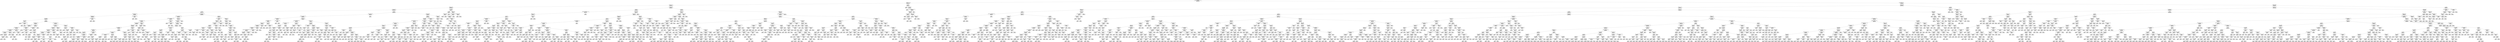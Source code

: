 digraph Tree {
node [shape=box] ;
0 [label="marital-status_Married-civ-spouse <= 0.5\ngini = 0.3656\nsamples = 32561\nvalue = [24720, 7841]"] ;
1 [label="capital-gain <= 7073.5\ngini = 0.1221\nsamples = 17585\nvalue = [16436, 1149]"] ;
0 -> 1 [labeldistance=2.5, labelangle=45, headlabel="True"] ;
2 [label="education-num <= 12.5\ngini = 0.0935\nsamples = 17274\nvalue = [16425, 849]"] ;
1 -> 2 ;
3 [label="capital-loss <= 2218.5\ngini = 0.0481\nsamples = 13864\nvalue = [13522, 342]"] ;
2 -> 3 ;
4 [label="hours-per-week <= 40.5\ngini = 0.0446\nsamples = 13807\nvalue = [13492, 315]"] ;
3 -> 4 ;
5 [label="age <= 33.5\ngini = 0.0268\nsamples = 11351\nvalue = [11197, 154]"] ;
4 -> 5 ;
6 [label="relationship_Husband <= 0.5\ngini = 0.0071\nsamples = 6698\nvalue = [6674, 24]"] ;
5 -> 6 ;
7 [label="relationship_Wife <= 0.5\ngini = 0.0068\nsamples = 6696\nvalue = [6673, 23]"] ;
6 -> 7 ;
8 [label="fnlwgt <= 23759.0\ngini = 0.0066\nsamples = 6692\nvalue = [6670, 22]"] ;
7 -> 8 ;
9 [label="fnlwgt <= 23381.0\ngini = 0.142\nsamples = 26\nvalue = [24, 2]"] ;
8 -> 9 ;
10 [label="gini = 0.0\nsamples = 23\nvalue = [23, 0]"] ;
9 -> 10 ;
11 [label="occupation_Prof-specialty <= 0.5\ngini = 0.4444\nsamples = 3\nvalue = [1, 2]"] ;
9 -> 11 ;
12 [label="gini = 0.0\nsamples = 2\nvalue = [0, 2]"] ;
11 -> 12 ;
13 [label="gini = 0.0\nsamples = 1\nvalue = [1, 0]"] ;
11 -> 13 ;
14 [label="age <= 28.5\ngini = 0.006\nsamples = 6666\nvalue = [6646, 20]"] ;
8 -> 14 ;
15 [label="workclass_Local-gov <= 0.5\ngini = 0.0026\nsamples = 5386\nvalue = [5379, 7]"] ;
14 -> 15 ;
16 [label="workclass_Self-emp-not-inc <= 0.5\ngini = 0.0015\nsamples = 5245\nvalue = [5241, 4]"] ;
15 -> 16 ;
17 [label="occupation_Tech-support <= 0.5\ngini = 0.0012\nsamples = 5139\nvalue = [5136, 3]"] ;
16 -> 17 ;
18 [label="occupation_Exec-managerial <= 0.5\ngini = 0.0008\nsamples = 5026\nvalue = [5024, 2]"] ;
17 -> 18 ;
19 [label="occupation_Other-service <= 0.5\ngini = 0.0004\nsamples = 4882\nvalue = [4881, 1]"] ;
18 -> 19 ;
20 [label="gini = 0.0\nsamples = 3812\nvalue = [3812, 0]"] ;
19 -> 20 ;
21 [label="fnlwgt <= 127914.5\ngini = 0.0019\nsamples = 1070\nvalue = [1069, 1]"] ;
19 -> 21 ;
22 [label="fnlwgt <= 127707.5\ngini = 0.0065\nsamples = 308\nvalue = [307, 1]"] ;
21 -> 22 ;
23 [label="gini = 0.0\nsamples = 307\nvalue = [307, 0]"] ;
22 -> 23 ;
24 [label="gini = 0.0\nsamples = 1\nvalue = [0, 1]"] ;
22 -> 24 ;
25 [label="gini = 0.0\nsamples = 762\nvalue = [762, 0]"] ;
21 -> 25 ;
26 [label="education-num <= 11.5\ngini = 0.0138\nsamples = 144\nvalue = [143, 1]"] ;
18 -> 26 ;
27 [label="gini = 0.0\nsamples = 135\nvalue = [135, 0]"] ;
26 -> 27 ;
28 [label="age <= 26.5\ngini = 0.1975\nsamples = 9\nvalue = [8, 1]"] ;
26 -> 28 ;
29 [label="gini = 0.0\nsamples = 7\nvalue = [7, 0]"] ;
28 -> 29 ;
30 [label="sex_Female <= 0.5\ngini = 0.5\nsamples = 2\nvalue = [1, 1]"] ;
28 -> 30 ;
31 [label="gini = 0.0\nsamples = 1\nvalue = [1, 0]"] ;
30 -> 31 ;
32 [label="gini = 0.0\nsamples = 1\nvalue = [0, 1]"] ;
30 -> 32 ;
33 [label="marital-status_Separated <= 0.5\ngini = 0.0175\nsamples = 113\nvalue = [112, 1]"] ;
17 -> 33 ;
34 [label="gini = 0.0\nsamples = 111\nvalue = [111, 0]"] ;
33 -> 34 ;
35 [label="relationship_Own-child <= 0.5\ngini = 0.5\nsamples = 2\nvalue = [1, 1]"] ;
33 -> 35 ;
36 [label="gini = 0.0\nsamples = 1\nvalue = [0, 1]"] ;
35 -> 36 ;
37 [label="gini = 0.0\nsamples = 1\nvalue = [1, 0]"] ;
35 -> 37 ;
38 [label="race_Asian-Pac-Islander <= 0.5\ngini = 0.0187\nsamples = 106\nvalue = [105, 1]"] ;
16 -> 38 ;
39 [label="gini = 0.0\nsamples = 100\nvalue = [100, 0]"] ;
38 -> 39 ;
40 [label="relationship_Not-in-family <= 0.5\ngini = 0.2778\nsamples = 6\nvalue = [5, 1]"] ;
38 -> 40 ;
41 [label="gini = 0.0\nsamples = 4\nvalue = [4, 0]"] ;
40 -> 41 ;
42 [label="hours-per-week <= 35.0\ngini = 0.5\nsamples = 2\nvalue = [1, 1]"] ;
40 -> 42 ;
43 [label="gini = 0.0\nsamples = 1\nvalue = [0, 1]"] ;
42 -> 43 ;
44 [label="gini = 0.0\nsamples = 1\nvalue = [1, 0]"] ;
42 -> 44 ;
45 [label="education_5th-6th <= 0.5\ngini = 0.0416\nsamples = 141\nvalue = [138, 3]"] ;
15 -> 45 ;
46 [label="occupation_Protective-serv <= 0.5\ngini = 0.0282\nsamples = 140\nvalue = [138, 2]"] ;
45 -> 46 ;
47 [label="gini = 0.0\nsamples = 115\nvalue = [115, 0]"] ;
46 -> 47 ;
48 [label="fnlwgt <= 196863.0\ngini = 0.1472\nsamples = 25\nvalue = [23, 2]"] ;
46 -> 48 ;
49 [label="gini = 0.0\nsamples = 14\nvalue = [14, 0]"] ;
48 -> 49 ;
50 [label="fnlwgt <= 234027.0\ngini = 0.2975\nsamples = 11\nvalue = [9, 2]"] ;
48 -> 50 ;
51 [label="age <= 23.5\ngini = 0.4444\nsamples = 3\nvalue = [1, 2]"] ;
50 -> 51 ;
52 [label="gini = 0.0\nsamples = 1\nvalue = [0, 1]"] ;
51 -> 52 ;
53 [label="sex_Male <= 0.5\ngini = 0.5\nsamples = 2\nvalue = [1, 1]"] ;
51 -> 53 ;
54 [label="gini = 0.0\nsamples = 1\nvalue = [0, 1]"] ;
53 -> 54 ;
55 [label="gini = 0.0\nsamples = 1\nvalue = [1, 0]"] ;
53 -> 55 ;
56 [label="gini = 0.0\nsamples = 8\nvalue = [8, 0]"] ;
50 -> 56 ;
57 [label="gini = 0.0\nsamples = 1\nvalue = [0, 1]"] ;
45 -> 57 ;
58 [label="occupation_Craft-repair <= 0.5\ngini = 0.0201\nsamples = 1280\nvalue = [1267, 13]"] ;
14 -> 58 ;
59 [label="marital-status_Widowed <= 0.5\ngini = 0.0125\nsamples = 1117\nvalue = [1110, 7]"] ;
58 -> 59 ;
60 [label="workclass_State-gov <= 0.5\ngini = 0.0108\nsamples = 1106\nvalue = [1100, 6]"] ;
59 -> 60 ;
61 [label="education_7th-8th <= 0.5\ngini = 0.0075\nsamples = 1060\nvalue = [1056, 4]"] ;
60 -> 61 ;
62 [label="workclass_Federal-gov <= 0.5\ngini = 0.0057\nsamples = 1041\nvalue = [1038, 3]"] ;
61 -> 62 ;
63 [label="education_11th <= 0.5\ngini = 0.004\nsamples = 1004\nvalue = [1002, 2]"] ;
62 -> 63 ;
64 [label="fnlwgt <= 372765.0\ngini = 0.0021\nsamples = 963\nvalue = [962, 1]"] ;
63 -> 64 ;
65 [label="gini = 0.0\nsamples = 901\nvalue = [901, 0]"] ;
64 -> 65 ;
66 [label="fnlwgt <= 373437.5\ngini = 0.0317\nsamples = 62\nvalue = [61, 1]"] ;
64 -> 66 ;
67 [label="gini = 0.0\nsamples = 1\nvalue = [0, 1]"] ;
66 -> 67 ;
68 [label="gini = 0.0\nsamples = 61\nvalue = [61, 0]"] ;
66 -> 68 ;
69 [label="occupation_Exec-managerial <= 0.5\ngini = 0.0476\nsamples = 41\nvalue = [40, 1]"] ;
63 -> 69 ;
70 [label="gini = 0.0\nsamples = 39\nvalue = [39, 0]"] ;
69 -> 70 ;
71 [label="marital-status_Never-married <= 0.5\ngini = 0.5\nsamples = 2\nvalue = [1, 1]"] ;
69 -> 71 ;
72 [label="gini = 0.0\nsamples = 1\nvalue = [0, 1]"] ;
71 -> 72 ;
73 [label="gini = 0.0\nsamples = 1\nvalue = [1, 0]"] ;
71 -> 73 ;
74 [label="occupation_Other-service <= 0.5\ngini = 0.0526\nsamples = 37\nvalue = [36, 1]"] ;
62 -> 74 ;
75 [label="gini = 0.0\nsamples = 30\nvalue = [30, 0]"] ;
74 -> 75 ;
76 [label="age <= 30.5\ngini = 0.2449\nsamples = 7\nvalue = [6, 1]"] ;
74 -> 76 ;
77 [label="marital-status_Never-married <= 0.5\ngini = 0.5\nsamples = 2\nvalue = [1, 1]"] ;
76 -> 77 ;
78 [label="gini = 0.0\nsamples = 1\nvalue = [1, 0]"] ;
77 -> 78 ;
79 [label="gini = 0.0\nsamples = 1\nvalue = [0, 1]"] ;
77 -> 79 ;
80 [label="gini = 0.0\nsamples = 5\nvalue = [5, 0]"] ;
76 -> 80 ;
81 [label="occupation_Farming-fishing <= 0.5\ngini = 0.0997\nsamples = 19\nvalue = [18, 1]"] ;
61 -> 81 ;
82 [label="gini = 0.0\nsamples = 18\nvalue = [18, 0]"] ;
81 -> 82 ;
83 [label="gini = 0.0\nsamples = 1\nvalue = [0, 1]"] ;
81 -> 83 ;
84 [label="education_Assoc-acdm <= 0.5\ngini = 0.0832\nsamples = 46\nvalue = [44, 2]"] ;
60 -> 84 ;
85 [label="fnlwgt <= 399295.0\ngini = 0.0454\nsamples = 43\nvalue = [42, 1]"] ;
84 -> 85 ;
86 [label="gini = 0.0\nsamples = 39\nvalue = [39, 0]"] ;
85 -> 86 ;
87 [label="fnlwgt <= 460612.5\ngini = 0.375\nsamples = 4\nvalue = [3, 1]"] ;
85 -> 87 ;
88 [label="gini = 0.0\nsamples = 1\nvalue = [0, 1]"] ;
87 -> 88 ;
89 [label="gini = 0.0\nsamples = 3\nvalue = [3, 0]"] ;
87 -> 89 ;
90 [label="sex_Male <= 0.5\ngini = 0.4444\nsamples = 3\nvalue = [2, 1]"] ;
84 -> 90 ;
91 [label="gini = 0.0\nsamples = 2\nvalue = [2, 0]"] ;
90 -> 91 ;
92 [label="gini = 0.0\nsamples = 1\nvalue = [0, 1]"] ;
90 -> 92 ;
93 [label="education-num <= 11.5\ngini = 0.1653\nsamples = 11\nvalue = [10, 1]"] ;
59 -> 93 ;
94 [label="gini = 0.0\nsamples = 10\nvalue = [10, 0]"] ;
93 -> 94 ;
95 [label="gini = 0.0\nsamples = 1\nvalue = [0, 1]"] ;
93 -> 95 ;
96 [label="education-num <= 9.5\ngini = 0.0709\nsamples = 163\nvalue = [157, 6]"] ;
58 -> 96 ;
97 [label="fnlwgt <= 347879.0\ngini = 0.0177\nsamples = 112\nvalue = [111, 1]"] ;
96 -> 97 ;
98 [label="gini = 0.0\nsamples = 104\nvalue = [104, 0]"] ;
97 -> 98 ;
99 [label="fnlwgt <= 352303.5\ngini = 0.2188\nsamples = 8\nvalue = [7, 1]"] ;
97 -> 99 ;
100 [label="gini = 0.0\nsamples = 1\nvalue = [0, 1]"] ;
99 -> 100 ;
101 [label="gini = 0.0\nsamples = 7\nvalue = [7, 0]"] ;
99 -> 101 ;
102 [label="workclass_Federal-gov <= 0.5\ngini = 0.1769\nsamples = 51\nvalue = [46, 5]"] ;
96 -> 102 ;
103 [label="fnlwgt <= 220252.0\ngini = 0.1499\nsamples = 49\nvalue = [45, 4]"] ;
102 -> 103 ;
104 [label="fnlwgt <= 210558.0\ngini = 0.2188\nsamples = 32\nvalue = [28, 4]"] ;
103 -> 104 ;
105 [label="age <= 30.5\ngini = 0.1748\nsamples = 31\nvalue = [28, 3]"] ;
104 -> 105 ;
106 [label="fnlwgt <= 60105.0\ngini = 0.3367\nsamples = 14\nvalue = [11, 3]"] ;
105 -> 106 ;
107 [label="gini = 0.0\nsamples = 1\nvalue = [0, 1]"] ;
106 -> 107 ;
108 [label="fnlwgt <= 154796.5\ngini = 0.2604\nsamples = 13\nvalue = [11, 2]"] ;
106 -> 108 ;
109 [label="gini = 0.0\nsamples = 7\nvalue = [7, 0]"] ;
108 -> 109 ;
110 [label="gini = 0.4444\nsamples = 6\nvalue = [4, 2]"] ;
108 -> 110 ;
111 [label="gini = 0.0\nsamples = 17\nvalue = [17, 0]"] ;
105 -> 111 ;
112 [label="gini = 0.0\nsamples = 1\nvalue = [0, 1]"] ;
104 -> 112 ;
113 [label="gini = 0.0\nsamples = 17\nvalue = [17, 0]"] ;
103 -> 113 ;
114 [label="education-num <= 10.5\ngini = 0.5\nsamples = 2\nvalue = [1, 1]"] ;
102 -> 114 ;
115 [label="gini = 0.0\nsamples = 1\nvalue = [1, 0]"] ;
114 -> 115 ;
116 [label="gini = 0.0\nsamples = 1\nvalue = [0, 1]"] ;
114 -> 116 ;
117 [label="occupation_Other-service <= 0.5\ngini = 0.375\nsamples = 4\nvalue = [3, 1]"] ;
7 -> 117 ;
118 [label="gini = 0.0\nsamples = 3\nvalue = [3, 0]"] ;
117 -> 118 ;
119 [label="gini = 0.0\nsamples = 1\nvalue = [0, 1]"] ;
117 -> 119 ;
120 [label="education_Some-college <= 0.5\ngini = 0.5\nsamples = 2\nvalue = [1, 1]"] ;
6 -> 120 ;
121 [label="gini = 0.0\nsamples = 1\nvalue = [0, 1]"] ;
120 -> 121 ;
122 [label="gini = 0.0\nsamples = 1\nvalue = [1, 0]"] ;
120 -> 122 ;
123 [label="occupation_Prof-specialty <= 0.5\ngini = 0.0543\nsamples = 4653\nvalue = [4523, 130]"] ;
5 -> 123 ;
124 [label="occupation_Exec-managerial <= 0.5\ngini = 0.046\nsamples = 4416\nvalue = [4312, 104]"] ;
123 -> 124 ;
125 [label="marital-status_Married-AF-spouse <= 0.5\ngini = 0.0376\nsamples = 4072\nvalue = [3994, 78]"] ;
124 -> 125 ;
126 [label="occupation_Protective-serv <= 0.5\ngini = 0.0367\nsamples = 4067\nvalue = [3991, 76]"] ;
125 -> 126 ;
127 [label="native-country_India <= 0.5\ngini = 0.0339\nsamples = 4000\nvalue = [3931, 69]"] ;
126 -> 127 ;
128 [label="capital-gain <= 4718.5\ngini = 0.0334\nsamples = 3999\nvalue = [3931, 68]"] ;
127 -> 128 ;
129 [label="occupation_Craft-repair <= 0.5\ngini = 0.0317\nsamples = 3972\nvalue = [3908, 64]"] ;
128 -> 129 ;
130 [label="workclass_Self-emp-inc <= 0.5\ngini = 0.0255\nsamples = 3477\nvalue = [3432, 45]"] ;
129 -> 130 ;
131 [label="fnlwgt <= 20302.0\ngini = 0.024\nsamples = 3453\nvalue = [3411, 42]"] ;
130 -> 131 ;
132 [label="fnlwgt <= 20198.5\ngini = 0.32\nsamples = 5\nvalue = [4, 1]"] ;
131 -> 132 ;
133 [label="gini = 0.0\nsamples = 4\nvalue = [4, 0]"] ;
132 -> 133 ;
134 [label="gini = 0.0\nsamples = 1\nvalue = [0, 1]"] ;
132 -> 134 ;
135 [label="occupation_Tech-support <= 0.5\ngini = 0.0235\nsamples = 3448\nvalue = [3407, 41]"] ;
131 -> 135 ;
136 [label="native-country_England <= 0.5\ngini = 0.0209\nsamples = 3319\nvalue = [3284, 35]"] ;
135 -> 136 ;
137 [label="native-country_Italy <= 0.5\ngini = 0.0203\nsamples = 3311\nvalue = [3277, 34]"] ;
136 -> 137 ;
138 [label="gini = 0.0198\nsamples = 3302\nvalue = [3269, 33]"] ;
137 -> 138 ;
139 [label="gini = 0.1975\nsamples = 9\nvalue = [8, 1]"] ;
137 -> 139 ;
140 [label="education-num <= 9.5\ngini = 0.2188\nsamples = 8\nvalue = [7, 1]"] ;
136 -> 140 ;
141 [label="gini = 0.0\nsamples = 7\nvalue = [7, 0]"] ;
140 -> 141 ;
142 [label="gini = 0.0\nsamples = 1\nvalue = [0, 1]"] ;
140 -> 142 ;
143 [label="native-country_Guatemala <= 0.5\ngini = 0.0887\nsamples = 129\nvalue = [123, 6]"] ;
135 -> 143 ;
144 [label="hours-per-week <= 13.5\ngini = 0.0751\nsamples = 128\nvalue = [123, 5]"] ;
143 -> 144 ;
145 [label="gini = 0.5\nsamples = 2\nvalue = [1, 1]"] ;
144 -> 145 ;
146 [label="gini = 0.0615\nsamples = 126\nvalue = [122, 4]"] ;
144 -> 146 ;
147 [label="gini = 0.0\nsamples = 1\nvalue = [0, 1]"] ;
143 -> 147 ;
148 [label="race_Asian-Pac-Islander <= 0.5\ngini = 0.2188\nsamples = 24\nvalue = [21, 3]"] ;
130 -> 148 ;
149 [label="education_Some-college <= 0.5\ngini = 0.1588\nsamples = 23\nvalue = [21, 2]"] ;
148 -> 149 ;
150 [label="gini = 0.0\nsamples = 15\nvalue = [15, 0]"] ;
149 -> 150 ;
151 [label="fnlwgt <= 109262.0\ngini = 0.375\nsamples = 8\nvalue = [6, 2]"] ;
149 -> 151 ;
152 [label="gini = 0.0\nsamples = 1\nvalue = [0, 1]"] ;
151 -> 152 ;
153 [label="fnlwgt <= 212568.0\ngini = 0.2449\nsamples = 7\nvalue = [6, 1]"] ;
151 -> 153 ;
154 [label="gini = 0.0\nsamples = 5\nvalue = [5, 0]"] ;
153 -> 154 ;
155 [label="gini = 0.5\nsamples = 2\nvalue = [1, 1]"] ;
153 -> 155 ;
156 [label="gini = 0.0\nsamples = 1\nvalue = [0, 1]"] ;
148 -> 156 ;
157 [label="age <= 49.5\ngini = 0.0738\nsamples = 495\nvalue = [476, 19]"] ;
129 -> 157 ;
158 [label="education_Some-college <= 0.5\ngini = 0.0422\nsamples = 371\nvalue = [363, 8]"] ;
157 -> 158 ;
159 [label="marital-status_Married-spouse-absent <= 0.5\ngini = 0.014\nsamples = 284\nvalue = [282, 2]"] ;
158 -> 159 ;
160 [label="fnlwgt <= 85951.0\ngini = 0.0074\nsamples = 269\nvalue = [268, 1]"] ;
159 -> 160 ;
161 [label="fnlwgt <= 84861.5\ngini = 0.0713\nsamples = 27\nvalue = [26, 1]"] ;
160 -> 161 ;
162 [label="gini = 0.0\nsamples = 26\nvalue = [26, 0]"] ;
161 -> 162 ;
163 [label="gini = 0.0\nsamples = 1\nvalue = [0, 1]"] ;
161 -> 163 ;
164 [label="gini = 0.0\nsamples = 242\nvalue = [242, 0]"] ;
160 -> 164 ;
165 [label="age <= 40.5\ngini = 0.1244\nsamples = 15\nvalue = [14, 1]"] ;
159 -> 165 ;
166 [label="age <= 39.0\ngini = 0.2778\nsamples = 6\nvalue = [5, 1]"] ;
165 -> 166 ;
167 [label="gini = 0.0\nsamples = 5\nvalue = [5, 0]"] ;
166 -> 167 ;
168 [label="gini = 0.0\nsamples = 1\nvalue = [0, 1]"] ;
166 -> 168 ;
169 [label="gini = 0.0\nsamples = 9\nvalue = [9, 0]"] ;
165 -> 169 ;
170 [label="fnlwgt <= 41026.0\ngini = 0.1284\nsamples = 87\nvalue = [81, 6]"] ;
158 -> 170 ;
171 [label="fnlwgt <= 35229.0\ngini = 0.4444\nsamples = 3\nvalue = [1, 2]"] ;
170 -> 171 ;
172 [label="gini = 0.0\nsamples = 1\nvalue = [1, 0]"] ;
171 -> 172 ;
173 [label="gini = 0.0\nsamples = 2\nvalue = [0, 2]"] ;
171 -> 173 ;
174 [label="age <= 45.5\ngini = 0.0907\nsamples = 84\nvalue = [80, 4]"] ;
170 -> 174 ;
175 [label="hours-per-week <= 36.0\ngini = 0.0548\nsamples = 71\nvalue = [69, 2]"] ;
174 -> 175 ;
176 [label="gini = 0.1975\nsamples = 9\nvalue = [8, 1]"] ;
175 -> 176 ;
177 [label="gini = 0.0317\nsamples = 62\nvalue = [61, 1]"] ;
175 -> 177 ;
178 [label="fnlwgt <= 308836.0\ngini = 0.2604\nsamples = 13\nvalue = [11, 2]"] ;
174 -> 178 ;
179 [label="gini = 0.1528\nsamples = 12\nvalue = [11, 1]"] ;
178 -> 179 ;
180 [label="gini = 0.0\nsamples = 1\nvalue = [0, 1]"] ;
178 -> 180 ;
181 [label="workclass_Local-gov <= 0.5\ngini = 0.1617\nsamples = 124\nvalue = [113, 11]"] ;
157 -> 181 ;
182 [label="fnlwgt <= 111950.0\ngini = 0.1409\nsamples = 118\nvalue = [109, 9]"] ;
181 -> 182 ;
183 [label="fnlwgt <= 109658.0\ngini = 0.32\nsamples = 25\nvalue = [20, 5]"] ;
182 -> 183 ;
184 [label="age <= 57.0\ngini = 0.2778\nsamples = 24\nvalue = [20, 4]"] ;
183 -> 184 ;
185 [label="gini = 0.4082\nsamples = 14\nvalue = [10, 4]"] ;
184 -> 185 ;
186 [label="gini = 0.0\nsamples = 10\nvalue = [10, 0]"] ;
184 -> 186 ;
187 [label="gini = 0.0\nsamples = 1\nvalue = [0, 1]"] ;
183 -> 187 ;
188 [label="hours-per-week <= 9.0\ngini = 0.0823\nsamples = 93\nvalue = [89, 4]"] ;
182 -> 188 ;
189 [label="sex_Female <= 0.5\ngini = 0.5\nsamples = 2\nvalue = [1, 1]"] ;
188 -> 189 ;
190 [label="gini = 0.0\nsamples = 1\nvalue = [0, 1]"] ;
189 -> 190 ;
191 [label="gini = 0.0\nsamples = 1\nvalue = [1, 0]"] ;
189 -> 191 ;
192 [label="education_Assoc-voc <= 0.5\ngini = 0.0638\nsamples = 91\nvalue = [88, 3]"] ;
188 -> 192 ;
193 [label="gini = 0.0439\nsamples = 89\nvalue = [87, 2]"] ;
192 -> 193 ;
194 [label="gini = 0.5\nsamples = 2\nvalue = [1, 1]"] ;
192 -> 194 ;
195 [label="fnlwgt <= 171014.5\ngini = 0.4444\nsamples = 6\nvalue = [4, 2]"] ;
181 -> 195 ;
196 [label="gini = 0.0\nsamples = 3\nvalue = [3, 0]"] ;
195 -> 196 ;
197 [label="fnlwgt <= 301928.5\ngini = 0.4444\nsamples = 3\nvalue = [1, 2]"] ;
195 -> 197 ;
198 [label="gini = 0.0\nsamples = 2\nvalue = [0, 2]"] ;
197 -> 198 ;
199 [label="gini = 0.0\nsamples = 1\nvalue = [1, 0]"] ;
197 -> 199 ;
200 [label="capital-gain <= 4826.0\ngini = 0.2524\nsamples = 27\nvalue = [23, 4]"] ;
128 -> 200 ;
201 [label="gini = 0.0\nsamples = 3\nvalue = [0, 3]"] ;
200 -> 201 ;
202 [label="occupation_Tech-support <= 0.5\ngini = 0.0799\nsamples = 24\nvalue = [23, 1]"] ;
200 -> 202 ;
203 [label="gini = 0.0\nsamples = 21\nvalue = [21, 0]"] ;
202 -> 203 ;
204 [label="workclass_Local-gov <= 0.5\ngini = 0.4444\nsamples = 3\nvalue = [2, 1]"] ;
202 -> 204 ;
205 [label="gini = 0.0\nsamples = 2\nvalue = [2, 0]"] ;
204 -> 205 ;
206 [label="gini = 0.0\nsamples = 1\nvalue = [0, 1]"] ;
204 -> 206 ;
207 [label="gini = 0.0\nsamples = 1\nvalue = [0, 1]"] ;
127 -> 207 ;
208 [label="workclass_Private <= 0.5\ngini = 0.1871\nsamples = 67\nvalue = [60, 7]"] ;
126 -> 208 ;
209 [label="fnlwgt <= 364930.5\ngini = 0.2726\nsamples = 43\nvalue = [36, 7]"] ;
208 -> 209 ;
210 [label="fnlwgt <= 33692.0\ngini = 0.2449\nsamples = 42\nvalue = [36, 6]"] ;
209 -> 210 ;
211 [label="sex_Female <= 0.5\ngini = 0.5\nsamples = 2\nvalue = [1, 1]"] ;
210 -> 211 ;
212 [label="gini = 0.0\nsamples = 1\nvalue = [1, 0]"] ;
211 -> 212 ;
213 [label="gini = 0.0\nsamples = 1\nvalue = [0, 1]"] ;
211 -> 213 ;
214 [label="relationship_Not-in-family <= 0.5\ngini = 0.2188\nsamples = 40\nvalue = [35, 5]"] ;
210 -> 214 ;
215 [label="gini = 0.0\nsamples = 16\nvalue = [16, 0]"] ;
214 -> 215 ;
216 [label="marital-status_Divorced <= 0.5\ngini = 0.3299\nsamples = 24\nvalue = [19, 5]"] ;
214 -> 216 ;
217 [label="fnlwgt <= 152565.0\ngini = 0.4152\nsamples = 17\nvalue = [12, 5]"] ;
216 -> 217 ;
218 [label="gini = 0.0\nsamples = 6\nvalue = [6, 0]"] ;
217 -> 218 ;
219 [label="fnlwgt <= 188687.5\ngini = 0.4959\nsamples = 11\nvalue = [6, 5]"] ;
217 -> 219 ;
220 [label="gini = 0.0\nsamples = 2\nvalue = [0, 2]"] ;
219 -> 220 ;
221 [label="education_Assoc-voc <= 0.5\ngini = 0.4444\nsamples = 9\nvalue = [6, 3]"] ;
219 -> 221 ;
222 [label="gini = 0.375\nsamples = 8\nvalue = [6, 2]"] ;
221 -> 222 ;
223 [label="gini = 0.0\nsamples = 1\nvalue = [0, 1]"] ;
221 -> 223 ;
224 [label="gini = 0.0\nsamples = 7\nvalue = [7, 0]"] ;
216 -> 224 ;
225 [label="gini = 0.0\nsamples = 1\nvalue = [0, 1]"] ;
209 -> 225 ;
226 [label="gini = 0.0\nsamples = 24\nvalue = [24, 0]"] ;
208 -> 226 ;
227 [label="hours-per-week <= 32.5\ngini = 0.48\nsamples = 5\nvalue = [3, 2]"] ;
125 -> 227 ;
228 [label="gini = 0.0\nsamples = 2\nvalue = [2, 0]"] ;
227 -> 228 ;
229 [label="education_Assoc-acdm <= 0.5\ngini = 0.4444\nsamples = 3\nvalue = [1, 2]"] ;
227 -> 229 ;
230 [label="gini = 0.0\nsamples = 2\nvalue = [0, 2]"] ;
229 -> 230 ;
231 [label="gini = 0.0\nsamples = 1\nvalue = [1, 0]"] ;
229 -> 231 ;
232 [label="capital-gain <= 5373.5\ngini = 0.1397\nsamples = 344\nvalue = [318, 26]"] ;
124 -> 232 ;
233 [label="native-country_Ireland <= 0.5\ngini = 0.1351\nsamples = 343\nvalue = [318, 25]"] ;
232 -> 233 ;
234 [label="native-country_Japan <= 0.5\ngini = 0.1305\nsamples = 342\nvalue = [318, 24]"] ;
233 -> 234 ;
235 [label="education-num <= 10.5\ngini = 0.1258\nsamples = 341\nvalue = [318, 23]"] ;
234 -> 235 ;
236 [label="marital-status_Widowed <= 0.5\ngini = 0.1033\nsamples = 293\nvalue = [277, 16]"] ;
235 -> 236 ;
237 [label="fnlwgt <= 61980.5\ngini = 0.0835\nsamples = 252\nvalue = [241, 11]"] ;
236 -> 237 ;
238 [label="fnlwgt <= 47090.0\ngini = 0.2112\nsamples = 25\nvalue = [22, 3]"] ;
237 -> 238 ;
239 [label="gini = 0.0\nsamples = 19\nvalue = [19, 0]"] ;
238 -> 239 ;
240 [label="marital-status_Divorced <= 0.5\ngini = 0.5\nsamples = 6\nvalue = [3, 3]"] ;
238 -> 240 ;
241 [label="gini = 0.0\nsamples = 2\nvalue = [2, 0]"] ;
240 -> 241 ;
242 [label="workclass_Private <= 0.5\ngini = 0.375\nsamples = 4\nvalue = [1, 3]"] ;
240 -> 242 ;
243 [label="race_White <= 0.5\ngini = 0.5\nsamples = 2\nvalue = [1, 1]"] ;
242 -> 243 ;
244 [label="gini = 0.0\nsamples = 1\nvalue = [0, 1]"] ;
243 -> 244 ;
245 [label="gini = 0.0\nsamples = 1\nvalue = [1, 0]"] ;
243 -> 245 ;
246 [label="gini = 0.0\nsamples = 2\nvalue = [0, 2]"] ;
242 -> 246 ;
247 [label="fnlwgt <= 138184.0\ngini = 0.068\nsamples = 227\nvalue = [219, 8]"] ;
237 -> 247 ;
248 [label="gini = 0.0\nsamples = 63\nvalue = [63, 0]"] ;
247 -> 248 ;
249 [label="fnlwgt <= 140565.0\ngini = 0.0928\nsamples = 164\nvalue = [156, 8]"] ;
247 -> 249 ;
250 [label="gini = 0.0\nsamples = 1\nvalue = [0, 1]"] ;
249 -> 250 ;
251 [label="education_HS-grad <= 0.5\ngini = 0.0822\nsamples = 163\nvalue = [156, 7]"] ;
249 -> 251 ;
252 [label="age <= 53.5\ngini = 0.0222\nsamples = 89\nvalue = [88, 1]"] ;
251 -> 252 ;
253 [label="gini = 0.0\nsamples = 73\nvalue = [73, 0]"] ;
252 -> 253 ;
254 [label="gini = 0.1172\nsamples = 16\nvalue = [15, 1]"] ;
252 -> 254 ;
255 [label="fnlwgt <= 329254.5\ngini = 0.149\nsamples = 74\nvalue = [68, 6]"] ;
251 -> 255 ;
256 [label="gini = 0.1172\nsamples = 64\nvalue = [60, 4]"] ;
255 -> 256 ;
257 [label="gini = 0.32\nsamples = 10\nvalue = [8, 2]"] ;
255 -> 257 ;
258 [label="fnlwgt <= 25270.0\ngini = 0.2142\nsamples = 41\nvalue = [36, 5]"] ;
236 -> 258 ;
259 [label="relationship_Unmarried <= 0.5\ngini = 0.5\nsamples = 2\nvalue = [1, 1]"] ;
258 -> 259 ;
260 [label="gini = 0.0\nsamples = 1\nvalue = [0, 1]"] ;
259 -> 260 ;
261 [label="gini = 0.0\nsamples = 1\nvalue = [1, 0]"] ;
259 -> 261 ;
262 [label="fnlwgt <= 126767.0\ngini = 0.1841\nsamples = 39\nvalue = [35, 4]"] ;
258 -> 262 ;
263 [label="gini = 0.0\nsamples = 12\nvalue = [12, 0]"] ;
262 -> 263 ;
264 [label="fnlwgt <= 142112.0\ngini = 0.2524\nsamples = 27\nvalue = [23, 4]"] ;
262 -> 264 ;
265 [label="education_11th <= 0.5\ngini = 0.4444\nsamples = 3\nvalue = [1, 2]"] ;
264 -> 265 ;
266 [label="gini = 0.0\nsamples = 2\nvalue = [0, 2]"] ;
265 -> 266 ;
267 [label="gini = 0.0\nsamples = 1\nvalue = [1, 0]"] ;
265 -> 267 ;
268 [label="age <= 66.5\ngini = 0.1528\nsamples = 24\nvalue = [22, 2]"] ;
264 -> 268 ;
269 [label="gini = 0.0\nsamples = 16\nvalue = [16, 0]"] ;
268 -> 269 ;
270 [label="age <= 69.0\ngini = 0.375\nsamples = 8\nvalue = [6, 2]"] ;
268 -> 270 ;
271 [label="gini = 0.0\nsamples = 2\nvalue = [0, 2]"] ;
270 -> 271 ;
272 [label="gini = 0.0\nsamples = 6\nvalue = [6, 0]"] ;
270 -> 272 ;
273 [label="age <= 57.0\ngini = 0.2491\nsamples = 48\nvalue = [41, 7]"] ;
235 -> 273 ;
274 [label="fnlwgt <= 354495.0\ngini = 0.142\nsamples = 39\nvalue = [36, 3]"] ;
273 -> 274 ;
275 [label="relationship_Not-in-family <= 0.5\ngini = 0.1023\nsamples = 37\nvalue = [35, 2]"] ;
274 -> 275 ;
276 [label="gini = 0.0\nsamples = 19\nvalue = [19, 0]"] ;
275 -> 276 ;
277 [label="workclass_Private <= 0.5\ngini = 0.1975\nsamples = 18\nvalue = [16, 2]"] ;
275 -> 277 ;
278 [label="gini = 0.0\nsamples = 10\nvalue = [10, 0]"] ;
277 -> 278 ;
279 [label="age <= 47.0\ngini = 0.375\nsamples = 8\nvalue = [6, 2]"] ;
277 -> 279 ;
280 [label="education-num <= 11.5\ngini = 0.4444\nsamples = 6\nvalue = [4, 2]"] ;
279 -> 280 ;
281 [label="gini = 0.0\nsamples = 1\nvalue = [0, 1]"] ;
280 -> 281 ;
282 [label="gini = 0.32\nsamples = 5\nvalue = [4, 1]"] ;
280 -> 282 ;
283 [label="gini = 0.0\nsamples = 2\nvalue = [2, 0]"] ;
279 -> 283 ;
284 [label="marital-status_Never-married <= 0.5\ngini = 0.5\nsamples = 2\nvalue = [1, 1]"] ;
274 -> 284 ;
285 [label="gini = 0.0\nsamples = 1\nvalue = [0, 1]"] ;
284 -> 285 ;
286 [label="gini = 0.0\nsamples = 1\nvalue = [1, 0]"] ;
284 -> 286 ;
287 [label="fnlwgt <= 157862.0\ngini = 0.4938\nsamples = 9\nvalue = [5, 4]"] ;
273 -> 287 ;
288 [label="gini = 0.0\nsamples = 3\nvalue = [0, 3]"] ;
287 -> 288 ;
289 [label="fnlwgt <= 266228.0\ngini = 0.2778\nsamples = 6\nvalue = [5, 1]"] ;
287 -> 289 ;
290 [label="gini = 0.0\nsamples = 5\nvalue = [5, 0]"] ;
289 -> 290 ;
291 [label="gini = 0.0\nsamples = 1\nvalue = [0, 1]"] ;
289 -> 291 ;
292 [label="gini = 0.0\nsamples = 1\nvalue = [0, 1]"] ;
234 -> 292 ;
293 [label="gini = 0.0\nsamples = 1\nvalue = [0, 1]"] ;
233 -> 293 ;
294 [label="gini = 0.0\nsamples = 1\nvalue = [0, 1]"] ;
232 -> 294 ;
295 [label="sex_Male <= 0.5\ngini = 0.1953\nsamples = 237\nvalue = [211, 26]"] ;
123 -> 295 ;
296 [label="native-country_Philippines <= 0.5\ngini = 0.113\nsamples = 183\nvalue = [172, 11]"] ;
295 -> 296 ;
297 [label="capital-loss <= 1472.0\ngini = 0.1039\nsamples = 182\nvalue = [172, 10]"] ;
296 -> 297 ;
298 [label="workclass_Federal-gov <= 0.5\ngini = 0.0955\nsamples = 179\nvalue = [170, 9]"] ;
297 -> 298 ;
299 [label="age <= 36.5\ngini = 0.0794\nsamples = 169\nvalue = [162, 7]"] ;
298 -> 299 ;
300 [label="hours-per-week <= 16.0\ngini = 0.2041\nsamples = 26\nvalue = [23, 3]"] ;
299 -> 300 ;
301 [label="relationship_Not-in-family <= 0.5\ngini = 0.5\nsamples = 2\nvalue = [1, 1]"] ;
300 -> 301 ;
302 [label="gini = 0.0\nsamples = 1\nvalue = [1, 0]"] ;
301 -> 302 ;
303 [label="gini = 0.0\nsamples = 1\nvalue = [0, 1]"] ;
301 -> 303 ;
304 [label="marital-status_Divorced <= 0.5\ngini = 0.1528\nsamples = 24\nvalue = [22, 2]"] ;
300 -> 304 ;
305 [label="gini = 0.0\nsamples = 15\nvalue = [15, 0]"] ;
304 -> 305 ;
306 [label="relationship_Own-child <= 0.5\ngini = 0.3457\nsamples = 9\nvalue = [7, 2]"] ;
304 -> 306 ;
307 [label="education_Assoc-voc <= 0.5\ngini = 0.2188\nsamples = 8\nvalue = [7, 1]"] ;
306 -> 307 ;
308 [label="gini = 0.0\nsamples = 5\nvalue = [5, 0]"] ;
307 -> 308 ;
309 [label="fnlwgt <= 178916.0\ngini = 0.4444\nsamples = 3\nvalue = [2, 1]"] ;
307 -> 309 ;
310 [label="gini = 0.0\nsamples = 1\nvalue = [0, 1]"] ;
309 -> 310 ;
311 [label="gini = 0.0\nsamples = 2\nvalue = [2, 0]"] ;
309 -> 311 ;
312 [label="gini = 0.0\nsamples = 1\nvalue = [0, 1]"] ;
306 -> 312 ;
313 [label="marital-status_Divorced <= 0.5\ngini = 0.0544\nsamples = 143\nvalue = [139, 4]"] ;
299 -> 313 ;
314 [label="gini = 0.0\nsamples = 69\nvalue = [69, 0]"] ;
313 -> 314 ;
315 [label="education_Some-college <= 0.5\ngini = 0.1023\nsamples = 74\nvalue = [70, 4]"] ;
313 -> 315 ;
316 [label="fnlwgt <= 46887.0\ngini = 0.1557\nsamples = 47\nvalue = [43, 4]"] ;
315 -> 316 ;
317 [label="fnlwgt <= 39554.5\ngini = 0.5\nsamples = 2\nvalue = [1, 1]"] ;
316 -> 317 ;
318 [label="gini = 0.0\nsamples = 1\nvalue = [1, 0]"] ;
317 -> 318 ;
319 [label="gini = 0.0\nsamples = 1\nvalue = [0, 1]"] ;
317 -> 319 ;
320 [label="fnlwgt <= 137044.5\ngini = 0.1244\nsamples = 45\nvalue = [42, 3]"] ;
316 -> 320 ;
321 [label="gini = 0.0\nsamples = 18\nvalue = [18, 0]"] ;
320 -> 321 ;
322 [label="fnlwgt <= 139169.0\ngini = 0.1975\nsamples = 27\nvalue = [24, 3]"] ;
320 -> 322 ;
323 [label="gini = 0.0\nsamples = 1\nvalue = [0, 1]"] ;
322 -> 323 ;
324 [label="age <= 44.5\ngini = 0.142\nsamples = 26\nvalue = [24, 2]"] ;
322 -> 324 ;
325 [label="gini = 0.32\nsamples = 10\nvalue = [8, 2]"] ;
324 -> 325 ;
326 [label="gini = 0.0\nsamples = 16\nvalue = [16, 0]"] ;
324 -> 326 ;
327 [label="gini = 0.0\nsamples = 27\nvalue = [27, 0]"] ;
315 -> 327 ;
328 [label="marital-status_Separated <= 0.5\ngini = 0.32\nsamples = 10\nvalue = [8, 2]"] ;
298 -> 328 ;
329 [label="race_White <= 0.5\ngini = 0.1975\nsamples = 9\nvalue = [8, 1]"] ;
328 -> 329 ;
330 [label="gini = 0.0\nsamples = 5\nvalue = [5, 0]"] ;
329 -> 330 ;
331 [label="education-num <= 9.5\ngini = 0.375\nsamples = 4\nvalue = [3, 1]"] ;
329 -> 331 ;
332 [label="gini = 0.0\nsamples = 2\nvalue = [2, 0]"] ;
331 -> 332 ;
333 [label="age <= 47.0\ngini = 0.5\nsamples = 2\nvalue = [1, 1]"] ;
331 -> 333 ;
334 [label="gini = 0.0\nsamples = 1\nvalue = [0, 1]"] ;
333 -> 334 ;
335 [label="gini = 0.0\nsamples = 1\nvalue = [1, 0]"] ;
333 -> 335 ;
336 [label="gini = 0.0\nsamples = 1\nvalue = [0, 1]"] ;
328 -> 336 ;
337 [label="marital-status_Never-married <= 0.5\ngini = 0.4444\nsamples = 3\nvalue = [2, 1]"] ;
297 -> 337 ;
338 [label="gini = 0.0\nsamples = 2\nvalue = [2, 0]"] ;
337 -> 338 ;
339 [label="gini = 0.0\nsamples = 1\nvalue = [0, 1]"] ;
337 -> 339 ;
340 [label="gini = 0.0\nsamples = 1\nvalue = [0, 1]"] ;
296 -> 340 ;
341 [label="capital-gain <= 4718.5\ngini = 0.4012\nsamples = 54\nvalue = [39, 15]"] ;
295 -> 341 ;
342 [label="education_11th <= 0.5\ngini = 0.375\nsamples = 52\nvalue = [39, 13]"] ;
341 -> 342 ;
343 [label="fnlwgt <= 29452.0\ngini = 0.3599\nsamples = 51\nvalue = [39, 12]"] ;
342 -> 343 ;
344 [label="gini = 0.0\nsamples = 1\nvalue = [0, 1]"] ;
343 -> 344 ;
345 [label="native-country_Germany <= 0.5\ngini = 0.3432\nsamples = 50\nvalue = [39, 11]"] ;
343 -> 345 ;
346 [label="native-country_Japan <= 0.5\ngini = 0.3249\nsamples = 49\nvalue = [39, 10]"] ;
345 -> 346 ;
347 [label="fnlwgt <= 201059.0\ngini = 0.3047\nsamples = 48\nvalue = [39, 9]"] ;
346 -> 347 ;
348 [label="workclass_Local-gov <= 0.5\ngini = 0.1748\nsamples = 31\nvalue = [28, 3]"] ;
347 -> 348 ;
349 [label="age <= 38.5\ngini = 0.074\nsamples = 26\nvalue = [25, 1]"] ;
348 -> 349 ;
350 [label="education_HS-grad <= 0.5\ngini = 0.2778\nsamples = 6\nvalue = [5, 1]"] ;
349 -> 350 ;
351 [label="gini = 0.0\nsamples = 3\nvalue = [3, 0]"] ;
350 -> 351 ;
352 [label="fnlwgt <= 142626.0\ngini = 0.4444\nsamples = 3\nvalue = [2, 1]"] ;
350 -> 352 ;
353 [label="gini = 0.0\nsamples = 1\nvalue = [0, 1]"] ;
352 -> 353 ;
354 [label="gini = 0.0\nsamples = 2\nvalue = [2, 0]"] ;
352 -> 354 ;
355 [label="gini = 0.0\nsamples = 20\nvalue = [20, 0]"] ;
349 -> 355 ;
356 [label="education-num <= 10.5\ngini = 0.48\nsamples = 5\nvalue = [3, 2]"] ;
348 -> 356 ;
357 [label="gini = 0.0\nsamples = 2\nvalue = [2, 0]"] ;
356 -> 357 ;
358 [label="fnlwgt <= 191959.0\ngini = 0.4444\nsamples = 3\nvalue = [1, 2]"] ;
356 -> 358 ;
359 [label="gini = 0.0\nsamples = 2\nvalue = [0, 2]"] ;
358 -> 359 ;
360 [label="gini = 0.0\nsamples = 1\nvalue = [1, 0]"] ;
358 -> 360 ;
361 [label="fnlwgt <= 329693.0\ngini = 0.4567\nsamples = 17\nvalue = [11, 6]"] ;
347 -> 361 ;
362 [label="age <= 49.0\ngini = 0.4959\nsamples = 11\nvalue = [5, 6]"] ;
361 -> 362 ;
363 [label="age <= 39.5\ngini = 0.4688\nsamples = 8\nvalue = [5, 3]"] ;
362 -> 363 ;
364 [label="education_Some-college <= 0.5\ngini = 0.48\nsamples = 5\nvalue = [2, 3]"] ;
363 -> 364 ;
365 [label="gini = 0.0\nsamples = 2\nvalue = [0, 2]"] ;
364 -> 365 ;
366 [label="gini = 0.4444\nsamples = 3\nvalue = [2, 1]"] ;
364 -> 366 ;
367 [label="gini = 0.0\nsamples = 3\nvalue = [3, 0]"] ;
363 -> 367 ;
368 [label="gini = 0.0\nsamples = 3\nvalue = [0, 3]"] ;
362 -> 368 ;
369 [label="gini = 0.0\nsamples = 6\nvalue = [6, 0]"] ;
361 -> 369 ;
370 [label="gini = 0.0\nsamples = 1\nvalue = [0, 1]"] ;
346 -> 370 ;
371 [label="gini = 0.0\nsamples = 1\nvalue = [0, 1]"] ;
345 -> 371 ;
372 [label="gini = 0.0\nsamples = 1\nvalue = [0, 1]"] ;
342 -> 372 ;
373 [label="gini = 0.0\nsamples = 2\nvalue = [0, 2]"] ;
341 -> 373 ;
374 [label="age <= 38.5\ngini = 0.1225\nsamples = 2456\nvalue = [2295, 161]"] ;
4 -> 374 ;
375 [label="native-country_India <= 0.5\ngini = 0.0748\nsamples = 1568\nvalue = [1507, 61]"] ;
374 -> 375 ;
376 [label="relationship_Not-in-family <= 0.5\ngini = 0.0736\nsamples = 1567\nvalue = [1507, 60]"] ;
375 -> 376 ;
377 [label="native-country_Portugal <= 0.5\ngini = 0.0264\nsamples = 673\nvalue = [664, 9]"] ;
376 -> 377 ;
378 [label="race_Asian-Pac-Islander <= 0.5\ngini = 0.0236\nsamples = 671\nvalue = [663, 8]"] ;
377 -> 378 ;
379 [label="hours-per-week <= 98.5\ngini = 0.0181\nsamples = 657\nvalue = [651, 6]"] ;
378 -> 379 ;
380 [label="relationship_Husband <= 0.5\ngini = 0.0152\nsamples = 653\nvalue = [648, 5]"] ;
379 -> 380 ;
381 [label="workclass_Federal-gov <= 0.5\ngini = 0.0123\nsamples = 649\nvalue = [645, 4]"] ;
380 -> 381 ;
382 [label="marital-status_Married-spouse-absent <= 0.5\ngini = 0.0093\nsamples = 642\nvalue = [639, 3]"] ;
381 -> 382 ;
383 [label="fnlwgt <= 284055.5\ngini = 0.0063\nsamples = 628\nvalue = [626, 2]"] ;
382 -> 383 ;
384 [label="gini = 0.0\nsamples = 537\nvalue = [537, 0]"] ;
383 -> 384 ;
385 [label="fnlwgt <= 284811.5\ngini = 0.043\nsamples = 91\nvalue = [89, 2]"] ;
383 -> 385 ;
386 [label="gini = 0.0\nsamples = 1\nvalue = [0, 1]"] ;
385 -> 386 ;
387 [label="fnlwgt <= 287804.5\ngini = 0.022\nsamples = 90\nvalue = [89, 1]"] ;
385 -> 387 ;
388 [label="age <= 33.0\ngini = 0.4444\nsamples = 3\nvalue = [2, 1]"] ;
387 -> 388 ;
389 [label="gini = 0.0\nsamples = 2\nvalue = [2, 0]"] ;
388 -> 389 ;
390 [label="gini = 0.0\nsamples = 1\nvalue = [0, 1]"] ;
388 -> 390 ;
391 [label="gini = 0.0\nsamples = 87\nvalue = [87, 0]"] ;
387 -> 391 ;
392 [label="workclass_Self-emp-not-inc <= 0.5\ngini = 0.1327\nsamples = 14\nvalue = [13, 1]"] ;
382 -> 392 ;
393 [label="gini = 0.0\nsamples = 13\nvalue = [13, 0]"] ;
392 -> 393 ;
394 [label="gini = 0.0\nsamples = 1\nvalue = [0, 1]"] ;
392 -> 394 ;
395 [label="education_Assoc-acdm <= 0.5\ngini = 0.2449\nsamples = 7\nvalue = [6, 1]"] ;
381 -> 395 ;
396 [label="gini = 0.0\nsamples = 6\nvalue = [6, 0]"] ;
395 -> 396 ;
397 [label="gini = 0.0\nsamples = 1\nvalue = [0, 1]"] ;
395 -> 397 ;
398 [label="education_HS-grad <= 0.5\ngini = 0.375\nsamples = 4\nvalue = [3, 1]"] ;
380 -> 398 ;
399 [label="gini = 0.0\nsamples = 1\nvalue = [0, 1]"] ;
398 -> 399 ;
400 [label="gini = 0.0\nsamples = 3\nvalue = [3, 0]"] ;
398 -> 400 ;
401 [label="fnlwgt <= 173043.0\ngini = 0.375\nsamples = 4\nvalue = [3, 1]"] ;
379 -> 401 ;
402 [label="gini = 0.0\nsamples = 3\nvalue = [3, 0]"] ;
401 -> 402 ;
403 [label="gini = 0.0\nsamples = 1\nvalue = [0, 1]"] ;
401 -> 403 ;
404 [label="fnlwgt <= 70533.5\ngini = 0.2449\nsamples = 14\nvalue = [12, 2]"] ;
378 -> 404 ;
405 [label="gini = 0.0\nsamples = 1\nvalue = [0, 1]"] ;
404 -> 405 ;
406 [label="occupation_Adm-clerical <= 0.5\ngini = 0.142\nsamples = 13\nvalue = [12, 1]"] ;
404 -> 406 ;
407 [label="gini = 0.0\nsamples = 12\nvalue = [12, 0]"] ;
406 -> 407 ;
408 [label="gini = 0.0\nsamples = 1\nvalue = [0, 1]"] ;
406 -> 408 ;
409 [label="relationship_Unmarried <= 0.5\ngini = 0.5\nsamples = 2\nvalue = [1, 1]"] ;
377 -> 409 ;
410 [label="gini = 0.0\nsamples = 1\nvalue = [1, 0]"] ;
409 -> 410 ;
411 [label="gini = 0.0\nsamples = 1\nvalue = [0, 1]"] ;
409 -> 411 ;
412 [label="workclass_Private <= 0.5\ngini = 0.1076\nsamples = 894\nvalue = [843, 51]"] ;
376 -> 412 ;
413 [label="occupation_Exec-managerial <= 0.5\ngini = 0.2006\nsamples = 168\nvalue = [149, 19]"] ;
412 -> 413 ;
414 [label="occupation_Protective-serv <= 0.5\ngini = 0.1537\nsamples = 143\nvalue = [131, 12]"] ;
413 -> 414 ;
415 [label="fnlwgt <= 344990.0\ngini = 0.1155\nsamples = 130\nvalue = [122, 8]"] ;
414 -> 415 ;
416 [label="education_HS-grad <= 0.5\ngini = 0.0805\nsamples = 119\nvalue = [114, 5]"] ;
415 -> 416 ;
417 [label="gini = 0.0\nsamples = 68\nvalue = [68, 0]"] ;
416 -> 417 ;
418 [label="fnlwgt <= 34376.0\ngini = 0.1769\nsamples = 51\nvalue = [46, 5]"] ;
416 -> 418 ;
419 [label="fnlwgt <= 32842.0\ngini = 0.5\nsamples = 4\nvalue = [2, 2]"] ;
418 -> 419 ;
420 [label="gini = 0.0\nsamples = 2\nvalue = [2, 0]"] ;
419 -> 420 ;
421 [label="gini = 0.0\nsamples = 2\nvalue = [0, 2]"] ;
419 -> 421 ;
422 [label="occupation_Sales <= 0.5\ngini = 0.1195\nsamples = 47\nvalue = [44, 3]"] ;
418 -> 422 ;
423 [label="occupation_Adm-clerical <= 0.5\ngini = 0.0868\nsamples = 44\nvalue = [42, 2]"] ;
422 -> 423 ;
424 [label="age <= 29.5\ngini = 0.0487\nsamples = 40\nvalue = [39, 1]"] ;
423 -> 424 ;
425 [label="age <= 28.5\ngini = 0.18\nsamples = 10\nvalue = [9, 1]"] ;
424 -> 425 ;
426 [label="gini = 0.0\nsamples = 8\nvalue = [8, 0]"] ;
425 -> 426 ;
427 [label="gini = 0.5\nsamples = 2\nvalue = [1, 1]"] ;
425 -> 427 ;
428 [label="gini = 0.0\nsamples = 30\nvalue = [30, 0]"] ;
424 -> 428 ;
429 [label="marital-status_Never-married <= 0.5\ngini = 0.375\nsamples = 4\nvalue = [3, 1]"] ;
423 -> 429 ;
430 [label="gini = 0.0\nsamples = 3\nvalue = [3, 0]"] ;
429 -> 430 ;
431 [label="gini = 0.0\nsamples = 1\nvalue = [0, 1]"] ;
429 -> 431 ;
432 [label="age <= 33.5\ngini = 0.4444\nsamples = 3\nvalue = [2, 1]"] ;
422 -> 432 ;
433 [label="gini = 0.0\nsamples = 2\nvalue = [2, 0]"] ;
432 -> 433 ;
434 [label="gini = 0.0\nsamples = 1\nvalue = [0, 1]"] ;
432 -> 434 ;
435 [label="occupation_Craft-repair <= 0.5\ngini = 0.3967\nsamples = 11\nvalue = [8, 3]"] ;
415 -> 435 ;
436 [label="gini = 0.0\nsamples = 6\nvalue = [6, 0]"] ;
435 -> 436 ;
437 [label="education-num <= 9.5\ngini = 0.48\nsamples = 5\nvalue = [2, 3]"] ;
435 -> 437 ;
438 [label="gini = 0.0\nsamples = 3\nvalue = [0, 3]"] ;
437 -> 438 ;
439 [label="gini = 0.0\nsamples = 2\nvalue = [2, 0]"] ;
437 -> 439 ;
440 [label="age <= 28.0\ngini = 0.426\nsamples = 13\nvalue = [9, 4]"] ;
414 -> 440 ;
441 [label="gini = 0.0\nsamples = 4\nvalue = [4, 0]"] ;
440 -> 441 ;
442 [label="hours-per-week <= 53.0\ngini = 0.4938\nsamples = 9\nvalue = [5, 4]"] ;
440 -> 442 ;
443 [label="gini = 0.0\nsamples = 2\nvalue = [0, 2]"] ;
442 -> 443 ;
444 [label="sex_Female <= 0.5\ngini = 0.4082\nsamples = 7\nvalue = [5, 2]"] ;
442 -> 444 ;
445 [label="age <= 31.0\ngini = 0.2778\nsamples = 6\nvalue = [5, 1]"] ;
444 -> 445 ;
446 [label="gini = 0.0\nsamples = 1\nvalue = [0, 1]"] ;
445 -> 446 ;
447 [label="gini = 0.0\nsamples = 5\nvalue = [5, 0]"] ;
445 -> 447 ;
448 [label="gini = 0.0\nsamples = 1\nvalue = [0, 1]"] ;
444 -> 448 ;
449 [label="hours-per-week <= 62.5\ngini = 0.4032\nsamples = 25\nvalue = [18, 7]"] ;
413 -> 449 ;
450 [label="education_12th <= 0.5\ngini = 0.255\nsamples = 20\nvalue = [17, 3]"] ;
449 -> 450 ;
451 [label="fnlwgt <= 58156.5\ngini = 0.1884\nsamples = 19\nvalue = [17, 2]"] ;
450 -> 451 ;
452 [label="gini = 0.0\nsamples = 1\nvalue = [0, 1]"] ;
451 -> 452 ;
453 [label="fnlwgt <= 114965.0\ngini = 0.1049\nsamples = 18\nvalue = [17, 1]"] ;
451 -> 453 ;
454 [label="age <= 28.0\ngini = 0.4444\nsamples = 3\nvalue = [2, 1]"] ;
453 -> 454 ;
455 [label="gini = 0.0\nsamples = 1\nvalue = [0, 1]"] ;
454 -> 455 ;
456 [label="gini = 0.0\nsamples = 2\nvalue = [2, 0]"] ;
454 -> 456 ;
457 [label="gini = 0.0\nsamples = 15\nvalue = [15, 0]"] ;
453 -> 457 ;
458 [label="gini = 0.0\nsamples = 1\nvalue = [0, 1]"] ;
450 -> 458 ;
459 [label="native-country_Cuba <= 0.5\ngini = 0.32\nsamples = 5\nvalue = [1, 4]"] ;
449 -> 459 ;
460 [label="gini = 0.0\nsamples = 4\nvalue = [0, 4]"] ;
459 -> 460 ;
461 [label="gini = 0.0\nsamples = 1\nvalue = [1, 0]"] ;
459 -> 461 ;
462 [label="education-num <= 10.5\ngini = 0.0843\nsamples = 726\nvalue = [694, 32]"] ;
412 -> 462 ;
463 [label="fnlwgt <= 30808.5\ngini = 0.0672\nsamples = 632\nvalue = [610, 22]"] ;
462 -> 463 ;
464 [label="occupation_Transport-moving <= 0.5\ngini = 0.2975\nsamples = 11\nvalue = [9, 2]"] ;
463 -> 464 ;
465 [label="hours-per-week <= 49.0\ngini = 0.18\nsamples = 10\nvalue = [9, 1]"] ;
464 -> 465 ;
466 [label="marital-status_Never-married <= 0.5\ngini = 0.5\nsamples = 2\nvalue = [1, 1]"] ;
465 -> 466 ;
467 [label="gini = 0.0\nsamples = 1\nvalue = [0, 1]"] ;
466 -> 467 ;
468 [label="gini = 0.0\nsamples = 1\nvalue = [1, 0]"] ;
466 -> 468 ;
469 [label="gini = 0.0\nsamples = 8\nvalue = [8, 0]"] ;
465 -> 469 ;
470 [label="gini = 0.0\nsamples = 1\nvalue = [0, 1]"] ;
464 -> 470 ;
471 [label="education_9th <= 0.5\ngini = 0.0623\nsamples = 621\nvalue = [601, 20]"] ;
463 -> 471 ;
472 [label="fnlwgt <= 465605.5\ngini = 0.0575\nsamples = 608\nvalue = [590, 18]"] ;
471 -> 472 ;
473 [label="hours-per-week <= 41.5\ngini = 0.0524\nsamples = 594\nvalue = [578, 16]"] ;
472 -> 473 ;
474 [label="fnlwgt <= 127800.5\ngini = 0.32\nsamples = 5\nvalue = [4, 1]"] ;
473 -> 474 ;
475 [label="gini = 0.0\nsamples = 4\nvalue = [4, 0]"] ;
474 -> 475 ;
476 [label="gini = 0.0\nsamples = 1\nvalue = [0, 1]"] ;
474 -> 476 ;
477 [label="education_7th-8th <= 0.5\ngini = 0.0496\nsamples = 589\nvalue = [574, 15]"] ;
473 -> 477 ;
478 [label="fnlwgt <= 251746.5\ngini = 0.0469\nsamples = 583\nvalue = [569, 14]"] ;
477 -> 478 ;
479 [label="fnlwgt <= 250640.0\ngini = 0.0617\nsamples = 439\nvalue = [425, 14]"] ;
478 -> 479 ;
480 [label="age <= 23.5\ngini = 0.0576\nsamples = 438\nvalue = [425, 13]"] ;
479 -> 480 ;
481 [label="gini = 0.0\nsamples = 92\nvalue = [92, 0]"] ;
480 -> 481 ;
482 [label="gini = 0.0723\nsamples = 346\nvalue = [333, 13]"] ;
480 -> 482 ;
483 [label="gini = 0.0\nsamples = 1\nvalue = [0, 1]"] ;
479 -> 483 ;
484 [label="gini = 0.0\nsamples = 144\nvalue = [144, 0]"] ;
478 -> 484 ;
485 [label="fnlwgt <= 310057.0\ngini = 0.2778\nsamples = 6\nvalue = [5, 1]"] ;
477 -> 485 ;
486 [label="gini = 0.0\nsamples = 5\nvalue = [5, 0]"] ;
485 -> 486 ;
487 [label="gini = 0.0\nsamples = 1\nvalue = [0, 1]"] ;
485 -> 487 ;
488 [label="marital-status_Separated <= 0.5\ngini = 0.2449\nsamples = 14\nvalue = [12, 2]"] ;
472 -> 488 ;
489 [label="fnlwgt <= 477227.5\ngini = 0.142\nsamples = 13\nvalue = [12, 1]"] ;
488 -> 489 ;
490 [label="gini = 0.0\nsamples = 1\nvalue = [0, 1]"] ;
489 -> 490 ;
491 [label="gini = 0.0\nsamples = 12\nvalue = [12, 0]"] ;
489 -> 491 ;
492 [label="gini = 0.0\nsamples = 1\nvalue = [0, 1]"] ;
488 -> 492 ;
493 [label="hours-per-week <= 44.0\ngini = 0.2604\nsamples = 13\nvalue = [11, 2]"] ;
471 -> 493 ;
494 [label="gini = 0.0\nsamples = 1\nvalue = [0, 1]"] ;
493 -> 494 ;
495 [label="native-country_? <= 0.5\ngini = 0.1528\nsamples = 12\nvalue = [11, 1]"] ;
493 -> 495 ;
496 [label="gini = 0.0\nsamples = 11\nvalue = [11, 0]"] ;
495 -> 496 ;
497 [label="gini = 0.0\nsamples = 1\nvalue = [0, 1]"] ;
495 -> 497 ;
498 [label="capital-gain <= 3692.0\ngini = 0.1901\nsamples = 94\nvalue = [84, 10]"] ;
462 -> 498 ;
499 [label="hours-per-week <= 64.5\ngini = 0.1748\nsamples = 93\nvalue = [84, 9]"] ;
498 -> 499 ;
500 [label="fnlwgt <= 213271.5\ngini = 0.1464\nsamples = 88\nvalue = [81, 7]"] ;
499 -> 500 ;
501 [label="fnlwgt <= 205085.5\ngini = 0.2122\nsamples = 58\nvalue = [51, 7]"] ;
500 -> 501 ;
502 [label="age <= 35.5\ngini = 0.1396\nsamples = 53\nvalue = [49, 4]"] ;
501 -> 502 ;
503 [label="fnlwgt <= 180814.5\ngini = 0.0832\nsamples = 46\nvalue = [44, 2]"] ;
502 -> 503 ;
504 [label="gini = 0.0\nsamples = 37\nvalue = [37, 0]"] ;
503 -> 504 ;
505 [label="marital-status_Never-married <= 0.5\ngini = 0.3457\nsamples = 9\nvalue = [7, 2]"] ;
503 -> 505 ;
506 [label="hours-per-week <= 47.5\ngini = 0.4444\nsamples = 3\nvalue = [1, 2]"] ;
505 -> 506 ;
507 [label="gini = 0.0\nsamples = 1\nvalue = [1, 0]"] ;
506 -> 507 ;
508 [label="gini = 0.0\nsamples = 2\nvalue = [0, 2]"] ;
506 -> 508 ;
509 [label="gini = 0.0\nsamples = 6\nvalue = [6, 0]"] ;
505 -> 509 ;
510 [label="fnlwgt <= 58363.0\ngini = 0.4082\nsamples = 7\nvalue = [5, 2]"] ;
502 -> 510 ;
511 [label="gini = 0.0\nsamples = 1\nvalue = [0, 1]"] ;
510 -> 511 ;
512 [label="occupation_Sales <= 0.5\ngini = 0.2778\nsamples = 6\nvalue = [5, 1]"] ;
510 -> 512 ;
513 [label="gini = 0.0\nsamples = 5\nvalue = [5, 0]"] ;
512 -> 513 ;
514 [label="gini = 0.0\nsamples = 1\nvalue = [0, 1]"] ;
512 -> 514 ;
515 [label="hours-per-week <= 47.5\ngini = 0.48\nsamples = 5\nvalue = [2, 3]"] ;
501 -> 515 ;
516 [label="gini = 0.0\nsamples = 2\nvalue = [2, 0]"] ;
515 -> 516 ;
517 [label="gini = 0.0\nsamples = 3\nvalue = [0, 3]"] ;
515 -> 517 ;
518 [label="gini = 0.0\nsamples = 30\nvalue = [30, 0]"] ;
500 -> 518 ;
519 [label="occupation_Exec-managerial <= 0.5\ngini = 0.48\nsamples = 5\nvalue = [3, 2]"] ;
499 -> 519 ;
520 [label="age <= 31.5\ngini = 0.375\nsamples = 4\nvalue = [3, 1]"] ;
519 -> 520 ;
521 [label="gini = 0.0\nsamples = 2\nvalue = [2, 0]"] ;
520 -> 521 ;
522 [label="education_Assoc-voc <= 0.5\ngini = 0.5\nsamples = 2\nvalue = [1, 1]"] ;
520 -> 522 ;
523 [label="gini = 0.0\nsamples = 1\nvalue = [0, 1]"] ;
522 -> 523 ;
524 [label="gini = 0.0\nsamples = 1\nvalue = [1, 0]"] ;
522 -> 524 ;
525 [label="gini = 0.0\nsamples = 1\nvalue = [0, 1]"] ;
519 -> 525 ;
526 [label="gini = 0.0\nsamples = 1\nvalue = [0, 1]"] ;
498 -> 526 ;
527 [label="gini = 0.0\nsamples = 1\nvalue = [0, 1]"] ;
375 -> 527 ;
528 [label="capital-gain <= 4668.5\ngini = 0.1999\nsamples = 888\nvalue = [788, 100]"] ;
374 -> 528 ;
529 [label="sex_Female <= 0.5\ngini = 0.1928\nsamples = 879\nvalue = [784, 95]"] ;
528 -> 529 ;
530 [label="fnlwgt <= 361071.0\ngini = 0.2529\nsamples = 458\nvalue = [390, 68]"] ;
529 -> 530 ;
531 [label="marital-status_Never-married <= 0.5\ngini = 0.2345\nsamples = 435\nvalue = [376, 59]"] ;
530 -> 531 ;
532 [label="occupation_Tech-support <= 0.5\ngini = 0.2828\nsamples = 311\nvalue = [258, 53]"] ;
531 -> 532 ;
533 [label="education-num <= 9.5\ngini = 0.2727\nsamples = 307\nvalue = [257, 50]"] ;
532 -> 533 ;
534 [label="fnlwgt <= 26943.0\ngini = 0.1995\nsamples = 178\nvalue = [158, 20]"] ;
533 -> 534 ;
535 [label="education_HS-grad <= 0.5\ngini = 0.4444\nsamples = 3\nvalue = [1, 2]"] ;
534 -> 535 ;
536 [label="gini = 0.0\nsamples = 1\nvalue = [1, 0]"] ;
535 -> 536 ;
537 [label="gini = 0.0\nsamples = 2\nvalue = [0, 2]"] ;
535 -> 537 ;
538 [label="age <= 51.5\ngini = 0.1846\nsamples = 175\nvalue = [157, 18]"] ;
534 -> 538 ;
539 [label="fnlwgt <= 321184.5\ngini = 0.0899\nsamples = 106\nvalue = [101, 5]"] ;
538 -> 539 ;
540 [label="education_12th <= 0.5\ngini = 0.0594\nsamples = 98\nvalue = [95, 3]"] ;
539 -> 540 ;
541 [label="occupation_Sales <= 0.5\ngini = 0.0412\nsamples = 95\nvalue = [93, 2]"] ;
540 -> 541 ;
542 [label="gini = 0.0\nsamples = 81\nvalue = [81, 0]"] ;
541 -> 542 ;
543 [label="age <= 40.5\ngini = 0.2449\nsamples = 14\nvalue = [12, 2]"] ;
541 -> 543 ;
544 [label="gini = 0.0\nsamples = 1\nvalue = [0, 1]"] ;
543 -> 544 ;
545 [label="gini = 0.142\nsamples = 13\nvalue = [12, 1]"] ;
543 -> 545 ;
546 [label="fnlwgt <= 48655.0\ngini = 0.4444\nsamples = 3\nvalue = [2, 1]"] ;
540 -> 546 ;
547 [label="gini = 0.0\nsamples = 1\nvalue = [0, 1]"] ;
546 -> 547 ;
548 [label="gini = 0.0\nsamples = 2\nvalue = [2, 0]"] ;
546 -> 548 ;
549 [label="fnlwgt <= 322823.0\ngini = 0.375\nsamples = 8\nvalue = [6, 2]"] ;
539 -> 549 ;
550 [label="gini = 0.0\nsamples = 1\nvalue = [0, 1]"] ;
549 -> 550 ;
551 [label="age <= 45.0\ngini = 0.2449\nsamples = 7\nvalue = [6, 1]"] ;
549 -> 551 ;
552 [label="gini = 0.0\nsamples = 6\nvalue = [6, 0]"] ;
551 -> 552 ;
553 [label="gini = 0.0\nsamples = 1\nvalue = [0, 1]"] ;
551 -> 553 ;
554 [label="relationship_Not-in-family <= 0.5\ngini = 0.3058\nsamples = 69\nvalue = [56, 13]"] ;
538 -> 554 ;
555 [label="fnlwgt <= 191470.0\ngini = 0.4753\nsamples = 18\nvalue = [11, 7]"] ;
554 -> 555 ;
556 [label="education-num <= 5.5\ngini = 0.4628\nsamples = 11\nvalue = [4, 7]"] ;
555 -> 556 ;
557 [label="gini = 0.0\nsamples = 3\nvalue = [3, 0]"] ;
556 -> 557 ;
558 [label="age <= 76.5\ngini = 0.2188\nsamples = 8\nvalue = [1, 7]"] ;
556 -> 558 ;
559 [label="gini = 0.0\nsamples = 7\nvalue = [0, 7]"] ;
558 -> 559 ;
560 [label="gini = 0.0\nsamples = 1\nvalue = [1, 0]"] ;
558 -> 560 ;
561 [label="gini = 0.0\nsamples = 7\nvalue = [7, 0]"] ;
555 -> 561 ;
562 [label="occupation_? <= 0.5\ngini = 0.2076\nsamples = 51\nvalue = [45, 6]"] ;
554 -> 562 ;
563 [label="workclass_Self-emp-inc <= 0.5\ngini = 0.18\nsamples = 50\nvalue = [45, 5]"] ;
562 -> 563 ;
564 [label="hours-per-week <= 53.5\ngini = 0.1271\nsamples = 44\nvalue = [41, 3]"] ;
563 -> 564 ;
565 [label="gini = 0.0\nsamples = 23\nvalue = [23, 0]"] ;
564 -> 565 ;
566 [label="gini = 0.2449\nsamples = 21\nvalue = [18, 3]"] ;
564 -> 566 ;
567 [label="marital-status_Divorced <= 0.5\ngini = 0.4444\nsamples = 6\nvalue = [4, 2]"] ;
563 -> 567 ;
568 [label="gini = 0.0\nsamples = 2\nvalue = [0, 2]"] ;
567 -> 568 ;
569 [label="gini = 0.0\nsamples = 4\nvalue = [4, 0]"] ;
567 -> 569 ;
570 [label="gini = 0.0\nsamples = 1\nvalue = [0, 1]"] ;
562 -> 570 ;
571 [label="hours-per-week <= 45.5\ngini = 0.3569\nsamples = 129\nvalue = [99, 30]"] ;
533 -> 571 ;
572 [label="occupation_Exec-managerial <= 0.5\ngini = 0.1884\nsamples = 38\nvalue = [34, 4]"] ;
571 -> 572 ;
573 [label="fnlwgt <= 339936.0\ngini = 0.1172\nsamples = 32\nvalue = [30, 2]"] ;
572 -> 573 ;
574 [label="age <= 59.0\ngini = 0.0624\nsamples = 31\nvalue = [30, 1]"] ;
573 -> 574 ;
575 [label="gini = 0.0\nsamples = 28\nvalue = [28, 0]"] ;
574 -> 575 ;
576 [label="occupation_Craft-repair <= 0.5\ngini = 0.4444\nsamples = 3\nvalue = [2, 1]"] ;
574 -> 576 ;
577 [label="gini = 0.0\nsamples = 2\nvalue = [2, 0]"] ;
576 -> 577 ;
578 [label="gini = 0.0\nsamples = 1\nvalue = [0, 1]"] ;
576 -> 578 ;
579 [label="gini = 0.0\nsamples = 1\nvalue = [0, 1]"] ;
573 -> 579 ;
580 [label="education_Assoc-voc <= 0.5\ngini = 0.4444\nsamples = 6\nvalue = [4, 2]"] ;
572 -> 580 ;
581 [label="marital-status_Divorced <= 0.5\ngini = 0.32\nsamples = 5\nvalue = [4, 1]"] ;
580 -> 581 ;
582 [label="native-country_United-States <= 0.5\ngini = 0.5\nsamples = 2\nvalue = [1, 1]"] ;
581 -> 582 ;
583 [label="gini = 0.0\nsamples = 1\nvalue = [1, 0]"] ;
582 -> 583 ;
584 [label="gini = 0.0\nsamples = 1\nvalue = [0, 1]"] ;
582 -> 584 ;
585 [label="gini = 0.0\nsamples = 3\nvalue = [3, 0]"] ;
581 -> 585 ;
586 [label="gini = 0.0\nsamples = 1\nvalue = [0, 1]"] ;
580 -> 586 ;
587 [label="hours-per-week <= 49.0\ngini = 0.4082\nsamples = 91\nvalue = [65, 26]"] ;
571 -> 587 ;
588 [label="fnlwgt <= 203728.5\ngini = 0.4978\nsamples = 15\nvalue = [7, 8]"] ;
587 -> 588 ;
589 [label="fnlwgt <= 102092.0\ngini = 0.4628\nsamples = 11\nvalue = [7, 4]"] ;
588 -> 589 ;
590 [label="gini = 0.0\nsamples = 2\nvalue = [0, 2]"] ;
589 -> 590 ;
591 [label="occupation_Craft-repair <= 0.5\ngini = 0.3457\nsamples = 9\nvalue = [7, 2]"] ;
589 -> 591 ;
592 [label="gini = 0.0\nsamples = 6\nvalue = [6, 0]"] ;
591 -> 592 ;
593 [label="hours-per-week <= 47.5\ngini = 0.4444\nsamples = 3\nvalue = [1, 2]"] ;
591 -> 593 ;
594 [label="gini = 0.0\nsamples = 1\nvalue = [1, 0]"] ;
593 -> 594 ;
595 [label="gini = 0.0\nsamples = 2\nvalue = [0, 2]"] ;
593 -> 595 ;
596 [label="gini = 0.0\nsamples = 4\nvalue = [0, 4]"] ;
588 -> 596 ;
597 [label="age <= 43.5\ngini = 0.3615\nsamples = 76\nvalue = [58, 18]"] ;
587 -> 597 ;
598 [label="fnlwgt <= 101486.0\ngini = 0.48\nsamples = 25\nvalue = [15, 10]"] ;
597 -> 598 ;
599 [label="occupation_Sales <= 0.5\ngini = 0.2778\nsamples = 6\nvalue = [1, 5]"] ;
598 -> 599 ;
600 [label="gini = 0.0\nsamples = 5\nvalue = [0, 5]"] ;
599 -> 600 ;
601 [label="gini = 0.0\nsamples = 1\nvalue = [1, 0]"] ;
599 -> 601 ;
602 [label="age <= 41.5\ngini = 0.3878\nsamples = 19\nvalue = [14, 5]"] ;
598 -> 602 ;
603 [label="native-country_United-States <= 0.5\ngini = 0.3047\nsamples = 16\nvalue = [13, 3]"] ;
602 -> 603 ;
604 [label="gini = 0.0\nsamples = 1\nvalue = [0, 1]"] ;
603 -> 604 ;
605 [label="gini = 0.2311\nsamples = 15\nvalue = [13, 2]"] ;
603 -> 605 ;
606 [label="occupation_Exec-managerial <= 0.5\ngini = 0.4444\nsamples = 3\nvalue = [1, 2]"] ;
602 -> 606 ;
607 [label="gini = 0.0\nsamples = 2\nvalue = [0, 2]"] ;
606 -> 607 ;
608 [label="gini = 0.0\nsamples = 1\nvalue = [1, 0]"] ;
606 -> 608 ;
609 [label="workclass_Federal-gov <= 0.5\ngini = 0.2645\nsamples = 51\nvalue = [43, 8]"] ;
597 -> 609 ;
610 [label="age <= 58.5\ngini = 0.2408\nsamples = 50\nvalue = [43, 7]"] ;
609 -> 610 ;
611 [label="relationship_Unmarried <= 0.5\ngini = 0.1975\nsamples = 45\nvalue = [40, 5]"] ;
610 -> 611 ;
612 [label="gini = 0.1078\nsamples = 35\nvalue = [33, 2]"] ;
611 -> 612 ;
613 [label="gini = 0.42\nsamples = 10\nvalue = [7, 3]"] ;
611 -> 613 ;
614 [label="hours-per-week <= 53.0\ngini = 0.48\nsamples = 5\nvalue = [3, 2]"] ;
610 -> 614 ;
615 [label="gini = 0.4444\nsamples = 3\nvalue = [1, 2]"] ;
614 -> 615 ;
616 [label="gini = 0.0\nsamples = 2\nvalue = [2, 0]"] ;
614 -> 616 ;
617 [label="gini = 0.0\nsamples = 1\nvalue = [0, 1]"] ;
609 -> 617 ;
618 [label="education_Some-college <= 0.5\ngini = 0.375\nsamples = 4\nvalue = [1, 3]"] ;
532 -> 618 ;
619 [label="gini = 0.0\nsamples = 3\nvalue = [0, 3]"] ;
618 -> 619 ;
620 [label="gini = 0.0\nsamples = 1\nvalue = [1, 0]"] ;
618 -> 620 ;
621 [label="capital-loss <= 1534.0\ngini = 0.0921\nsamples = 124\nvalue = [118, 6]"] ;
531 -> 621 ;
622 [label="age <= 59.5\ngini = 0.065\nsamples = 119\nvalue = [115, 4]"] ;
621 -> 622 ;
623 [label="occupation_Adm-clerical <= 0.5\ngini = 0.0517\nsamples = 113\nvalue = [110, 3]"] ;
622 -> 623 ;
624 [label="fnlwgt <= 183920.0\ngini = 0.0374\nsamples = 105\nvalue = [103, 2]"] ;
623 -> 624 ;
625 [label="gini = 0.0\nsamples = 66\nvalue = [66, 0]"] ;
624 -> 625 ;
626 [label="fnlwgt <= 188732.0\ngini = 0.0973\nsamples = 39\nvalue = [37, 2]"] ;
624 -> 626 ;
627 [label="occupation_Other-service <= 0.5\ngini = 0.5\nsamples = 2\nvalue = [1, 1]"] ;
626 -> 627 ;
628 [label="gini = 0.0\nsamples = 1\nvalue = [0, 1]"] ;
627 -> 628 ;
629 [label="gini = 0.0\nsamples = 1\nvalue = [1, 0]"] ;
627 -> 629 ;
630 [label="occupation_Sales <= 0.5\ngini = 0.0526\nsamples = 37\nvalue = [36, 1]"] ;
626 -> 630 ;
631 [label="gini = 0.0\nsamples = 33\nvalue = [33, 0]"] ;
630 -> 631 ;
632 [label="fnlwgt <= 250791.5\ngini = 0.375\nsamples = 4\nvalue = [3, 1]"] ;
630 -> 632 ;
633 [label="gini = 0.0\nsamples = 3\nvalue = [3, 0]"] ;
632 -> 633 ;
634 [label="gini = 0.0\nsamples = 1\nvalue = [0, 1]"] ;
632 -> 634 ;
635 [label="relationship_Unmarried <= 0.5\ngini = 0.2188\nsamples = 8\nvalue = [7, 1]"] ;
623 -> 635 ;
636 [label="gini = 0.0\nsamples = 6\nvalue = [6, 0]"] ;
635 -> 636 ;
637 [label="age <= 47.5\ngini = 0.5\nsamples = 2\nvalue = [1, 1]"] ;
635 -> 637 ;
638 [label="gini = 0.0\nsamples = 1\nvalue = [0, 1]"] ;
637 -> 638 ;
639 [label="gini = 0.0\nsamples = 1\nvalue = [1, 0]"] ;
637 -> 639 ;
640 [label="fnlwgt <= 51439.0\ngini = 0.2778\nsamples = 6\nvalue = [5, 1]"] ;
622 -> 640 ;
641 [label="gini = 0.0\nsamples = 1\nvalue = [0, 1]"] ;
640 -> 641 ;
642 [label="gini = 0.0\nsamples = 5\nvalue = [5, 0]"] ;
640 -> 642 ;
643 [label="capital-loss <= 1577.0\ngini = 0.48\nsamples = 5\nvalue = [3, 2]"] ;
621 -> 643 ;
644 [label="gini = 0.0\nsamples = 2\nvalue = [0, 2]"] ;
643 -> 644 ;
645 [label="gini = 0.0\nsamples = 3\nvalue = [3, 0]"] ;
643 -> 645 ;
646 [label="education_Some-college <= 0.5\ngini = 0.4764\nsamples = 23\nvalue = [14, 9]"] ;
530 -> 646 ;
647 [label="occupation_Craft-repair <= 0.5\ngini = 0.32\nsamples = 15\nvalue = [12, 3]"] ;
646 -> 647 ;
648 [label="age <= 53.0\ngini = 0.2449\nsamples = 14\nvalue = [12, 2]"] ;
647 -> 648 ;
649 [label="occupation_Prof-specialty <= 0.5\ngini = 0.142\nsamples = 13\nvalue = [12, 1]"] ;
648 -> 649 ;
650 [label="gini = 0.0\nsamples = 12\nvalue = [12, 0]"] ;
649 -> 650 ;
651 [label="gini = 0.0\nsamples = 1\nvalue = [0, 1]"] ;
649 -> 651 ;
652 [label="gini = 0.0\nsamples = 1\nvalue = [0, 1]"] ;
648 -> 652 ;
653 [label="gini = 0.0\nsamples = 1\nvalue = [0, 1]"] ;
647 -> 653 ;
654 [label="fnlwgt <= 420118.0\ngini = 0.375\nsamples = 8\nvalue = [2, 6]"] ;
646 -> 654 ;
655 [label="gini = 0.0\nsamples = 5\nvalue = [0, 5]"] ;
654 -> 655 ;
656 [label="relationship_Own-child <= 0.5\ngini = 0.4444\nsamples = 3\nvalue = [2, 1]"] ;
654 -> 656 ;
657 [label="gini = 0.0\nsamples = 2\nvalue = [2, 0]"] ;
656 -> 657 ;
658 [label="gini = 0.0\nsamples = 1\nvalue = [0, 1]"] ;
656 -> 658 ;
659 [label="marital-status_Married-AF-spouse <= 0.5\ngini = 0.12\nsamples = 421\nvalue = [394, 27]"] ;
529 -> 659 ;
660 [label="native-country_Greece <= 0.5\ngini = 0.1161\nsamples = 420\nvalue = [394, 26]"] ;
659 -> 660 ;
661 [label="occupation_Tech-support <= 0.5\ngini = 0.1122\nsamples = 419\nvalue = [394, 25]"] ;
660 -> 661 ;
662 [label="education-num <= 9.5\ngini = 0.1018\nsamples = 409\nvalue = [387, 22]"] ;
661 -> 662 ;
663 [label="workclass_Self-emp-inc <= 0.5\ngini = 0.0375\nsamples = 209\nvalue = [205, 4]"] ;
662 -> 663 ;
664 [label="marital-status_Married-spouse-absent <= 0.5\ngini = 0.0287\nsamples = 206\nvalue = [203, 3]"] ;
663 -> 664 ;
665 [label="workclass_State-gov <= 0.5\ngini = 0.0198\nsamples = 200\nvalue = [198, 2]"] ;
664 -> 665 ;
666 [label="education_11th <= 0.5\ngini = 0.0103\nsamples = 193\nvalue = [192, 1]"] ;
665 -> 666 ;
667 [label="gini = 0.0\nsamples = 185\nvalue = [185, 0]"] ;
666 -> 667 ;
668 [label="occupation_Craft-repair <= 0.5\ngini = 0.2188\nsamples = 8\nvalue = [7, 1]"] ;
666 -> 668 ;
669 [label="gini = 0.0\nsamples = 6\nvalue = [6, 0]"] ;
668 -> 669 ;
670 [label="hours-per-week <= 47.5\ngini = 0.5\nsamples = 2\nvalue = [1, 1]"] ;
668 -> 670 ;
671 [label="gini = 0.0\nsamples = 1\nvalue = [1, 0]"] ;
670 -> 671 ;
672 [label="gini = 0.0\nsamples = 1\nvalue = [0, 1]"] ;
670 -> 672 ;
673 [label="occupation_Adm-clerical <= 0.5\ngini = 0.2449\nsamples = 7\nvalue = [6, 1]"] ;
665 -> 673 ;
674 [label="gini = 0.0\nsamples = 5\nvalue = [5, 0]"] ;
673 -> 674 ;
675 [label="fnlwgt <= 99324.0\ngini = 0.5\nsamples = 2\nvalue = [1, 1]"] ;
673 -> 675 ;
676 [label="gini = 0.0\nsamples = 1\nvalue = [1, 0]"] ;
675 -> 676 ;
677 [label="gini = 0.0\nsamples = 1\nvalue = [0, 1]"] ;
675 -> 677 ;
678 [label="race_White <= 0.5\ngini = 0.2778\nsamples = 6\nvalue = [5, 1]"] ;
664 -> 678 ;
679 [label="gini = 0.0\nsamples = 1\nvalue = [0, 1]"] ;
678 -> 679 ;
680 [label="gini = 0.0\nsamples = 5\nvalue = [5, 0]"] ;
678 -> 680 ;
681 [label="age <= 51.5\ngini = 0.4444\nsamples = 3\nvalue = [2, 1]"] ;
663 -> 681 ;
682 [label="gini = 0.0\nsamples = 2\nvalue = [2, 0]"] ;
681 -> 682 ;
683 [label="gini = 0.0\nsamples = 1\nvalue = [0, 1]"] ;
681 -> 683 ;
684 [label="occupation_Protective-serv <= 0.5\ngini = 0.1638\nsamples = 200\nvalue = [182, 18]"] ;
662 -> 684 ;
685 [label="workclass_? <= 0.5\ngini = 0.1563\nsamples = 199\nvalue = [182, 17]"] ;
684 -> 685 ;
686 [label="age <= 46.5\ngini = 0.1486\nsamples = 198\nvalue = [182, 16]"] ;
685 -> 686 ;
687 [label="fnlwgt <= 369903.5\ngini = 0.0754\nsamples = 102\nvalue = [98, 4]"] ;
686 -> 687 ;
688 [label="relationship_Own-child <= 0.5\ngini = 0.0582\nsamples = 100\nvalue = [97, 3]"] ;
687 -> 688 ;
689 [label="hours-per-week <= 52.5\ngini = 0.0421\nsamples = 93\nvalue = [91, 2]"] ;
688 -> 689 ;
690 [label="gini = 0.0\nsamples = 66\nvalue = [66, 0]"] ;
689 -> 690 ;
691 [label="gini = 0.1372\nsamples = 27\nvalue = [25, 2]"] ;
689 -> 691 ;
692 [label="hours-per-week <= 44.5\ngini = 0.2449\nsamples = 7\nvalue = [6, 1]"] ;
688 -> 692 ;
693 [label="gini = 0.0\nsamples = 1\nvalue = [0, 1]"] ;
692 -> 693 ;
694 [label="gini = 0.0\nsamples = 6\nvalue = [6, 0]"] ;
692 -> 694 ;
695 [label="age <= 39.5\ngini = 0.5\nsamples = 2\nvalue = [1, 1]"] ;
687 -> 695 ;
696 [label="gini = 0.0\nsamples = 1\nvalue = [0, 1]"] ;
695 -> 696 ;
697 [label="gini = 0.0\nsamples = 1\nvalue = [1, 0]"] ;
695 -> 697 ;
698 [label="hours-per-week <= 56.5\ngini = 0.2188\nsamples = 96\nvalue = [84, 12]"] ;
686 -> 698 ;
699 [label="hours-per-week <= 55.5\ngini = 0.2747\nsamples = 73\nvalue = [61, 12]"] ;
698 -> 699 ;
700 [label="workclass_Private <= 0.5\ngini = 0.2589\nsamples = 72\nvalue = [61, 11]"] ;
699 -> 700 ;
701 [label="gini = 0.0\nsamples = 18\nvalue = [18, 0]"] ;
700 -> 701 ;
702 [label="gini = 0.3244\nsamples = 54\nvalue = [43, 11]"] ;
700 -> 702 ;
703 [label="gini = 0.0\nsamples = 1\nvalue = [0, 1]"] ;
699 -> 703 ;
704 [label="gini = 0.0\nsamples = 23\nvalue = [23, 0]"] ;
698 -> 704 ;
705 [label="gini = 0.0\nsamples = 1\nvalue = [0, 1]"] ;
685 -> 705 ;
706 [label="gini = 0.0\nsamples = 1\nvalue = [0, 1]"] ;
684 -> 706 ;
707 [label="marital-status_Divorced <= 0.5\ngini = 0.42\nsamples = 10\nvalue = [7, 3]"] ;
661 -> 707 ;
708 [label="gini = 0.0\nsamples = 2\nvalue = [0, 2]"] ;
707 -> 708 ;
709 [label="fnlwgt <= 129209.0\ngini = 0.2188\nsamples = 8\nvalue = [7, 1]"] ;
707 -> 709 ;
710 [label="gini = 0.0\nsamples = 1\nvalue = [0, 1]"] ;
709 -> 710 ;
711 [label="gini = 0.0\nsamples = 7\nvalue = [7, 0]"] ;
709 -> 711 ;
712 [label="gini = 0.0\nsamples = 1\nvalue = [0, 1]"] ;
660 -> 712 ;
713 [label="gini = 0.0\nsamples = 1\nvalue = [0, 1]"] ;
659 -> 713 ;
714 [label="capital-gain <= 5194.5\ngini = 0.4938\nsamples = 9\nvalue = [4, 5]"] ;
528 -> 714 ;
715 [label="hours-per-week <= 45.5\ngini = 0.2778\nsamples = 6\nvalue = [1, 5]"] ;
714 -> 715 ;
716 [label="gini = 0.0\nsamples = 1\nvalue = [1, 0]"] ;
715 -> 716 ;
717 [label="gini = 0.0\nsamples = 5\nvalue = [0, 5]"] ;
715 -> 717 ;
718 [label="gini = 0.0\nsamples = 3\nvalue = [3, 0]"] ;
714 -> 718 ;
719 [label="fnlwgt <= 125450.5\ngini = 0.4986\nsamples = 57\nvalue = [30, 27]"] ;
3 -> 719 ;
720 [label="age <= 60.0\ngini = 0.3457\nsamples = 18\nvalue = [4, 14]"] ;
719 -> 720 ;
721 [label="occupation_Sales <= 0.5\ngini = 0.1244\nsamples = 15\nvalue = [1, 14]"] ;
720 -> 721 ;
722 [label="gini = 0.0\nsamples = 14\nvalue = [0, 14]"] ;
721 -> 722 ;
723 [label="gini = 0.0\nsamples = 1\nvalue = [1, 0]"] ;
721 -> 723 ;
724 [label="gini = 0.0\nsamples = 3\nvalue = [3, 0]"] ;
720 -> 724 ;
725 [label="capital-loss <= 2391.5\ngini = 0.4444\nsamples = 39\nvalue = [26, 13]"] ;
719 -> 725 ;
726 [label="education_Assoc-acdm <= 0.5\ngini = 0.2873\nsamples = 23\nvalue = [19, 4]"] ;
725 -> 726 ;
727 [label="education_HS-grad <= 0.5\ngini = 0.2355\nsamples = 22\nvalue = [19, 3]"] ;
726 -> 727 ;
728 [label="gini = 0.0\nsamples = 10\nvalue = [10, 0]"] ;
727 -> 728 ;
729 [label="relationship_Own-child <= 0.5\ngini = 0.375\nsamples = 12\nvalue = [9, 3]"] ;
727 -> 729 ;
730 [label="marital-status_Divorced <= 0.5\ngini = 0.2975\nsamples = 11\nvalue = [9, 2]"] ;
729 -> 730 ;
731 [label="gini = 0.0\nsamples = 7\nvalue = [7, 0]"] ;
730 -> 731 ;
732 [label="occupation_Craft-repair <= 0.5\ngini = 0.5\nsamples = 4\nvalue = [2, 2]"] ;
730 -> 732 ;
733 [label="gini = 0.0\nsamples = 2\nvalue = [0, 2]"] ;
732 -> 733 ;
734 [label="gini = 0.0\nsamples = 2\nvalue = [2, 0]"] ;
732 -> 734 ;
735 [label="gini = 0.0\nsamples = 1\nvalue = [0, 1]"] ;
729 -> 735 ;
736 [label="gini = 0.0\nsamples = 1\nvalue = [0, 1]"] ;
726 -> 736 ;
737 [label="capital-loss <= 3253.5\ngini = 0.4922\nsamples = 16\nvalue = [7, 9]"] ;
725 -> 737 ;
738 [label="gini = 0.0\nsamples = 9\nvalue = [0, 9]"] ;
737 -> 738 ;
739 [label="gini = 0.0\nsamples = 7\nvalue = [7, 0]"] ;
737 -> 739 ;
740 [label="hours-per-week <= 43.5\ngini = 0.2531\nsamples = 3410\nvalue = [2903, 507]"] ;
2 -> 740 ;
741 [label="age <= 33.5\ngini = 0.1608\nsamples = 2302\nvalue = [2099, 203]"] ;
740 -> 741 ;
742 [label="marital-status_Married-AF-spouse <= 0.5\ngini = 0.0463\nsamples = 1181\nvalue = [1153, 28]"] ;
741 -> 742 ;
743 [label="capital-loss <= 2116.0\ngini = 0.0431\nsamples = 1179\nvalue = [1153, 26]"] ;
742 -> 743 ;
744 [label="age <= 29.5\ngini = 0.04\nsamples = 1175\nvalue = [1151, 24]"] ;
743 -> 744 ;
745 [label="marital-status_Separated <= 0.5\ngini = 0.0213\nsamples = 929\nvalue = [919, 10]"] ;
744 -> 745 ;
746 [label="fnlwgt <= 41011.0\ngini = 0.0193\nsamples = 924\nvalue = [915, 9]"] ;
745 -> 746 ;
747 [label="occupation_Craft-repair <= 0.5\ngini = 0.0973\nsamples = 39\nvalue = [37, 2]"] ;
746 -> 747 ;
748 [label="fnlwgt <= 40713.5\ngini = 0.0512\nsamples = 38\nvalue = [37, 1]"] ;
747 -> 748 ;
749 [label="gini = 0.0\nsamples = 36\nvalue = [36, 0]"] ;
748 -> 749 ;
750 [label="hours-per-week <= 32.5\ngini = 0.5\nsamples = 2\nvalue = [1, 1]"] ;
748 -> 750 ;
751 [label="gini = 0.0\nsamples = 1\nvalue = [1, 0]"] ;
750 -> 751 ;
752 [label="gini = 0.0\nsamples = 1\nvalue = [0, 1]"] ;
750 -> 752 ;
753 [label="gini = 0.0\nsamples = 1\nvalue = [0, 1]"] ;
747 -> 753 ;
754 [label="capital-loss <= 1486.0\ngini = 0.0157\nsamples = 885\nvalue = [878, 7]"] ;
746 -> 754 ;
755 [label="education_Masters <= 0.5\ngini = 0.0137\nsamples = 870\nvalue = [864, 6]"] ;
754 -> 755 ;
756 [label="relationship_Unmarried <= 0.5\ngini = 0.0101\nsamples = 791\nvalue = [787, 4]"] ;
755 -> 756 ;
757 [label="occupation_Adm-clerical <= 0.5\ngini = 0.0078\nsamples = 764\nvalue = [761, 3]"] ;
756 -> 757 ;
758 [label="fnlwgt <= 323996.5\ngini = 0.0033\nsamples = 612\nvalue = [611, 1]"] ;
757 -> 758 ;
759 [label="gini = 0.0\nsamples = 537\nvalue = [537, 0]"] ;
758 -> 759 ;
760 [label="fnlwgt <= 325594.0\ngini = 0.0263\nsamples = 75\nvalue = [74, 1]"] ;
758 -> 760 ;
761 [label="gini = 0.0\nsamples = 1\nvalue = [0, 1]"] ;
760 -> 761 ;
762 [label="gini = 0.0\nsamples = 74\nvalue = [74, 0]"] ;
760 -> 762 ;
763 [label="fnlwgt <= 199150.0\ngini = 0.026\nsamples = 152\nvalue = [150, 2]"] ;
757 -> 763 ;
764 [label="fnlwgt <= 198928.0\ngini = 0.047\nsamples = 83\nvalue = [81, 2]"] ;
763 -> 764 ;
765 [label="fnlwgt <= 176654.5\ngini = 0.0241\nsamples = 82\nvalue = [81, 1]"] ;
764 -> 765 ;
766 [label="gini = 0.0\nsamples = 65\nvalue = [65, 0]"] ;
765 -> 766 ;
767 [label="fnlwgt <= 177636.5\ngini = 0.1107\nsamples = 17\nvalue = [16, 1]"] ;
765 -> 767 ;
768 [label="gini = 0.0\nsamples = 1\nvalue = [0, 1]"] ;
767 -> 768 ;
769 [label="gini = 0.0\nsamples = 16\nvalue = [16, 0]"] ;
767 -> 769 ;
770 [label="gini = 0.0\nsamples = 1\nvalue = [0, 1]"] ;
764 -> 770 ;
771 [label="gini = 0.0\nsamples = 69\nvalue = [69, 0]"] ;
763 -> 771 ;
772 [label="occupation_Exec-managerial <= 0.5\ngini = 0.0713\nsamples = 27\nvalue = [26, 1]"] ;
756 -> 772 ;
773 [label="gini = 0.0\nsamples = 22\nvalue = [22, 0]"] ;
772 -> 773 ;
774 [label="fnlwgt <= 163012.0\ngini = 0.32\nsamples = 5\nvalue = [4, 1]"] ;
772 -> 774 ;
775 [label="gini = 0.0\nsamples = 1\nvalue = [0, 1]"] ;
774 -> 775 ;
776 [label="gini = 0.0\nsamples = 4\nvalue = [4, 0]"] ;
774 -> 776 ;
777 [label="fnlwgt <= 345340.0\ngini = 0.0494\nsamples = 79\nvalue = [77, 2]"] ;
755 -> 777 ;
778 [label="relationship_Own-child <= 0.5\ngini = 0.0263\nsamples = 75\nvalue = [74, 1]"] ;
777 -> 778 ;
779 [label="gini = 0.0\nsamples = 50\nvalue = [50, 0]"] ;
778 -> 779 ;
780 [label="age <= 25.5\ngini = 0.0768\nsamples = 25\nvalue = [24, 1]"] ;
778 -> 780 ;
781 [label="hours-per-week <= 38.0\ngini = 0.1653\nsamples = 11\nvalue = [10, 1]"] ;
780 -> 781 ;
782 [label="gini = 0.0\nsamples = 7\nvalue = [7, 0]"] ;
781 -> 782 ;
783 [label="fnlwgt <= 189881.0\ngini = 0.375\nsamples = 4\nvalue = [3, 1]"] ;
781 -> 783 ;
784 [label="gini = 0.0\nsamples = 1\nvalue = [0, 1]"] ;
783 -> 784 ;
785 [label="gini = 0.0\nsamples = 3\nvalue = [3, 0]"] ;
783 -> 785 ;
786 [label="gini = 0.0\nsamples = 14\nvalue = [14, 0]"] ;
780 -> 786 ;
787 [label="age <= 27.5\ngini = 0.375\nsamples = 4\nvalue = [3, 1]"] ;
777 -> 787 ;
788 [label="gini = 0.0\nsamples = 3\nvalue = [3, 0]"] ;
787 -> 788 ;
789 [label="gini = 0.0\nsamples = 1\nvalue = [0, 1]"] ;
787 -> 789 ;
790 [label="capital-loss <= 1577.0\ngini = 0.1244\nsamples = 15\nvalue = [14, 1]"] ;
754 -> 790 ;
791 [label="gini = 0.0\nsamples = 1\nvalue = [0, 1]"] ;
790 -> 791 ;
792 [label="gini = 0.0\nsamples = 14\nvalue = [14, 0]"] ;
790 -> 792 ;
793 [label="race_Asian-Pac-Islander <= 0.5\ngini = 0.32\nsamples = 5\nvalue = [4, 1]"] ;
745 -> 793 ;
794 [label="gini = 0.0\nsamples = 4\nvalue = [4, 0]"] ;
793 -> 794 ;
795 [label="gini = 0.0\nsamples = 1\nvalue = [0, 1]"] ;
793 -> 795 ;
796 [label="sex_Female <= 0.5\ngini = 0.1073\nsamples = 246\nvalue = [232, 14]"] ;
744 -> 796 ;
797 [label="occupation_Sales <= 0.5\ngini = 0.189\nsamples = 123\nvalue = [110, 13]"] ;
796 -> 797 ;
798 [label="education-num <= 14.5\ngini = 0.1515\nsamples = 109\nvalue = [100, 9]"] ;
797 -> 798 ;
799 [label="fnlwgt <= 138993.5\ngini = 0.1128\nsamples = 100\nvalue = [94, 6]"] ;
798 -> 799 ;
800 [label="fnlwgt <= 134457.0\ngini = 0.213\nsamples = 33\nvalue = [29, 4]"] ;
799 -> 800 ;
801 [label="workclass_Federal-gov <= 0.5\ngini = 0.1699\nsamples = 32\nvalue = [29, 3]"] ;
800 -> 801 ;
802 [label="age <= 31.5\ngini = 0.1244\nsamples = 30\nvalue = [28, 2]"] ;
801 -> 802 ;
803 [label="gini = 0.0\nsamples = 17\nvalue = [17, 0]"] ;
802 -> 803 ;
804 [label="fnlwgt <= 90161.0\ngini = 0.2604\nsamples = 13\nvalue = [11, 2]"] ;
802 -> 804 ;
805 [label="gini = 0.0\nsamples = 6\nvalue = [6, 0]"] ;
804 -> 805 ;
806 [label="occupation_Exec-managerial <= 0.5\ngini = 0.4082\nsamples = 7\nvalue = [5, 2]"] ;
804 -> 806 ;
807 [label="occupation_Prof-specialty <= 0.5\ngini = 0.2778\nsamples = 6\nvalue = [5, 1]"] ;
806 -> 807 ;
808 [label="gini = 0.0\nsamples = 4\nvalue = [4, 0]"] ;
807 -> 808 ;
809 [label="gini = 0.5\nsamples = 2\nvalue = [1, 1]"] ;
807 -> 809 ;
810 [label="gini = 0.0\nsamples = 1\nvalue = [0, 1]"] ;
806 -> 810 ;
811 [label="age <= 31.5\ngini = 0.5\nsamples = 2\nvalue = [1, 1]"] ;
801 -> 811 ;
812 [label="gini = 0.0\nsamples = 1\nvalue = [0, 1]"] ;
811 -> 812 ;
813 [label="gini = 0.0\nsamples = 1\nvalue = [1, 0]"] ;
811 -> 813 ;
814 [label="gini = 0.0\nsamples = 1\nvalue = [0, 1]"] ;
800 -> 814 ;
815 [label="marital-status_Divorced <= 0.5\ngini = 0.0579\nsamples = 67\nvalue = [65, 2]"] ;
799 -> 815 ;
816 [label="capital-loss <= 1486.0\ngini = 0.0298\nsamples = 66\nvalue = [65, 1]"] ;
815 -> 816 ;
817 [label="gini = 0.0\nsamples = 62\nvalue = [62, 0]"] ;
816 -> 817 ;
818 [label="education-num <= 13.5\ngini = 0.375\nsamples = 4\nvalue = [3, 1]"] ;
816 -> 818 ;
819 [label="gini = 0.0\nsamples = 3\nvalue = [3, 0]"] ;
818 -> 819 ;
820 [label="gini = 0.0\nsamples = 1\nvalue = [0, 1]"] ;
818 -> 820 ;
821 [label="gini = 0.0\nsamples = 1\nvalue = [0, 1]"] ;
815 -> 821 ;
822 [label="age <= 31.5\ngini = 0.4444\nsamples = 9\nvalue = [6, 3]"] ;
798 -> 822 ;
823 [label="gini = 0.0\nsamples = 5\nvalue = [5, 0]"] ;
822 -> 823 ;
824 [label="fnlwgt <= 155365.5\ngini = 0.375\nsamples = 4\nvalue = [1, 3]"] ;
822 -> 824 ;
825 [label="relationship_Not-in-family <= 0.5\ngini = 0.5\nsamples = 2\nvalue = [1, 1]"] ;
824 -> 825 ;
826 [label="gini = 0.0\nsamples = 1\nvalue = [0, 1]"] ;
825 -> 826 ;
827 [label="gini = 0.0\nsamples = 1\nvalue = [1, 0]"] ;
825 -> 827 ;
828 [label="gini = 0.0\nsamples = 2\nvalue = [0, 2]"] ;
824 -> 828 ;
829 [label="relationship_Not-in-family <= 0.5\ngini = 0.4082\nsamples = 14\nvalue = [10, 4]"] ;
797 -> 829 ;
830 [label="gini = 0.0\nsamples = 5\nvalue = [5, 0]"] ;
829 -> 830 ;
831 [label="fnlwgt <= 184522.5\ngini = 0.4938\nsamples = 9\nvalue = [5, 4]"] ;
829 -> 831 ;
832 [label="gini = 0.0\nsamples = 3\nvalue = [0, 3]"] ;
831 -> 832 ;
833 [label="marital-status_Divorced <= 0.5\ngini = 0.2778\nsamples = 6\nvalue = [5, 1]"] ;
831 -> 833 ;
834 [label="gini = 0.0\nsamples = 5\nvalue = [5, 0]"] ;
833 -> 834 ;
835 [label="gini = 0.0\nsamples = 1\nvalue = [0, 1]"] ;
833 -> 835 ;
836 [label="occupation_Tech-support <= 0.5\ngini = 0.0161\nsamples = 123\nvalue = [122, 1]"] ;
796 -> 836 ;
837 [label="gini = 0.0\nsamples = 115\nvalue = [115, 0]"] ;
836 -> 837 ;
838 [label="fnlwgt <= 171021.5\ngini = 0.2188\nsamples = 8\nvalue = [7, 1]"] ;
836 -> 838 ;
839 [label="race_Asian-Pac-Islander <= 0.5\ngini = 0.5\nsamples = 2\nvalue = [1, 1]"] ;
838 -> 839 ;
840 [label="gini = 0.0\nsamples = 1\nvalue = [0, 1]"] ;
839 -> 840 ;
841 [label="gini = 0.0\nsamples = 1\nvalue = [1, 0]"] ;
839 -> 841 ;
842 [label="gini = 0.0\nsamples = 6\nvalue = [6, 0]"] ;
838 -> 842 ;
843 [label="capital-loss <= 2298.5\ngini = 0.5\nsamples = 4\nvalue = [2, 2]"] ;
743 -> 843 ;
844 [label="gini = 0.0\nsamples = 2\nvalue = [0, 2]"] ;
843 -> 844 ;
845 [label="gini = 0.0\nsamples = 2\nvalue = [2, 0]"] ;
843 -> 845 ;
846 [label="gini = 0.0\nsamples = 2\nvalue = [0, 2]"] ;
742 -> 846 ;
847 [label="capital-loss <= 2365.5\ngini = 0.2635\nsamples = 1121\nvalue = [946, 175]"] ;
741 -> 847 ;
848 [label="education-num <= 14.5\ngini = 0.2529\nsamples = 1111\nvalue = [946, 165]"] ;
847 -> 848 ;
849 [label="capital-gain <= 4668.5\ngini = 0.2246\nsamples = 1024\nvalue = [892, 132]"] ;
848 -> 849 ;
850 [label="age <= 46.5\ngini = 0.216\nsamples = 1007\nvalue = [883, 124]"] ;
849 -> 850 ;
851 [label="native-country_Taiwan <= 0.5\ngini = 0.1665\nsamples = 633\nvalue = [575, 58]"] ;
850 -> 851 ;
852 [label="relationship_Not-in-family <= 0.5\ngini = 0.1641\nsamples = 632\nvalue = [575, 57]"] ;
851 -> 852 ;
853 [label="occupation_Sales <= 0.5\ngini = 0.0915\nsamples = 229\nvalue = [218, 11]"] ;
852 -> 853 ;
854 [label="marital-status_Widowed <= 0.5\ngini = 0.0465\nsamples = 210\nvalue = [205, 5]"] ;
853 -> 854 ;
855 [label="native-country_Philippines <= 0.5\ngini = 0.03\nsamples = 197\nvalue = [194, 3]"] ;
854 -> 855 ;
856 [label="fnlwgt <= 408540.5\ngini = 0.0205\nsamples = 193\nvalue = [191, 2]"] ;
855 -> 856 ;
857 [label="age <= 34.5\ngini = 0.0106\nsamples = 188\nvalue = [187, 1]"] ;
856 -> 857 ;
858 [label="marital-status_Divorced <= 0.5\ngini = 0.095\nsamples = 20\nvalue = [19, 1]"] ;
857 -> 858 ;
859 [label="gini = 0.0\nsamples = 15\nvalue = [15, 0]"] ;
858 -> 859 ;
860 [label="education_Masters <= 0.5\ngini = 0.32\nsamples = 5\nvalue = [4, 1]"] ;
858 -> 860 ;
861 [label="gini = 0.4444\nsamples = 3\nvalue = [2, 1]"] ;
860 -> 861 ;
862 [label="gini = 0.0\nsamples = 2\nvalue = [2, 0]"] ;
860 -> 862 ;
863 [label="gini = 0.0\nsamples = 168\nvalue = [168, 0]"] ;
857 -> 863 ;
864 [label="relationship_Own-child <= 0.5\ngini = 0.32\nsamples = 5\nvalue = [4, 1]"] ;
856 -> 864 ;
865 [label="gini = 0.0\nsamples = 4\nvalue = [4, 0]"] ;
864 -> 865 ;
866 [label="gini = 0.0\nsamples = 1\nvalue = [0, 1]"] ;
864 -> 866 ;
867 [label="occupation_Prof-specialty <= 0.5\ngini = 0.375\nsamples = 4\nvalue = [3, 1]"] ;
855 -> 867 ;
868 [label="gini = 0.0\nsamples = 3\nvalue = [3, 0]"] ;
867 -> 868 ;
869 [label="gini = 0.0\nsamples = 1\nvalue = [0, 1]"] ;
867 -> 869 ;
870 [label="age <= 35.5\ngini = 0.2604\nsamples = 13\nvalue = [11, 2]"] ;
854 -> 870 ;
871 [label="gini = 0.0\nsamples = 1\nvalue = [0, 1]"] ;
870 -> 871 ;
872 [label="fnlwgt <= 55932.5\ngini = 0.1528\nsamples = 12\nvalue = [11, 1]"] ;
870 -> 872 ;
873 [label="gini = 0.0\nsamples = 1\nvalue = [0, 1]"] ;
872 -> 873 ;
874 [label="gini = 0.0\nsamples = 11\nvalue = [11, 0]"] ;
872 -> 874 ;
875 [label="age <= 45.0\ngini = 0.4321\nsamples = 19\nvalue = [13, 6]"] ;
853 -> 875 ;
876 [label="fnlwgt <= 310021.5\ngini = 0.3599\nsamples = 17\nvalue = [13, 4]"] ;
875 -> 876 ;
877 [label="age <= 42.5\ngini = 0.2449\nsamples = 14\nvalue = [12, 2]"] ;
876 -> 877 ;
878 [label="age <= 34.5\ngini = 0.1528\nsamples = 12\nvalue = [11, 1]"] ;
877 -> 878 ;
879 [label="sex_Female <= 0.5\ngini = 0.4444\nsamples = 3\nvalue = [2, 1]"] ;
878 -> 879 ;
880 [label="gini = 0.0\nsamples = 1\nvalue = [0, 1]"] ;
879 -> 880 ;
881 [label="gini = 0.0\nsamples = 2\nvalue = [2, 0]"] ;
879 -> 881 ;
882 [label="gini = 0.0\nsamples = 9\nvalue = [9, 0]"] ;
878 -> 882 ;
883 [label="age <= 43.5\ngini = 0.5\nsamples = 2\nvalue = [1, 1]"] ;
877 -> 883 ;
884 [label="gini = 0.0\nsamples = 1\nvalue = [0, 1]"] ;
883 -> 884 ;
885 [label="gini = 0.0\nsamples = 1\nvalue = [1, 0]"] ;
883 -> 885 ;
886 [label="fnlwgt <= 572438.0\ngini = 0.4444\nsamples = 3\nvalue = [1, 2]"] ;
876 -> 886 ;
887 [label="gini = 0.0\nsamples = 2\nvalue = [0, 2]"] ;
886 -> 887 ;
888 [label="gini = 0.0\nsamples = 1\nvalue = [1, 0]"] ;
886 -> 888 ;
889 [label="gini = 0.0\nsamples = 2\nvalue = [0, 2]"] ;
875 -> 889 ;
890 [label="hours-per-week <= 37.5\ngini = 0.2022\nsamples = 403\nvalue = [357, 46]"] ;
852 -> 890 ;
891 [label="occupation_Tech-support <= 0.5\ngini = 0.0217\nsamples = 91\nvalue = [90, 1]"] ;
890 -> 891 ;
892 [label="gini = 0.0\nsamples = 86\nvalue = [86, 0]"] ;
891 -> 892 ;
893 [label="age <= 45.0\ngini = 0.32\nsamples = 5\nvalue = [4, 1]"] ;
891 -> 893 ;
894 [label="gini = 0.0\nsamples = 4\nvalue = [4, 0]"] ;
893 -> 894 ;
895 [label="gini = 0.0\nsamples = 1\nvalue = [0, 1]"] ;
893 -> 895 ;
896 [label="occupation_Exec-managerial <= 0.5\ngini = 0.2469\nsamples = 312\nvalue = [267, 45]"] ;
890 -> 896 ;
897 [label="occupation_Prof-specialty <= 0.5\ngini = 0.2076\nsamples = 255\nvalue = [225, 30]"] ;
896 -> 897 ;
898 [label="capital-loss <= 2129.5\ngini = 0.1244\nsamples = 120\nvalue = [112, 8]"] ;
897 -> 898 ;
899 [label="native-country_Mexico <= 0.5\ngini = 0.1116\nsamples = 118\nvalue = [111, 7]"] ;
898 -> 899 ;
900 [label="marital-status_Widowed <= 0.5\ngini = 0.0981\nsamples = 116\nvalue = [110, 6]"] ;
899 -> 900 ;
901 [label="age <= 42.5\ngini = 0.0839\nsamples = 114\nvalue = [109, 5]"] ;
900 -> 901 ;
902 [label="gini = 0.0247\nsamples = 80\nvalue = [79, 1]"] ;
901 -> 902 ;
903 [label="gini = 0.2076\nsamples = 34\nvalue = [30, 4]"] ;
901 -> 903 ;
904 [label="workclass_Federal-gov <= 0.5\ngini = 0.5\nsamples = 2\nvalue = [1, 1]"] ;
900 -> 904 ;
905 [label="gini = 0.0\nsamples = 1\nvalue = [1, 0]"] ;
904 -> 905 ;
906 [label="gini = 0.0\nsamples = 1\nvalue = [0, 1]"] ;
904 -> 906 ;
907 [label="race_Other <= 0.5\ngini = 0.5\nsamples = 2\nvalue = [1, 1]"] ;
899 -> 907 ;
908 [label="gini = 0.0\nsamples = 1\nvalue = [0, 1]"] ;
907 -> 908 ;
909 [label="gini = 0.0\nsamples = 1\nvalue = [1, 0]"] ;
907 -> 909 ;
910 [label="race_Asian-Pac-Islander <= 0.5\ngini = 0.5\nsamples = 2\nvalue = [1, 1]"] ;
898 -> 910 ;
911 [label="gini = 0.0\nsamples = 1\nvalue = [0, 1]"] ;
910 -> 911 ;
912 [label="gini = 0.0\nsamples = 1\nvalue = [1, 0]"] ;
910 -> 912 ;
913 [label="workclass_Private <= 0.5\ngini = 0.2728\nsamples = 135\nvalue = [113, 22]"] ;
897 -> 913 ;
914 [label="workclass_Self-emp-not-inc <= 0.5\ngini = 0.1362\nsamples = 68\nvalue = [63, 5]"] ;
913 -> 914 ;
915 [label="fnlwgt <= 144328.0\ngini = 0.0907\nsamples = 63\nvalue = [60, 3]"] ;
914 -> 915 ;
916 [label="gini = 0.0\nsamples = 30\nvalue = [30, 0]"] ;
915 -> 916 ;
917 [label="fnlwgt <= 145026.5\ngini = 0.1653\nsamples = 33\nvalue = [30, 3]"] ;
915 -> 917 ;
918 [label="gini = 0.0\nsamples = 1\nvalue = [0, 1]"] ;
917 -> 918 ;
919 [label="gini = 0.1172\nsamples = 32\nvalue = [30, 2]"] ;
917 -> 919 ;
920 [label="age <= 38.5\ngini = 0.48\nsamples = 5\nvalue = [3, 2]"] ;
914 -> 920 ;
921 [label="gini = 0.0\nsamples = 2\nvalue = [0, 2]"] ;
920 -> 921 ;
922 [label="gini = 0.0\nsamples = 3\nvalue = [3, 0]"] ;
920 -> 922 ;
923 [label="hours-per-week <= 39.0\ngini = 0.3787\nsamples = 67\nvalue = [50, 17]"] ;
913 -> 923 ;
924 [label="gini = 0.0\nsamples = 2\nvalue = [0, 2]"] ;
923 -> 924 ;
925 [label="native-country_? <= 0.5\ngini = 0.355\nsamples = 65\nvalue = [50, 15]"] ;
923 -> 925 ;
926 [label="marital-status_Separated <= 0.5\ngini = 0.3314\nsamples = 62\nvalue = [49, 13]"] ;
925 -> 926 ;
927 [label="gini = 0.316\nsamples = 61\nvalue = [49, 12]"] ;
926 -> 927 ;
928 [label="gini = 0.0\nsamples = 1\nvalue = [0, 1]"] ;
926 -> 928 ;
929 [label="age <= 37.5\ngini = 0.4444\nsamples = 3\nvalue = [1, 2]"] ;
925 -> 929 ;
930 [label="gini = 0.0\nsamples = 1\nvalue = [1, 0]"] ;
929 -> 930 ;
931 [label="gini = 0.0\nsamples = 2\nvalue = [0, 2]"] ;
929 -> 931 ;
932 [label="education_Masters <= 0.5\ngini = 0.3878\nsamples = 57\nvalue = [42, 15]"] ;
896 -> 932 ;
933 [label="age <= 39.5\ngini = 0.2887\nsamples = 40\nvalue = [33, 7]"] ;
932 -> 933 ;
934 [label="fnlwgt <= 254082.5\ngini = 0.0868\nsamples = 22\nvalue = [21, 1]"] ;
933 -> 934 ;
935 [label="gini = 0.0\nsamples = 17\nvalue = [17, 0]"] ;
934 -> 935 ;
936 [label="age <= 38.0\ngini = 0.32\nsamples = 5\nvalue = [4, 1]"] ;
934 -> 936 ;
937 [label="gini = 0.0\nsamples = 4\nvalue = [4, 0]"] ;
936 -> 937 ;
938 [label="gini = 0.0\nsamples = 1\nvalue = [0, 1]"] ;
936 -> 938 ;
939 [label="sex_Male <= 0.5\ngini = 0.4444\nsamples = 18\nvalue = [12, 6]"] ;
933 -> 939 ;
940 [label="race_White <= 0.5\ngini = 0.1975\nsamples = 9\nvalue = [8, 1]"] ;
939 -> 940 ;
941 [label="fnlwgt <= 259435.5\ngini = 0.5\nsamples = 2\nvalue = [1, 1]"] ;
940 -> 941 ;
942 [label="gini = 0.0\nsamples = 1\nvalue = [0, 1]"] ;
941 -> 942 ;
943 [label="gini = 0.0\nsamples = 1\nvalue = [1, 0]"] ;
941 -> 943 ;
944 [label="gini = 0.0\nsamples = 7\nvalue = [7, 0]"] ;
940 -> 944 ;
945 [label="workclass_Federal-gov <= 0.5\ngini = 0.4938\nsamples = 9\nvalue = [4, 5]"] ;
939 -> 945 ;
946 [label="workclass_Private <= 0.5\ngini = 0.4444\nsamples = 6\nvalue = [4, 2]"] ;
945 -> 946 ;
947 [label="gini = 0.0\nsamples = 4\nvalue = [4, 0]"] ;
946 -> 947 ;
948 [label="gini = 0.0\nsamples = 2\nvalue = [0, 2]"] ;
946 -> 948 ;
949 [label="gini = 0.0\nsamples = 3\nvalue = [0, 3]"] ;
945 -> 949 ;
950 [label="workclass_Private <= 0.5\ngini = 0.4983\nsamples = 17\nvalue = [9, 8]"] ;
932 -> 950 ;
951 [label="workclass_Federal-gov <= 0.5\ngini = 0.32\nsamples = 5\nvalue = [4, 1]"] ;
950 -> 951 ;
952 [label="gini = 0.0\nsamples = 4\nvalue = [4, 0]"] ;
951 -> 952 ;
953 [label="gini = 0.0\nsamples = 1\nvalue = [0, 1]"] ;
951 -> 953 ;
954 [label="fnlwgt <= 184648.0\ngini = 0.4861\nsamples = 12\nvalue = [5, 7]"] ;
950 -> 954 ;
955 [label="fnlwgt <= 73980.5\ngini = 0.2778\nsamples = 6\nvalue = [1, 5]"] ;
954 -> 955 ;
956 [label="gini = 0.0\nsamples = 1\nvalue = [1, 0]"] ;
955 -> 956 ;
957 [label="gini = 0.0\nsamples = 5\nvalue = [0, 5]"] ;
955 -> 957 ;
958 [label="sex_Male <= 0.5\ngini = 0.4444\nsamples = 6\nvalue = [4, 2]"] ;
954 -> 958 ;
959 [label="age <= 41.0\ngini = 0.4444\nsamples = 3\nvalue = [1, 2]"] ;
958 -> 959 ;
960 [label="gini = 0.0\nsamples = 2\nvalue = [0, 2]"] ;
959 -> 960 ;
961 [label="gini = 0.0\nsamples = 1\nvalue = [1, 0]"] ;
959 -> 961 ;
962 [label="gini = 0.0\nsamples = 3\nvalue = [3, 0]"] ;
958 -> 962 ;
963 [label="gini = 0.0\nsamples = 1\nvalue = [0, 1]"] ;
851 -> 963 ;
964 [label="hours-per-week <= 31.0\ngini = 0.2907\nsamples = 374\nvalue = [308, 66]"] ;
850 -> 964 ;
965 [label="race_Asian-Pac-Islander <= 0.5\ngini = 0.0907\nsamples = 84\nvalue = [80, 4]"] ;
964 -> 965 ;
966 [label="marital-status_Married-spouse-absent <= 0.5\ngini = 0.0697\nsamples = 83\nvalue = [80, 3]"] ;
965 -> 966 ;
967 [label="occupation_Adm-clerical <= 0.5\ngini = 0.0487\nsamples = 80\nvalue = [78, 2]"] ;
966 -> 967 ;
968 [label="fnlwgt <= 43926.5\ngini = 0.026\nsamples = 76\nvalue = [75, 1]"] ;
967 -> 968 ;
969 [label="workclass_? <= 0.5\ngini = 0.2449\nsamples = 7\nvalue = [6, 1]"] ;
968 -> 969 ;
970 [label="gini = 0.0\nsamples = 6\nvalue = [6, 0]"] ;
969 -> 970 ;
971 [label="gini = 0.0\nsamples = 1\nvalue = [0, 1]"] ;
969 -> 971 ;
972 [label="gini = 0.0\nsamples = 69\nvalue = [69, 0]"] ;
968 -> 972 ;
973 [label="education-num <= 13.5\ngini = 0.375\nsamples = 4\nvalue = [3, 1]"] ;
967 -> 973 ;
974 [label="gini = 0.0\nsamples = 3\nvalue = [3, 0]"] ;
973 -> 974 ;
975 [label="gini = 0.0\nsamples = 1\nvalue = [0, 1]"] ;
973 -> 975 ;
976 [label="relationship_Unmarried <= 0.5\ngini = 0.4444\nsamples = 3\nvalue = [2, 1]"] ;
966 -> 976 ;
977 [label="gini = 0.0\nsamples = 1\nvalue = [0, 1]"] ;
976 -> 977 ;
978 [label="gini = 0.0\nsamples = 2\nvalue = [2, 0]"] ;
976 -> 978 ;
979 [label="gini = 0.0\nsamples = 1\nvalue = [0, 1]"] ;
965 -> 979 ;
980 [label="age <= 48.5\ngini = 0.3362\nsamples = 290\nvalue = [228, 62]"] ;
964 -> 980 ;
981 [label="fnlwgt <= 104358.5\ngini = 0.4352\nsamples = 50\nvalue = [34, 16]"] ;
980 -> 981 ;
982 [label="fnlwgt <= 64128.5\ngini = 0.2449\nsamples = 14\nvalue = [12, 2]"] ;
981 -> 982 ;
983 [label="workclass_State-gov <= 0.5\ngini = 0.4444\nsamples = 3\nvalue = [1, 2]"] ;
982 -> 983 ;
984 [label="gini = 0.0\nsamples = 2\nvalue = [0, 2]"] ;
983 -> 984 ;
985 [label="gini = 0.0\nsamples = 1\nvalue = [1, 0]"] ;
983 -> 985 ;
986 [label="gini = 0.0\nsamples = 11\nvalue = [11, 0]"] ;
982 -> 986 ;
987 [label="occupation_Sales <= 0.5\ngini = 0.4753\nsamples = 36\nvalue = [22, 14]"] ;
981 -> 987 ;
988 [label="occupation_Exec-managerial <= 0.5\ngini = 0.4444\nsamples = 33\nvalue = [22, 11]"] ;
987 -> 988 ;
989 [label="hours-per-week <= 39.0\ngini = 0.355\nsamples = 26\nvalue = [20, 6]"] ;
988 -> 989 ;
990 [label="education-num <= 13.5\ngini = 0.4444\nsamples = 6\nvalue = [2, 4]"] ;
989 -> 990 ;
991 [label="gini = 0.0\nsamples = 3\nvalue = [0, 3]"] ;
990 -> 991 ;
992 [label="workclass_Local-gov <= 0.5\ngini = 0.4444\nsamples = 3\nvalue = [2, 1]"] ;
990 -> 992 ;
993 [label="gini = 0.0\nsamples = 2\nvalue = [2, 0]"] ;
992 -> 993 ;
994 [label="gini = 0.0\nsamples = 1\nvalue = [0, 1]"] ;
992 -> 994 ;
995 [label="workclass_State-gov <= 0.5\ngini = 0.18\nsamples = 20\nvalue = [18, 2]"] ;
989 -> 995 ;
996 [label="fnlwgt <= 146121.5\ngini = 0.1049\nsamples = 18\nvalue = [17, 1]"] ;
995 -> 996 ;
997 [label="fnlwgt <= 132872.0\ngini = 0.4444\nsamples = 3\nvalue = [2, 1]"] ;
996 -> 997 ;
998 [label="gini = 0.0\nsamples = 2\nvalue = [2, 0]"] ;
997 -> 998 ;
999 [label="gini = 0.0\nsamples = 1\nvalue = [0, 1]"] ;
997 -> 999 ;
1000 [label="gini = 0.0\nsamples = 15\nvalue = [15, 0]"] ;
996 -> 1000 ;
1001 [label="relationship_Unmarried <= 0.5\ngini = 0.5\nsamples = 2\nvalue = [1, 1]"] ;
995 -> 1001 ;
1002 [label="gini = 0.0\nsamples = 1\nvalue = [0, 1]"] ;
1001 -> 1002 ;
1003 [label="gini = 0.0\nsamples = 1\nvalue = [1, 0]"] ;
1001 -> 1003 ;
1004 [label="marital-status_Never-married <= 0.5\ngini = 0.4082\nsamples = 7\nvalue = [2, 5]"] ;
988 -> 1004 ;
1005 [label="relationship_Other-relative <= 0.5\ngini = 0.2778\nsamples = 6\nvalue = [1, 5]"] ;
1004 -> 1005 ;
1006 [label="gini = 0.0\nsamples = 5\nvalue = [0, 5]"] ;
1005 -> 1006 ;
1007 [label="gini = 0.0\nsamples = 1\nvalue = [1, 0]"] ;
1005 -> 1007 ;
1008 [label="gini = 0.0\nsamples = 1\nvalue = [1, 0]"] ;
1004 -> 1008 ;
1009 [label="gini = 0.0\nsamples = 3\nvalue = [0, 3]"] ;
987 -> 1009 ;
1010 [label="workclass_Local-gov <= 0.5\ngini = 0.3099\nsamples = 240\nvalue = [194, 46]"] ;
980 -> 1010 ;
1011 [label="hours-per-week <= 39.5\ngini = 0.2743\nsamples = 195\nvalue = [163, 32]"] ;
1010 -> 1011 ;
1012 [label="age <= 67.5\ngini = 0.0588\nsamples = 33\nvalue = [32, 1]"] ;
1011 -> 1012 ;
1013 [label="gini = 0.0\nsamples = 30\nvalue = [30, 0]"] ;
1012 -> 1013 ;
1014 [label="age <= 69.0\ngini = 0.4444\nsamples = 3\nvalue = [2, 1]"] ;
1012 -> 1014 ;
1015 [label="gini = 0.0\nsamples = 1\nvalue = [0, 1]"] ;
1014 -> 1015 ;
1016 [label="gini = 0.0\nsamples = 2\nvalue = [2, 0]"] ;
1014 -> 1016 ;
1017 [label="race_White <= 0.5\ngini = 0.3095\nsamples = 162\nvalue = [131, 31]"] ;
1011 -> 1017 ;
1018 [label="workclass_State-gov <= 0.5\ngini = 0.0768\nsamples = 25\nvalue = [24, 1]"] ;
1017 -> 1018 ;
1019 [label="gini = 0.0\nsamples = 20\nvalue = [20, 0]"] ;
1018 -> 1019 ;
1020 [label="fnlwgt <= 127374.5\ngini = 0.32\nsamples = 5\nvalue = [4, 1]"] ;
1018 -> 1020 ;
1021 [label="gini = 0.0\nsamples = 1\nvalue = [0, 1]"] ;
1020 -> 1021 ;
1022 [label="gini = 0.0\nsamples = 4\nvalue = [4, 0]"] ;
1020 -> 1022 ;
1023 [label="education_Masters <= 0.5\ngini = 0.3421\nsamples = 137\nvalue = [107, 30]"] ;
1017 -> 1023 ;
1024 [label="capital-loss <= 1452.0\ngini = 0.2825\nsamples = 94\nvalue = [78, 16]"] ;
1023 -> 1024 ;
1025 [label="native-country_Hungary <= 0.5\ngini = 0.2495\nsamples = 89\nvalue = [76, 13]"] ;
1024 -> 1025 ;
1026 [label="age <= 63.5\ngini = 0.2355\nsamples = 88\nvalue = [76, 12]"] ;
1025 -> 1026 ;
1027 [label="gini = 0.2631\nsamples = 77\nvalue = [65, 12]"] ;
1026 -> 1027 ;
1028 [label="gini = 0.0\nsamples = 11\nvalue = [11, 0]"] ;
1026 -> 1028 ;
1029 [label="gini = 0.0\nsamples = 1\nvalue = [0, 1]"] ;
1025 -> 1029 ;
1030 [label="workclass_Private <= 0.5\ngini = 0.48\nsamples = 5\nvalue = [2, 3]"] ;
1024 -> 1030 ;
1031 [label="gini = 0.0\nsamples = 2\nvalue = [2, 0]"] ;
1030 -> 1031 ;
1032 [label="gini = 0.0\nsamples = 3\nvalue = [0, 3]"] ;
1030 -> 1032 ;
1033 [label="fnlwgt <= 174180.0\ngini = 0.4392\nsamples = 43\nvalue = [29, 14]"] ;
1023 -> 1033 ;
1034 [label="workclass_? <= 0.5\ngini = 0.4965\nsamples = 24\nvalue = [13, 11]"] ;
1033 -> 1034 ;
1035 [label="fnlwgt <= 51517.5\ngini = 0.495\nsamples = 20\nvalue = [9, 11]"] ;
1034 -> 1035 ;
1036 [label="gini = 0.0\nsamples = 4\nvalue = [0, 4]"] ;
1035 -> 1036 ;
1037 [label="gini = 0.4922\nsamples = 16\nvalue = [9, 7]"] ;
1035 -> 1037 ;
1038 [label="gini = 0.0\nsamples = 4\nvalue = [4, 0]"] ;
1034 -> 1038 ;
1039 [label="fnlwgt <= 334511.5\ngini = 0.2659\nsamples = 19\nvalue = [16, 3]"] ;
1033 -> 1039 ;
1040 [label="occupation_Sales <= 0.5\ngini = 0.1107\nsamples = 17\nvalue = [16, 1]"] ;
1039 -> 1040 ;
1041 [label="gini = 0.0\nsamples = 14\nvalue = [14, 0]"] ;
1040 -> 1041 ;
1042 [label="gini = 0.4444\nsamples = 3\nvalue = [2, 1]"] ;
1040 -> 1042 ;
1043 [label="gini = 0.0\nsamples = 2\nvalue = [0, 2]"] ;
1039 -> 1043 ;
1044 [label="hours-per-week <= 33.5\ngini = 0.4286\nsamples = 45\nvalue = [31, 14]"] ;
1010 -> 1044 ;
1045 [label="gini = 0.0\nsamples = 2\nvalue = [0, 2]"] ;
1044 -> 1045 ;
1046 [label="age <= 50.5\ngini = 0.4024\nsamples = 43\nvalue = [31, 12]"] ;
1044 -> 1046 ;
1047 [label="age <= 49.5\ngini = 0.5\nsamples = 10\nvalue = [5, 5]"] ;
1046 -> 1047 ;
1048 [label="fnlwgt <= 111723.0\ngini = 0.2778\nsamples = 6\nvalue = [5, 1]"] ;
1047 -> 1048 ;
1049 [label="gini = 0.0\nsamples = 1\nvalue = [0, 1]"] ;
1048 -> 1049 ;
1050 [label="gini = 0.0\nsamples = 5\nvalue = [5, 0]"] ;
1048 -> 1050 ;
1051 [label="gini = 0.0\nsamples = 4\nvalue = [0, 4]"] ;
1047 -> 1051 ;
1052 [label="fnlwgt <= 42423.0\ngini = 0.3343\nsamples = 33\nvalue = [26, 7]"] ;
1046 -> 1052 ;
1053 [label="gini = 0.0\nsamples = 1\nvalue = [0, 1]"] ;
1052 -> 1053 ;
1054 [label="education_Masters <= 0.5\ngini = 0.3047\nsamples = 32\nvalue = [26, 6]"] ;
1052 -> 1054 ;
1055 [label="gini = 0.0\nsamples = 11\nvalue = [11, 0]"] ;
1054 -> 1055 ;
1056 [label="fnlwgt <= 145329.0\ngini = 0.4082\nsamples = 21\nvalue = [15, 6]"] ;
1054 -> 1056 ;
1057 [label="gini = 0.0\nsamples = 4\nvalue = [4, 0]"] ;
1056 -> 1057 ;
1058 [label="hours-per-week <= 36.5\ngini = 0.4567\nsamples = 17\nvalue = [11, 6]"] ;
1056 -> 1058 ;
1059 [label="gini = 0.0\nsamples = 2\nvalue = [0, 2]"] ;
1058 -> 1059 ;
1060 [label="gini = 0.3911\nsamples = 15\nvalue = [11, 4]"] ;
1058 -> 1060 ;
1061 [label="capital-gain <= 5194.5\ngini = 0.4983\nsamples = 17\nvalue = [9, 8]"] ;
849 -> 1061 ;
1062 [label="gini = 0.0\nsamples = 8\nvalue = [0, 8]"] ;
1061 -> 1062 ;
1063 [label="gini = 0.0\nsamples = 9\nvalue = [9, 0]"] ;
1061 -> 1063 ;
1064 [label="sex_Male <= 0.5\ngini = 0.4709\nsamples = 87\nvalue = [54, 33]"] ;
848 -> 1064 ;
1065 [label="workclass_Federal-gov <= 0.5\ngini = 0.3482\nsamples = 49\nvalue = [38, 11]"] ;
1064 -> 1065 ;
1066 [label="workclass_State-gov <= 0.5\ngini = 0.3096\nsamples = 47\nvalue = [38, 9]"] ;
1065 -> 1066 ;
1067 [label="occupation_Machine-op-inspct <= 0.5\ngini = 0.1567\nsamples = 35\nvalue = [32, 3]"] ;
1066 -> 1067 ;
1068 [label="fnlwgt <= 177465.0\ngini = 0.1107\nsamples = 34\nvalue = [32, 2]"] ;
1067 -> 1068 ;
1069 [label="gini = 0.0\nsamples = 20\nvalue = [20, 0]"] ;
1068 -> 1069 ;
1070 [label="fnlwgt <= 183153.0\ngini = 0.2449\nsamples = 14\nvalue = [12, 2]"] ;
1068 -> 1070 ;
1071 [label="gini = 0.0\nsamples = 1\nvalue = [0, 1]"] ;
1070 -> 1071 ;
1072 [label="fnlwgt <= 193657.5\ngini = 0.142\nsamples = 13\nvalue = [12, 1]"] ;
1070 -> 1072 ;
1073 [label="education-num <= 15.5\ngini = 0.375\nsamples = 4\nvalue = [3, 1]"] ;
1072 -> 1073 ;
1074 [label="gini = 0.0\nsamples = 1\nvalue = [0, 1]"] ;
1073 -> 1074 ;
1075 [label="gini = 0.0\nsamples = 3\nvalue = [3, 0]"] ;
1073 -> 1075 ;
1076 [label="gini = 0.0\nsamples = 9\nvalue = [9, 0]"] ;
1072 -> 1076 ;
1077 [label="gini = 0.0\nsamples = 1\nvalue = [0, 1]"] ;
1067 -> 1077 ;
1078 [label="education-num <= 15.5\ngini = 0.5\nsamples = 12\nvalue = [6, 6]"] ;
1066 -> 1078 ;
1079 [label="gini = 0.0\nsamples = 4\nvalue = [4, 0]"] ;
1078 -> 1079 ;
1080 [label="fnlwgt <= 98306.0\ngini = 0.375\nsamples = 8\nvalue = [2, 6]"] ;
1078 -> 1080 ;
1081 [label="gini = 0.0\nsamples = 1\nvalue = [1, 0]"] ;
1080 -> 1081 ;
1082 [label="fnlwgt <= 342011.5\ngini = 0.2449\nsamples = 7\nvalue = [1, 6]"] ;
1080 -> 1082 ;
1083 [label="gini = 0.0\nsamples = 6\nvalue = [0, 6]"] ;
1082 -> 1083 ;
1084 [label="gini = 0.0\nsamples = 1\nvalue = [1, 0]"] ;
1082 -> 1084 ;
1085 [label="gini = 0.0\nsamples = 2\nvalue = [0, 2]"] ;
1065 -> 1085 ;
1086 [label="marital-status_Divorced <= 0.5\ngini = 0.4875\nsamples = 38\nvalue = [16, 22]"] ;
1064 -> 1086 ;
1087 [label="fnlwgt <= 93895.5\ngini = 0.42\nsamples = 30\nvalue = [9, 21]"] ;
1086 -> 1087 ;
1088 [label="marital-status_Widowed <= 0.5\ngini = 0.32\nsamples = 5\nvalue = [4, 1]"] ;
1087 -> 1088 ;
1089 [label="gini = 0.0\nsamples = 4\nvalue = [4, 0]"] ;
1088 -> 1089 ;
1090 [label="gini = 0.0\nsamples = 1\nvalue = [0, 1]"] ;
1088 -> 1090 ;
1091 [label="hours-per-week <= 16.5\ngini = 0.32\nsamples = 25\nvalue = [5, 20]"] ;
1087 -> 1091 ;
1092 [label="gini = 0.0\nsamples = 2\nvalue = [2, 0]"] ;
1091 -> 1092 ;
1093 [label="native-country_England <= 0.5\ngini = 0.2268\nsamples = 23\nvalue = [3, 20]"] ;
1091 -> 1093 ;
1094 [label="workclass_Local-gov <= 0.5\ngini = 0.1653\nsamples = 22\nvalue = [2, 20]"] ;
1093 -> 1094 ;
1095 [label="age <= 66.5\ngini = 0.0907\nsamples = 21\nvalue = [1, 20]"] ;
1094 -> 1095 ;
1096 [label="gini = 0.0\nsamples = 19\nvalue = [0, 19]"] ;
1095 -> 1096 ;
1097 [label="marital-status_Married-spouse-absent <= 0.5\ngini = 0.5\nsamples = 2\nvalue = [1, 1]"] ;
1095 -> 1097 ;
1098 [label="gini = 0.0\nsamples = 1\nvalue = [1, 0]"] ;
1097 -> 1098 ;
1099 [label="gini = 0.0\nsamples = 1\nvalue = [0, 1]"] ;
1097 -> 1099 ;
1100 [label="gini = 0.0\nsamples = 1\nvalue = [1, 0]"] ;
1094 -> 1100 ;
1101 [label="gini = 0.0\nsamples = 1\nvalue = [1, 0]"] ;
1093 -> 1101 ;
1102 [label="workclass_Federal-gov <= 0.5\ngini = 0.2188\nsamples = 8\nvalue = [7, 1]"] ;
1086 -> 1102 ;
1103 [label="gini = 0.0\nsamples = 7\nvalue = [7, 0]"] ;
1102 -> 1103 ;
1104 [label="gini = 0.0\nsamples = 1\nvalue = [0, 1]"] ;
1102 -> 1104 ;
1105 [label="gini = 0.0\nsamples = 10\nvalue = [0, 10]"] ;
847 -> 1105 ;
1106 [label="age <= 27.5\ngini = 0.3982\nsamples = 1108\nvalue = [804, 304]"] ;
740 -> 1106 ;
1107 [label="capital-loss <= 2116.0\ngini = 0.0736\nsamples = 209\nvalue = [201, 8]"] ;
1106 -> 1107 ;
1108 [label="hours-per-week <= 62.5\ngini = 0.0653\nsamples = 207\nvalue = [200, 7]"] ;
1107 -> 1108 ;
1109 [label="occupation_Craft-repair <= 0.5\ngini = 0.0425\nsamples = 184\nvalue = [180, 4]"] ;
1108 -> 1109 ;
1110 [label="workclass_Self-emp-inc <= 0.5\ngini = 0.0328\nsamples = 180\nvalue = [177, 3]"] ;
1109 -> 1110 ;
1111 [label="hours-per-week <= 53.5\ngini = 0.0225\nsamples = 176\nvalue = [174, 2]"] ;
1110 -> 1111 ;
1112 [label="gini = 0.0\nsamples = 135\nvalue = [135, 0]"] ;
1111 -> 1112 ;
1113 [label="occupation_Tech-support <= 0.5\ngini = 0.0928\nsamples = 41\nvalue = [39, 2]"] ;
1111 -> 1113 ;
1114 [label="education_Masters <= 0.5\ngini = 0.0512\nsamples = 38\nvalue = [37, 1]"] ;
1113 -> 1114 ;
1115 [label="gini = 0.0\nsamples = 33\nvalue = [33, 0]"] ;
1114 -> 1115 ;
1116 [label="age <= 25.5\ngini = 0.32\nsamples = 5\nvalue = [4, 1]"] ;
1114 -> 1116 ;
1117 [label="gini = 0.0\nsamples = 4\nvalue = [4, 0]"] ;
1116 -> 1117 ;
1118 [label="gini = 0.0\nsamples = 1\nvalue = [0, 1]"] ;
1116 -> 1118 ;
1119 [label="fnlwgt <= 181076.0\ngini = 0.4444\nsamples = 3\nvalue = [2, 1]"] ;
1113 -> 1119 ;
1120 [label="gini = 0.0\nsamples = 2\nvalue = [2, 0]"] ;
1119 -> 1120 ;
1121 [label="gini = 0.0\nsamples = 1\nvalue = [0, 1]"] ;
1119 -> 1121 ;
1122 [label="fnlwgt <= 179865.5\ngini = 0.375\nsamples = 4\nvalue = [3, 1]"] ;
1110 -> 1122 ;
1123 [label="gini = 0.0\nsamples = 3\nvalue = [3, 0]"] ;
1122 -> 1123 ;
1124 [label="gini = 0.0\nsamples = 1\nvalue = [0, 1]"] ;
1122 -> 1124 ;
1125 [label="age <= 26.5\ngini = 0.375\nsamples = 4\nvalue = [3, 1]"] ;
1109 -> 1125 ;
1126 [label="gini = 0.0\nsamples = 1\nvalue = [0, 1]"] ;
1125 -> 1126 ;
1127 [label="gini = 0.0\nsamples = 3\nvalue = [3, 0]"] ;
1125 -> 1127 ;
1128 [label="fnlwgt <= 78354.0\ngini = 0.2268\nsamples = 23\nvalue = [20, 3]"] ;
1108 -> 1128 ;
1129 [label="gini = 0.0\nsamples = 1\nvalue = [0, 1]"] ;
1128 -> 1129 ;
1130 [label="occupation_Sales <= 0.5\ngini = 0.1653\nsamples = 22\nvalue = [20, 2]"] ;
1128 -> 1130 ;
1131 [label="occupation_Exec-managerial <= 0.5\ngini = 0.0997\nsamples = 19\nvalue = [18, 1]"] ;
1130 -> 1131 ;
1132 [label="gini = 0.0\nsamples = 15\nvalue = [15, 0]"] ;
1131 -> 1132 ;
1133 [label="relationship_Not-in-family <= 0.5\ngini = 0.375\nsamples = 4\nvalue = [3, 1]"] ;
1131 -> 1133 ;
1134 [label="gini = 0.0\nsamples = 3\nvalue = [3, 0]"] ;
1133 -> 1134 ;
1135 [label="gini = 0.0\nsamples = 1\nvalue = [0, 1]"] ;
1133 -> 1135 ;
1136 [label="age <= 26.0\ngini = 0.4444\nsamples = 3\nvalue = [2, 1]"] ;
1130 -> 1136 ;
1137 [label="gini = 0.0\nsamples = 2\nvalue = [2, 0]"] ;
1136 -> 1137 ;
1138 [label="gini = 0.0\nsamples = 1\nvalue = [0, 1]"] ;
1136 -> 1138 ;
1139 [label="capital-loss <= 2298.5\ngini = 0.5\nsamples = 2\nvalue = [1, 1]"] ;
1107 -> 1139 ;
1140 [label="gini = 0.0\nsamples = 1\nvalue = [0, 1]"] ;
1139 -> 1140 ;
1141 [label="gini = 0.0\nsamples = 1\nvalue = [1, 0]"] ;
1139 -> 1141 ;
1142 [label="capital-loss <= 2391.5\ngini = 0.4417\nsamples = 899\nvalue = [603, 296]"] ;
1106 -> 1142 ;
1143 [label="occupation_Exec-managerial <= 0.5\ngini = 0.4337\nsamples = 884\nvalue = [603, 281]"] ;
1142 -> 1143 ;
1144 [label="education-num <= 14.5\ngini = 0.3981\nsamples = 660\nvalue = [479, 181]"] ;
1143 -> 1144 ;
1145 [label="sex_Female <= 0.5\ngini = 0.3612\nsamples = 558\nvalue = [426, 132]"] ;
1144 -> 1145 ;
1146 [label="age <= 42.5\ngini = 0.4241\nsamples = 308\nvalue = [214, 94]"] ;
1145 -> 1146 ;
1147 [label="workclass_Private <= 0.5\ngini = 0.385\nsamples = 196\nvalue = [145, 51]"] ;
1146 -> 1147 ;
1148 [label="race_Black <= 0.5\ngini = 0.2809\nsamples = 71\nvalue = [59, 12]"] ;
1147 -> 1148 ;
1149 [label="relationship_Husband <= 0.5\ngini = 0.2386\nsamples = 65\nvalue = [56, 9]"] ;
1148 -> 1149 ;
1150 [label="native-country_India <= 0.5\ngini = 0.2188\nsamples = 64\nvalue = [56, 8]"] ;
1149 -> 1150 ;
1151 [label="fnlwgt <= 30280.5\ngini = 0.1975\nsamples = 63\nvalue = [56, 7]"] ;
1150 -> 1151 ;
1152 [label="gini = 0.0\nsamples = 1\nvalue = [0, 1]"] ;
1151 -> 1152 ;
1153 [label="occupation_Protective-serv <= 0.5\ngini = 0.1748\nsamples = 62\nvalue = [56, 6]"] ;
1151 -> 1153 ;
1154 [label="fnlwgt <= 390353.5\ngini = 0.1305\nsamples = 57\nvalue = [53, 4]"] ;
1153 -> 1154 ;
1155 [label="occupation_Sales <= 0.5\ngini = 0.074\nsamples = 52\nvalue = [50, 2]"] ;
1154 -> 1155 ;
1156 [label="gini = 0.0425\nsamples = 46\nvalue = [45, 1]"] ;
1155 -> 1156 ;
1157 [label="gini = 0.2778\nsamples = 6\nvalue = [5, 1]"] ;
1155 -> 1157 ;
1158 [label="fnlwgt <= 471215.0\ngini = 0.48\nsamples = 5\nvalue = [3, 2]"] ;
1154 -> 1158 ;
1159 [label="gini = 0.4444\nsamples = 3\nvalue = [1, 2]"] ;
1158 -> 1159 ;
1160 [label="gini = 0.0\nsamples = 2\nvalue = [2, 0]"] ;
1158 -> 1160 ;
1161 [label="hours-per-week <= 55.5\ngini = 0.48\nsamples = 5\nvalue = [3, 2]"] ;
1153 -> 1161 ;
1162 [label="age <= 29.5\ngini = 0.4444\nsamples = 3\nvalue = [1, 2]"] ;
1161 -> 1162 ;
1163 [label="gini = 0.0\nsamples = 1\nvalue = [1, 0]"] ;
1162 -> 1163 ;
1164 [label="gini = 0.0\nsamples = 2\nvalue = [0, 2]"] ;
1162 -> 1164 ;
1165 [label="gini = 0.0\nsamples = 2\nvalue = [2, 0]"] ;
1161 -> 1165 ;
1166 [label="gini = 0.0\nsamples = 1\nvalue = [0, 1]"] ;
1150 -> 1166 ;
1167 [label="gini = 0.0\nsamples = 1\nvalue = [0, 1]"] ;
1149 -> 1167 ;
1168 [label="native-country_United-States <= 0.5\ngini = 0.5\nsamples = 6\nvalue = [3, 3]"] ;
1148 -> 1168 ;
1169 [label="gini = 0.0\nsamples = 2\nvalue = [2, 0]"] ;
1168 -> 1169 ;
1170 [label="relationship_Own-child <= 0.5\ngini = 0.375\nsamples = 4\nvalue = [1, 3]"] ;
1168 -> 1170 ;
1171 [label="gini = 0.0\nsamples = 3\nvalue = [0, 3]"] ;
1170 -> 1171 ;
1172 [label="gini = 0.0\nsamples = 1\nvalue = [1, 0]"] ;
1170 -> 1172 ;
1173 [label="education_Bachelors <= 0.5\ngini = 0.4293\nsamples = 125\nvalue = [86, 39]"] ;
1147 -> 1173 ;
1174 [label="age <= 34.5\ngini = 0.4991\nsamples = 23\nvalue = [12, 11]"] ;
1173 -> 1174 ;
1175 [label="occupation_Sales <= 0.5\ngini = 0.3967\nsamples = 11\nvalue = [8, 3]"] ;
1174 -> 1175 ;
1176 [label="hours-per-week <= 47.5\ngini = 0.2188\nsamples = 8\nvalue = [7, 1]"] ;
1175 -> 1176 ;
1177 [label="occupation_Prof-specialty <= 0.5\ngini = 0.5\nsamples = 2\nvalue = [1, 1]"] ;
1176 -> 1177 ;
1178 [label="gini = 0.0\nsamples = 1\nvalue = [1, 0]"] ;
1177 -> 1178 ;
1179 [label="gini = 0.0\nsamples = 1\nvalue = [0, 1]"] ;
1177 -> 1179 ;
1180 [label="gini = 0.0\nsamples = 6\nvalue = [6, 0]"] ;
1176 -> 1180 ;
1181 [label="native-country_? <= 0.5\ngini = 0.4444\nsamples = 3\nvalue = [1, 2]"] ;
1175 -> 1181 ;
1182 [label="gini = 0.0\nsamples = 2\nvalue = [0, 2]"] ;
1181 -> 1182 ;
1183 [label="gini = 0.0\nsamples = 1\nvalue = [1, 0]"] ;
1181 -> 1183 ;
1184 [label="fnlwgt <= 215015.5\ngini = 0.4444\nsamples = 12\nvalue = [4, 8]"] ;
1174 -> 1184 ;
1185 [label="fnlwgt <= 33060.5\ngini = 0.1975\nsamples = 9\nvalue = [1, 8]"] ;
1184 -> 1185 ;
1186 [label="gini = 0.0\nsamples = 1\nvalue = [1, 0]"] ;
1185 -> 1186 ;
1187 [label="gini = 0.0\nsamples = 8\nvalue = [0, 8]"] ;
1185 -> 1187 ;
1188 [label="gini = 0.0\nsamples = 3\nvalue = [3, 0]"] ;
1184 -> 1188 ;
1189 [label="relationship_Not-in-family <= 0.5\ngini = 0.3983\nsamples = 102\nvalue = [74, 28]"] ;
1173 -> 1189 ;
1190 [label="capital-loss <= 326.5\ngini = 0.18\nsamples = 20\nvalue = [18, 2]"] ;
1189 -> 1190 ;
1191 [label="native-country_Philippines <= 0.5\ngini = 0.0997\nsamples = 19\nvalue = [18, 1]"] ;
1190 -> 1191 ;
1192 [label="gini = 0.0\nsamples = 18\nvalue = [18, 0]"] ;
1191 -> 1192 ;
1193 [label="gini = 0.0\nsamples = 1\nvalue = [0, 1]"] ;
1191 -> 1193 ;
1194 [label="gini = 0.0\nsamples = 1\nvalue = [0, 1]"] ;
1190 -> 1194 ;
1195 [label="native-country_? <= 0.5\ngini = 0.4331\nsamples = 82\nvalue = [56, 26]"] ;
1189 -> 1195 ;
1196 [label="marital-status_Divorced <= 0.5\ngini = 0.4158\nsamples = 78\nvalue = [55, 23]"] ;
1195 -> 1196 ;
1197 [label="fnlwgt <= 197344.0\ngini = 0.3787\nsamples = 67\nvalue = [50, 17]"] ;
1196 -> 1197 ;
1198 [label="hours-per-week <= 87.0\ngini = 0.2449\nsamples = 35\nvalue = [30, 5]"] ;
1197 -> 1198 ;
1199 [label="fnlwgt <= 115902.0\ngini = 0.2076\nsamples = 34\nvalue = [30, 4]"] ;
1198 -> 1199 ;
1200 [label="gini = 0.0\nsamples = 16\nvalue = [16, 0]"] ;
1199 -> 1200 ;
1201 [label="gini = 0.3457\nsamples = 18\nvalue = [14, 4]"] ;
1199 -> 1201 ;
1202 [label="gini = 0.0\nsamples = 1\nvalue = [0, 1]"] ;
1198 -> 1202 ;
1203 [label="fnlwgt <= 214136.5\ngini = 0.4688\nsamples = 32\nvalue = [20, 12]"] ;
1197 -> 1203 ;
1204 [label="occupation_Prof-specialty <= 0.5\ngini = 0.4688\nsamples = 8\nvalue = [3, 5]"] ;
1203 -> 1204 ;
1205 [label="gini = 0.375\nsamples = 4\nvalue = [3, 1]"] ;
1204 -> 1205 ;
1206 [label="gini = 0.0\nsamples = 4\nvalue = [0, 4]"] ;
1204 -> 1206 ;
1207 [label="race_Black <= 0.5\ngini = 0.4132\nsamples = 24\nvalue = [17, 7]"] ;
1203 -> 1207 ;
1208 [label="gini = 0.3628\nsamples = 21\nvalue = [16, 5]"] ;
1207 -> 1208 ;
1209 [label="gini = 0.4444\nsamples = 3\nvalue = [1, 2]"] ;
1207 -> 1209 ;
1210 [label="hours-per-week <= 46.5\ngini = 0.4959\nsamples = 11\nvalue = [5, 6]"] ;
1196 -> 1210 ;
1211 [label="gini = 0.0\nsamples = 3\nvalue = [3, 0]"] ;
1210 -> 1211 ;
1212 [label="occupation_Prof-specialty <= 0.5\ngini = 0.375\nsamples = 8\nvalue = [2, 6]"] ;
1210 -> 1212 ;
1213 [label="age <= 40.5\ngini = 0.2449\nsamples = 7\nvalue = [1, 6]"] ;
1212 -> 1213 ;
1214 [label="gini = 0.0\nsamples = 6\nvalue = [0, 6]"] ;
1213 -> 1214 ;
1215 [label="gini = 0.0\nsamples = 1\nvalue = [1, 0]"] ;
1213 -> 1215 ;
1216 [label="gini = 0.0\nsamples = 1\nvalue = [1, 0]"] ;
1212 -> 1216 ;
1217 [label="race_Black <= 0.5\ngini = 0.375\nsamples = 4\nvalue = [1, 3]"] ;
1195 -> 1217 ;
1218 [label="gini = 0.0\nsamples = 3\nvalue = [0, 3]"] ;
1217 -> 1218 ;
1219 [label="gini = 0.0\nsamples = 1\nvalue = [1, 0]"] ;
1217 -> 1219 ;
1220 [label="age <= 53.5\ngini = 0.4731\nsamples = 112\nvalue = [69, 43]"] ;
1146 -> 1220 ;
1221 [label="fnlwgt <= 74021.5\ngini = 0.4987\nsamples = 78\nvalue = [41, 37]"] ;
1220 -> 1221 ;
1222 [label="age <= 51.5\ngini = 0.355\nsamples = 13\nvalue = [10, 3]"] ;
1221 -> 1222 ;
1223 [label="hours-per-week <= 44.5\ngini = 0.2778\nsamples = 12\nvalue = [10, 2]"] ;
1222 -> 1223 ;
1224 [label="gini = 0.0\nsamples = 1\nvalue = [0, 1]"] ;
1223 -> 1224 ;
1225 [label="hours-per-week <= 65.0\ngini = 0.1653\nsamples = 11\nvalue = [10, 1]"] ;
1223 -> 1225 ;
1226 [label="gini = 0.0\nsamples = 9\nvalue = [9, 0]"] ;
1225 -> 1226 ;
1227 [label="workclass_State-gov <= 0.5\ngini = 0.5\nsamples = 2\nvalue = [1, 1]"] ;
1225 -> 1227 ;
1228 [label="gini = 0.0\nsamples = 1\nvalue = [0, 1]"] ;
1227 -> 1228 ;
1229 [label="gini = 0.0\nsamples = 1\nvalue = [1, 0]"] ;
1227 -> 1229 ;
1230 [label="gini = 0.0\nsamples = 1\nvalue = [0, 1]"] ;
1222 -> 1230 ;
1231 [label="workclass_Self-emp-not-inc <= 0.5\ngini = 0.4989\nsamples = 65\nvalue = [31, 34]"] ;
1221 -> 1231 ;
1232 [label="marital-status_Married-spouse-absent <= 0.5\ngini = 0.4856\nsamples = 53\nvalue = [22, 31]"] ;
1231 -> 1232 ;
1233 [label="marital-status_Separated <= 0.5\ngini = 0.4712\nsamples = 50\nvalue = [19, 31]"] ;
1232 -> 1233 ;
1234 [label="fnlwgt <= 193763.0\ngini = 0.4575\nsamples = 48\nvalue = [17, 31]"] ;
1233 -> 1234 ;
1235 [label="age <= 51.5\ngini = 0.3299\nsamples = 24\nvalue = [5, 19]"] ;
1234 -> 1235 ;
1236 [label="fnlwgt <= 149488.5\ngini = 0.2873\nsamples = 23\nvalue = [4, 19]"] ;
1235 -> 1236 ;
1237 [label="gini = 0.42\nsamples = 10\nvalue = [3, 7]"] ;
1236 -> 1237 ;
1238 [label="gini = 0.142\nsamples = 13\nvalue = [1, 12]"] ;
1236 -> 1238 ;
1239 [label="gini = 0.0\nsamples = 1\nvalue = [1, 0]"] ;
1235 -> 1239 ;
1240 [label="occupation_Sales <= 0.5\ngini = 0.5\nsamples = 24\nvalue = [12, 12]"] ;
1234 -> 1240 ;
1241 [label="hours-per-week <= 49.0\ngini = 0.4567\nsamples = 17\nvalue = [11, 6]"] ;
1240 -> 1241 ;
1242 [label="gini = 0.0\nsamples = 3\nvalue = [3, 0]"] ;
1241 -> 1242 ;
1243 [label="gini = 0.4898\nsamples = 14\nvalue = [8, 6]"] ;
1241 -> 1243 ;
1244 [label="fnlwgt <= 401555.5\ngini = 0.2449\nsamples = 7\nvalue = [1, 6]"] ;
1240 -> 1244 ;
1245 [label="gini = 0.0\nsamples = 6\nvalue = [0, 6]"] ;
1244 -> 1245 ;
1246 [label="gini = 0.0\nsamples = 1\nvalue = [1, 0]"] ;
1244 -> 1246 ;
1247 [label="gini = 0.0\nsamples = 2\nvalue = [2, 0]"] ;
1233 -> 1247 ;
1248 [label="gini = 0.0\nsamples = 3\nvalue = [3, 0]"] ;
1232 -> 1248 ;
1249 [label="relationship_Not-in-family <= 0.5\ngini = 0.375\nsamples = 12\nvalue = [9, 3]"] ;
1231 -> 1249 ;
1250 [label="age <= 46.0\ngini = 0.4444\nsamples = 3\nvalue = [1, 2]"] ;
1249 -> 1250 ;
1251 [label="gini = 0.0\nsamples = 1\nvalue = [1, 0]"] ;
1250 -> 1251 ;
1252 [label="gini = 0.0\nsamples = 2\nvalue = [0, 2]"] ;
1250 -> 1252 ;
1253 [label="age <= 44.5\ngini = 0.1975\nsamples = 9\nvalue = [8, 1]"] ;
1249 -> 1253 ;
1254 [label="fnlwgt <= 173918.5\ngini = 0.5\nsamples = 2\nvalue = [1, 1]"] ;
1253 -> 1254 ;
1255 [label="gini = 0.0\nsamples = 1\nvalue = [0, 1]"] ;
1254 -> 1255 ;
1256 [label="gini = 0.0\nsamples = 1\nvalue = [1, 0]"] ;
1254 -> 1256 ;
1257 [label="gini = 0.0\nsamples = 7\nvalue = [7, 0]"] ;
1253 -> 1257 ;
1258 [label="marital-status_Never-married <= 0.5\ngini = 0.2907\nsamples = 34\nvalue = [28, 6]"] ;
1220 -> 1258 ;
1259 [label="fnlwgt <= 101032.0\ngini = 0.4321\nsamples = 19\nvalue = [13, 6]"] ;
1258 -> 1259 ;
1260 [label="capital-loss <= 938.0\ngini = 0.375\nsamples = 4\nvalue = [1, 3]"] ;
1259 -> 1260 ;
1261 [label="gini = 0.0\nsamples = 3\nvalue = [0, 3]"] ;
1260 -> 1261 ;
1262 [label="gini = 0.0\nsamples = 1\nvalue = [1, 0]"] ;
1260 -> 1262 ;
1263 [label="race_Black <= 0.5\ngini = 0.32\nsamples = 15\nvalue = [12, 3]"] ;
1259 -> 1263 ;
1264 [label="occupation_Prof-specialty <= 0.5\ngini = 0.2449\nsamples = 14\nvalue = [12, 2]"] ;
1263 -> 1264 ;
1265 [label="gini = 0.0\nsamples = 8\nvalue = [8, 0]"] ;
1264 -> 1265 ;
1266 [label="hours-per-week <= 49.0\ngini = 0.4444\nsamples = 6\nvalue = [4, 2]"] ;
1264 -> 1266 ;
1267 [label="gini = 0.0\nsamples = 1\nvalue = [0, 1]"] ;
1266 -> 1267 ;
1268 [label="hours-per-week <= 65.0\ngini = 0.32\nsamples = 5\nvalue = [4, 1]"] ;
1266 -> 1268 ;
1269 [label="gini = 0.0\nsamples = 3\nvalue = [3, 0]"] ;
1268 -> 1269 ;
1270 [label="education-num <= 13.5\ngini = 0.5\nsamples = 2\nvalue = [1, 1]"] ;
1268 -> 1270 ;
1271 [label="gini = 0.0\nsamples = 1\nvalue = [1, 0]"] ;
1270 -> 1271 ;
1272 [label="gini = 0.0\nsamples = 1\nvalue = [0, 1]"] ;
1270 -> 1272 ;
1273 [label="gini = 0.0\nsamples = 1\nvalue = [0, 1]"] ;
1263 -> 1273 ;
1274 [label="gini = 0.0\nsamples = 15\nvalue = [15, 0]"] ;
1258 -> 1274 ;
1275 [label="fnlwgt <= 131504.0\ngini = 0.2578\nsamples = 250\nvalue = [212, 38]"] ;
1145 -> 1275 ;
1276 [label="hours-per-week <= 61.0\ngini = 0.095\nsamples = 80\nvalue = [76, 4]"] ;
1275 -> 1276 ;
1277 [label="workclass_Federal-gov <= 0.5\ngini = 0.0533\nsamples = 73\nvalue = [71, 2]"] ;
1276 -> 1277 ;
1278 [label="occupation_Sales <= 0.5\ngini = 0.0282\nsamples = 70\nvalue = [69, 1]"] ;
1277 -> 1278 ;
1279 [label="gini = 0.0\nsamples = 62\nvalue = [62, 0]"] ;
1278 -> 1279 ;
1280 [label="age <= 35.5\ngini = 0.2188\nsamples = 8\nvalue = [7, 1]"] ;
1278 -> 1280 ;
1281 [label="marital-status_Divorced <= 0.5\ngini = 0.5\nsamples = 2\nvalue = [1, 1]"] ;
1280 -> 1281 ;
1282 [label="gini = 0.0\nsamples = 1\nvalue = [1, 0]"] ;
1281 -> 1282 ;
1283 [label="gini = 0.0\nsamples = 1\nvalue = [0, 1]"] ;
1281 -> 1283 ;
1284 [label="gini = 0.0\nsamples = 6\nvalue = [6, 0]"] ;
1280 -> 1284 ;
1285 [label="relationship_Unmarried <= 0.5\ngini = 0.4444\nsamples = 3\nvalue = [2, 1]"] ;
1277 -> 1285 ;
1286 [label="gini = 0.0\nsamples = 2\nvalue = [2, 0]"] ;
1285 -> 1286 ;
1287 [label="gini = 0.0\nsamples = 1\nvalue = [0, 1]"] ;
1285 -> 1287 ;
1288 [label="fnlwgt <= 48103.5\ngini = 0.4082\nsamples = 7\nvalue = [5, 2]"] ;
1276 -> 1288 ;
1289 [label="gini = 0.0\nsamples = 4\nvalue = [4, 0]"] ;
1288 -> 1289 ;
1290 [label="hours-per-week <= 67.5\ngini = 0.4444\nsamples = 3\nvalue = [1, 2]"] ;
1288 -> 1290 ;
1291 [label="gini = 0.0\nsamples = 2\nvalue = [0, 2]"] ;
1290 -> 1291 ;
1292 [label="gini = 0.0\nsamples = 1\nvalue = [1, 0]"] ;
1290 -> 1292 ;
1293 [label="fnlwgt <= 352536.5\ngini = 0.32\nsamples = 170\nvalue = [136, 34]"] ;
1275 -> 1293 ;
1294 [label="marital-status_Widowed <= 0.5\ngini = 0.2982\nsamples = 159\nvalue = [130, 29]"] ;
1293 -> 1294 ;
1295 [label="fnlwgt <= 134534.0\ngini = 0.2717\nsamples = 148\nvalue = [124, 24]"] ;
1294 -> 1295 ;
1296 [label="occupation_Sales <= 0.5\ngini = 0.4444\nsamples = 3\nvalue = [1, 2]"] ;
1295 -> 1296 ;
1297 [label="gini = 0.0\nsamples = 2\nvalue = [0, 2]"] ;
1296 -> 1297 ;
1298 [label="gini = 0.0\nsamples = 1\nvalue = [1, 0]"] ;
1296 -> 1298 ;
1299 [label="native-country_South <= 0.5\ngini = 0.2574\nsamples = 145\nvalue = [123, 22]"] ;
1295 -> 1299 ;
1300 [label="race_Amer-Indian-Eskimo <= 0.5\ngini = 0.2491\nsamples = 144\nvalue = [123, 21]"] ;
1299 -> 1300 ;
1301 [label="race_Other <= 0.5\ngini = 0.2406\nsamples = 143\nvalue = [123, 20]"] ;
1300 -> 1301 ;
1302 [label="occupation_Protective-serv <= 0.5\ngini = 0.2318\nsamples = 142\nvalue = [123, 19]"] ;
1301 -> 1302 ;
1303 [label="native-country_United-States <= 0.5\ngini = 0.2227\nsamples = 141\nvalue = [123, 18]"] ;
1302 -> 1303 ;
1304 [label="gini = 0.0\nsamples = 21\nvalue = [21, 0]"] ;
1303 -> 1304 ;
1305 [label="gini = 0.255\nsamples = 120\nvalue = [102, 18]"] ;
1303 -> 1305 ;
1306 [label="gini = 0.0\nsamples = 1\nvalue = [0, 1]"] ;
1302 -> 1306 ;
1307 [label="gini = 0.0\nsamples = 1\nvalue = [0, 1]"] ;
1301 -> 1307 ;
1308 [label="gini = 0.0\nsamples = 1\nvalue = [0, 1]"] ;
1300 -> 1308 ;
1309 [label="gini = 0.0\nsamples = 1\nvalue = [0, 1]"] ;
1299 -> 1309 ;
1310 [label="hours-per-week <= 49.0\ngini = 0.4959\nsamples = 11\nvalue = [6, 5]"] ;
1294 -> 1310 ;
1311 [label="gini = 0.0\nsamples = 4\nvalue = [4, 0]"] ;
1310 -> 1311 ;
1312 [label="fnlwgt <= 182583.0\ngini = 0.4082\nsamples = 7\nvalue = [2, 5]"] ;
1310 -> 1312 ;
1313 [label="age <= 33.5\ngini = 0.4444\nsamples = 3\nvalue = [2, 1]"] ;
1312 -> 1313 ;
1314 [label="gini = 0.0\nsamples = 1\nvalue = [0, 1]"] ;
1313 -> 1314 ;
1315 [label="gini = 0.0\nsamples = 2\nvalue = [2, 0]"] ;
1313 -> 1315 ;
1316 [label="gini = 0.0\nsamples = 4\nvalue = [0, 4]"] ;
1312 -> 1316 ;
1317 [label="age <= 38.5\ngini = 0.4959\nsamples = 11\nvalue = [6, 5]"] ;
1293 -> 1317 ;
1318 [label="fnlwgt <= 392054.5\ngini = 0.4082\nsamples = 7\nvalue = [2, 5]"] ;
1317 -> 1318 ;
1319 [label="gini = 0.0\nsamples = 3\nvalue = [0, 3]"] ;
1318 -> 1319 ;
1320 [label="fnlwgt <= 409631.5\ngini = 0.5\nsamples = 4\nvalue = [2, 2]"] ;
1318 -> 1320 ;
1321 [label="gini = 0.0\nsamples = 2\nvalue = [2, 0]"] ;
1320 -> 1321 ;
1322 [label="gini = 0.0\nsamples = 2\nvalue = [0, 2]"] ;
1320 -> 1322 ;
1323 [label="gini = 0.0\nsamples = 4\nvalue = [4, 0]"] ;
1317 -> 1323 ;
1324 [label="age <= 32.5\ngini = 0.4992\nsamples = 102\nvalue = [53, 49]"] ;
1144 -> 1324 ;
1325 [label="fnlwgt <= 401751.5\ngini = 0.2975\nsamples = 33\nvalue = [27, 6]"] ;
1324 -> 1325 ;
1326 [label="native-country_Italy <= 0.5\ngini = 0.2311\nsamples = 30\nvalue = [26, 4]"] ;
1325 -> 1326 ;
1327 [label="marital-status_Divorced <= 0.5\ngini = 0.1855\nsamples = 29\nvalue = [26, 3]"] ;
1326 -> 1327 ;
1328 [label="fnlwgt <= 77487.5\ngini = 0.0799\nsamples = 24\nvalue = [23, 1]"] ;
1327 -> 1328 ;
1329 [label="fnlwgt <= 73890.5\ngini = 0.32\nsamples = 5\nvalue = [4, 1]"] ;
1328 -> 1329 ;
1330 [label="gini = 0.0\nsamples = 4\nvalue = [4, 0]"] ;
1329 -> 1330 ;
1331 [label="gini = 0.0\nsamples = 1\nvalue = [0, 1]"] ;
1329 -> 1331 ;
1332 [label="gini = 0.0\nsamples = 19\nvalue = [19, 0]"] ;
1328 -> 1332 ;
1333 [label="relationship_Not-in-family <= 0.5\ngini = 0.48\nsamples = 5\nvalue = [3, 2]"] ;
1327 -> 1333 ;
1334 [label="gini = 0.0\nsamples = 3\nvalue = [3, 0]"] ;
1333 -> 1334 ;
1335 [label="gini = 0.0\nsamples = 2\nvalue = [0, 2]"] ;
1333 -> 1335 ;
1336 [label="gini = 0.0\nsamples = 1\nvalue = [0, 1]"] ;
1326 -> 1336 ;
1337 [label="native-country_United-States <= 0.5\ngini = 0.4444\nsamples = 3\nvalue = [1, 2]"] ;
1325 -> 1337 ;
1338 [label="gini = 0.0\nsamples = 2\nvalue = [0, 2]"] ;
1337 -> 1338 ;
1339 [label="gini = 0.0\nsamples = 1\nvalue = [1, 0]"] ;
1337 -> 1339 ;
1340 [label="hours-per-week <= 89.5\ngini = 0.4696\nsamples = 69\nvalue = [26, 43]"] ;
1324 -> 1340 ;
1341 [label="fnlwgt <= 40537.5\ngini = 0.4541\nsamples = 66\nvalue = [23, 43]"] ;
1340 -> 1341 ;
1342 [label="education-num <= 15.5\ngini = 0.32\nsamples = 5\nvalue = [4, 1]"] ;
1341 -> 1342 ;
1343 [label="gini = 0.0\nsamples = 1\nvalue = [0, 1]"] ;
1342 -> 1343 ;
1344 [label="gini = 0.0\nsamples = 4\nvalue = [4, 0]"] ;
1342 -> 1344 ;
1345 [label="age <= 58.0\ngini = 0.4289\nsamples = 61\nvalue = [19, 42]"] ;
1341 -> 1345 ;
1346 [label="hours-per-week <= 49.0\ngini = 0.3967\nsamples = 55\nvalue = [15, 40]"] ;
1345 -> 1346 ;
1347 [label="age <= 35.5\ngini = 0.5\nsamples = 10\nvalue = [5, 5]"] ;
1346 -> 1347 ;
1348 [label="gini = 0.0\nsamples = 3\nvalue = [0, 3]"] ;
1347 -> 1348 ;
1349 [label="marital-status_Divorced <= 0.5\ngini = 0.4082\nsamples = 7\nvalue = [5, 2]"] ;
1347 -> 1349 ;
1350 [label="gini = 0.0\nsamples = 4\nvalue = [4, 0]"] ;
1349 -> 1350 ;
1351 [label="age <= 45.5\ngini = 0.4444\nsamples = 3\nvalue = [1, 2]"] ;
1349 -> 1351 ;
1352 [label="gini = 0.0\nsamples = 2\nvalue = [0, 2]"] ;
1351 -> 1352 ;
1353 [label="gini = 0.0\nsamples = 1\nvalue = [1, 0]"] ;
1351 -> 1353 ;
1354 [label="fnlwgt <= 448288.5\ngini = 0.3457\nsamples = 45\nvalue = [10, 35]"] ;
1346 -> 1354 ;
1355 [label="hours-per-week <= 62.0\ngini = 0.3254\nsamples = 44\nvalue = [9, 35]"] ;
1354 -> 1355 ;
1356 [label="workclass_Local-gov <= 0.5\ngini = 0.2449\nsamples = 35\nvalue = [5, 30]"] ;
1355 -> 1356 ;
1357 [label="workclass_State-gov <= 0.5\ngini = 0.213\nsamples = 33\nvalue = [4, 29]"] ;
1356 -> 1357 ;
1358 [label="workclass_Private <= 0.5\ngini = 0.142\nsamples = 26\nvalue = [2, 24]"] ;
1357 -> 1358 ;
1359 [label="gini = 0.0\nsamples = 14\nvalue = [0, 14]"] ;
1358 -> 1359 ;
1360 [label="gini = 0.2778\nsamples = 12\nvalue = [2, 10]"] ;
1358 -> 1360 ;
1361 [label="age <= 44.5\ngini = 0.4082\nsamples = 7\nvalue = [2, 5]"] ;
1357 -> 1361 ;
1362 [label="gini = 0.0\nsamples = 2\nvalue = [2, 0]"] ;
1361 -> 1362 ;
1363 [label="gini = 0.0\nsamples = 5\nvalue = [0, 5]"] ;
1361 -> 1363 ;
1364 [label="marital-status_Divorced <= 0.5\ngini = 0.5\nsamples = 2\nvalue = [1, 1]"] ;
1356 -> 1364 ;
1365 [label="gini = 0.0\nsamples = 1\nvalue = [0, 1]"] ;
1364 -> 1365 ;
1366 [label="gini = 0.0\nsamples = 1\nvalue = [1, 0]"] ;
1364 -> 1366 ;
1367 [label="relationship_Not-in-family <= 0.5\ngini = 0.4938\nsamples = 9\nvalue = [4, 5]"] ;
1355 -> 1367 ;
1368 [label="gini = 0.0\nsamples = 2\nvalue = [2, 0]"] ;
1367 -> 1368 ;
1369 [label="hours-per-week <= 68.0\ngini = 0.4082\nsamples = 7\nvalue = [2, 5]"] ;
1367 -> 1369 ;
1370 [label="fnlwgt <= 201067.0\ngini = 0.4444\nsamples = 3\nvalue = [2, 1]"] ;
1369 -> 1370 ;
1371 [label="gini = 0.0\nsamples = 1\nvalue = [0, 1]"] ;
1370 -> 1371 ;
1372 [label="gini = 0.0\nsamples = 2\nvalue = [2, 0]"] ;
1370 -> 1372 ;
1373 [label="gini = 0.0\nsamples = 4\nvalue = [0, 4]"] ;
1369 -> 1373 ;
1374 [label="gini = 0.0\nsamples = 1\nvalue = [1, 0]"] ;
1354 -> 1374 ;
1375 [label="hours-per-week <= 62.5\ngini = 0.4444\nsamples = 6\nvalue = [4, 2]"] ;
1345 -> 1375 ;
1376 [label="gini = 0.0\nsamples = 4\nvalue = [4, 0]"] ;
1375 -> 1376 ;
1377 [label="gini = 0.0\nsamples = 2\nvalue = [0, 2]"] ;
1375 -> 1377 ;
1378 [label="gini = 0.0\nsamples = 3\nvalue = [3, 0]"] ;
1340 -> 1378 ;
1379 [label="age <= 39.5\ngini = 0.4943\nsamples = 224\nvalue = [124, 100]"] ;
1143 -> 1379 ;
1380 [label="fnlwgt <= 185983.5\ngini = 0.4339\nsamples = 110\nvalue = [75, 35]"] ;
1379 -> 1380 ;
1381 [label="marital-status_Divorced <= 0.5\ngini = 0.4824\nsamples = 64\nvalue = [38, 26]"] ;
1380 -> 1381 ;
1382 [label="race_White <= 0.5\ngini = 0.4395\nsamples = 46\nvalue = [31, 15]"] ;
1381 -> 1382 ;
1383 [label="gini = 0.0\nsamples = 5\nvalue = [5, 0]"] ;
1382 -> 1383 ;
1384 [label="hours-per-week <= 52.5\ngini = 0.464\nsamples = 41\nvalue = [26, 15]"] ;
1382 -> 1384 ;
1385 [label="fnlwgt <= 117858.5\ngini = 0.4965\nsamples = 24\nvalue = [13, 11]"] ;
1384 -> 1385 ;
1386 [label="age <= 38.5\ngini = 0.3967\nsamples = 11\nvalue = [8, 3]"] ;
1385 -> 1386 ;
1387 [label="age <= 29.5\ngini = 0.32\nsamples = 10\nvalue = [8, 2]"] ;
1386 -> 1387 ;
1388 [label="workclass_Private <= 0.5\ngini = 0.5\nsamples = 4\nvalue = [2, 2]"] ;
1387 -> 1388 ;
1389 [label="gini = 0.0\nsamples = 1\nvalue = [1, 0]"] ;
1388 -> 1389 ;
1390 [label="sex_Female <= 0.5\ngini = 0.4444\nsamples = 3\nvalue = [1, 2]"] ;
1388 -> 1390 ;
1391 [label="gini = 0.0\nsamples = 2\nvalue = [0, 2]"] ;
1390 -> 1391 ;
1392 [label="gini = 0.0\nsamples = 1\nvalue = [1, 0]"] ;
1390 -> 1392 ;
1393 [label="gini = 0.0\nsamples = 6\nvalue = [6, 0]"] ;
1387 -> 1393 ;
1394 [label="gini = 0.0\nsamples = 1\nvalue = [0, 1]"] ;
1386 -> 1394 ;
1395 [label="fnlwgt <= 149987.0\ngini = 0.4734\nsamples = 13\nvalue = [5, 8]"] ;
1385 -> 1395 ;
1396 [label="gini = 0.0\nsamples = 4\nvalue = [0, 4]"] ;
1395 -> 1396 ;
1397 [label="fnlwgt <= 171899.0\ngini = 0.4938\nsamples = 9\nvalue = [5, 4]"] ;
1395 -> 1397 ;
1398 [label="age <= 34.5\ngini = 0.32\nsamples = 5\nvalue = [4, 1]"] ;
1397 -> 1398 ;
1399 [label="gini = 0.0\nsamples = 4\nvalue = [4, 0]"] ;
1398 -> 1399 ;
1400 [label="gini = 0.0\nsamples = 1\nvalue = [0, 1]"] ;
1398 -> 1400 ;
1401 [label="fnlwgt <= 182059.5\ngini = 0.375\nsamples = 4\nvalue = [1, 3]"] ;
1397 -> 1401 ;
1402 [label="gini = 0.0\nsamples = 3\nvalue = [0, 3]"] ;
1401 -> 1402 ;
1403 [label="gini = 0.0\nsamples = 1\nvalue = [1, 0]"] ;
1401 -> 1403 ;
1404 [label="age <= 33.0\ngini = 0.3599\nsamples = 17\nvalue = [13, 4]"] ;
1384 -> 1404 ;
1405 [label="fnlwgt <= 49574.0\ngini = 0.2449\nsamples = 14\nvalue = [12, 2]"] ;
1404 -> 1405 ;
1406 [label="gini = 0.0\nsamples = 1\nvalue = [0, 1]"] ;
1405 -> 1406 ;
1407 [label="hours-per-week <= 65.0\ngini = 0.142\nsamples = 13\nvalue = [12, 1]"] ;
1405 -> 1407 ;
1408 [label="gini = 0.0\nsamples = 10\nvalue = [10, 0]"] ;
1407 -> 1408 ;
1409 [label="sex_Female <= 0.5\ngini = 0.4444\nsamples = 3\nvalue = [2, 1]"] ;
1407 -> 1409 ;
1410 [label="gini = 0.0\nsamples = 1\nvalue = [0, 1]"] ;
1409 -> 1410 ;
1411 [label="gini = 0.0\nsamples = 2\nvalue = [2, 0]"] ;
1409 -> 1411 ;
1412 [label="relationship_Own-child <= 0.5\ngini = 0.4444\nsamples = 3\nvalue = [1, 2]"] ;
1404 -> 1412 ;
1413 [label="gini = 0.0\nsamples = 2\nvalue = [0, 2]"] ;
1412 -> 1413 ;
1414 [label="gini = 0.0\nsamples = 1\nvalue = [1, 0]"] ;
1412 -> 1414 ;
1415 [label="fnlwgt <= 40949.5\ngini = 0.4753\nsamples = 18\nvalue = [7, 11]"] ;
1381 -> 1415 ;
1416 [label="gini = 0.0\nsamples = 2\nvalue = [2, 0]"] ;
1415 -> 1416 ;
1417 [label="age <= 34.5\ngini = 0.4297\nsamples = 16\nvalue = [5, 11]"] ;
1415 -> 1417 ;
1418 [label="gini = 0.0\nsamples = 5\nvalue = [0, 5]"] ;
1417 -> 1418 ;
1419 [label="sex_Male <= 0.5\ngini = 0.4959\nsamples = 11\nvalue = [5, 6]"] ;
1417 -> 1419 ;
1420 [label="age <= 38.5\ngini = 0.32\nsamples = 5\nvalue = [4, 1]"] ;
1419 -> 1420 ;
1421 [label="gini = 0.0\nsamples = 4\nvalue = [4, 0]"] ;
1420 -> 1421 ;
1422 [label="gini = 0.0\nsamples = 1\nvalue = [0, 1]"] ;
1420 -> 1422 ;
1423 [label="education_Bachelors <= 0.5\ngini = 0.2778\nsamples = 6\nvalue = [1, 5]"] ;
1419 -> 1423 ;
1424 [label="gini = 0.0\nsamples = 4\nvalue = [0, 4]"] ;
1423 -> 1424 ;
1425 [label="fnlwgt <= 148048.5\ngini = 0.5\nsamples = 2\nvalue = [1, 1]"] ;
1423 -> 1425 ;
1426 [label="gini = 0.0\nsamples = 1\nvalue = [0, 1]"] ;
1425 -> 1426 ;
1427 [label="gini = 0.0\nsamples = 1\nvalue = [1, 0]"] ;
1425 -> 1427 ;
1428 [label="fnlwgt <= 572687.5\ngini = 0.3147\nsamples = 46\nvalue = [37, 9]"] ;
1380 -> 1428 ;
1429 [label="marital-status_Separated <= 0.5\ngini = 0.2676\nsamples = 44\nvalue = [37, 7]"] ;
1428 -> 1429 ;
1430 [label="age <= 32.5\ngini = 0.2142\nsamples = 41\nvalue = [36, 5]"] ;
1429 -> 1430 ;
1431 [label="age <= 31.5\ngini = 0.3911\nsamples = 15\nvalue = [11, 4]"] ;
1430 -> 1431 ;
1432 [label="relationship_Unmarried <= 0.5\ngini = 0.2604\nsamples = 13\nvalue = [11, 2]"] ;
1431 -> 1432 ;
1433 [label="hours-per-week <= 52.5\ngini = 0.1528\nsamples = 12\nvalue = [11, 1]"] ;
1432 -> 1433 ;
1434 [label="gini = 0.0\nsamples = 9\nvalue = [9, 0]"] ;
1433 -> 1434 ;
1435 [label="education_Bachelors <= 0.5\ngini = 0.4444\nsamples = 3\nvalue = [2, 1]"] ;
1433 -> 1435 ;
1436 [label="gini = 0.0\nsamples = 2\nvalue = [2, 0]"] ;
1435 -> 1436 ;
1437 [label="gini = 0.0\nsamples = 1\nvalue = [0, 1]"] ;
1435 -> 1437 ;
1438 [label="gini = 0.0\nsamples = 1\nvalue = [0, 1]"] ;
1432 -> 1438 ;
1439 [label="gini = 0.0\nsamples = 2\nvalue = [0, 2]"] ;
1431 -> 1439 ;
1440 [label="hours-per-week <= 49.0\ngini = 0.074\nsamples = 26\nvalue = [25, 1]"] ;
1430 -> 1440 ;
1441 [label="hours-per-week <= 46.5\ngini = 0.2188\nsamples = 8\nvalue = [7, 1]"] ;
1440 -> 1441 ;
1442 [label="gini = 0.0\nsamples = 7\nvalue = [7, 0]"] ;
1441 -> 1442 ;
1443 [label="gini = 0.0\nsamples = 1\nvalue = [0, 1]"] ;
1441 -> 1443 ;
1444 [label="gini = 0.0\nsamples = 18\nvalue = [18, 0]"] ;
1440 -> 1444 ;
1445 [label="race_White <= 0.5\ngini = 0.4444\nsamples = 3\nvalue = [1, 2]"] ;
1429 -> 1445 ;
1446 [label="gini = 0.0\nsamples = 1\nvalue = [1, 0]"] ;
1445 -> 1446 ;
1447 [label="gini = 0.0\nsamples = 2\nvalue = [0, 2]"] ;
1445 -> 1447 ;
1448 [label="gini = 0.0\nsamples = 2\nvalue = [0, 2]"] ;
1428 -> 1448 ;
1449 [label="workclass_Self-emp-not-inc <= 0.5\ngini = 0.4902\nsamples = 114\nvalue = [49, 65]"] ;
1379 -> 1449 ;
1450 [label="education-num <= 14.5\ngini = 0.4741\nsamples = 101\nvalue = [39, 62]"] ;
1449 -> 1450 ;
1451 [label="fnlwgt <= 114362.0\ngini = 0.487\nsamples = 93\nvalue = [39, 54]"] ;
1450 -> 1451 ;
1452 [label="race_White <= 0.5\ngini = 0.4851\nsamples = 29\nvalue = [17, 12]"] ;
1451 -> 1452 ;
1453 [label="gini = 0.0\nsamples = 4\nvalue = [0, 4]"] ;
1452 -> 1453 ;
1454 [label="hours-per-week <= 55.5\ngini = 0.4352\nsamples = 25\nvalue = [17, 8]"] ;
1452 -> 1454 ;
1455 [label="relationship_Not-in-family <= 0.5\ngini = 0.2907\nsamples = 17\nvalue = [14, 3]"] ;
1454 -> 1455 ;
1456 [label="fnlwgt <= 50489.5\ngini = 0.375\nsamples = 4\nvalue = [1, 3]"] ;
1455 -> 1456 ;
1457 [label="gini = 0.0\nsamples = 1\nvalue = [1, 0]"] ;
1456 -> 1457 ;
1458 [label="gini = 0.0\nsamples = 3\nvalue = [0, 3]"] ;
1456 -> 1458 ;
1459 [label="gini = 0.0\nsamples = 13\nvalue = [13, 0]"] ;
1455 -> 1459 ;
1460 [label="fnlwgt <= 72788.5\ngini = 0.4688\nsamples = 8\nvalue = [3, 5]"] ;
1454 -> 1460 ;
1461 [label="gini = 0.0\nsamples = 4\nvalue = [0, 4]"] ;
1460 -> 1461 ;
1462 [label="age <= 48.0\ngini = 0.375\nsamples = 4\nvalue = [3, 1]"] ;
1460 -> 1462 ;
1463 [label="gini = 0.0\nsamples = 1\nvalue = [0, 1]"] ;
1462 -> 1463 ;
1464 [label="gini = 0.0\nsamples = 3\nvalue = [3, 0]"] ;
1462 -> 1464 ;
1465 [label="relationship_Not-in-family <= 0.5\ngini = 0.4512\nsamples = 64\nvalue = [22, 42]"] ;
1451 -> 1465 ;
1466 [label="fnlwgt <= 128327.5\ngini = 0.4844\nsamples = 17\nvalue = [10, 7]"] ;
1465 -> 1466 ;
1467 [label="gini = 0.0\nsamples = 3\nvalue = [0, 3]"] ;
1466 -> 1467 ;
1468 [label="sex_Male <= 0.5\ngini = 0.4082\nsamples = 14\nvalue = [10, 4]"] ;
1466 -> 1468 ;
1469 [label="hours-per-week <= 57.5\ngini = 0.18\nsamples = 10\nvalue = [9, 1]"] ;
1468 -> 1469 ;
1470 [label="gini = 0.0\nsamples = 8\nvalue = [8, 0]"] ;
1469 -> 1470 ;
1471 [label="fnlwgt <= 181781.0\ngini = 0.5\nsamples = 2\nvalue = [1, 1]"] ;
1469 -> 1471 ;
1472 [label="gini = 0.0\nsamples = 1\nvalue = [1, 0]"] ;
1471 -> 1472 ;
1473 [label="gini = 0.0\nsamples = 1\nvalue = [0, 1]"] ;
1471 -> 1473 ;
1474 [label="race_Asian-Pac-Islander <= 0.5\ngini = 0.375\nsamples = 4\nvalue = [1, 3]"] ;
1468 -> 1474 ;
1475 [label="gini = 0.0\nsamples = 3\nvalue = [0, 3]"] ;
1474 -> 1475 ;
1476 [label="gini = 0.0\nsamples = 1\nvalue = [1, 0]"] ;
1474 -> 1476 ;
1477 [label="workclass_State-gov <= 0.5\ngini = 0.3803\nsamples = 47\nvalue = [12, 35]"] ;
1465 -> 1477 ;
1478 [label="age <= 41.5\ngini = 0.3457\nsamples = 45\nvalue = [10, 35]"] ;
1477 -> 1478 ;
1479 [label="hours-per-week <= 46.5\ngini = 0.48\nsamples = 5\nvalue = [3, 2]"] ;
1478 -> 1479 ;
1480 [label="gini = 0.0\nsamples = 1\nvalue = [0, 1]"] ;
1479 -> 1480 ;
1481 [label="sex_Male <= 0.5\ngini = 0.375\nsamples = 4\nvalue = [3, 1]"] ;
1479 -> 1481 ;
1482 [label="gini = 0.0\nsamples = 2\nvalue = [2, 0]"] ;
1481 -> 1482 ;
1483 [label="workclass_Self-emp-inc <= 0.5\ngini = 0.5\nsamples = 2\nvalue = [1, 1]"] ;
1481 -> 1483 ;
1484 [label="gini = 0.0\nsamples = 1\nvalue = [0, 1]"] ;
1483 -> 1484 ;
1485 [label="gini = 0.0\nsamples = 1\nvalue = [1, 0]"] ;
1483 -> 1485 ;
1486 [label="race_White <= 0.5\ngini = 0.2887\nsamples = 40\nvalue = [7, 33]"] ;
1478 -> 1486 ;
1487 [label="marital-status_Divorced <= 0.5\ngini = 0.4444\nsamples = 3\nvalue = [2, 1]"] ;
1486 -> 1487 ;
1488 [label="gini = 0.0\nsamples = 1\nvalue = [0, 1]"] ;
1487 -> 1488 ;
1489 [label="gini = 0.0\nsamples = 2\nvalue = [2, 0]"] ;
1487 -> 1489 ;
1490 [label="native-country_United-States <= 0.5\ngini = 0.2337\nsamples = 37\nvalue = [5, 32]"] ;
1486 -> 1490 ;
1491 [label="gini = 0.0\nsamples = 1\nvalue = [1, 0]"] ;
1490 -> 1491 ;
1492 [label="hours-per-week <= 66.0\ngini = 0.1975\nsamples = 36\nvalue = [4, 32]"] ;
1490 -> 1492 ;
1493 [label="marital-status_Never-married <= 0.5\ngini = 0.1207\nsamples = 31\nvalue = [2, 29]"] ;
1492 -> 1493 ;
1494 [label="gini = 0.0\nsamples = 20\nvalue = [0, 20]"] ;
1493 -> 1494 ;
1495 [label="gini = 0.2975\nsamples = 11\nvalue = [2, 9]"] ;
1493 -> 1495 ;
1496 [label="workclass_Self-emp-inc <= 0.5\ngini = 0.48\nsamples = 5\nvalue = [2, 3]"] ;
1492 -> 1496 ;
1497 [label="gini = 0.4444\nsamples = 3\nvalue = [2, 1]"] ;
1496 -> 1497 ;
1498 [label="gini = 0.0\nsamples = 2\nvalue = [0, 2]"] ;
1496 -> 1498 ;
1499 [label="gini = 0.0\nsamples = 2\nvalue = [2, 0]"] ;
1477 -> 1499 ;
1500 [label="gini = 0.0\nsamples = 8\nvalue = [0, 8]"] ;
1450 -> 1500 ;
1501 [label="education-num <= 13.5\ngini = 0.355\nsamples = 13\nvalue = [10, 3]"] ;
1449 -> 1501 ;
1502 [label="gini = 0.0\nsamples = 9\nvalue = [9, 0]"] ;
1501 -> 1502 ;
1503 [label="hours-per-week <= 52.5\ngini = 0.375\nsamples = 4\nvalue = [1, 3]"] ;
1501 -> 1503 ;
1504 [label="gini = 0.0\nsamples = 3\nvalue = [0, 3]"] ;
1503 -> 1504 ;
1505 [label="gini = 0.0\nsamples = 1\nvalue = [1, 0]"] ;
1503 -> 1505 ;
1506 [label="gini = 0.0\nsamples = 15\nvalue = [0, 15]"] ;
1142 -> 1506 ;
1507 [label="age <= 20.5\ngini = 0.0682\nsamples = 311\nvalue = [11, 300]"] ;
1 -> 1507 ;
1508 [label="gini = 0.0\nsamples = 4\nvalue = [4, 0]"] ;
1507 -> 1508 ;
1509 [label="fnlwgt <= 25115.5\ngini = 0.0446\nsamples = 307\nvalue = [7, 300]"] ;
1507 -> 1509 ;
1510 [label="gini = 0.0\nsamples = 2\nvalue = [2, 0]"] ;
1509 -> 1510 ;
1511 [label="occupation_Handlers-cleaners <= 0.5\ngini = 0.0322\nsamples = 305\nvalue = [5, 300]"] ;
1509 -> 1511 ;
1512 [label="capital-gain <= 8296.0\ngini = 0.026\nsamples = 304\nvalue = [4, 300]"] ;
1511 -> 1512 ;
1513 [label="hours-per-week <= 35.5\ngini = 0.3047\nsamples = 16\nvalue = [3, 13]"] ;
1512 -> 1513 ;
1514 [label="gini = 0.0\nsamples = 2\nvalue = [2, 0]"] ;
1513 -> 1514 ;
1515 [label="fnlwgt <= 295752.5\ngini = 0.1327\nsamples = 14\nvalue = [1, 13]"] ;
1513 -> 1515 ;
1516 [label="gini = 0.0\nsamples = 12\nvalue = [0, 12]"] ;
1515 -> 1516 ;
1517 [label="education_Some-college <= 0.5\ngini = 0.5\nsamples = 2\nvalue = [1, 1]"] ;
1515 -> 1517 ;
1518 [label="gini = 0.0\nsamples = 1\nvalue = [0, 1]"] ;
1517 -> 1518 ;
1519 [label="gini = 0.0\nsamples = 1\nvalue = [1, 0]"] ;
1517 -> 1519 ;
1520 [label="capital-gain <= 30961.5\ngini = 0.0069\nsamples = 288\nvalue = [1, 287]"] ;
1512 -> 1520 ;
1521 [label="gini = 0.0\nsamples = 260\nvalue = [0, 260]"] ;
1520 -> 1521 ;
1522 [label="capital-gain <= 67047.0\ngini = 0.0689\nsamples = 28\nvalue = [1, 27]"] ;
1520 -> 1522 ;
1523 [label="gini = 0.0\nsamples = 1\nvalue = [1, 0]"] ;
1522 -> 1523 ;
1524 [label="gini = 0.0\nsamples = 27\nvalue = [0, 27]"] ;
1522 -> 1524 ;
1525 [label="gini = 0.0\nsamples = 1\nvalue = [1, 0]"] ;
1511 -> 1525 ;
1526 [label="education-num <= 12.5\ngini = 0.4943\nsamples = 14976\nvalue = [8284, 6692]"] ;
0 -> 1526 [labeldistance=2.5, labelangle=-45, headlabel="False"] ;
1527 [label="capital-gain <= 5095.5\ngini = 0.4429\nsamples = 10507\nvalue = [7029, 3478]"] ;
1526 -> 1527 ;
1528 [label="education-num <= 8.5\ngini = 0.4174\nsamples = 9979\nvalue = [7018, 2961]"] ;
1527 -> 1528 ;
1529 [label="capital-loss <= 1791.5\ngini = 0.1814\nsamples = 1656\nvalue = [1489, 167]"] ;
1528 -> 1529 ;
1530 [label="age <= 36.5\ngini = 0.17\nsamples = 1621\nvalue = [1469, 152]"] ;
1529 -> 1530 ;
1531 [label="native-country_Trinadad&Tobago <= 0.5\ngini = 0.0816\nsamples = 493\nvalue = [472, 21]"] ;
1530 -> 1531 ;
1532 [label="occupation_Tech-support <= 0.5\ngini = 0.078\nsamples = 492\nvalue = [472, 20]"] ;
1531 -> 1532 ;
1533 [label="hours-per-week <= 49.0\ngini = 0.0712\nsamples = 487\nvalue = [469, 18]"] ;
1532 -> 1533 ;
1534 [label="native-country_Laos <= 0.5\ngini = 0.0432\nsamples = 407\nvalue = [398, 9]"] ;
1533 -> 1534 ;
1535 [label="education_12th <= 0.5\ngini = 0.0387\nsamples = 405\nvalue = [397, 8]"] ;
1534 -> 1535 ;
1536 [label="native-country_? <= 0.5\ngini = 0.027\nsamples = 365\nvalue = [360, 5]"] ;
1535 -> 1536 ;
1537 [label="occupation_Adm-clerical <= 0.5\ngini = 0.022\nsamples = 360\nvalue = [356, 4]"] ;
1536 -> 1537 ;
1538 [label="education_10th <= 0.5\ngini = 0.0169\nsamples = 353\nvalue = [350, 3]"] ;
1537 -> 1538 ;
1539 [label="gini = 0.0\nsamples = 268\nvalue = [268, 0]"] ;
1538 -> 1539 ;
1540 [label="occupation_Craft-repair <= 0.5\ngini = 0.0681\nsamples = 85\nvalue = [82, 3]"] ;
1538 -> 1540 ;
1541 [label="gini = 0.0\nsamples = 57\nvalue = [57, 0]"] ;
1540 -> 1541 ;
1542 [label="hours-per-week <= 35.5\ngini = 0.1913\nsamples = 28\nvalue = [25, 3]"] ;
1540 -> 1542 ;
1543 [label="gini = 0.0\nsamples = 1\nvalue = [0, 1]"] ;
1542 -> 1543 ;
1544 [label="age <= 31.5\ngini = 0.1372\nsamples = 27\nvalue = [25, 2]"] ;
1542 -> 1544 ;
1545 [label="gini = 0.0\nsamples = 15\nvalue = [15, 0]"] ;
1544 -> 1545 ;
1546 [label="hours-per-week <= 42.5\ngini = 0.2778\nsamples = 12\nvalue = [10, 2]"] ;
1544 -> 1546 ;
1547 [label="gini = 0.1653\nsamples = 11\nvalue = [10, 1]"] ;
1546 -> 1547 ;
1548 [label="gini = 0.0\nsamples = 1\nvalue = [0, 1]"] ;
1546 -> 1548 ;
1549 [label="fnlwgt <= 219946.5\ngini = 0.2449\nsamples = 7\nvalue = [6, 1]"] ;
1537 -> 1549 ;
1550 [label="gini = 0.0\nsamples = 6\nvalue = [6, 0]"] ;
1549 -> 1550 ;
1551 [label="gini = 0.0\nsamples = 1\nvalue = [0, 1]"] ;
1549 -> 1551 ;
1552 [label="age <= 34.5\ngini = 0.32\nsamples = 5\nvalue = [4, 1]"] ;
1536 -> 1552 ;
1553 [label="gini = 0.0\nsamples = 4\nvalue = [4, 0]"] ;
1552 -> 1553 ;
1554 [label="gini = 0.0\nsamples = 1\nvalue = [0, 1]"] ;
1552 -> 1554 ;
1555 [label="occupation_Sales <= 0.5\ngini = 0.1388\nsamples = 40\nvalue = [37, 3]"] ;
1535 -> 1555 ;
1556 [label="occupation_Transport-moving <= 0.5\ngini = 0.0973\nsamples = 39\nvalue = [37, 2]"] ;
1555 -> 1556 ;
1557 [label="age <= 25.5\ngini = 0.0571\nsamples = 34\nvalue = [33, 1]"] ;
1556 -> 1557 ;
1558 [label="occupation_Craft-repair <= 0.5\ngini = 0.18\nsamples = 10\nvalue = [9, 1]"] ;
1557 -> 1558 ;
1559 [label="gini = 0.0\nsamples = 6\nvalue = [6, 0]"] ;
1558 -> 1559 ;
1560 [label="age <= 24.5\ngini = 0.375\nsamples = 4\nvalue = [3, 1]"] ;
1558 -> 1560 ;
1561 [label="gini = 0.0\nsamples = 3\nvalue = [3, 0]"] ;
1560 -> 1561 ;
1562 [label="gini = 0.0\nsamples = 1\nvalue = [0, 1]"] ;
1560 -> 1562 ;
1563 [label="gini = 0.0\nsamples = 24\nvalue = [24, 0]"] ;
1557 -> 1563 ;
1564 [label="fnlwgt <= 121094.5\ngini = 0.32\nsamples = 5\nvalue = [4, 1]"] ;
1556 -> 1564 ;
1565 [label="gini = 0.0\nsamples = 2\nvalue = [2, 0]"] ;
1564 -> 1565 ;
1566 [label="fnlwgt <= 176860.5\ngini = 0.4444\nsamples = 3\nvalue = [2, 1]"] ;
1564 -> 1566 ;
1567 [label="gini = 0.0\nsamples = 1\nvalue = [0, 1]"] ;
1566 -> 1567 ;
1568 [label="gini = 0.0\nsamples = 2\nvalue = [2, 0]"] ;
1566 -> 1568 ;
1569 [label="gini = 0.0\nsamples = 1\nvalue = [0, 1]"] ;
1555 -> 1569 ;
1570 [label="education_11th <= 0.5\ngini = 0.5\nsamples = 2\nvalue = [1, 1]"] ;
1534 -> 1570 ;
1571 [label="gini = 0.0\nsamples = 1\nvalue = [0, 1]"] ;
1570 -> 1571 ;
1572 [label="gini = 0.0\nsamples = 1\nvalue = [1, 0]"] ;
1570 -> 1572 ;
1573 [label="relationship_Not-in-family <= 0.5\ngini = 0.1997\nsamples = 80\nvalue = [71, 9]"] ;
1533 -> 1573 ;
1574 [label="workclass_Self-emp-inc <= 0.5\ngini = 0.182\nsamples = 79\nvalue = [71, 8]"] ;
1573 -> 1574 ;
1575 [label="fnlwgt <= 29992.5\ngini = 0.1653\nsamples = 77\nvalue = [70, 7]"] ;
1574 -> 1575 ;
1576 [label="fnlwgt <= 28360.5\ngini = 0.5\nsamples = 2\nvalue = [1, 1]"] ;
1575 -> 1576 ;
1577 [label="gini = 0.0\nsamples = 1\nvalue = [1, 0]"] ;
1576 -> 1577 ;
1578 [label="gini = 0.0\nsamples = 1\nvalue = [0, 1]"] ;
1576 -> 1578 ;
1579 [label="age <= 35.5\ngini = 0.1472\nsamples = 75\nvalue = [69, 6]"] ;
1575 -> 1579 ;
1580 [label="fnlwgt <= 228838.5\ngini = 0.1107\nsamples = 68\nvalue = [64, 4]"] ;
1579 -> 1580 ;
1581 [label="occupation_Exec-managerial <= 0.5\ngini = 0.0465\nsamples = 42\nvalue = [41, 1]"] ;
1580 -> 1581 ;
1582 [label="gini = 0.0\nsamples = 38\nvalue = [38, 0]"] ;
1581 -> 1582 ;
1583 [label="fnlwgt <= 74151.0\ngini = 0.375\nsamples = 4\nvalue = [3, 1]"] ;
1581 -> 1583 ;
1584 [label="gini = 0.0\nsamples = 2\nvalue = [2, 0]"] ;
1583 -> 1584 ;
1585 [label="hours-per-week <= 52.5\ngini = 0.5\nsamples = 2\nvalue = [1, 1]"] ;
1583 -> 1585 ;
1586 [label="gini = 0.0\nsamples = 1\nvalue = [0, 1]"] ;
1585 -> 1586 ;
1587 [label="gini = 0.0\nsamples = 1\nvalue = [1, 0]"] ;
1585 -> 1587 ;
1588 [label="fnlwgt <= 235482.5\ngini = 0.2041\nsamples = 26\nvalue = [23, 3]"] ;
1580 -> 1588 ;
1589 [label="gini = 0.0\nsamples = 2\nvalue = [0, 2]"] ;
1588 -> 1589 ;
1590 [label="fnlwgt <= 249305.5\ngini = 0.0799\nsamples = 24\nvalue = [23, 1]"] ;
1588 -> 1590 ;
1591 [label="education-num <= 4.5\ngini = 0.4444\nsamples = 3\nvalue = [2, 1]"] ;
1590 -> 1591 ;
1592 [label="gini = 0.0\nsamples = 1\nvalue = [0, 1]"] ;
1591 -> 1592 ;
1593 [label="gini = 0.0\nsamples = 2\nvalue = [2, 0]"] ;
1591 -> 1593 ;
1594 [label="gini = 0.0\nsamples = 21\nvalue = [21, 0]"] ;
1590 -> 1594 ;
1595 [label="education-num <= 5.5\ngini = 0.4082\nsamples = 7\nvalue = [5, 2]"] ;
1579 -> 1595 ;
1596 [label="native-country_United-States <= 0.5\ngini = 0.4444\nsamples = 3\nvalue = [1, 2]"] ;
1595 -> 1596 ;
1597 [label="gini = 0.0\nsamples = 1\nvalue = [0, 1]"] ;
1596 -> 1597 ;
1598 [label="occupation_Transport-moving <= 0.5\ngini = 0.5\nsamples = 2\nvalue = [1, 1]"] ;
1596 -> 1598 ;
1599 [label="gini = 0.0\nsamples = 1\nvalue = [0, 1]"] ;
1598 -> 1599 ;
1600 [label="gini = 0.0\nsamples = 1\nvalue = [1, 0]"] ;
1598 -> 1600 ;
1601 [label="gini = 0.0\nsamples = 4\nvalue = [4, 0]"] ;
1595 -> 1601 ;
1602 [label="hours-per-week <= 74.0\ngini = 0.5\nsamples = 2\nvalue = [1, 1]"] ;
1574 -> 1602 ;
1603 [label="gini = 0.0\nsamples = 1\nvalue = [0, 1]"] ;
1602 -> 1603 ;
1604 [label="gini = 0.0\nsamples = 1\nvalue = [1, 0]"] ;
1602 -> 1604 ;
1605 [label="gini = 0.0\nsamples = 1\nvalue = [0, 1]"] ;
1573 -> 1605 ;
1606 [label="fnlwgt <= 273083.5\ngini = 0.48\nsamples = 5\nvalue = [3, 2]"] ;
1532 -> 1606 ;
1607 [label="gini = 0.0\nsamples = 3\nvalue = [3, 0]"] ;
1606 -> 1607 ;
1608 [label="gini = 0.0\nsamples = 2\nvalue = [0, 2]"] ;
1606 -> 1608 ;
1609 [label="gini = 0.0\nsamples = 1\nvalue = [0, 1]"] ;
1531 -> 1609 ;
1610 [label="education-num <= 5.5\ngini = 0.2053\nsamples = 1128\nvalue = [997, 131]"] ;
1530 -> 1610 ;
1611 [label="hours-per-week <= 49.5\ngini = 0.155\nsamples = 626\nvalue = [573, 53]"] ;
1610 -> 1611 ;
1612 [label="workclass_Self-emp-inc <= 0.5\ngini = 0.1117\nsamples = 522\nvalue = [491, 31]"] ;
1611 -> 1612 ;
1613 [label="workclass_Federal-gov <= 0.5\ngini = 0.0999\nsamples = 512\nvalue = [485, 27]"] ;
1612 -> 1613 ;
1614 [label="native-country_Yugoslavia <= 0.5\ngini = 0.0966\nsamples = 511\nvalue = [485, 26]"] ;
1613 -> 1614 ;
1615 [label="occupation_Exec-managerial <= 0.5\ngini = 0.0932\nsamples = 510\nvalue = [485, 25]"] ;
1614 -> 1615 ;
1616 [label="occupation_Sales <= 0.5\ngini = 0.0809\nsamples = 497\nvalue = [476, 21]"] ;
1615 -> 1616 ;
1617 [label="native-country_Vietnam <= 0.5\ngini = 0.0685\nsamples = 479\nvalue = [462, 17]"] ;
1616 -> 1617 ;
1618 [label="native-country_Haiti <= 0.5\ngini = 0.065\nsamples = 476\nvalue = [460, 16]"] ;
1617 -> 1618 ;
1619 [label="fnlwgt <= 34377.5\ngini = 0.0614\nsamples = 473\nvalue = [458, 15]"] ;
1618 -> 1619 ;
1620 [label="fnlwgt <= 34209.5\ngini = 0.2975\nsamples = 11\nvalue = [9, 2]"] ;
1619 -> 1620 ;
1621 [label="fnlwgt <= 30871.0\ngini = 0.18\nsamples = 10\nvalue = [9, 1]"] ;
1620 -> 1621 ;
1622 [label="gini = 0.375\nsamples = 4\nvalue = [3, 1]"] ;
1621 -> 1622 ;
1623 [label="gini = 0.0\nsamples = 6\nvalue = [6, 0]"] ;
1621 -> 1623 ;
1624 [label="gini = 0.0\nsamples = 1\nvalue = [0, 1]"] ;
1620 -> 1624 ;
1625 [label="fnlwgt <= 390988.5\ngini = 0.0547\nsamples = 462\nvalue = [449, 13]"] ;
1619 -> 1625 ;
1626 [label="workclass_Self-emp-not-inc <= 0.5\ngini = 0.0446\nsamples = 438\nvalue = [428, 10]"] ;
1625 -> 1626 ;
1627 [label="gini = 0.0303\nsamples = 390\nvalue = [384, 6]"] ;
1626 -> 1627 ;
1628 [label="gini = 0.1528\nsamples = 48\nvalue = [44, 4]"] ;
1626 -> 1628 ;
1629 [label="age <= 63.5\ngini = 0.2188\nsamples = 24\nvalue = [21, 3]"] ;
1625 -> 1629 ;
1630 [label="gini = 0.1588\nsamples = 23\nvalue = [21, 2]"] ;
1629 -> 1630 ;
1631 [label="gini = 0.0\nsamples = 1\nvalue = [0, 1]"] ;
1629 -> 1631 ;
1632 [label="sex_Female <= 0.5\ngini = 0.4444\nsamples = 3\nvalue = [2, 1]"] ;
1618 -> 1632 ;
1633 [label="gini = 0.0\nsamples = 1\nvalue = [0, 1]"] ;
1632 -> 1633 ;
1634 [label="gini = 0.0\nsamples = 2\nvalue = [2, 0]"] ;
1632 -> 1634 ;
1635 [label="age <= 43.5\ngini = 0.4444\nsamples = 3\nvalue = [2, 1]"] ;
1617 -> 1635 ;
1636 [label="gini = 0.0\nsamples = 1\nvalue = [0, 1]"] ;
1635 -> 1636 ;
1637 [label="gini = 0.0\nsamples = 2\nvalue = [2, 0]"] ;
1635 -> 1637 ;
1638 [label="age <= 58.5\ngini = 0.3457\nsamples = 18\nvalue = [14, 4]"] ;
1616 -> 1638 ;
1639 [label="age <= 39.0\ngini = 0.1528\nsamples = 12\nvalue = [11, 1]"] ;
1638 -> 1639 ;
1640 [label="native-country_United-States <= 0.5\ngini = 0.4444\nsamples = 3\nvalue = [2, 1]"] ;
1639 -> 1640 ;
1641 [label="gini = 0.0\nsamples = 2\nvalue = [2, 0]"] ;
1640 -> 1641 ;
1642 [label="gini = 0.0\nsamples = 1\nvalue = [0, 1]"] ;
1640 -> 1642 ;
1643 [label="gini = 0.0\nsamples = 9\nvalue = [9, 0]"] ;
1639 -> 1643 ;
1644 [label="fnlwgt <= 178666.0\ngini = 0.5\nsamples = 6\nvalue = [3, 3]"] ;
1638 -> 1644 ;
1645 [label="fnlwgt <= 28259.0\ngini = 0.375\nsamples = 4\nvalue = [3, 1]"] ;
1644 -> 1645 ;
1646 [label="gini = 0.0\nsamples = 1\nvalue = [0, 1]"] ;
1645 -> 1646 ;
1647 [label="gini = 0.0\nsamples = 3\nvalue = [3, 0]"] ;
1645 -> 1647 ;
1648 [label="gini = 0.0\nsamples = 2\nvalue = [0, 2]"] ;
1644 -> 1648 ;
1649 [label="workclass_Private <= 0.5\ngini = 0.426\nsamples = 13\nvalue = [9, 4]"] ;
1615 -> 1649 ;
1650 [label="gini = 0.0\nsamples = 6\nvalue = [6, 0]"] ;
1649 -> 1650 ;
1651 [label="age <= 52.0\ngini = 0.4898\nsamples = 7\nvalue = [3, 4]"] ;
1649 -> 1651 ;
1652 [label="gini = 0.0\nsamples = 2\nvalue = [2, 0]"] ;
1651 -> 1652 ;
1653 [label="fnlwgt <= 49328.0\ngini = 0.32\nsamples = 5\nvalue = [1, 4]"] ;
1651 -> 1653 ;
1654 [label="gini = 0.0\nsamples = 1\nvalue = [1, 0]"] ;
1653 -> 1654 ;
1655 [label="gini = 0.0\nsamples = 4\nvalue = [0, 4]"] ;
1653 -> 1655 ;
1656 [label="gini = 0.0\nsamples = 1\nvalue = [0, 1]"] ;
1614 -> 1656 ;
1657 [label="gini = 0.0\nsamples = 1\nvalue = [0, 1]"] ;
1613 -> 1657 ;
1658 [label="education-num <= 4.5\ngini = 0.48\nsamples = 10\nvalue = [6, 4]"] ;
1612 -> 1658 ;
1659 [label="fnlwgt <= 129309.0\ngini = 0.4898\nsamples = 7\nvalue = [3, 4]"] ;
1658 -> 1659 ;
1660 [label="gini = 0.0\nsamples = 2\nvalue = [0, 2]"] ;
1659 -> 1660 ;
1661 [label="age <= 56.0\ngini = 0.48\nsamples = 5\nvalue = [3, 2]"] ;
1659 -> 1661 ;
1662 [label="education_7th-8th <= 0.5\ngini = 0.4444\nsamples = 3\nvalue = [1, 2]"] ;
1661 -> 1662 ;
1663 [label="gini = 0.0\nsamples = 2\nvalue = [0, 2]"] ;
1662 -> 1663 ;
1664 [label="gini = 0.0\nsamples = 1\nvalue = [1, 0]"] ;
1662 -> 1664 ;
1665 [label="gini = 0.0\nsamples = 2\nvalue = [2, 0]"] ;
1661 -> 1665 ;
1666 [label="gini = 0.0\nsamples = 3\nvalue = [3, 0]"] ;
1658 -> 1666 ;
1667 [label="capital-gain <= 4164.0\ngini = 0.3336\nsamples = 104\nvalue = [82, 22]"] ;
1611 -> 1667 ;
1668 [label="age <= 63.5\ngini = 0.3246\nsamples = 103\nvalue = [82, 21]"] ;
1667 -> 1668 ;
1669 [label="age <= 62.5\ngini = 0.3496\nsamples = 93\nvalue = [72, 21]"] ;
1668 -> 1669 ;
1670 [label="fnlwgt <= 157700.0\ngini = 0.3331\nsamples = 90\nvalue = [71, 19]"] ;
1669 -> 1670 ;
1671 [label="fnlwgt <= 147178.0\ngini = 0.4244\nsamples = 36\nvalue = [25, 11]"] ;
1670 -> 1671 ;
1672 [label="native-country_Italy <= 0.5\ngini = 0.3893\nsamples = 34\nvalue = [25, 9]"] ;
1671 -> 1672 ;
1673 [label="education_9th <= 0.5\ngini = 0.3673\nsamples = 33\nvalue = [25, 8]"] ;
1672 -> 1673 ;
1674 [label="hours-per-week <= 51.0\ngini = 0.3018\nsamples = 27\nvalue = [22, 5]"] ;
1673 -> 1674 ;
1675 [label="occupation_Transport-moving <= 0.5\ngini = 0.5\nsamples = 8\nvalue = [4, 4]"] ;
1674 -> 1675 ;
1676 [label="workclass_Self-emp-not-inc <= 0.5\ngini = 0.4444\nsamples = 6\nvalue = [2, 4]"] ;
1675 -> 1676 ;
1677 [label="gini = 0.0\nsamples = 4\nvalue = [0, 4]"] ;
1676 -> 1677 ;
1678 [label="gini = 0.0\nsamples = 2\nvalue = [2, 0]"] ;
1676 -> 1678 ;
1679 [label="gini = 0.0\nsamples = 2\nvalue = [2, 0]"] ;
1675 -> 1679 ;
1680 [label="fnlwgt <= 132903.0\ngini = 0.0997\nsamples = 19\nvalue = [18, 1]"] ;
1674 -> 1680 ;
1681 [label="gini = 0.0\nsamples = 17\nvalue = [17, 0]"] ;
1680 -> 1681 ;
1682 [label="relationship_Other-relative <= 0.5\ngini = 0.5\nsamples = 2\nvalue = [1, 1]"] ;
1680 -> 1682 ;
1683 [label="gini = 0.0\nsamples = 1\nvalue = [0, 1]"] ;
1682 -> 1683 ;
1684 [label="gini = 0.0\nsamples = 1\nvalue = [1, 0]"] ;
1682 -> 1684 ;
1685 [label="fnlwgt <= 89093.5\ngini = 0.5\nsamples = 6\nvalue = [3, 3]"] ;
1673 -> 1685 ;
1686 [label="gini = 0.0\nsamples = 2\nvalue = [0, 2]"] ;
1685 -> 1686 ;
1687 [label="age <= 59.5\ngini = 0.375\nsamples = 4\nvalue = [3, 1]"] ;
1685 -> 1687 ;
1688 [label="gini = 0.0\nsamples = 3\nvalue = [3, 0]"] ;
1687 -> 1688 ;
1689 [label="gini = 0.0\nsamples = 1\nvalue = [0, 1]"] ;
1687 -> 1689 ;
1690 [label="gini = 0.0\nsamples = 1\nvalue = [0, 1]"] ;
1672 -> 1690 ;
1691 [label="gini = 0.0\nsamples = 2\nvalue = [0, 2]"] ;
1671 -> 1691 ;
1692 [label="race_Black <= 0.5\ngini = 0.2524\nsamples = 54\nvalue = [46, 8]"] ;
1670 -> 1692 ;
1693 [label="fnlwgt <= 245164.5\ngini = 0.2112\nsamples = 50\nvalue = [44, 6]"] ;
1692 -> 1693 ;
1694 [label="fnlwgt <= 241814.0\ngini = 0.2975\nsamples = 33\nvalue = [27, 6]"] ;
1693 -> 1694 ;
1695 [label="age <= 52.5\ngini = 0.2637\nsamples = 32\nvalue = [27, 5]"] ;
1694 -> 1695 ;
1696 [label="hours-per-week <= 75.0\ngini = 0.375\nsamples = 16\nvalue = [12, 4]"] ;
1695 -> 1696 ;
1697 [label="age <= 47.0\ngini = 0.32\nsamples = 15\nvalue = [12, 3]"] ;
1696 -> 1697 ;
1698 [label="gini = 0.0\nsamples = 8\nvalue = [8, 0]"] ;
1697 -> 1698 ;
1699 [label="gini = 0.4898\nsamples = 7\nvalue = [4, 3]"] ;
1697 -> 1699 ;
1700 [label="gini = 0.0\nsamples = 1\nvalue = [0, 1]"] ;
1696 -> 1700 ;
1701 [label="occupation_Handlers-cleaners <= 0.5\ngini = 0.1172\nsamples = 16\nvalue = [15, 1]"] ;
1695 -> 1701 ;
1702 [label="gini = 0.0\nsamples = 15\nvalue = [15, 0]"] ;
1701 -> 1702 ;
1703 [label="gini = 0.0\nsamples = 1\nvalue = [0, 1]"] ;
1701 -> 1703 ;
1704 [label="gini = 0.0\nsamples = 1\nvalue = [0, 1]"] ;
1694 -> 1704 ;
1705 [label="gini = 0.0\nsamples = 17\nvalue = [17, 0]"] ;
1693 -> 1705 ;
1706 [label="fnlwgt <= 318354.0\ngini = 0.5\nsamples = 4\nvalue = [2, 2]"] ;
1692 -> 1706 ;
1707 [label="gini = 0.0\nsamples = 2\nvalue = [2, 0]"] ;
1706 -> 1707 ;
1708 [label="gini = 0.0\nsamples = 2\nvalue = [0, 2]"] ;
1706 -> 1708 ;
1709 [label="hours-per-week <= 57.5\ngini = 0.4444\nsamples = 3\nvalue = [1, 2]"] ;
1669 -> 1709 ;
1710 [label="gini = 0.0\nsamples = 1\nvalue = [1, 0]"] ;
1709 -> 1710 ;
1711 [label="gini = 0.0\nsamples = 2\nvalue = [0, 2]"] ;
1709 -> 1711 ;
1712 [label="gini = 0.0\nsamples = 10\nvalue = [10, 0]"] ;
1668 -> 1712 ;
1713 [label="gini = 0.0\nsamples = 1\nvalue = [0, 1]"] ;
1667 -> 1713 ;
1714 [label="age <= 65.5\ngini = 0.2625\nsamples = 502\nvalue = [424, 78]"] ;
1610 -> 1714 ;
1715 [label="occupation_Prof-specialty <= 0.5\ngini = 0.2851\nsamples = 453\nvalue = [375, 78]"] ;
1714 -> 1715 ;
1716 [label="fnlwgt <= 366223.0\ngini = 0.2783\nsamples = 449\nvalue = [374, 75]"] ;
1715 -> 1716 ;
1717 [label="fnlwgt <= 198384.0\ngini = 0.2651\nsamples = 426\nvalue = [359, 67]"] ;
1716 -> 1717 ;
1718 [label="fnlwgt <= 197304.0\ngini = 0.3055\nsamples = 287\nvalue = [233, 54]"] ;
1717 -> 1718 ;
1719 [label="native-country_Japan <= 0.5\ngini = 0.2955\nsamples = 283\nvalue = [232, 51]"] ;
1718 -> 1719 ;
1720 [label="native-country_Cambodia <= 0.5\ngini = 0.2917\nsamples = 282\nvalue = [232, 50]"] ;
1719 -> 1720 ;
1721 [label="capital-gain <= 2869.0\ngini = 0.2879\nsamples = 281\nvalue = [232, 49]"] ;
1720 -> 1721 ;
1722 [label="hours-per-week <= 57.0\ngini = 0.2761\nsamples = 272\nvalue = [227, 45]"] ;
1721 -> 1722 ;
1723 [label="hours-per-week <= 55.5\ngini = 0.2937\nsamples = 246\nvalue = [202, 44]"] ;
1722 -> 1723 ;
1724 [label="age <= 43.5\ngini = 0.2894\nsamples = 245\nvalue = [202, 43]"] ;
1723 -> 1724 ;
1725 [label="gini = 0.1855\nsamples = 58\nvalue = [52, 6]"] ;
1724 -> 1725 ;
1726 [label="gini = 0.3174\nsamples = 187\nvalue = [150, 37]"] ;
1724 -> 1726 ;
1727 [label="gini = 0.0\nsamples = 1\nvalue = [0, 1]"] ;
1723 -> 1727 ;
1728 [label="fnlwgt <= 152073.0\ngini = 0.074\nsamples = 26\nvalue = [25, 1]"] ;
1722 -> 1728 ;
1729 [label="gini = 0.0\nsamples = 19\nvalue = [19, 0]"] ;
1728 -> 1729 ;
1730 [label="fnlwgt <= 158522.0\ngini = 0.2449\nsamples = 7\nvalue = [6, 1]"] ;
1728 -> 1730 ;
1731 [label="gini = 0.0\nsamples = 1\nvalue = [0, 1]"] ;
1730 -> 1731 ;
1732 [label="gini = 0.0\nsamples = 6\nvalue = [6, 0]"] ;
1730 -> 1732 ;
1733 [label="education-num <= 6.5\ngini = 0.4938\nsamples = 9\nvalue = [5, 4]"] ;
1721 -> 1733 ;
1734 [label="gini = 0.0\nsamples = 3\nvalue = [3, 0]"] ;
1733 -> 1734 ;
1735 [label="native-country_El-Salvador <= 0.5\ngini = 0.4444\nsamples = 6\nvalue = [2, 4]"] ;
1733 -> 1735 ;
1736 [label="occupation_Other-service <= 0.5\ngini = 0.32\nsamples = 5\nvalue = [1, 4]"] ;
1735 -> 1736 ;
1737 [label="gini = 0.0\nsamples = 4\nvalue = [0, 4]"] ;
1736 -> 1737 ;
1738 [label="gini = 0.0\nsamples = 1\nvalue = [1, 0]"] ;
1736 -> 1738 ;
1739 [label="gini = 0.0\nsamples = 1\nvalue = [1, 0]"] ;
1735 -> 1739 ;
1740 [label="gini = 0.0\nsamples = 1\nvalue = [0, 1]"] ;
1720 -> 1740 ;
1741 [label="gini = 0.0\nsamples = 1\nvalue = [0, 1]"] ;
1719 -> 1741 ;
1742 [label="workclass_? <= 0.5\ngini = 0.375\nsamples = 4\nvalue = [1, 3]"] ;
1718 -> 1742 ;
1743 [label="gini = 0.0\nsamples = 3\nvalue = [0, 3]"] ;
1742 -> 1743 ;
1744 [label="gini = 0.0\nsamples = 1\nvalue = [1, 0]"] ;
1742 -> 1744 ;
1745 [label="race_Black <= 0.5\ngini = 0.1696\nsamples = 139\nvalue = [126, 13]"] ;
1717 -> 1745 ;
1746 [label="workclass_Private <= 0.5\ngini = 0.1254\nsamples = 119\nvalue = [111, 8]"] ;
1745 -> 1746 ;
1747 [label="gini = 0.0\nsamples = 40\nvalue = [40, 0]"] ;
1746 -> 1747 ;
1748 [label="education_12th <= 0.5\ngini = 0.182\nsamples = 79\nvalue = [71, 8]"] ;
1746 -> 1748 ;
1749 [label="age <= 44.5\ngini = 0.1309\nsamples = 71\nvalue = [66, 5]"] ;
1748 -> 1749 ;
1750 [label="occupation_Handlers-cleaners <= 0.5\ngini = 0.2688\nsamples = 25\nvalue = [21, 4]"] ;
1749 -> 1750 ;
1751 [label="occupation_Exec-managerial <= 0.5\ngini = 0.2188\nsamples = 24\nvalue = [21, 3]"] ;
1750 -> 1751 ;
1752 [label="fnlwgt <= 295424.5\ngini = 0.1588\nsamples = 23\nvalue = [21, 2]"] ;
1751 -> 1752 ;
1753 [label="gini = 0.0\nsamples = 16\nvalue = [16, 0]"] ;
1752 -> 1753 ;
1754 [label="gini = 0.4082\nsamples = 7\nvalue = [5, 2]"] ;
1752 -> 1754 ;
1755 [label="gini = 0.0\nsamples = 1\nvalue = [0, 1]"] ;
1751 -> 1755 ;
1756 [label="gini = 0.0\nsamples = 1\nvalue = [0, 1]"] ;
1750 -> 1756 ;
1757 [label="fnlwgt <= 212108.0\ngini = 0.0425\nsamples = 46\nvalue = [45, 1]"] ;
1749 -> 1757 ;
1758 [label="occupation_Craft-repair <= 0.5\ngini = 0.2449\nsamples = 7\nvalue = [6, 1]"] ;
1757 -> 1758 ;
1759 [label="gini = 0.0\nsamples = 6\nvalue = [6, 0]"] ;
1758 -> 1759 ;
1760 [label="gini = 0.0\nsamples = 1\nvalue = [0, 1]"] ;
1758 -> 1760 ;
1761 [label="gini = 0.0\nsamples = 39\nvalue = [39, 0]"] ;
1757 -> 1761 ;
1762 [label="fnlwgt <= 255075.0\ngini = 0.4688\nsamples = 8\nvalue = [5, 3]"] ;
1748 -> 1762 ;
1763 [label="fnlwgt <= 231477.5\ngini = 0.48\nsamples = 5\nvalue = [2, 3]"] ;
1762 -> 1763 ;
1764 [label="fnlwgt <= 225039.5\ngini = 0.4444\nsamples = 3\nvalue = [2, 1]"] ;
1763 -> 1764 ;
1765 [label="gini = 0.0\nsamples = 1\nvalue = [0, 1]"] ;
1764 -> 1765 ;
1766 [label="gini = 0.0\nsamples = 2\nvalue = [2, 0]"] ;
1764 -> 1766 ;
1767 [label="gini = 0.0\nsamples = 2\nvalue = [0, 2]"] ;
1763 -> 1767 ;
1768 [label="gini = 0.0\nsamples = 3\nvalue = [3, 0]"] ;
1762 -> 1768 ;
1769 [label="fnlwgt <= 242171.0\ngini = 0.375\nsamples = 20\nvalue = [15, 5]"] ;
1745 -> 1769 ;
1770 [label="gini = 0.0\nsamples = 10\nvalue = [10, 0]"] ;
1769 -> 1770 ;
1771 [label="fnlwgt <= 251580.0\ngini = 0.5\nsamples = 10\nvalue = [5, 5]"] ;
1769 -> 1771 ;
1772 [label="gini = 0.0\nsamples = 3\nvalue = [0, 3]"] ;
1771 -> 1772 ;
1773 [label="education_12th <= 0.5\ngini = 0.4082\nsamples = 7\nvalue = [5, 2]"] ;
1771 -> 1773 ;
1774 [label="gini = 0.0\nsamples = 4\nvalue = [4, 0]"] ;
1773 -> 1774 ;
1775 [label="fnlwgt <= 346018.5\ngini = 0.4444\nsamples = 3\nvalue = [1, 2]"] ;
1773 -> 1775 ;
1776 [label="gini = 0.0\nsamples = 2\nvalue = [0, 2]"] ;
1775 -> 1776 ;
1777 [label="gini = 0.0\nsamples = 1\nvalue = [1, 0]"] ;
1775 -> 1777 ;
1778 [label="hours-per-week <= 41.5\ngini = 0.4537\nsamples = 23\nvalue = [15, 8]"] ;
1716 -> 1778 ;
1779 [label="fnlwgt <= 385541.5\ngini = 0.3457\nsamples = 18\nvalue = [14, 4]"] ;
1778 -> 1779 ;
1780 [label="age <= 38.5\ngini = 0.5\nsamples = 6\nvalue = [3, 3]"] ;
1779 -> 1780 ;
1781 [label="gini = 0.0\nsamples = 1\nvalue = [0, 1]"] ;
1780 -> 1781 ;
1782 [label="age <= 43.0\ngini = 0.48\nsamples = 5\nvalue = [3, 2]"] ;
1780 -> 1782 ;
1783 [label="gini = 0.0\nsamples = 2\nvalue = [2, 0]"] ;
1782 -> 1783 ;
1784 [label="education_11th <= 0.5\ngini = 0.4444\nsamples = 3\nvalue = [1, 2]"] ;
1782 -> 1784 ;
1785 [label="gini = 0.0\nsamples = 2\nvalue = [0, 2]"] ;
1784 -> 1785 ;
1786 [label="gini = 0.0\nsamples = 1\nvalue = [1, 0]"] ;
1784 -> 1786 ;
1787 [label="workclass_State-gov <= 0.5\ngini = 0.1528\nsamples = 12\nvalue = [11, 1]"] ;
1779 -> 1787 ;
1788 [label="gini = 0.0\nsamples = 11\nvalue = [11, 0]"] ;
1787 -> 1788 ;
1789 [label="gini = 0.0\nsamples = 1\nvalue = [0, 1]"] ;
1787 -> 1789 ;
1790 [label="occupation_Sales <= 0.5\ngini = 0.32\nsamples = 5\nvalue = [1, 4]"] ;
1778 -> 1790 ;
1791 [label="gini = 0.0\nsamples = 4\nvalue = [0, 4]"] ;
1790 -> 1791 ;
1792 [label="gini = 0.0\nsamples = 1\nvalue = [1, 0]"] ;
1790 -> 1792 ;
1793 [label="hours-per-week <= 50.0\ngini = 0.375\nsamples = 4\nvalue = [1, 3]"] ;
1715 -> 1793 ;
1794 [label="gini = 0.0\nsamples = 3\nvalue = [0, 3]"] ;
1793 -> 1794 ;
1795 [label="gini = 0.0\nsamples = 1\nvalue = [1, 0]"] ;
1793 -> 1795 ;
1796 [label="gini = 0.0\nsamples = 49\nvalue = [49, 0]"] ;
1714 -> 1796 ;
1797 [label="capital-loss <= 1989.5\ngini = 0.4898\nsamples = 35\nvalue = [20, 15]"] ;
1529 -> 1797 ;
1798 [label="race_Amer-Indian-Eskimo <= 0.5\ngini = 0.2076\nsamples = 17\nvalue = [2, 15]"] ;
1797 -> 1798 ;
1799 [label="workclass_Local-gov <= 0.5\ngini = 0.1172\nsamples = 16\nvalue = [1, 15]"] ;
1798 -> 1799 ;
1800 [label="gini = 0.0\nsamples = 13\nvalue = [0, 13]"] ;
1799 -> 1800 ;
1801 [label="fnlwgt <= 281402.5\ngini = 0.4444\nsamples = 3\nvalue = [1, 2]"] ;
1799 -> 1801 ;
1802 [label="gini = 0.0\nsamples = 1\nvalue = [1, 0]"] ;
1801 -> 1802 ;
1803 [label="gini = 0.0\nsamples = 2\nvalue = [0, 2]"] ;
1801 -> 1803 ;
1804 [label="gini = 0.0\nsamples = 1\nvalue = [1, 0]"] ;
1798 -> 1804 ;
1805 [label="gini = 0.0\nsamples = 18\nvalue = [18, 0]"] ;
1797 -> 1805 ;
1806 [label="capital-loss <= 1782.5\ngini = 0.446\nsamples = 8323\nvalue = [5529, 2794]"] ;
1528 -> 1806 ;
1807 [label="age <= 35.5\ngini = 0.4339\nsamples = 7988\nvalue = [5446, 2542]"] ;
1806 -> 1807 ;
1808 [label="age <= 29.5\ngini = 0.3249\nsamples = 2704\nvalue = [2152, 552]"] ;
1807 -> 1808 ;
1809 [label="age <= 24.5\ngini = 0.2388\nsamples = 1205\nvalue = [1038, 167]"] ;
1808 -> 1809 ;
1810 [label="occupation_Transport-moving <= 0.5\ngini = 0.1076\nsamples = 333\nvalue = [314, 19]"] ;
1809 -> 1810 ;
1811 [label="fnlwgt <= 542762.5\ngini = 0.0794\nsamples = 314\nvalue = [301, 13]"] ;
1810 -> 1811 ;
1812 [label="hours-per-week <= 71.0\ngini = 0.0737\nsamples = 313\nvalue = [301, 12]"] ;
1811 -> 1812 ;
1813 [label="capital-gain <= 4164.0\ngini = 0.0682\nsamples = 311\nvalue = [300, 11]"] ;
1812 -> 1813 ;
1814 [label="hours-per-week <= 44.5\ngini = 0.0626\nsamples = 309\nvalue = [299, 10]"] ;
1813 -> 1814 ;
1815 [label="occupation_Prof-specialty <= 0.5\ngini = 0.0319\nsamples = 247\nvalue = [243, 4]"] ;
1814 -> 1815 ;
1816 [label="fnlwgt <= 66533.5\ngini = 0.0246\nsamples = 241\nvalue = [238, 3]"] ;
1815 -> 1816 ;
1817 [label="fnlwgt <= 63629.0\ngini = 0.1139\nsamples = 33\nvalue = [31, 2]"] ;
1816 -> 1817 ;
1818 [label="fnlwgt <= 52020.5\ngini = 0.0605\nsamples = 32\nvalue = [31, 1]"] ;
1817 -> 1818 ;
1819 [label="gini = 0.0\nsamples = 28\nvalue = [28, 0]"] ;
1818 -> 1819 ;
1820 [label="sex_Female <= 0.5\ngini = 0.375\nsamples = 4\nvalue = [3, 1]"] ;
1818 -> 1820 ;
1821 [label="gini = 0.0\nsamples = 3\nvalue = [3, 0]"] ;
1820 -> 1821 ;
1822 [label="gini = 0.0\nsamples = 1\nvalue = [0, 1]"] ;
1820 -> 1822 ;
1823 [label="gini = 0.0\nsamples = 1\nvalue = [0, 1]"] ;
1817 -> 1823 ;
1824 [label="fnlwgt <= 379329.0\ngini = 0.0096\nsamples = 208\nvalue = [207, 1]"] ;
1816 -> 1824 ;
1825 [label="gini = 0.0\nsamples = 184\nvalue = [184, 0]"] ;
1824 -> 1825 ;
1826 [label="fnlwgt <= 382597.5\ngini = 0.0799\nsamples = 24\nvalue = [23, 1]"] ;
1824 -> 1826 ;
1827 [label="gini = 0.0\nsamples = 1\nvalue = [0, 1]"] ;
1826 -> 1827 ;
1828 [label="gini = 0.0\nsamples = 23\nvalue = [23, 0]"] ;
1826 -> 1828 ;
1829 [label="fnlwgt <= 228832.0\ngini = 0.2778\nsamples = 6\nvalue = [5, 1]"] ;
1815 -> 1829 ;
1830 [label="gini = 0.0\nsamples = 4\nvalue = [4, 0]"] ;
1829 -> 1830 ;
1831 [label="relationship_Husband <= 0.5\ngini = 0.5\nsamples = 2\nvalue = [1, 1]"] ;
1829 -> 1831 ;
1832 [label="gini = 0.0\nsamples = 1\nvalue = [0, 1]"] ;
1831 -> 1832 ;
1833 [label="gini = 0.0\nsamples = 1\nvalue = [1, 0]"] ;
1831 -> 1833 ;
1834 [label="occupation_Tech-support <= 0.5\ngini = 0.1748\nsamples = 62\nvalue = [56, 6]"] ;
1814 -> 1834 ;
1835 [label="race_Amer-Indian-Eskimo <= 0.5\ngini = 0.1505\nsamples = 61\nvalue = [56, 5]"] ;
1834 -> 1835 ;
1836 [label="native-country_Mexico <= 0.5\ngini = 0.1244\nsamples = 60\nvalue = [56, 4]"] ;
1835 -> 1836 ;
1837 [label="fnlwgt <= 449672.0\ngini = 0.0981\nsamples = 58\nvalue = [55, 3]"] ;
1836 -> 1837 ;
1838 [label="education_Assoc-voc <= 0.5\ngini = 0.0701\nsamples = 55\nvalue = [53, 2]"] ;
1837 -> 1838 ;
1839 [label="gini = 0.0384\nsamples = 51\nvalue = [50, 1]"] ;
1838 -> 1839 ;
1840 [label="gini = 0.375\nsamples = 4\nvalue = [3, 1]"] ;
1838 -> 1840 ;
1841 [label="education-num <= 9.5\ngini = 0.4444\nsamples = 3\nvalue = [2, 1]"] ;
1837 -> 1841 ;
1842 [label="gini = 0.0\nsamples = 2\nvalue = [2, 0]"] ;
1841 -> 1842 ;
1843 [label="gini = 0.0\nsamples = 1\nvalue = [0, 1]"] ;
1841 -> 1843 ;
1844 [label="fnlwgt <= 205551.0\ngini = 0.5\nsamples = 2\nvalue = [1, 1]"] ;
1836 -> 1844 ;
1845 [label="gini = 0.0\nsamples = 1\nvalue = [0, 1]"] ;
1844 -> 1845 ;
1846 [label="gini = 0.0\nsamples = 1\nvalue = [1, 0]"] ;
1844 -> 1846 ;
1847 [label="gini = 0.0\nsamples = 1\nvalue = [0, 1]"] ;
1835 -> 1847 ;
1848 [label="gini = 0.0\nsamples = 1\nvalue = [0, 1]"] ;
1834 -> 1848 ;
1849 [label="capital-gain <= 4447.0\ngini = 0.5\nsamples = 2\nvalue = [1, 1]"] ;
1813 -> 1849 ;
1850 [label="gini = 0.0\nsamples = 1\nvalue = [0, 1]"] ;
1849 -> 1850 ;
1851 [label="gini = 0.0\nsamples = 1\nvalue = [1, 0]"] ;
1849 -> 1851 ;
1852 [label="age <= 23.5\ngini = 0.5\nsamples = 2\nvalue = [1, 1]"] ;
1812 -> 1852 ;
1853 [label="gini = 0.0\nsamples = 1\nvalue = [1, 0]"] ;
1852 -> 1853 ;
1854 [label="gini = 0.0\nsamples = 1\nvalue = [0, 1]"] ;
1852 -> 1854 ;
1855 [label="gini = 0.0\nsamples = 1\nvalue = [0, 1]"] ;
1811 -> 1855 ;
1856 [label="fnlwgt <= 332860.0\ngini = 0.4321\nsamples = 19\nvalue = [13, 6]"] ;
1810 -> 1856 ;
1857 [label="workclass_State-gov <= 0.5\ngini = 0.3599\nsamples = 17\nvalue = [13, 4]"] ;
1856 -> 1857 ;
1858 [label="education_Some-college <= 0.5\ngini = 0.3047\nsamples = 16\nvalue = [13, 3]"] ;
1857 -> 1858 ;
1859 [label="gini = 0.0\nsamples = 9\nvalue = [9, 0]"] ;
1858 -> 1859 ;
1860 [label="fnlwgt <= 212104.0\ngini = 0.4898\nsamples = 7\nvalue = [4, 3]"] ;
1858 -> 1860 ;
1861 [label="fnlwgt <= 84117.5\ngini = 0.4444\nsamples = 6\nvalue = [4, 2]"] ;
1860 -> 1861 ;
1862 [label="hours-per-week <= 42.0\ngini = 0.4444\nsamples = 3\nvalue = [1, 2]"] ;
1861 -> 1862 ;
1863 [label="gini = 0.0\nsamples = 1\nvalue = [1, 0]"] ;
1862 -> 1863 ;
1864 [label="gini = 0.0\nsamples = 2\nvalue = [0, 2]"] ;
1862 -> 1864 ;
1865 [label="gini = 0.0\nsamples = 3\nvalue = [3, 0]"] ;
1861 -> 1865 ;
1866 [label="gini = 0.0\nsamples = 1\nvalue = [0, 1]"] ;
1860 -> 1866 ;
1867 [label="gini = 0.0\nsamples = 1\nvalue = [0, 1]"] ;
1857 -> 1867 ;
1868 [label="gini = 0.0\nsamples = 2\nvalue = [0, 2]"] ;
1856 -> 1868 ;
1869 [label="education-num <= 9.5\ngini = 0.2818\nsamples = 872\nvalue = [724, 148]"] ;
1809 -> 1869 ;
1870 [label="occupation_Prof-specialty <= 0.5\ngini = 0.2195\nsamples = 486\nvalue = [425, 61]"] ;
1869 -> 1870 ;
1871 [label="hours-per-week <= 76.0\ngini = 0.208\nsamples = 475\nvalue = [419, 56]"] ;
1870 -> 1871 ;
1872 [label="sex_Male <= 0.5\ngini = 0.2008\nsamples = 468\nvalue = [415, 53]"] ;
1871 -> 1872 ;
1873 [label="hours-per-week <= 42.5\ngini = 0.3115\nsamples = 57\nvalue = [46, 11]"] ;
1872 -> 1873 ;
1874 [label="fnlwgt <= 56159.0\ngini = 0.2368\nsamples = 51\nvalue = [44, 7]"] ;
1873 -> 1874 ;
1875 [label="workclass_Private <= 0.5\ngini = 0.5\nsamples = 6\nvalue = [3, 3]"] ;
1874 -> 1875 ;
1876 [label="gini = 0.0\nsamples = 2\nvalue = [2, 0]"] ;
1875 -> 1876 ;
1877 [label="relationship_Own-child <= 0.5\ngini = 0.375\nsamples = 4\nvalue = [1, 3]"] ;
1875 -> 1877 ;
1878 [label="gini = 0.0\nsamples = 3\nvalue = [0, 3]"] ;
1877 -> 1878 ;
1879 [label="gini = 0.0\nsamples = 1\nvalue = [1, 0]"] ;
1877 -> 1879 ;
1880 [label="occupation_Handlers-cleaners <= 0.5\ngini = 0.162\nsamples = 45\nvalue = [41, 4]"] ;
1874 -> 1880 ;
1881 [label="fnlwgt <= 183255.0\ngini = 0.1271\nsamples = 44\nvalue = [41, 3]"] ;
1880 -> 1881 ;
1882 [label="fnlwgt <= 178187.0\ngini = 0.2659\nsamples = 19\nvalue = [16, 3]"] ;
1881 -> 1882 ;
1883 [label="occupation_Sales <= 0.5\ngini = 0.1975\nsamples = 18\nvalue = [16, 2]"] ;
1882 -> 1883 ;
1884 [label="gini = 0.1107\nsamples = 17\nvalue = [16, 1]"] ;
1883 -> 1884 ;
1885 [label="gini = 0.0\nsamples = 1\nvalue = [0, 1]"] ;
1883 -> 1885 ;
1886 [label="gini = 0.0\nsamples = 1\nvalue = [0, 1]"] ;
1882 -> 1886 ;
1887 [label="gini = 0.0\nsamples = 25\nvalue = [25, 0]"] ;
1881 -> 1887 ;
1888 [label="gini = 0.0\nsamples = 1\nvalue = [0, 1]"] ;
1880 -> 1888 ;
1889 [label="hours-per-week <= 54.0\ngini = 0.4444\nsamples = 6\nvalue = [2, 4]"] ;
1873 -> 1889 ;
1890 [label="occupation_Sales <= 0.5\ngini = 0.32\nsamples = 5\nvalue = [1, 4]"] ;
1889 -> 1890 ;
1891 [label="gini = 0.0\nsamples = 4\nvalue = [0, 4]"] ;
1890 -> 1891 ;
1892 [label="gini = 0.0\nsamples = 1\nvalue = [1, 0]"] ;
1890 -> 1892 ;
1893 [label="gini = 0.0\nsamples = 1\nvalue = [1, 0]"] ;
1889 -> 1893 ;
1894 [label="occupation_Exec-managerial <= 0.5\ngini = 0.1835\nsamples = 411\nvalue = [369, 42]"] ;
1872 -> 1894 ;
1895 [label="native-country_? <= 0.5\ngini = 0.1725\nsamples = 388\nvalue = [351, 37]"] ;
1894 -> 1895 ;
1896 [label="fnlwgt <= 278932.5\ngini = 0.1691\nsamples = 386\nvalue = [350, 36]"] ;
1895 -> 1896 ;
1897 [label="fnlwgt <= 276842.0\ngini = 0.1901\nsamples = 329\nvalue = [294, 35]"] ;
1896 -> 1897 ;
1898 [label="occupation_Protective-serv <= 0.5\ngini = 0.1858\nsamples = 328\nvalue = [294, 34]"] ;
1897 -> 1898 ;
1899 [label="workclass_State-gov <= 0.5\ngini = 0.1755\nsamples = 319\nvalue = [288, 31]"] ;
1898 -> 1899 ;
1900 [label="gini = 0.1714\nsamples = 317\nvalue = [287, 30]"] ;
1899 -> 1900 ;
1901 [label="gini = 0.5\nsamples = 2\nvalue = [1, 1]"] ;
1899 -> 1901 ;
1902 [label="fnlwgt <= 227192.0\ngini = 0.4444\nsamples = 9\nvalue = [6, 3]"] ;
1898 -> 1902 ;
1903 [label="gini = 0.2449\nsamples = 7\nvalue = [6, 1]"] ;
1902 -> 1903 ;
1904 [label="gini = 0.0\nsamples = 2\nvalue = [0, 2]"] ;
1902 -> 1904 ;
1905 [label="gini = 0.0\nsamples = 1\nvalue = [0, 1]"] ;
1897 -> 1905 ;
1906 [label="hours-per-week <= 62.5\ngini = 0.0345\nsamples = 57\nvalue = [56, 1]"] ;
1896 -> 1906 ;
1907 [label="gini = 0.0\nsamples = 56\nvalue = [56, 0]"] ;
1906 -> 1907 ;
1908 [label="gini = 0.0\nsamples = 1\nvalue = [0, 1]"] ;
1906 -> 1908 ;
1909 [label="fnlwgt <= 293728.0\ngini = 0.5\nsamples = 2\nvalue = [1, 1]"] ;
1895 -> 1909 ;
1910 [label="gini = 0.0\nsamples = 1\nvalue = [1, 0]"] ;
1909 -> 1910 ;
1911 [label="gini = 0.0\nsamples = 1\nvalue = [0, 1]"] ;
1909 -> 1911 ;
1912 [label="age <= 27.5\ngini = 0.3403\nsamples = 23\nvalue = [18, 5]"] ;
1894 -> 1912 ;
1913 [label="age <= 25.5\ngini = 0.1653\nsamples = 11\nvalue = [10, 1]"] ;
1912 -> 1913 ;
1914 [label="fnlwgt <= 154947.5\ngini = 0.5\nsamples = 2\nvalue = [1, 1]"] ;
1913 -> 1914 ;
1915 [label="gini = 0.0\nsamples = 1\nvalue = [0, 1]"] ;
1914 -> 1915 ;
1916 [label="gini = 0.0\nsamples = 1\nvalue = [1, 0]"] ;
1914 -> 1916 ;
1917 [label="gini = 0.0\nsamples = 9\nvalue = [9, 0]"] ;
1913 -> 1917 ;
1918 [label="fnlwgt <= 197564.0\ngini = 0.4444\nsamples = 12\nvalue = [8, 4]"] ;
1912 -> 1918 ;
1919 [label="fnlwgt <= 81286.5\ngini = 0.2449\nsamples = 7\nvalue = [6, 1]"] ;
1918 -> 1919 ;
1920 [label="gini = 0.0\nsamples = 1\nvalue = [0, 1]"] ;
1919 -> 1920 ;
1921 [label="gini = 0.0\nsamples = 6\nvalue = [6, 0]"] ;
1919 -> 1921 ;
1922 [label="fnlwgt <= 373651.0\ngini = 0.48\nsamples = 5\nvalue = [2, 3]"] ;
1918 -> 1922 ;
1923 [label="hours-per-week <= 47.5\ngini = 0.375\nsamples = 4\nvalue = [1, 3]"] ;
1922 -> 1923 ;
1924 [label="gini = 0.0\nsamples = 2\nvalue = [0, 2]"] ;
1923 -> 1924 ;
1925 [label="fnlwgt <= 275113.5\ngini = 0.5\nsamples = 2\nvalue = [1, 1]"] ;
1923 -> 1925 ;
1926 [label="gini = 0.0\nsamples = 1\nvalue = [1, 0]"] ;
1925 -> 1926 ;
1927 [label="gini = 0.0\nsamples = 1\nvalue = [0, 1]"] ;
1925 -> 1927 ;
1928 [label="gini = 0.0\nsamples = 1\nvalue = [1, 0]"] ;
1922 -> 1928 ;
1929 [label="hours-per-week <= 82.0\ngini = 0.4898\nsamples = 7\nvalue = [4, 3]"] ;
1871 -> 1929 ;
1930 [label="gini = 0.0\nsamples = 3\nvalue = [0, 3]"] ;
1929 -> 1930 ;
1931 [label="gini = 0.0\nsamples = 4\nvalue = [4, 0]"] ;
1929 -> 1931 ;
1932 [label="age <= 28.5\ngini = 0.4959\nsamples = 11\nvalue = [6, 5]"] ;
1870 -> 1932 ;
1933 [label="gini = 0.0\nsamples = 5\nvalue = [5, 0]"] ;
1932 -> 1933 ;
1934 [label="fnlwgt <= 72858.5\ngini = 0.2778\nsamples = 6\nvalue = [1, 5]"] ;
1932 -> 1934 ;
1935 [label="gini = 0.0\nsamples = 1\nvalue = [1, 0]"] ;
1934 -> 1935 ;
1936 [label="gini = 0.0\nsamples = 5\nvalue = [0, 5]"] ;
1934 -> 1936 ;
1937 [label="fnlwgt <= 291086.0\ngini = 0.3492\nsamples = 386\nvalue = [299, 87]"] ;
1869 -> 1937 ;
1938 [label="workclass_Federal-gov <= 0.5\ngini = 0.3162\nsamples = 315\nvalue = [253, 62]"] ;
1937 -> 1938 ;
1939 [label="occupation_Machine-op-inspct <= 0.5\ngini = 0.3039\nsamples = 305\nvalue = [248, 57]"] ;
1938 -> 1939 ;
1940 [label="fnlwgt <= 146553.5\ngini = 0.3175\nsamples = 288\nvalue = [231, 57]"] ;
1939 -> 1940 ;
1941 [label="native-country_Philippines <= 0.5\ngini = 0.2382\nsamples = 123\nvalue = [106, 17]"] ;
1940 -> 1941 ;
1942 [label="native-country_India <= 0.5\ngini = 0.2279\nsamples = 122\nvalue = [106, 16]"] ;
1941 -> 1942 ;
1943 [label="education-num <= 10.5\ngini = 0.2172\nsamples = 121\nvalue = [106, 15]"] ;
1942 -> 1943 ;
1944 [label="relationship_Other-relative <= 0.5\ngini = 0.162\nsamples = 90\nvalue = [82, 8]"] ;
1943 -> 1944 ;
1945 [label="native-country_Germany <= 0.5\ngini = 0.1449\nsamples = 89\nvalue = [82, 7]"] ;
1944 -> 1945 ;
1946 [label="gini = 0.1284\nsamples = 87\nvalue = [81, 6]"] ;
1945 -> 1946 ;
1947 [label="gini = 0.5\nsamples = 2\nvalue = [1, 1]"] ;
1945 -> 1947 ;
1948 [label="gini = 0.0\nsamples = 1\nvalue = [0, 1]"] ;
1944 -> 1948 ;
1949 [label="relationship_Wife <= 0.5\ngini = 0.3496\nsamples = 31\nvalue = [24, 7]"] ;
1943 -> 1949 ;
1950 [label="fnlwgt <= 112327.0\ngini = 0.2188\nsamples = 24\nvalue = [21, 3]"] ;
1949 -> 1950 ;
1951 [label="gini = 0.0997\nsamples = 19\nvalue = [18, 1]"] ;
1950 -> 1951 ;
1952 [label="gini = 0.48\nsamples = 5\nvalue = [3, 2]"] ;
1950 -> 1952 ;
1953 [label="hours-per-week <= 43.5\ngini = 0.4898\nsamples = 7\nvalue = [3, 4]"] ;
1949 -> 1953 ;
1954 [label="gini = 0.32\nsamples = 5\nvalue = [1, 4]"] ;
1953 -> 1954 ;
1955 [label="gini = 0.0\nsamples = 2\nvalue = [2, 0]"] ;
1953 -> 1955 ;
1956 [label="gini = 0.0\nsamples = 1\nvalue = [0, 1]"] ;
1942 -> 1956 ;
1957 [label="gini = 0.0\nsamples = 1\nvalue = [0, 1]"] ;
1941 -> 1957 ;
1958 [label="hours-per-week <= 27.5\ngini = 0.3673\nsamples = 165\nvalue = [125, 40]"] ;
1940 -> 1958 ;
1959 [label="gini = 0.0\nsamples = 13\nvalue = [13, 0]"] ;
1958 -> 1959 ;
1960 [label="fnlwgt <= 264897.5\ngini = 0.3878\nsamples = 152\nvalue = [112, 40]"] ;
1958 -> 1960 ;
1961 [label="fnlwgt <= 258300.5\ngini = 0.4047\nsamples = 142\nvalue = [102, 40]"] ;
1960 -> 1961 ;
1962 [label="fnlwgt <= 157099.0\ngini = 0.3907\nsamples = 139\nvalue = [102, 37]"] ;
1961 -> 1962 ;
1963 [label="hours-per-week <= 47.5\ngini = 0.4978\nsamples = 15\nvalue = [8, 7]"] ;
1962 -> 1963 ;
1964 [label="gini = 0.3967\nsamples = 11\nvalue = [8, 3]"] ;
1963 -> 1964 ;
1965 [label="gini = 0.0\nsamples = 4\nvalue = [0, 4]"] ;
1963 -> 1965 ;
1966 [label="fnlwgt <= 165978.5\ngini = 0.3668\nsamples = 124\nvalue = [94, 30]"] ;
1962 -> 1966 ;
1967 [label="gini = 0.0\nsamples = 11\nvalue = [11, 0]"] ;
1966 -> 1967 ;
1968 [label="gini = 0.39\nsamples = 113\nvalue = [83, 30]"] ;
1966 -> 1968 ;
1969 [label="gini = 0.0\nsamples = 3\nvalue = [0, 3]"] ;
1961 -> 1969 ;
1970 [label="gini = 0.0\nsamples = 10\nvalue = [10, 0]"] ;
1960 -> 1970 ;
1971 [label="gini = 0.0\nsamples = 17\nvalue = [17, 0]"] ;
1939 -> 1971 ;
1972 [label="hours-per-week <= 46.0\ngini = 0.5\nsamples = 10\nvalue = [5, 5]"] ;
1938 -> 1972 ;
1973 [label="fnlwgt <= 169549.0\ngini = 0.4082\nsamples = 7\nvalue = [2, 5]"] ;
1972 -> 1973 ;
1974 [label="gini = 0.0\nsamples = 4\nvalue = [0, 4]"] ;
1973 -> 1974 ;
1975 [label="occupation_Adm-clerical <= 0.5\ngini = 0.4444\nsamples = 3\nvalue = [2, 1]"] ;
1973 -> 1975 ;
1976 [label="gini = 0.0\nsamples = 1\nvalue = [0, 1]"] ;
1975 -> 1976 ;
1977 [label="gini = 0.0\nsamples = 2\nvalue = [2, 0]"] ;
1975 -> 1977 ;
1978 [label="gini = 0.0\nsamples = 3\nvalue = [3, 0]"] ;
1972 -> 1978 ;
1979 [label="workclass_Local-gov <= 0.5\ngini = 0.4563\nsamples = 71\nvalue = [46, 25]"] ;
1937 -> 1979 ;
1980 [label="fnlwgt <= 305999.5\ngini = 0.4304\nsamples = 67\nvalue = [46, 21]"] ;
1979 -> 1980 ;
1981 [label="workclass_Private <= 0.5\ngini = 0.4444\nsamples = 9\nvalue = [3, 6]"] ;
1980 -> 1981 ;
1982 [label="gini = 0.0\nsamples = 1\nvalue = [1, 0]"] ;
1981 -> 1982 ;
1983 [label="occupation_Transport-moving <= 0.5\ngini = 0.375\nsamples = 8\nvalue = [2, 6]"] ;
1981 -> 1983 ;
1984 [label="occupation_Craft-repair <= 0.5\ngini = 0.2449\nsamples = 7\nvalue = [1, 6]"] ;
1983 -> 1984 ;
1985 [label="gini = 0.0\nsamples = 6\nvalue = [0, 6]"] ;
1984 -> 1985 ;
1986 [label="gini = 0.0\nsamples = 1\nvalue = [1, 0]"] ;
1984 -> 1986 ;
1987 [label="gini = 0.0\nsamples = 1\nvalue = [1, 0]"] ;
1983 -> 1987 ;
1988 [label="occupation_Tech-support <= 0.5\ngini = 0.3835\nsamples = 58\nvalue = [43, 15]"] ;
1980 -> 1988 ;
1989 [label="education_Assoc-voc <= 0.5\ngini = 0.3457\nsamples = 54\nvalue = [42, 12]"] ;
1988 -> 1989 ;
1990 [label="occupation_Transport-moving <= 0.5\ngini = 0.2627\nsamples = 45\nvalue = [38, 7]"] ;
1989 -> 1990 ;
1991 [label="native-country_Germany <= 0.5\ngini = 0.2355\nsamples = 44\nvalue = [38, 6]"] ;
1990 -> 1991 ;
1992 [label="occupation_Adm-clerical <= 0.5\ngini = 0.2055\nsamples = 43\nvalue = [38, 5]"] ;
1991 -> 1992 ;
1993 [label="native-country_? <= 0.5\ngini = 0.1049\nsamples = 36\nvalue = [34, 2]"] ;
1992 -> 1993 ;
1994 [label="gini = 0.0588\nsamples = 33\nvalue = [32, 1]"] ;
1993 -> 1994 ;
1995 [label="gini = 0.4444\nsamples = 3\nvalue = [2, 1]"] ;
1993 -> 1995 ;
1996 [label="hours-per-week <= 47.5\ngini = 0.4898\nsamples = 7\nvalue = [4, 3]"] ;
1992 -> 1996 ;
1997 [label="gini = 0.32\nsamples = 5\nvalue = [4, 1]"] ;
1996 -> 1997 ;
1998 [label="gini = 0.0\nsamples = 2\nvalue = [0, 2]"] ;
1996 -> 1998 ;
1999 [label="gini = 0.0\nsamples = 1\nvalue = [0, 1]"] ;
1991 -> 1999 ;
2000 [label="gini = 0.0\nsamples = 1\nvalue = [0, 1]"] ;
1990 -> 2000 ;
2001 [label="native-country_United-States <= 0.5\ngini = 0.4938\nsamples = 9\nvalue = [4, 5]"] ;
1989 -> 2001 ;
2002 [label="gini = 0.0\nsamples = 2\nvalue = [2, 0]"] ;
2001 -> 2002 ;
2003 [label="occupation_Farming-fishing <= 0.5\ngini = 0.4082\nsamples = 7\nvalue = [2, 5]"] ;
2001 -> 2003 ;
2004 [label="gini = 0.0\nsamples = 5\nvalue = [0, 5]"] ;
2003 -> 2004 ;
2005 [label="gini = 0.0\nsamples = 2\nvalue = [2, 0]"] ;
2003 -> 2005 ;
2006 [label="fnlwgt <= 308065.0\ngini = 0.375\nsamples = 4\nvalue = [1, 3]"] ;
1988 -> 2006 ;
2007 [label="gini = 0.0\nsamples = 1\nvalue = [1, 0]"] ;
2006 -> 2007 ;
2008 [label="gini = 0.0\nsamples = 3\nvalue = [0, 3]"] ;
2006 -> 2008 ;
2009 [label="gini = 0.0\nsamples = 4\nvalue = [0, 4]"] ;
1979 -> 2009 ;
2010 [label="education-num <= 9.5\ngini = 0.3817\nsamples = 1499\nvalue = [1114, 385]"] ;
1808 -> 2010 ;
2011 [label="hours-per-week <= 52.5\ngini = 0.3269\nsamples = 821\nvalue = [652, 169]"] ;
2010 -> 2011 ;
2012 [label="race_White <= 0.5\ngini = 0.2975\nsamples = 704\nvalue = [576, 128]"] ;
2011 -> 2012 ;
2013 [label="native-country_Vietnam <= 0.5\ngini = 0.1083\nsamples = 87\nvalue = [82, 5]"] ;
2012 -> 2013 ;
2014 [label="fnlwgt <= 22421.0\ngini = 0.0887\nsamples = 86\nvalue = [82, 4]"] ;
2013 -> 2014 ;
2015 [label="gini = 0.0\nsamples = 1\nvalue = [0, 1]"] ;
2014 -> 2015 ;
2016 [label="occupation_Prof-specialty <= 0.5\ngini = 0.0681\nsamples = 85\nvalue = [82, 3]"] ;
2014 -> 2016 ;
2017 [label="workclass_Self-emp-not-inc <= 0.5\ngini = 0.0465\nsamples = 84\nvalue = [82, 2]"] ;
2016 -> 2017 ;
2018 [label="fnlwgt <= 71069.0\ngini = 0.0244\nsamples = 81\nvalue = [80, 1]"] ;
2017 -> 2018 ;
2019 [label="occupation_Transport-moving <= 0.5\ngini = 0.2778\nsamples = 6\nvalue = [5, 1]"] ;
2018 -> 2019 ;
2020 [label="gini = 0.0\nsamples = 5\nvalue = [5, 0]"] ;
2019 -> 2020 ;
2021 [label="gini = 0.0\nsamples = 1\nvalue = [0, 1]"] ;
2019 -> 2021 ;
2022 [label="gini = 0.0\nsamples = 75\nvalue = [75, 0]"] ;
2018 -> 2022 ;
2023 [label="relationship_Wife <= 0.5\ngini = 0.4444\nsamples = 3\nvalue = [2, 1]"] ;
2017 -> 2023 ;
2024 [label="gini = 0.0\nsamples = 2\nvalue = [2, 0]"] ;
2023 -> 2024 ;
2025 [label="gini = 0.0\nsamples = 1\nvalue = [0, 1]"] ;
2023 -> 2025 ;
2026 [label="gini = 0.0\nsamples = 1\nvalue = [0, 1]"] ;
2016 -> 2026 ;
2027 [label="gini = 0.0\nsamples = 1\nvalue = [0, 1]"] ;
2013 -> 2027 ;
2028 [label="relationship_Wife <= 0.5\ngini = 0.3192\nsamples = 617\nvalue = [494, 123]"] ;
2012 -> 2028 ;
2029 [label="native-country_Cuba <= 0.5\ngini = 0.2977\nsamples = 555\nvalue = [454, 101]"] ;
2028 -> 2029 ;
2030 [label="fnlwgt <= 88409.0\ngini = 0.2939\nsamples = 553\nvalue = [454, 99]"] ;
2029 -> 2030 ;
2031 [label="occupation_Sales <= 0.5\ngini = 0.1356\nsamples = 82\nvalue = [76, 6]"] ;
2030 -> 2031 ;
2032 [label="occupation_Tech-support <= 0.5\ngini = 0.0758\nsamples = 76\nvalue = [73, 3]"] ;
2031 -> 2032 ;
2033 [label="fnlwgt <= 31092.5\ngini = 0.0519\nsamples = 75\nvalue = [73, 2]"] ;
2032 -> 2033 ;
2034 [label="occupation_Prof-specialty <= 0.5\ngini = 0.4444\nsamples = 6\nvalue = [4, 2]"] ;
2033 -> 2034 ;
2035 [label="fnlwgt <= 30722.5\ngini = 0.32\nsamples = 5\nvalue = [4, 1]"] ;
2034 -> 2035 ;
2036 [label="gini = 0.0\nsamples = 4\nvalue = [4, 0]"] ;
2035 -> 2036 ;
2037 [label="gini = 0.0\nsamples = 1\nvalue = [0, 1]"] ;
2035 -> 2037 ;
2038 [label="gini = 0.0\nsamples = 1\nvalue = [0, 1]"] ;
2034 -> 2038 ;
2039 [label="gini = 0.0\nsamples = 69\nvalue = [69, 0]"] ;
2033 -> 2039 ;
2040 [label="gini = 0.0\nsamples = 1\nvalue = [0, 1]"] ;
2032 -> 2040 ;
2041 [label="fnlwgt <= 46169.5\ngini = 0.5\nsamples = 6\nvalue = [3, 3]"] ;
2031 -> 2041 ;
2042 [label="gini = 0.0\nsamples = 2\nvalue = [2, 0]"] ;
2041 -> 2042 ;
2043 [label="age <= 34.5\ngini = 0.375\nsamples = 4\nvalue = [1, 3]"] ;
2041 -> 2043 ;
2044 [label="gini = 0.0\nsamples = 3\nvalue = [0, 3]"] ;
2043 -> 2044 ;
2045 [label="gini = 0.0\nsamples = 1\nvalue = [1, 0]"] ;
2043 -> 2045 ;
2046 [label="workclass_Self-emp-inc <= 0.5\ngini = 0.3169\nsamples = 471\nvalue = [378, 93]"] ;
2030 -> 2046 ;
2047 [label="native-country_Yugoslavia <= 0.5\ngini = 0.3072\nsamples = 459\nvalue = [372, 87]"] ;
2046 -> 2047 ;
2048 [label="fnlwgt <= 90326.5\ngini = 0.305\nsamples = 458\nvalue = [372, 86]"] ;
2047 -> 2048 ;
2049 [label="gini = 0.0\nsamples = 1\nvalue = [0, 1]"] ;
2048 -> 2049 ;
2050 [label="hours-per-week <= 39.0\ngini = 0.3028\nsamples = 457\nvalue = [372, 85]"] ;
2048 -> 2050 ;
2051 [label="fnlwgt <= 200329.5\ngini = 0.1207\nsamples = 31\nvalue = [29, 2]"] ;
2050 -> 2051 ;
2052 [label="gini = 0.0\nsamples = 18\nvalue = [18, 0]"] ;
2051 -> 2052 ;
2053 [label="gini = 0.2604\nsamples = 13\nvalue = [11, 2]"] ;
2051 -> 2053 ;
2054 [label="age <= 31.5\ngini = 0.3137\nsamples = 426\nvalue = [343, 83]"] ;
2050 -> 2054 ;
2055 [label="gini = 0.3731\nsamples = 129\nvalue = [97, 32]"] ;
2054 -> 2055 ;
2056 [label="gini = 0.2845\nsamples = 297\nvalue = [246, 51]"] ;
2054 -> 2056 ;
2057 [label="gini = 0.0\nsamples = 1\nvalue = [0, 1]"] ;
2047 -> 2057 ;
2058 [label="fnlwgt <= 236263.0\ngini = 0.5\nsamples = 12\nvalue = [6, 6]"] ;
2046 -> 2058 ;
2059 [label="hours-per-week <= 42.5\ngini = 0.4444\nsamples = 9\nvalue = [6, 3]"] ;
2058 -> 2059 ;
2060 [label="gini = 0.0\nsamples = 2\nvalue = [0, 2]"] ;
2059 -> 2060 ;
2061 [label="age <= 30.5\ngini = 0.2449\nsamples = 7\nvalue = [6, 1]"] ;
2059 -> 2061 ;
2062 [label="gini = 0.0\nsamples = 1\nvalue = [0, 1]"] ;
2061 -> 2062 ;
2063 [label="gini = 0.0\nsamples = 6\nvalue = [6, 0]"] ;
2061 -> 2063 ;
2064 [label="gini = 0.0\nsamples = 3\nvalue = [0, 3]"] ;
2058 -> 2064 ;
2065 [label="gini = 0.0\nsamples = 2\nvalue = [0, 2]"] ;
2029 -> 2065 ;
2066 [label="hours-per-week <= 39.0\ngini = 0.4579\nsamples = 62\nvalue = [40, 22]"] ;
2028 -> 2066 ;
2067 [label="capital-gain <= 4225.0\ngini = 0.3018\nsamples = 27\nvalue = [22, 5]"] ;
2066 -> 2067 ;
2068 [label="hours-per-week <= 3.5\ngini = 0.2604\nsamples = 26\nvalue = [22, 4]"] ;
2067 -> 2068 ;
2069 [label="gini = 0.0\nsamples = 1\nvalue = [0, 1]"] ;
2068 -> 2069 ;
2070 [label="fnlwgt <= 259066.0\ngini = 0.2112\nsamples = 25\nvalue = [22, 3]"] ;
2068 -> 2070 ;
2071 [label="age <= 33.5\ngini = 0.1588\nsamples = 23\nvalue = [21, 2]"] ;
2070 -> 2071 ;
2072 [label="gini = 0.0\nsamples = 15\nvalue = [15, 0]"] ;
2071 -> 2072 ;
2073 [label="fnlwgt <= 148597.0\ngini = 0.375\nsamples = 8\nvalue = [6, 2]"] ;
2071 -> 2073 ;
2074 [label="gini = 0.0\nsamples = 4\nvalue = [4, 0]"] ;
2073 -> 2074 ;
2075 [label="fnlwgt <= 181434.0\ngini = 0.5\nsamples = 4\nvalue = [2, 2]"] ;
2073 -> 2075 ;
2076 [label="gini = 0.0\nsamples = 2\nvalue = [0, 2]"] ;
2075 -> 2076 ;
2077 [label="gini = 0.0\nsamples = 2\nvalue = [2, 0]"] ;
2075 -> 2077 ;
2078 [label="age <= 34.0\ngini = 0.5\nsamples = 2\nvalue = [1, 1]"] ;
2070 -> 2078 ;
2079 [label="gini = 0.0\nsamples = 1\nvalue = [0, 1]"] ;
2078 -> 2079 ;
2080 [label="gini = 0.0\nsamples = 1\nvalue = [1, 0]"] ;
2078 -> 2080 ;
2081 [label="gini = 0.0\nsamples = 1\nvalue = [0, 1]"] ;
2067 -> 2081 ;
2082 [label="fnlwgt <= 140656.0\ngini = 0.4996\nsamples = 35\nvalue = [18, 17]"] ;
2066 -> 2082 ;
2083 [label="fnlwgt <= 85546.5\ngini = 0.2188\nsamples = 8\nvalue = [1, 7]"] ;
2082 -> 2083 ;
2084 [label="gini = 0.0\nsamples = 1\nvalue = [1, 0]"] ;
2083 -> 2084 ;
2085 [label="gini = 0.0\nsamples = 7\nvalue = [0, 7]"] ;
2083 -> 2085 ;
2086 [label="workclass_Private <= 0.5\ngini = 0.4664\nsamples = 27\nvalue = [17, 10]"] ;
2082 -> 2086 ;
2087 [label="gini = 0.0\nsamples = 3\nvalue = [0, 3]"] ;
2086 -> 2087 ;
2088 [label="age <= 34.5\ngini = 0.4132\nsamples = 24\nvalue = [17, 7]"] ;
2086 -> 2088 ;
2089 [label="native-country_? <= 0.5\ngini = 0.32\nsamples = 20\nvalue = [16, 4]"] ;
2088 -> 2089 ;
2090 [label="fnlwgt <= 380266.5\ngini = 0.2659\nsamples = 19\nvalue = [16, 3]"] ;
2089 -> 2090 ;
2091 [label="occupation_Craft-repair <= 0.5\ngini = 0.2076\nsamples = 17\nvalue = [15, 2]"] ;
2090 -> 2091 ;
2092 [label="gini = 0.1327\nsamples = 14\nvalue = [13, 1]"] ;
2091 -> 2092 ;
2093 [label="gini = 0.4444\nsamples = 3\nvalue = [2, 1]"] ;
2091 -> 2093 ;
2094 [label="native-country_Mexico <= 0.5\ngini = 0.5\nsamples = 2\nvalue = [1, 1]"] ;
2090 -> 2094 ;
2095 [label="gini = 0.0\nsamples = 1\nvalue = [0, 1]"] ;
2094 -> 2095 ;
2096 [label="gini = 0.0\nsamples = 1\nvalue = [1, 0]"] ;
2094 -> 2096 ;
2097 [label="gini = 0.0\nsamples = 1\nvalue = [0, 1]"] ;
2089 -> 2097 ;
2098 [label="occupation_Handlers-cleaners <= 0.5\ngini = 0.375\nsamples = 4\nvalue = [1, 3]"] ;
2088 -> 2098 ;
2099 [label="gini = 0.0\nsamples = 3\nvalue = [0, 3]"] ;
2098 -> 2099 ;
2100 [label="gini = 0.0\nsamples = 1\nvalue = [1, 0]"] ;
2098 -> 2100 ;
2101 [label="native-country_United-States <= 0.5\ngini = 0.4553\nsamples = 117\nvalue = [76, 41]"] ;
2011 -> 2101 ;
2102 [label="occupation_Other-service <= 0.5\ngini = 0.3457\nsamples = 9\nvalue = [2, 7]"] ;
2101 -> 2102 ;
2103 [label="fnlwgt <= 472693.0\ngini = 0.2188\nsamples = 8\nvalue = [1, 7]"] ;
2102 -> 2103 ;
2104 [label="gini = 0.0\nsamples = 7\nvalue = [0, 7]"] ;
2103 -> 2104 ;
2105 [label="gini = 0.0\nsamples = 1\nvalue = [1, 0]"] ;
2103 -> 2105 ;
2106 [label="gini = 0.0\nsamples = 1\nvalue = [1, 0]"] ;
2102 -> 2106 ;
2107 [label="workclass_Self-emp-not-inc <= 0.5\ngini = 0.4314\nsamples = 108\nvalue = [74, 34]"] ;
2101 -> 2107 ;
2108 [label="fnlwgt <= 219811.0\ngini = 0.4688\nsamples = 80\nvalue = [50, 30]"] ;
2107 -> 2108 ;
2109 [label="occupation_Protective-serv <= 0.5\ngini = 0.4962\nsamples = 57\nvalue = [31, 26]"] ;
2108 -> 2109 ;
2110 [label="fnlwgt <= 40769.5\ngini = 0.489\nsamples = 54\nvalue = [31, 23]"] ;
2109 -> 2110 ;
2111 [label="gini = 0.0\nsamples = 2\nvalue = [0, 2]"] ;
2110 -> 2111 ;
2112 [label="fnlwgt <= 86979.0\ngini = 0.4815\nsamples = 52\nvalue = [31, 21]"] ;
2110 -> 2112 ;
2113 [label="age <= 33.5\ngini = 0.2188\nsamples = 8\nvalue = [7, 1]"] ;
2112 -> 2113 ;
2114 [label="gini = 0.0\nsamples = 7\nvalue = [7, 0]"] ;
2113 -> 2114 ;
2115 [label="gini = 0.0\nsamples = 1\nvalue = [0, 1]"] ;
2113 -> 2115 ;
2116 [label="occupation_Other-service <= 0.5\ngini = 0.4959\nsamples = 44\nvalue = [24, 20]"] ;
2112 -> 2116 ;
2117 [label="relationship_Husband <= 0.5\ngini = 0.4997\nsamples = 41\nvalue = [21, 20]"] ;
2116 -> 2117 ;
2118 [label="gini = 0.0\nsamples = 2\nvalue = [2, 0]"] ;
2117 -> 2118 ;
2119 [label="occupation_Machine-op-inspct <= 0.5\ngini = 0.4997\nsamples = 39\nvalue = [19, 20]"] ;
2117 -> 2119 ;
2120 [label="gini = 0.4985\nsamples = 36\nvalue = [19, 17]"] ;
2119 -> 2120 ;
2121 [label="gini = 0.0\nsamples = 3\nvalue = [0, 3]"] ;
2119 -> 2121 ;
2122 [label="gini = 0.0\nsamples = 3\nvalue = [3, 0]"] ;
2116 -> 2122 ;
2123 [label="gini = 0.0\nsamples = 3\nvalue = [0, 3]"] ;
2109 -> 2123 ;
2124 [label="race_Black <= 0.5\ngini = 0.2873\nsamples = 23\nvalue = [19, 4]"] ;
2108 -> 2124 ;
2125 [label="hours-per-week <= 68.0\ngini = 0.1723\nsamples = 21\nvalue = [19, 2]"] ;
2124 -> 2125 ;
2126 [label="gini = 0.0\nsamples = 17\nvalue = [17, 0]"] ;
2125 -> 2126 ;
2127 [label="occupation_Transport-moving <= 0.5\ngini = 0.5\nsamples = 4\nvalue = [2, 2]"] ;
2125 -> 2127 ;
2128 [label="gini = 0.0\nsamples = 2\nvalue = [2, 0]"] ;
2127 -> 2128 ;
2129 [label="gini = 0.0\nsamples = 2\nvalue = [0, 2]"] ;
2127 -> 2129 ;
2130 [label="gini = 0.0\nsamples = 2\nvalue = [0, 2]"] ;
2124 -> 2130 ;
2131 [label="fnlwgt <= 404702.5\ngini = 0.2449\nsamples = 28\nvalue = [24, 4]"] ;
2107 -> 2131 ;
2132 [label="age <= 34.5\ngini = 0.1975\nsamples = 27\nvalue = [24, 3]"] ;
2131 -> 2132 ;
2133 [label="occupation_Sales <= 0.5\ngini = 0.0907\nsamples = 21\nvalue = [20, 1]"] ;
2132 -> 2133 ;
2134 [label="gini = 0.0\nsamples = 17\nvalue = [17, 0]"] ;
2133 -> 2134 ;
2135 [label="age <= 32.5\ngini = 0.375\nsamples = 4\nvalue = [3, 1]"] ;
2133 -> 2135 ;
2136 [label="gini = 0.0\nsamples = 1\nvalue = [0, 1]"] ;
2135 -> 2136 ;
2137 [label="gini = 0.0\nsamples = 3\nvalue = [3, 0]"] ;
2135 -> 2137 ;
2138 [label="fnlwgt <= 107204.5\ngini = 0.4444\nsamples = 6\nvalue = [4, 2]"] ;
2132 -> 2138 ;
2139 [label="gini = 0.0\nsamples = 2\nvalue = [2, 0]"] ;
2138 -> 2139 ;
2140 [label="occupation_Farming-fishing <= 0.5\ngini = 0.5\nsamples = 4\nvalue = [2, 2]"] ;
2138 -> 2140 ;
2141 [label="gini = 0.0\nsamples = 1\nvalue = [0, 1]"] ;
2140 -> 2141 ;
2142 [label="fnlwgt <= 171258.5\ngini = 0.4444\nsamples = 3\nvalue = [2, 1]"] ;
2140 -> 2142 ;
2143 [label="gini = 0.0\nsamples = 1\nvalue = [1, 0]"] ;
2142 -> 2143 ;
2144 [label="hours-per-week <= 67.5\ngini = 0.5\nsamples = 2\nvalue = [1, 1]"] ;
2142 -> 2144 ;
2145 [label="gini = 0.0\nsamples = 1\nvalue = [1, 0]"] ;
2144 -> 2145 ;
2146 [label="gini = 0.0\nsamples = 1\nvalue = [0, 1]"] ;
2144 -> 2146 ;
2147 [label="gini = 0.0\nsamples = 1\nvalue = [0, 1]"] ;
2131 -> 2147 ;
2148 [label="fnlwgt <= 157762.5\ngini = 0.4342\nsamples = 678\nvalue = [462, 216]"] ;
2010 -> 2148 ;
2149 [label="fnlwgt <= 27233.5\ngini = 0.3641\nsamples = 280\nvalue = [213, 67]"] ;
2148 -> 2149 ;
2150 [label="fnlwgt <= 25285.5\ngini = 0.4444\nsamples = 9\nvalue = [3, 6]"] ;
2149 -> 2150 ;
2151 [label="hours-per-week <= 58.0\ngini = 0.48\nsamples = 5\nvalue = [3, 2]"] ;
2150 -> 2151 ;
2152 [label="occupation_Tech-support <= 0.5\ngini = 0.4444\nsamples = 3\nvalue = [1, 2]"] ;
2151 -> 2152 ;
2153 [label="gini = 0.0\nsamples = 2\nvalue = [0, 2]"] ;
2152 -> 2153 ;
2154 [label="gini = 0.0\nsamples = 1\nvalue = [1, 0]"] ;
2152 -> 2154 ;
2155 [label="gini = 0.0\nsamples = 2\nvalue = [2, 0]"] ;
2151 -> 2155 ;
2156 [label="gini = 0.0\nsamples = 4\nvalue = [0, 4]"] ;
2150 -> 2156 ;
2157 [label="fnlwgt <= 83939.0\ngini = 0.3489\nsamples = 271\nvalue = [210, 61]"] ;
2149 -> 2157 ;
2158 [label="fnlwgt <= 36870.5\ngini = 0.2488\nsamples = 103\nvalue = [88, 15]"] ;
2157 -> 2158 ;
2159 [label="workclass_Local-gov <= 0.5\ngini = 0.4043\nsamples = 32\nvalue = [23, 9]"] ;
2158 -> 2159 ;
2160 [label="fnlwgt <= 36384.5\ngini = 0.3578\nsamples = 30\nvalue = [23, 7]"] ;
2159 -> 2160 ;
2161 [label="hours-per-week <= 30.0\ngini = 0.3282\nsamples = 29\nvalue = [23, 6]"] ;
2160 -> 2161 ;
2162 [label="gini = 0.0\nsamples = 1\nvalue = [0, 1]"] ;
2161 -> 2162 ;
2163 [label="workclass_Self-emp-not-inc <= 0.5\ngini = 0.2934\nsamples = 28\nvalue = [23, 5]"] ;
2161 -> 2163 ;
2164 [label="occupation_Transport-moving <= 0.5\ngini = 0.2188\nsamples = 24\nvalue = [21, 3]"] ;
2163 -> 2164 ;
2165 [label="occupation_Craft-repair <= 0.5\ngini = 0.1653\nsamples = 22\nvalue = [20, 2]"] ;
2164 -> 2165 ;
2166 [label="gini = 0.0\nsamples = 15\nvalue = [15, 0]"] ;
2165 -> 2166 ;
2167 [label="gini = 0.4082\nsamples = 7\nvalue = [5, 2]"] ;
2165 -> 2167 ;
2168 [label="fnlwgt <= 34263.0\ngini = 0.5\nsamples = 2\nvalue = [1, 1]"] ;
2164 -> 2168 ;
2169 [label="gini = 0.0\nsamples = 1\nvalue = [0, 1]"] ;
2168 -> 2169 ;
2170 [label="gini = 0.0\nsamples = 1\nvalue = [1, 0]"] ;
2168 -> 2170 ;
2171 [label="age <= 33.0\ngini = 0.5\nsamples = 4\nvalue = [2, 2]"] ;
2163 -> 2171 ;
2172 [label="gini = 0.0\nsamples = 2\nvalue = [2, 0]"] ;
2171 -> 2172 ;
2173 [label="gini = 0.0\nsamples = 2\nvalue = [0, 2]"] ;
2171 -> 2173 ;
2174 [label="gini = 0.0\nsamples = 1\nvalue = [0, 1]"] ;
2160 -> 2174 ;
2175 [label="gini = 0.0\nsamples = 2\nvalue = [0, 2]"] ;
2159 -> 2175 ;
2176 [label="occupation_Prof-specialty <= 0.5\ngini = 0.1547\nsamples = 71\nvalue = [65, 6]"] ;
2158 -> 2176 ;
2177 [label="occupation_Machine-op-inspct <= 0.5\ngini = 0.1155\nsamples = 65\nvalue = [61, 4]"] ;
2176 -> 2177 ;
2178 [label="occupation_Tech-support <= 0.5\ngini = 0.0677\nsamples = 57\nvalue = [55, 2]"] ;
2177 -> 2178 ;
2179 [label="occupation_Exec-managerial <= 0.5\ngini = 0.0364\nsamples = 54\nvalue = [53, 1]"] ;
2178 -> 2179 ;
2180 [label="gini = 0.0\nsamples = 46\nvalue = [46, 0]"] ;
2179 -> 2180 ;
2181 [label="age <= 34.5\ngini = 0.2188\nsamples = 8\nvalue = [7, 1]"] ;
2179 -> 2181 ;
2182 [label="gini = 0.0\nsamples = 6\nvalue = [6, 0]"] ;
2181 -> 2182 ;
2183 [label="workclass_State-gov <= 0.5\ngini = 0.5\nsamples = 2\nvalue = [1, 1]"] ;
2181 -> 2183 ;
2184 [label="gini = 0.0\nsamples = 1\nvalue = [0, 1]"] ;
2183 -> 2184 ;
2185 [label="gini = 0.0\nsamples = 1\nvalue = [1, 0]"] ;
2183 -> 2185 ;
2186 [label="fnlwgt <= 52287.0\ngini = 0.4444\nsamples = 3\nvalue = [2, 1]"] ;
2178 -> 2186 ;
2187 [label="gini = 0.0\nsamples = 1\nvalue = [1, 0]"] ;
2186 -> 2187 ;
2188 [label="fnlwgt <= 68864.0\ngini = 0.5\nsamples = 2\nvalue = [1, 1]"] ;
2186 -> 2188 ;
2189 [label="gini = 0.0\nsamples = 1\nvalue = [0, 1]"] ;
2188 -> 2189 ;
2190 [label="gini = 0.0\nsamples = 1\nvalue = [1, 0]"] ;
2188 -> 2190 ;
2191 [label="fnlwgt <= 73076.0\ngini = 0.375\nsamples = 8\nvalue = [6, 2]"] ;
2177 -> 2191 ;
2192 [label="gini = 0.0\nsamples = 6\nvalue = [6, 0]"] ;
2191 -> 2192 ;
2193 [label="gini = 0.0\nsamples = 2\nvalue = [0, 2]"] ;
2191 -> 2193 ;
2194 [label="age <= 32.0\ngini = 0.4444\nsamples = 6\nvalue = [4, 2]"] ;
2176 -> 2194 ;
2195 [label="gini = 0.0\nsamples = 4\nvalue = [4, 0]"] ;
2194 -> 2195 ;
2196 [label="gini = 0.0\nsamples = 2\nvalue = [0, 2]"] ;
2194 -> 2196 ;
2197 [label="fnlwgt <= 86955.0\ngini = 0.3977\nsamples = 168\nvalue = [122, 46]"] ;
2157 -> 2197 ;
2198 [label="gini = 0.0\nsamples = 3\nvalue = [0, 3]"] ;
2197 -> 2198 ;
2199 [label="race_Asian-Pac-Islander <= 0.5\ngini = 0.3854\nsamples = 165\nvalue = [122, 43]"] ;
2197 -> 2199 ;
2200 [label="fnlwgt <= 129547.0\ngini = 0.3719\nsamples = 162\nvalue = [122, 40]"] ;
2199 -> 2200 ;
2201 [label="fnlwgt <= 114665.0\ngini = 0.4244\nsamples = 108\nvalue = [75, 33]"] ;
2200 -> 2201 ;
2202 [label="occupation_Transport-moving <= 0.5\ngini = 0.3418\nsamples = 64\nvalue = [50, 14]"] ;
2201 -> 2202 ;
2203 [label="age <= 33.5\ngini = 0.2994\nsamples = 60\nvalue = [49, 11]"] ;
2202 -> 2203 ;
2204 [label="hours-per-week <= 38.0\ngini = 0.1723\nsamples = 42\nvalue = [38, 4]"] ;
2203 -> 2204 ;
2205 [label="gini = 0.48\nsamples = 5\nvalue = [3, 2]"] ;
2204 -> 2205 ;
2206 [label="gini = 0.1023\nsamples = 37\nvalue = [35, 2]"] ;
2204 -> 2206 ;
2207 [label="fnlwgt <= 106172.0\ngini = 0.4753\nsamples = 18\nvalue = [11, 7]"] ;
2203 -> 2207 ;
2208 [label="gini = 0.4688\nsamples = 8\nvalue = [3, 5]"] ;
2207 -> 2208 ;
2209 [label="gini = 0.32\nsamples = 10\nvalue = [8, 2]"] ;
2207 -> 2209 ;
2210 [label="age <= 32.5\ngini = 0.375\nsamples = 4\nvalue = [1, 3]"] ;
2202 -> 2210 ;
2211 [label="gini = 0.0\nsamples = 3\nvalue = [0, 3]"] ;
2210 -> 2211 ;
2212 [label="gini = 0.0\nsamples = 1\nvalue = [1, 0]"] ;
2210 -> 2212 ;
2213 [label="age <= 30.5\ngini = 0.4907\nsamples = 44\nvalue = [25, 19]"] ;
2201 -> 2213 ;
2214 [label="gini = 0.0\nsamples = 4\nvalue = [4, 0]"] ;
2213 -> 2214 ;
2215 [label="age <= 34.5\ngini = 0.4988\nsamples = 40\nvalue = [21, 19]"] ;
2213 -> 2215 ;
2216 [label="occupation_Tech-support <= 0.5\ngini = 0.4959\nsamples = 33\nvalue = [15, 18]"] ;
2215 -> 2216 ;
2217 [label="gini = 0.4995\nsamples = 31\nvalue = [15, 16]"] ;
2216 -> 2217 ;
2218 [label="gini = 0.0\nsamples = 2\nvalue = [0, 2]"] ;
2216 -> 2218 ;
2219 [label="workclass_? <= 0.5\ngini = 0.2449\nsamples = 7\nvalue = [6, 1]"] ;
2215 -> 2219 ;
2220 [label="gini = 0.0\nsamples = 6\nvalue = [6, 0]"] ;
2219 -> 2220 ;
2221 [label="gini = 0.0\nsamples = 1\nvalue = [0, 1]"] ;
2219 -> 2221 ;
2222 [label="hours-per-week <= 63.5\ngini = 0.2257\nsamples = 54\nvalue = [47, 7]"] ;
2200 -> 2222 ;
2223 [label="occupation_? <= 0.5\ngini = 0.2008\nsamples = 53\nvalue = [47, 6]"] ;
2222 -> 2223 ;
2224 [label="fnlwgt <= 146862.0\ngini = 0.1769\nsamples = 51\nvalue = [46, 5]"] ;
2223 -> 2224 ;
2225 [label="gini = 0.0\nsamples = 20\nvalue = [20, 0]"] ;
2224 -> 2225 ;
2226 [label="fnlwgt <= 147469.0\ngini = 0.2706\nsamples = 31\nvalue = [26, 5]"] ;
2224 -> 2226 ;
2227 [label="gini = 0.0\nsamples = 1\nvalue = [0, 1]"] ;
2226 -> 2227 ;
2228 [label="gini = 0.2311\nsamples = 30\nvalue = [26, 4]"] ;
2226 -> 2228 ;
2229 [label="fnlwgt <= 141971.0\ngini = 0.5\nsamples = 2\nvalue = [1, 1]"] ;
2223 -> 2229 ;
2230 [label="gini = 0.0\nsamples = 1\nvalue = [0, 1]"] ;
2229 -> 2230 ;
2231 [label="gini = 0.0\nsamples = 1\nvalue = [1, 0]"] ;
2229 -> 2231 ;
2232 [label="gini = 0.0\nsamples = 1\nvalue = [0, 1]"] ;
2222 -> 2232 ;
2233 [label="gini = 0.0\nsamples = 3\nvalue = [0, 3]"] ;
2199 -> 2233 ;
2234 [label="occupation_Exec-managerial <= 0.5\ngini = 0.4684\nsamples = 398\nvalue = [249, 149]"] ;
2148 -> 2234 ;
2235 [label="occupation_Prof-specialty <= 0.5\ngini = 0.4508\nsamples = 341\nvalue = [224, 117]"] ;
2234 -> 2235 ;
2236 [label="capital-loss <= 1532.0\ngini = 0.4331\nsamples = 309\nvalue = [211, 98]"] ;
2235 -> 2236 ;
2237 [label="capital-loss <= 742.5\ngini = 0.4407\nsamples = 299\nvalue = [201, 98]"] ;
2236 -> 2237 ;
2238 [label="fnlwgt <= 241444.5\ngini = 0.4375\nsamples = 297\nvalue = [201, 96]"] ;
2237 -> 2238 ;
2239 [label="occupation_Tech-support <= 0.5\ngini = 0.4711\nsamples = 158\nvalue = [98, 60]"] ;
2238 -> 2239 ;
2240 [label="hours-per-week <= 79.5\ngini = 0.4608\nsamples = 150\nvalue = [96, 54]"] ;
2239 -> 2240 ;
2241 [label="hours-per-week <= 61.5\ngini = 0.4558\nsamples = 148\nvalue = [96, 52]"] ;
2240 -> 2241 ;
2242 [label="hours-per-week <= 52.5\ngini = 0.4642\nsamples = 142\nvalue = [90, 52]"] ;
2241 -> 2242 ;
2243 [label="gini = 0.4479\nsamples = 127\nvalue = [84, 43]"] ;
2242 -> 2243 ;
2244 [label="gini = 0.48\nsamples = 15\nvalue = [6, 9]"] ;
2242 -> 2244 ;
2245 [label="gini = 0.0\nsamples = 6\nvalue = [6, 0]"] ;
2241 -> 2245 ;
2246 [label="gini = 0.0\nsamples = 2\nvalue = [0, 2]"] ;
2240 -> 2246 ;
2247 [label="age <= 34.5\ngini = 0.375\nsamples = 8\nvalue = [2, 6]"] ;
2239 -> 2247 ;
2248 [label="gini = 0.0\nsamples = 5\nvalue = [0, 5]"] ;
2247 -> 2248 ;
2249 [label="fnlwgt <= 227257.0\ngini = 0.4444\nsamples = 3\nvalue = [2, 1]"] ;
2247 -> 2249 ;
2250 [label="gini = 0.0\nsamples = 2\nvalue = [2, 0]"] ;
2249 -> 2250 ;
2251 [label="gini = 0.0\nsamples = 1\nvalue = [0, 1]"] ;
2249 -> 2251 ;
2252 [label="fnlwgt <= 351623.0\ngini = 0.3838\nsamples = 139\nvalue = [103, 36]"] ;
2238 -> 2252 ;
2253 [label="workclass_Self-emp-inc <= 0.5\ngini = 0.32\nsamples = 100\nvalue = [80, 20]"] ;
2252 -> 2253 ;
2254 [label="race_Amer-Indian-Eskimo <= 0.5\ngini = 0.3023\nsamples = 97\nvalue = [79, 18]"] ;
2253 -> 2254 ;
2255 [label="native-country_Jamaica <= 0.5\ngini = 0.2914\nsamples = 96\nvalue = [79, 17]"] ;
2254 -> 2255 ;
2256 [label="gini = 0.2801\nsamples = 95\nvalue = [79, 16]"] ;
2255 -> 2256 ;
2257 [label="gini = 0.0\nsamples = 1\nvalue = [0, 1]"] ;
2255 -> 2257 ;
2258 [label="gini = 0.0\nsamples = 1\nvalue = [0, 1]"] ;
2254 -> 2258 ;
2259 [label="native-country_Haiti <= 0.5\ngini = 0.4444\nsamples = 3\nvalue = [1, 2]"] ;
2253 -> 2259 ;
2260 [label="gini = 0.0\nsamples = 2\nvalue = [0, 2]"] ;
2259 -> 2260 ;
2261 [label="gini = 0.0\nsamples = 1\nvalue = [1, 0]"] ;
2259 -> 2261 ;
2262 [label="native-country_Mexico <= 0.5\ngini = 0.4839\nsamples = 39\nvalue = [23, 16]"] ;
2252 -> 2262 ;
2263 [label="relationship_Husband <= 0.5\ngini = 0.4963\nsamples = 35\nvalue = [19, 16]"] ;
2262 -> 2263 ;
2264 [label="gini = 0.0\nsamples = 2\nvalue = [0, 2]"] ;
2263 -> 2264 ;
2265 [label="age <= 30.5\ngini = 0.4885\nsamples = 33\nvalue = [19, 14]"] ;
2263 -> 2265 ;
2266 [label="gini = 0.0\nsamples = 5\nvalue = [5, 0]"] ;
2265 -> 2266 ;
2267 [label="gini = 0.5\nsamples = 28\nvalue = [14, 14]"] ;
2265 -> 2267 ;
2268 [label="gini = 0.0\nsamples = 4\nvalue = [4, 0]"] ;
2262 -> 2268 ;
2269 [label="gini = 0.0\nsamples = 2\nvalue = [0, 2]"] ;
2237 -> 2269 ;
2270 [label="gini = 0.0\nsamples = 10\nvalue = [10, 0]"] ;
2236 -> 2270 ;
2271 [label="fnlwgt <= 424372.5\ngini = 0.4824\nsamples = 32\nvalue = [13, 19]"] ;
2235 -> 2271 ;
2272 [label="relationship_Wife <= 0.5\ngini = 0.4644\nsamples = 30\nvalue = [11, 19]"] ;
2271 -> 2272 ;
2273 [label="hours-per-week <= 55.0\ngini = 0.4928\nsamples = 25\nvalue = [11, 14]"] ;
2272 -> 2273 ;
2274 [label="workclass_Private <= 0.5\ngini = 0.455\nsamples = 20\nvalue = [7, 13]"] ;
2273 -> 2274 ;
2275 [label="gini = 0.0\nsamples = 2\nvalue = [0, 2]"] ;
2274 -> 2275 ;
2276 [label="native-country_United-States <= 0.5\ngini = 0.4753\nsamples = 18\nvalue = [7, 11]"] ;
2274 -> 2276 ;
2277 [label="gini = 0.0\nsamples = 2\nvalue = [0, 2]"] ;
2276 -> 2277 ;
2278 [label="fnlwgt <= 223255.5\ngini = 0.4922\nsamples = 16\nvalue = [7, 9]"] ;
2276 -> 2278 ;
2279 [label="fnlwgt <= 192127.0\ngini = 0.42\nsamples = 10\nvalue = [3, 7]"] ;
2278 -> 2279 ;
2280 [label="gini = 0.5\nsamples = 6\nvalue = [3, 3]"] ;
2279 -> 2280 ;
2281 [label="gini = 0.0\nsamples = 4\nvalue = [0, 4]"] ;
2279 -> 2281 ;
2282 [label="fnlwgt <= 269512.0\ngini = 0.4444\nsamples = 6\nvalue = [4, 2]"] ;
2278 -> 2282 ;
2283 [label="gini = 0.0\nsamples = 3\nvalue = [3, 0]"] ;
2282 -> 2283 ;
2284 [label="gini = 0.4444\nsamples = 3\nvalue = [1, 2]"] ;
2282 -> 2284 ;
2285 [label="fnlwgt <= 170603.5\ngini = 0.32\nsamples = 5\nvalue = [4, 1]"] ;
2273 -> 2285 ;
2286 [label="gini = 0.0\nsamples = 1\nvalue = [0, 1]"] ;
2285 -> 2286 ;
2287 [label="gini = 0.0\nsamples = 4\nvalue = [4, 0]"] ;
2285 -> 2287 ;
2288 [label="gini = 0.0\nsamples = 5\nvalue = [0, 5]"] ;
2272 -> 2288 ;
2289 [label="gini = 0.0\nsamples = 2\nvalue = [2, 0]"] ;
2271 -> 2289 ;
2290 [label="workclass_Self-emp-not-inc <= 0.5\ngini = 0.4925\nsamples = 57\nvalue = [25, 32]"] ;
2234 -> 2290 ;
2291 [label="hours-per-week <= 59.0\ngini = 0.4785\nsamples = 53\nvalue = [21, 32]"] ;
2290 -> 2291 ;
2292 [label="fnlwgt <= 200174.5\ngini = 0.4943\nsamples = 47\nvalue = [21, 26]"] ;
2291 -> 2292 ;
2293 [label="native-country_Puerto-Rico <= 0.5\ngini = 0.426\nsamples = 13\nvalue = [9, 4]"] ;
2292 -> 2293 ;
2294 [label="fnlwgt <= 179254.0\ngini = 0.375\nsamples = 12\nvalue = [9, 3]"] ;
2293 -> 2294 ;
2295 [label="gini = 0.0\nsamples = 3\nvalue = [3, 0]"] ;
2294 -> 2295 ;
2296 [label="fnlwgt <= 184845.5\ngini = 0.4444\nsamples = 9\nvalue = [6, 3]"] ;
2294 -> 2296 ;
2297 [label="gini = 0.0\nsamples = 1\nvalue = [0, 1]"] ;
2296 -> 2297 ;
2298 [label="hours-per-week <= 46.0\ngini = 0.375\nsamples = 8\nvalue = [6, 2]"] ;
2296 -> 2298 ;
2299 [label="workclass_Private <= 0.5\ngini = 0.5\nsamples = 4\nvalue = [2, 2]"] ;
2298 -> 2299 ;
2300 [label="gini = 0.0\nsamples = 1\nvalue = [1, 0]"] ;
2299 -> 2300 ;
2301 [label="gini = 0.4444\nsamples = 3\nvalue = [1, 2]"] ;
2299 -> 2301 ;
2302 [label="gini = 0.0\nsamples = 4\nvalue = [4, 0]"] ;
2298 -> 2302 ;
2303 [label="gini = 0.0\nsamples = 1\nvalue = [0, 1]"] ;
2293 -> 2303 ;
2304 [label="age <= 34.5\ngini = 0.4567\nsamples = 34\nvalue = [12, 22]"] ;
2292 -> 2304 ;
2305 [label="age <= 32.5\ngini = 0.4121\nsamples = 31\nvalue = [9, 22]"] ;
2304 -> 2305 ;
2306 [label="education-num <= 11.5\ngini = 0.4875\nsamples = 19\nvalue = [8, 11]"] ;
2305 -> 2306 ;
2307 [label="fnlwgt <= 206786.5\ngini = 0.5\nsamples = 16\nvalue = [8, 8]"] ;
2306 -> 2307 ;
2308 [label="gini = 0.0\nsamples = 2\nvalue = [0, 2]"] ;
2307 -> 2308 ;
2309 [label="fnlwgt <= 218274.5\ngini = 0.4898\nsamples = 14\nvalue = [8, 6]"] ;
2307 -> 2309 ;
2310 [label="gini = 0.0\nsamples = 2\nvalue = [2, 0]"] ;
2309 -> 2310 ;
2311 [label="gini = 0.5\nsamples = 12\nvalue = [6, 6]"] ;
2309 -> 2311 ;
2312 [label="gini = 0.0\nsamples = 3\nvalue = [0, 3]"] ;
2306 -> 2312 ;
2313 [label="hours-per-week <= 47.5\ngini = 0.1528\nsamples = 12\nvalue = [1, 11]"] ;
2305 -> 2313 ;
2314 [label="gini = 0.0\nsamples = 6\nvalue = [0, 6]"] ;
2313 -> 2314 ;
2315 [label="age <= 33.5\ngini = 0.2778\nsamples = 6\nvalue = [1, 5]"] ;
2313 -> 2315 ;
2316 [label="fnlwgt <= 254180.5\ngini = 0.4444\nsamples = 3\nvalue = [1, 2]"] ;
2315 -> 2316 ;
2317 [label="gini = 0.0\nsamples = 1\nvalue = [0, 1]"] ;
2316 -> 2317 ;
2318 [label="gini = 0.5\nsamples = 2\nvalue = [1, 1]"] ;
2316 -> 2318 ;
2319 [label="gini = 0.0\nsamples = 3\nvalue = [0, 3]"] ;
2315 -> 2319 ;
2320 [label="gini = 0.0\nsamples = 3\nvalue = [3, 0]"] ;
2304 -> 2320 ;
2321 [label="gini = 0.0\nsamples = 6\nvalue = [0, 6]"] ;
2291 -> 2321 ;
2322 [label="gini = 0.0\nsamples = 4\nvalue = [4, 0]"] ;
2290 -> 2322 ;
2323 [label="hours-per-week <= 34.5\ngini = 0.4695\nsamples = 5284\nvalue = [3294, 1990]"] ;
1807 -> 2323 ;
2324 [label="relationship_Wife <= 0.5\ngini = 0.2653\nsamples = 578\nvalue = [487, 91]"] ;
2323 -> 2324 ;
2325 [label="education-num <= 9.5\ngini = 0.1859\nsamples = 434\nvalue = [389, 45]"] ;
2324 -> 2325 ;
2326 [label="workclass_Self-emp-inc <= 0.5\ngini = 0.1064\nsamples = 266\nvalue = [251, 15]"] ;
2325 -> 2326 ;
2327 [label="occupation_Tech-support <= 0.5\ngini = 0.0894\nsamples = 256\nvalue = [244, 12]"] ;
2326 -> 2327 ;
2328 [label="hours-per-week <= 1.5\ngini = 0.0765\nsamples = 251\nvalue = [241, 10]"] ;
2327 -> 2328 ;
2329 [label="workclass_? <= 0.5\ngini = 0.4444\nsamples = 3\nvalue = [2, 1]"] ;
2328 -> 2329 ;
2330 [label="gini = 0.0\nsamples = 1\nvalue = [1, 0]"] ;
2329 -> 2330 ;
2331 [label="age <= 68.5\ngini = 0.5\nsamples = 2\nvalue = [1, 1]"] ;
2329 -> 2331 ;
2332 [label="gini = 0.0\nsamples = 1\nvalue = [0, 1]"] ;
2331 -> 2332 ;
2333 [label="gini = 0.0\nsamples = 1\nvalue = [1, 0]"] ;
2331 -> 2333 ;
2334 [label="capital-gain <= 4102.0\ngini = 0.0699\nsamples = 248\nvalue = [239, 9]"] ;
2328 -> 2334 ;
2335 [label="age <= 36.5\ngini = 0.0632\nsamples = 245\nvalue = [237, 8]"] ;
2334 -> 2335 ;
2336 [label="fnlwgt <= 101363.5\ngini = 0.375\nsamples = 4\nvalue = [3, 1]"] ;
2335 -> 2336 ;
2337 [label="gini = 0.0\nsamples = 1\nvalue = [0, 1]"] ;
2336 -> 2337 ;
2338 [label="gini = 0.0\nsamples = 3\nvalue = [3, 0]"] ;
2336 -> 2338 ;
2339 [label="occupation_Protective-serv <= 0.5\ngini = 0.0564\nsamples = 241\nvalue = [234, 7]"] ;
2335 -> 2339 ;
2340 [label="occupation_Sales <= 0.5\ngini = 0.0496\nsamples = 236\nvalue = [230, 6]"] ;
2339 -> 2340 ;
2341 [label="age <= 59.5\ngini = 0.0367\nsamples = 214\nvalue = [210, 4]"] ;
2340 -> 2341 ;
2342 [label="age <= 54.5\ngini = 0.0799\nsamples = 96\nvalue = [92, 4]"] ;
2341 -> 2342 ;
2343 [label="gini = 0.0\nsamples = 72\nvalue = [72, 0]"] ;
2342 -> 2343 ;
2344 [label="gini = 0.2778\nsamples = 24\nvalue = [20, 4]"] ;
2342 -> 2344 ;
2345 [label="gini = 0.0\nsamples = 118\nvalue = [118, 0]"] ;
2341 -> 2345 ;
2346 [label="fnlwgt <= 104269.5\ngini = 0.1653\nsamples = 22\nvalue = [20, 2]"] ;
2340 -> 2346 ;
2347 [label="age <= 64.5\ngini = 0.48\nsamples = 5\nvalue = [3, 2]"] ;
2346 -> 2347 ;
2348 [label="gini = 0.0\nsamples = 2\nvalue = [0, 2]"] ;
2347 -> 2348 ;
2349 [label="gini = 0.0\nsamples = 3\nvalue = [3, 0]"] ;
2347 -> 2349 ;
2350 [label="gini = 0.0\nsamples = 17\nvalue = [17, 0]"] ;
2346 -> 2350 ;
2351 [label="age <= 63.0\ngini = 0.32\nsamples = 5\nvalue = [4, 1]"] ;
2339 -> 2351 ;
2352 [label="gini = 0.0\nsamples = 1\nvalue = [0, 1]"] ;
2351 -> 2352 ;
2353 [label="gini = 0.0\nsamples = 4\nvalue = [4, 0]"] ;
2351 -> 2353 ;
2354 [label="hours-per-week <= 27.0\ngini = 0.4444\nsamples = 3\nvalue = [2, 1]"] ;
2334 -> 2354 ;
2355 [label="gini = 0.0\nsamples = 2\nvalue = [2, 0]"] ;
2354 -> 2355 ;
2356 [label="gini = 0.0\nsamples = 1\nvalue = [0, 1]"] ;
2354 -> 2356 ;
2357 [label="age <= 52.0\ngini = 0.48\nsamples = 5\nvalue = [3, 2]"] ;
2327 -> 2357 ;
2358 [label="fnlwgt <= 63108.0\ngini = 0.4444\nsamples = 3\nvalue = [1, 2]"] ;
2357 -> 2358 ;
2359 [label="gini = 0.0\nsamples = 1\nvalue = [1, 0]"] ;
2358 -> 2359 ;
2360 [label="gini = 0.0\nsamples = 2\nvalue = [0, 2]"] ;
2358 -> 2360 ;
2361 [label="gini = 0.0\nsamples = 2\nvalue = [2, 0]"] ;
2357 -> 2361 ;
2362 [label="fnlwgt <= 222288.0\ngini = 0.42\nsamples = 10\nvalue = [7, 3]"] ;
2326 -> 2362 ;
2363 [label="occupation_Exec-managerial <= 0.5\ngini = 0.2449\nsamples = 7\nvalue = [6, 1]"] ;
2362 -> 2363 ;
2364 [label="gini = 0.0\nsamples = 5\nvalue = [5, 0]"] ;
2363 -> 2364 ;
2365 [label="hours-per-week <= 18.0\ngini = 0.5\nsamples = 2\nvalue = [1, 1]"] ;
2363 -> 2365 ;
2366 [label="gini = 0.0\nsamples = 1\nvalue = [1, 0]"] ;
2365 -> 2366 ;
2367 [label="gini = 0.0\nsamples = 1\nvalue = [0, 1]"] ;
2365 -> 2367 ;
2368 [label="capital-gain <= 1442.5\ngini = 0.4444\nsamples = 3\nvalue = [1, 2]"] ;
2362 -> 2368 ;
2369 [label="gini = 0.0\nsamples = 2\nvalue = [0, 2]"] ;
2368 -> 2369 ;
2370 [label="gini = 0.0\nsamples = 1\nvalue = [1, 0]"] ;
2368 -> 2370 ;
2371 [label="hours-per-week <= 2.5\ngini = 0.2934\nsamples = 168\nvalue = [138, 30]"] ;
2325 -> 2371 ;
2372 [label="gini = 0.0\nsamples = 1\nvalue = [0, 1]"] ;
2371 -> 2372 ;
2373 [label="age <= 69.5\ngini = 0.287\nsamples = 167\nvalue = [138, 29]"] ;
2371 -> 2373 ;
2374 [label="occupation_Tech-support <= 0.5\ngini = 0.2434\nsamples = 134\nvalue = [115, 19]"] ;
2373 -> 2374 ;
2375 [label="age <= 60.5\ngini = 0.2202\nsamples = 127\nvalue = [111, 16]"] ;
2374 -> 2375 ;
2376 [label="age <= 54.5\ngini = 0.2804\nsamples = 83\nvalue = [69, 14]"] ;
2375 -> 2376 ;
2377 [label="occupation_Exec-managerial <= 0.5\ngini = 0.1748\nsamples = 62\nvalue = [56, 6]"] ;
2376 -> 2377 ;
2378 [label="capital-gain <= 2994.0\ngini = 0.1505\nsamples = 61\nvalue = [56, 5]"] ;
2377 -> 2378 ;
2379 [label="age <= 36.5\ngini = 0.1264\nsamples = 59\nvalue = [55, 4]"] ;
2378 -> 2379 ;
2380 [label="gini = 0.0\nsamples = 1\nvalue = [0, 1]"] ;
2379 -> 2380 ;
2381 [label="fnlwgt <= 228053.0\ngini = 0.0981\nsamples = 58\nvalue = [55, 3]"] ;
2379 -> 2381 ;
2382 [label="gini = 0.0476\nsamples = 41\nvalue = [40, 1]"] ;
2381 -> 2382 ;
2383 [label="gini = 0.2076\nsamples = 17\nvalue = [15, 2]"] ;
2381 -> 2383 ;
2384 [label="hours-per-week <= 19.0\ngini = 0.5\nsamples = 2\nvalue = [1, 1]"] ;
2378 -> 2384 ;
2385 [label="gini = 0.0\nsamples = 1\nvalue = [1, 0]"] ;
2384 -> 2385 ;
2386 [label="gini = 0.0\nsamples = 1\nvalue = [0, 1]"] ;
2384 -> 2386 ;
2387 [label="gini = 0.0\nsamples = 1\nvalue = [0, 1]"] ;
2377 -> 2387 ;
2388 [label="occupation_Transport-moving <= 0.5\ngini = 0.4717\nsamples = 21\nvalue = [13, 8]"] ;
2376 -> 2388 ;
2389 [label="fnlwgt <= 235107.5\ngini = 0.4321\nsamples = 19\nvalue = [13, 6]"] ;
2388 -> 2389 ;
2390 [label="occupation_Protective-serv <= 0.5\ngini = 0.3367\nsamples = 14\nvalue = [11, 3]"] ;
2389 -> 2390 ;
2391 [label="workclass_Private <= 0.5\ngini = 0.2604\nsamples = 13\nvalue = [11, 2]"] ;
2390 -> 2391 ;
2392 [label="gini = 0.4444\nsamples = 6\nvalue = [4, 2]"] ;
2391 -> 2392 ;
2393 [label="gini = 0.0\nsamples = 7\nvalue = [7, 0]"] ;
2391 -> 2393 ;
2394 [label="gini = 0.0\nsamples = 1\nvalue = [0, 1]"] ;
2390 -> 2394 ;
2395 [label="age <= 57.5\ngini = 0.48\nsamples = 5\nvalue = [2, 3]"] ;
2389 -> 2395 ;
2396 [label="gini = 0.0\nsamples = 2\nvalue = [2, 0]"] ;
2395 -> 2396 ;
2397 [label="gini = 0.0\nsamples = 3\nvalue = [0, 3]"] ;
2395 -> 2397 ;
2398 [label="gini = 0.0\nsamples = 2\nvalue = [0, 2]"] ;
2388 -> 2398 ;
2399 [label="hours-per-week <= 22.0\ngini = 0.0868\nsamples = 44\nvalue = [42, 2]"] ;
2375 -> 2399 ;
2400 [label="gini = 0.0\nsamples = 27\nvalue = [27, 0]"] ;
2399 -> 2400 ;
2401 [label="occupation_? <= 0.5\ngini = 0.2076\nsamples = 17\nvalue = [15, 2]"] ;
2399 -> 2401 ;
2402 [label="hours-per-week <= 24.5\ngini = 0.1327\nsamples = 14\nvalue = [13, 1]"] ;
2401 -> 2402 ;
2403 [label="fnlwgt <= 220233.5\ngini = 0.4444\nsamples = 3\nvalue = [2, 1]"] ;
2402 -> 2403 ;
2404 [label="gini = 0.0\nsamples = 1\nvalue = [0, 1]"] ;
2403 -> 2404 ;
2405 [label="gini = 0.0\nsamples = 2\nvalue = [2, 0]"] ;
2403 -> 2405 ;
2406 [label="gini = 0.0\nsamples = 11\nvalue = [11, 0]"] ;
2402 -> 2406 ;
2407 [label="hours-per-week <= 27.0\ngini = 0.4444\nsamples = 3\nvalue = [2, 1]"] ;
2401 -> 2407 ;
2408 [label="gini = 0.0\nsamples = 1\nvalue = [1, 0]"] ;
2407 -> 2408 ;
2409 [label="age <= 67.0\ngini = 0.5\nsamples = 2\nvalue = [1, 1]"] ;
2407 -> 2409 ;
2410 [label="gini = 0.0\nsamples = 1\nvalue = [0, 1]"] ;
2409 -> 2410 ;
2411 [label="gini = 0.0\nsamples = 1\nvalue = [1, 0]"] ;
2409 -> 2411 ;
2412 [label="hours-per-week <= 22.0\ngini = 0.4898\nsamples = 7\nvalue = [4, 3]"] ;
2374 -> 2412 ;
2413 [label="sex_Female <= 0.5\ngini = 0.375\nsamples = 4\nvalue = [1, 3]"] ;
2412 -> 2413 ;
2414 [label="gini = 0.0\nsamples = 3\nvalue = [0, 3]"] ;
2413 -> 2414 ;
2415 [label="gini = 0.0\nsamples = 1\nvalue = [1, 0]"] ;
2413 -> 2415 ;
2416 [label="gini = 0.0\nsamples = 3\nvalue = [3, 0]"] ;
2412 -> 2416 ;
2417 [label="fnlwgt <= 96684.5\ngini = 0.4224\nsamples = 33\nvalue = [23, 10]"] ;
2373 -> 2417 ;
2418 [label="gini = 0.0\nsamples = 3\nvalue = [0, 3]"] ;
2417 -> 2418 ;
2419 [label="fnlwgt <= 406643.0\ngini = 0.3578\nsamples = 30\nvalue = [23, 7]"] ;
2417 -> 2419 ;
2420 [label="occupation_Farming-fishing <= 0.5\ngini = 0.2934\nsamples = 28\nvalue = [23, 5]"] ;
2419 -> 2420 ;
2421 [label="hours-per-week <= 7.0\ngini = 0.2524\nsamples = 27\nvalue = [23, 4]"] ;
2420 -> 2421 ;
2422 [label="age <= 73.5\ngini = 0.4444\nsamples = 6\nvalue = [4, 2]"] ;
2421 -> 2422 ;
2423 [label="education_Some-college <= 0.5\ngini = 0.4444\nsamples = 3\nvalue = [1, 2]"] ;
2422 -> 2423 ;
2424 [label="gini = 0.0\nsamples = 1\nvalue = [1, 0]"] ;
2423 -> 2424 ;
2425 [label="gini = 0.0\nsamples = 2\nvalue = [0, 2]"] ;
2423 -> 2425 ;
2426 [label="gini = 0.0\nsamples = 3\nvalue = [3, 0]"] ;
2422 -> 2426 ;
2427 [label="occupation_Exec-managerial <= 0.5\ngini = 0.1723\nsamples = 21\nvalue = [19, 2]"] ;
2421 -> 2427 ;
2428 [label="age <= 75.5\ngini = 0.0997\nsamples = 19\nvalue = [18, 1]"] ;
2427 -> 2428 ;
2429 [label="gini = 0.0\nsamples = 11\nvalue = [11, 0]"] ;
2428 -> 2429 ;
2430 [label="workclass_? <= 0.5\ngini = 0.2188\nsamples = 8\nvalue = [7, 1]"] ;
2428 -> 2430 ;
2431 [label="gini = 0.0\nsamples = 6\nvalue = [6, 0]"] ;
2430 -> 2431 ;
2432 [label="gini = 0.5\nsamples = 2\nvalue = [1, 1]"] ;
2430 -> 2432 ;
2433 [label="fnlwgt <= 229325.5\ngini = 0.5\nsamples = 2\nvalue = [1, 1]"] ;
2427 -> 2433 ;
2434 [label="gini = 0.0\nsamples = 1\nvalue = [0, 1]"] ;
2433 -> 2434 ;
2435 [label="gini = 0.0\nsamples = 1\nvalue = [1, 0]"] ;
2433 -> 2435 ;
2436 [label="gini = 0.0\nsamples = 1\nvalue = [0, 1]"] ;
2420 -> 2436 ;
2437 [label="gini = 0.0\nsamples = 2\nvalue = [0, 2]"] ;
2419 -> 2437 ;
2438 [label="occupation_Exec-managerial <= 0.5\ngini = 0.4348\nsamples = 144\nvalue = [98, 46]"] ;
2324 -> 2438 ;
2439 [label="education-num <= 10.5\ngini = 0.4024\nsamples = 129\nvalue = [93, 36]"] ;
2438 -> 2439 ;
2440 [label="occupation_Adm-clerical <= 0.5\ngini = 0.3581\nsamples = 107\nvalue = [82, 25]"] ;
2439 -> 2440 ;
2441 [label="native-country_England <= 0.5\ngini = 0.2807\nsamples = 77\nvalue = [64, 13]"] ;
2440 -> 2441 ;
2442 [label="race_Amer-Indian-Eskimo <= 0.5\ngini = 0.2659\nsamples = 76\nvalue = [64, 12]"] ;
2441 -> 2442 ;
2443 [label="age <= 48.5\ngini = 0.2503\nsamples = 75\nvalue = [64, 11]"] ;
2442 -> 2443 ;
2444 [label="age <= 46.5\ngini = 0.3367\nsamples = 42\nvalue = [33, 9]"] ;
2443 -> 2444 ;
2445 [label="fnlwgt <= 65928.0\ngini = 0.2076\nsamples = 34\nvalue = [30, 4]"] ;
2444 -> 2445 ;
2446 [label="fnlwgt <= 61528.0\ngini = 0.48\nsamples = 5\nvalue = [3, 2]"] ;
2445 -> 2446 ;
2447 [label="gini = 0.0\nsamples = 3\nvalue = [3, 0]"] ;
2446 -> 2447 ;
2448 [label="gini = 0.0\nsamples = 2\nvalue = [0, 2]"] ;
2446 -> 2448 ;
2449 [label="age <= 38.5\ngini = 0.1284\nsamples = 29\nvalue = [27, 2]"] ;
2445 -> 2449 ;
2450 [label="hours-per-week <= 22.0\ngini = 0.3457\nsamples = 9\nvalue = [7, 2]"] ;
2449 -> 2450 ;
2451 [label="gini = 0.0\nsamples = 6\nvalue = [6, 0]"] ;
2450 -> 2451 ;
2452 [label="gini = 0.4444\nsamples = 3\nvalue = [1, 2]"] ;
2450 -> 2452 ;
2453 [label="gini = 0.0\nsamples = 20\nvalue = [20, 0]"] ;
2449 -> 2453 ;
2454 [label="education_HS-grad <= 0.5\ngini = 0.4688\nsamples = 8\nvalue = [3, 5]"] ;
2444 -> 2454 ;
2455 [label="gini = 0.0\nsamples = 1\nvalue = [1, 0]"] ;
2454 -> 2455 ;
2456 [label="occupation_Prof-specialty <= 0.5\ngini = 0.4082\nsamples = 7\nvalue = [2, 5]"] ;
2454 -> 2456 ;
2457 [label="race_Black <= 0.5\ngini = 0.2778\nsamples = 6\nvalue = [1, 5]"] ;
2456 -> 2457 ;
2458 [label="gini = 0.0\nsamples = 5\nvalue = [0, 5]"] ;
2457 -> 2458 ;
2459 [label="gini = 0.0\nsamples = 1\nvalue = [1, 0]"] ;
2457 -> 2459 ;
2460 [label="gini = 0.0\nsamples = 1\nvalue = [1, 0]"] ;
2456 -> 2460 ;
2461 [label="education-num <= 9.5\ngini = 0.1139\nsamples = 33\nvalue = [31, 2]"] ;
2443 -> 2461 ;
2462 [label="gini = 0.0\nsamples = 26\nvalue = [26, 0]"] ;
2461 -> 2462 ;
2463 [label="occupation_Sales <= 0.5\ngini = 0.4082\nsamples = 7\nvalue = [5, 2]"] ;
2461 -> 2463 ;
2464 [label="workclass_? <= 0.5\ngini = 0.2778\nsamples = 6\nvalue = [5, 1]"] ;
2463 -> 2464 ;
2465 [label="gini = 0.0\nsamples = 4\nvalue = [4, 0]"] ;
2464 -> 2465 ;
2466 [label="age <= 65.0\ngini = 0.5\nsamples = 2\nvalue = [1, 1]"] ;
2464 -> 2466 ;
2467 [label="gini = 0.0\nsamples = 1\nvalue = [1, 0]"] ;
2466 -> 2467 ;
2468 [label="gini = 0.0\nsamples = 1\nvalue = [0, 1]"] ;
2466 -> 2468 ;
2469 [label="gini = 0.0\nsamples = 1\nvalue = [0, 1]"] ;
2463 -> 2469 ;
2470 [label="gini = 0.0\nsamples = 1\nvalue = [0, 1]"] ;
2442 -> 2470 ;
2471 [label="gini = 0.0\nsamples = 1\nvalue = [0, 1]"] ;
2441 -> 2471 ;
2472 [label="native-country_United-States <= 0.5\ngini = 0.48\nsamples = 30\nvalue = [18, 12]"] ;
2440 -> 2472 ;
2473 [label="gini = 0.0\nsamples = 3\nvalue = [0, 3]"] ;
2472 -> 2473 ;
2474 [label="age <= 43.5\ngini = 0.4444\nsamples = 27\nvalue = [18, 9]"] ;
2472 -> 2474 ;
2475 [label="age <= 39.5\ngini = 0.4959\nsamples = 11\nvalue = [5, 6]"] ;
2474 -> 2475 ;
2476 [label="age <= 36.5\ngini = 0.32\nsamples = 5\nvalue = [4, 1]"] ;
2475 -> 2476 ;
2477 [label="gini = 0.0\nsamples = 1\nvalue = [0, 1]"] ;
2476 -> 2477 ;
2478 [label="gini = 0.0\nsamples = 4\nvalue = [4, 0]"] ;
2476 -> 2478 ;
2479 [label="hours-per-week <= 16.0\ngini = 0.2778\nsamples = 6\nvalue = [1, 5]"] ;
2475 -> 2479 ;
2480 [label="gini = 0.0\nsamples = 1\nvalue = [1, 0]"] ;
2479 -> 2480 ;
2481 [label="gini = 0.0\nsamples = 5\nvalue = [0, 5]"] ;
2479 -> 2481 ;
2482 [label="age <= 70.5\ngini = 0.3047\nsamples = 16\nvalue = [13, 3]"] ;
2474 -> 2482 ;
2483 [label="workclass_Self-emp-not-inc <= 0.5\ngini = 0.2311\nsamples = 15\nvalue = [13, 2]"] ;
2482 -> 2483 ;
2484 [label="age <= 48.0\ngini = 0.142\nsamples = 13\nvalue = [12, 1]"] ;
2483 -> 2484 ;
2485 [label="fnlwgt <= 161199.0\ngini = 0.4444\nsamples = 3\nvalue = [2, 1]"] ;
2484 -> 2485 ;
2486 [label="gini = 0.0\nsamples = 1\nvalue = [0, 1]"] ;
2485 -> 2486 ;
2487 [label="gini = 0.0\nsamples = 2\nvalue = [2, 0]"] ;
2485 -> 2487 ;
2488 [label="gini = 0.0\nsamples = 10\nvalue = [10, 0]"] ;
2484 -> 2488 ;
2489 [label="age <= 62.5\ngini = 0.5\nsamples = 2\nvalue = [1, 1]"] ;
2483 -> 2489 ;
2490 [label="gini = 0.0\nsamples = 1\nvalue = [0, 1]"] ;
2489 -> 2490 ;
2491 [label="gini = 0.0\nsamples = 1\nvalue = [1, 0]"] ;
2489 -> 2491 ;
2492 [label="gini = 0.0\nsamples = 1\nvalue = [0, 1]"] ;
2482 -> 2492 ;
2493 [label="fnlwgt <= 75722.5\ngini = 0.5\nsamples = 22\nvalue = [11, 11]"] ;
2439 -> 2493 ;
2494 [label="gini = 0.0\nsamples = 3\nvalue = [3, 0]"] ;
2493 -> 2494 ;
2495 [label="occupation_Adm-clerical <= 0.5\ngini = 0.4875\nsamples = 19\nvalue = [8, 11]"] ;
2493 -> 2495 ;
2496 [label="fnlwgt <= 101057.0\ngini = 0.5\nsamples = 16\nvalue = [8, 8]"] ;
2495 -> 2496 ;
2497 [label="gini = 0.0\nsamples = 3\nvalue = [0, 3]"] ;
2496 -> 2497 ;
2498 [label="fnlwgt <= 359018.5\ngini = 0.4734\nsamples = 13\nvalue = [8, 5]"] ;
2496 -> 2498 ;
2499 [label="occupation_Tech-support <= 0.5\ngini = 0.3967\nsamples = 11\nvalue = [8, 3]"] ;
2498 -> 2499 ;
2500 [label="occupation_Prof-specialty <= 0.5\ngini = 0.32\nsamples = 10\nvalue = [8, 2]"] ;
2499 -> 2500 ;
2501 [label="gini = 0.0\nsamples = 6\nvalue = [6, 0]"] ;
2500 -> 2501 ;
2502 [label="hours-per-week <= 17.5\ngini = 0.5\nsamples = 4\nvalue = [2, 2]"] ;
2500 -> 2502 ;
2503 [label="gini = 0.0\nsamples = 1\nvalue = [0, 1]"] ;
2502 -> 2503 ;
2504 [label="education_Assoc-acdm <= 0.5\ngini = 0.4444\nsamples = 3\nvalue = [2, 1]"] ;
2502 -> 2504 ;
2505 [label="gini = 0.0\nsamples = 2\nvalue = [2, 0]"] ;
2504 -> 2505 ;
2506 [label="gini = 0.0\nsamples = 1\nvalue = [0, 1]"] ;
2504 -> 2506 ;
2507 [label="gini = 0.0\nsamples = 1\nvalue = [0, 1]"] ;
2499 -> 2507 ;
2508 [label="gini = 0.0\nsamples = 2\nvalue = [0, 2]"] ;
2498 -> 2508 ;
2509 [label="gini = 0.0\nsamples = 3\nvalue = [0, 3]"] ;
2495 -> 2509 ;
2510 [label="hours-per-week <= 31.0\ngini = 0.4444\nsamples = 15\nvalue = [5, 10]"] ;
2438 -> 2510 ;
2511 [label="age <= 38.5\ngini = 0.2778\nsamples = 12\nvalue = [2, 10]"] ;
2510 -> 2511 ;
2512 [label="gini = 0.0\nsamples = 1\nvalue = [1, 0]"] ;
2511 -> 2512 ;
2513 [label="hours-per-week <= 29.0\ngini = 0.1653\nsamples = 11\nvalue = [1, 10]"] ;
2511 -> 2513 ;
2514 [label="gini = 0.0\nsamples = 8\nvalue = [0, 8]"] ;
2513 -> 2514 ;
2515 [label="education_HS-grad <= 0.5\ngini = 0.4444\nsamples = 3\nvalue = [1, 2]"] ;
2513 -> 2515 ;
2516 [label="gini = 0.0\nsamples = 1\nvalue = [1, 0]"] ;
2515 -> 2516 ;
2517 [label="gini = 0.0\nsamples = 2\nvalue = [0, 2]"] ;
2515 -> 2517 ;
2518 [label="gini = 0.0\nsamples = 3\nvalue = [3, 0]"] ;
2510 -> 2518 ;
2519 [label="education-num <= 9.5\ngini = 0.4814\nsamples = 4706\nvalue = [2807, 1899]"] ;
2323 -> 2519 ;
2520 [label="occupation_Exec-managerial <= 0.5\ngini = 0.4528\nsamples = 2622\nvalue = [1714, 908]"] ;
2519 -> 2520 ;
2521 [label="workclass_Federal-gov <= 0.5\ngini = 0.4423\nsamples = 2353\nvalue = [1576, 777]"] ;
2520 -> 2521 ;
2522 [label="occupation_Other-service <= 0.5\ngini = 0.4358\nsamples = 2269\nvalue = [1541, 728]"] ;
2521 -> 2522 ;
2523 [label="occupation_Farming-fishing <= 0.5\ngini = 0.4433\nsamples = 2129\nvalue = [1423, 706]"] ;
2522 -> 2523 ;
2524 [label="hours-per-week <= 41.5\ngini = 0.4507\nsamples = 1985\nvalue = [1304, 681]"] ;
2523 -> 2524 ;
2525 [label="relationship_Wife <= 0.5\ngini = 0.4271\nsamples = 1307\nvalue = [903, 404]"] ;
2524 -> 2525 ;
2526 [label="age <= 46.5\ngini = 0.4166\nsamples = 1180\nvalue = [831, 349]"] ;
2525 -> 2526 ;
2527 [label="fnlwgt <= 358029.5\ngini = 0.3741\nsamples = 538\nvalue = [404, 134]"] ;
2526 -> 2527 ;
2528 [label="hours-per-week <= 35.5\ngini = 0.3627\nsamples = 500\nvalue = [381, 119]"] ;
2527 -> 2528 ;
2529 [label="occupation_Sales <= 0.5\ngini = 0.0997\nsamples = 19\nvalue = [18, 1]"] ;
2528 -> 2529 ;
2530 [label="gini = 0.0\nsamples = 17\nvalue = [17, 0]"] ;
2529 -> 2530 ;
2531 [label="gini = 0.5\nsamples = 2\nvalue = [1, 1]"] ;
2529 -> 2531 ;
2532 [label="native-country_Germany <= 0.5\ngini = 0.3703\nsamples = 481\nvalue = [363, 118]"] ;
2528 -> 2532 ;
2533 [label="gini = 0.3687\nsamples = 480\nvalue = [363, 117]"] ;
2532 -> 2533 ;
2534 [label="gini = 0.0\nsamples = 1\nvalue = [0, 1]"] ;
2532 -> 2534 ;
2535 [label="occupation_Craft-repair <= 0.5\ngini = 0.4778\nsamples = 38\nvalue = [23, 15]"] ;
2527 -> 2535 ;
2536 [label="age <= 44.5\ngini = 0.375\nsamples = 20\nvalue = [15, 5]"] ;
2535 -> 2536 ;
2537 [label="gini = 0.1327\nsamples = 14\nvalue = [13, 1]"] ;
2536 -> 2537 ;
2538 [label="gini = 0.4444\nsamples = 6\nvalue = [2, 4]"] ;
2536 -> 2538 ;
2539 [label="race_Black <= 0.5\ngini = 0.4938\nsamples = 18\nvalue = [8, 10]"] ;
2535 -> 2539 ;
2540 [label="gini = 0.4978\nsamples = 15\nvalue = [8, 7]"] ;
2539 -> 2540 ;
2541 [label="gini = 0.0\nsamples = 3\nvalue = [0, 3]"] ;
2539 -> 2541 ;
2542 [label="age <= 59.5\ngini = 0.4455\nsamples = 642\nvalue = [427, 215]"] ;
2526 -> 2542 ;
2543 [label="fnlwgt <= 566058.0\ngini = 0.4689\nsamples = 485\nvalue = [303, 182]"] ;
2542 -> 2543 ;
2544 [label="fnlwgt <= 403376.5\ngini = 0.4662\nsamples = 481\nvalue = [303, 178]"] ;
2543 -> 2544 ;
2545 [label="gini = 0.4698\nsamples = 472\nvalue = [294, 178]"] ;
2544 -> 2545 ;
2546 [label="gini = 0.0\nsamples = 9\nvalue = [9, 0]"] ;
2544 -> 2546 ;
2547 [label="gini = 0.0\nsamples = 4\nvalue = [0, 4]"] ;
2543 -> 2547 ;
2548 [label="occupation_Tech-support <= 0.5\ngini = 0.332\nsamples = 157\nvalue = [124, 33]"] ;
2542 -> 2548 ;
2549 [label="native-country_Canada <= 0.5\ngini = 0.32\nsamples = 155\nvalue = [124, 31]"] ;
2548 -> 2549 ;
2550 [label="gini = 0.3072\nsamples = 153\nvalue = [124, 29]"] ;
2549 -> 2550 ;
2551 [label="gini = 0.0\nsamples = 2\nvalue = [0, 2]"] ;
2549 -> 2551 ;
2552 [label="gini = 0.0\nsamples = 2\nvalue = [0, 2]"] ;
2548 -> 2552 ;
2553 [label="age <= 44.5\ngini = 0.491\nsamples = 127\nvalue = [72, 55]"] ;
2525 -> 2553 ;
2554 [label="fnlwgt <= 61500.5\ngini = 0.4891\nsamples = 61\nvalue = [26, 35]"] ;
2553 -> 2554 ;
2555 [label="gini = 0.0\nsamples = 3\nvalue = [3, 0]"] ;
2554 -> 2555 ;
2556 [label="race_Black <= 0.5\ngini = 0.4786\nsamples = 58\nvalue = [23, 35]"] ;
2554 -> 2556 ;
2557 [label="age <= 40.5\ngini = 0.4628\nsamples = 55\nvalue = [20, 35]"] ;
2556 -> 2557 ;
2558 [label="gini = 0.3662\nsamples = 29\nvalue = [7, 22]"] ;
2557 -> 2558 ;
2559 [label="gini = 0.5\nsamples = 26\nvalue = [13, 13]"] ;
2557 -> 2559 ;
2560 [label="gini = 0.0\nsamples = 3\nvalue = [3, 0]"] ;
2556 -> 2560 ;
2561 [label="workclass_Private <= 0.5\ngini = 0.4224\nsamples = 66\nvalue = [46, 20]"] ;
2553 -> 2561 ;
2562 [label="capital-gain <= 1442.5\ngini = 0.497\nsamples = 13\nvalue = [6, 7]"] ;
2561 -> 2562 ;
2563 [label="native-country_United-States <= 0.5\ngini = 0.4628\nsamples = 11\nvalue = [4, 7]"] ;
2562 -> 2563 ;
2564 [label="gini = 0.0\nsamples = 1\nvalue = [1, 0]"] ;
2563 -> 2564 ;
2565 [label="gini = 0.42\nsamples = 10\nvalue = [3, 7]"] ;
2563 -> 2565 ;
2566 [label="gini = 0.0\nsamples = 2\nvalue = [2, 0]"] ;
2562 -> 2566 ;
2567 [label="fnlwgt <= 38856.5\ngini = 0.3702\nsamples = 53\nvalue = [40, 13]"] ;
2561 -> 2567 ;
2568 [label="gini = 0.0\nsamples = 1\nvalue = [0, 1]"] ;
2567 -> 2568 ;
2569 [label="occupation_Craft-repair <= 0.5\ngini = 0.355\nsamples = 52\nvalue = [40, 12]"] ;
2567 -> 2569 ;
2570 [label="gini = 0.3383\nsamples = 51\nvalue = [40, 11]"] ;
2569 -> 2570 ;
2571 [label="gini = 0.0\nsamples = 1\nvalue = [0, 1]"] ;
2569 -> 2571 ;
2572 [label="workclass_Self-emp-not-inc <= 0.5\ngini = 0.4833\nsamples = 678\nvalue = [401, 277]"] ;
2524 -> 2572 ;
2573 [label="fnlwgt <= 338085.0\ngini = 0.4912\nsamples = 572\nvalue = [324, 248]"] ;
2572 -> 2573 ;
2574 [label="age <= 42.5\ngini = 0.4868\nsamples = 542\nvalue = [315, 227]"] ;
2573 -> 2574 ;
2575 [label="race_White <= 0.5\ngini = 0.4526\nsamples = 211\nvalue = [138, 73]"] ;
2574 -> 2575 ;
2576 [label="fnlwgt <= 90422.0\ngini = 0.1653\nsamples = 11\nvalue = [10, 1]"] ;
2575 -> 2576 ;
2577 [label="gini = 0.0\nsamples = 1\nvalue = [0, 1]"] ;
2576 -> 2577 ;
2578 [label="gini = 0.0\nsamples = 10\nvalue = [10, 0]"] ;
2576 -> 2578 ;
2579 [label="fnlwgt <= 306059.5\ngini = 0.4608\nsamples = 200\nvalue = [128, 72]"] ;
2575 -> 2579 ;
2580 [label="gini = 0.4658\nsamples = 195\nvalue = [123, 72]"] ;
2579 -> 2580 ;
2581 [label="gini = 0.0\nsamples = 5\nvalue = [5, 0]"] ;
2579 -> 2581 ;
2582 [label="fnlwgt <= 234135.0\ngini = 0.4976\nsamples = 331\nvalue = [177, 154]"] ;
2574 -> 2582 ;
2583 [label="race_White <= 0.5\ngini = 0.4997\nsamples = 285\nvalue = [146, 139]"] ;
2582 -> 2583 ;
2584 [label="gini = 0.2188\nsamples = 8\nvalue = [7, 1]"] ;
2583 -> 2584 ;
2585 [label="gini = 0.5\nsamples = 277\nvalue = [139, 138]"] ;
2583 -> 2585 ;
2586 [label="age <= 51.5\ngini = 0.4395\nsamples = 46\nvalue = [31, 15]"] ;
2582 -> 2586 ;
2587 [label="gini = 0.3282\nsamples = 29\nvalue = [23, 6]"] ;
2586 -> 2587 ;
2588 [label="gini = 0.4983\nsamples = 17\nvalue = [8, 9]"] ;
2586 -> 2588 ;
2589 [label="occupation_Craft-repair <= 0.5\ngini = 0.42\nsamples = 30\nvalue = [9, 21]"] ;
2573 -> 2589 ;
2590 [label="age <= 48.5\ngini = 0.2907\nsamples = 17\nvalue = [3, 14]"] ;
2589 -> 2590 ;
2591 [label="occupation_Machine-op-inspct <= 0.5\ngini = 0.1327\nsamples = 14\nvalue = [1, 13]"] ;
2590 -> 2591 ;
2592 [label="gini = 0.0\nsamples = 12\nvalue = [0, 12]"] ;
2591 -> 2592 ;
2593 [label="gini = 0.5\nsamples = 2\nvalue = [1, 1]"] ;
2591 -> 2593 ;
2594 [label="occupation_Prof-specialty <= 0.5\ngini = 0.4444\nsamples = 3\nvalue = [2, 1]"] ;
2590 -> 2594 ;
2595 [label="gini = 0.0\nsamples = 2\nvalue = [2, 0]"] ;
2594 -> 2595 ;
2596 [label="gini = 0.0\nsamples = 1\nvalue = [0, 1]"] ;
2594 -> 2596 ;
2597 [label="fnlwgt <= 531464.0\ngini = 0.497\nsamples = 13\nvalue = [6, 7]"] ;
2589 -> 2597 ;
2598 [label="fnlwgt <= 398395.0\ngini = 0.4688\nsamples = 8\nvalue = [5, 3]"] ;
2597 -> 2598 ;
2599 [label="gini = 0.375\nsamples = 4\nvalue = [1, 3]"] ;
2598 -> 2599 ;
2600 [label="gini = 0.0\nsamples = 4\nvalue = [4, 0]"] ;
2598 -> 2600 ;
2601 [label="fnlwgt <= 651347.5\ngini = 0.32\nsamples = 5\nvalue = [1, 4]"] ;
2597 -> 2601 ;
2602 [label="gini = 0.0\nsamples = 3\nvalue = [0, 3]"] ;
2601 -> 2602 ;
2603 [label="gini = 0.5\nsamples = 2\nvalue = [1, 1]"] ;
2601 -> 2603 ;
2604 [label="hours-per-week <= 71.0\ngini = 0.3975\nsamples = 106\nvalue = [77, 29]"] ;
2572 -> 2604 ;
2605 [label="hours-per-week <= 43.5\ngini = 0.3644\nsamples = 96\nvalue = [73, 23]"] ;
2604 -> 2605 ;
2606 [label="gini = 0.0\nsamples = 2\nvalue = [0, 2]"] ;
2605 -> 2606 ;
2607 [label="native-country_Dominican-Republic <= 0.5\ngini = 0.347\nsamples = 94\nvalue = [73, 21]"] ;
2605 -> 2607 ;
2608 [label="native-country_Cuba <= 0.5\ngini = 0.3376\nsamples = 93\nvalue = [73, 20]"] ;
2607 -> 2608 ;
2609 [label="gini = 0.3277\nsamples = 92\nvalue = [73, 19]"] ;
2608 -> 2609 ;
2610 [label="gini = 0.0\nsamples = 1\nvalue = [0, 1]"] ;
2608 -> 2610 ;
2611 [label="gini = 0.0\nsamples = 1\nvalue = [0, 1]"] ;
2607 -> 2611 ;
2612 [label="occupation_Transport-moving <= 0.5\ngini = 0.48\nsamples = 10\nvalue = [4, 6]"] ;
2604 -> 2612 ;
2613 [label="race_Black <= 0.5\ngini = 0.2778\nsamples = 6\nvalue = [1, 5]"] ;
2612 -> 2613 ;
2614 [label="gini = 0.0\nsamples = 5\nvalue = [0, 5]"] ;
2613 -> 2614 ;
2615 [label="gini = 0.0\nsamples = 1\nvalue = [1, 0]"] ;
2613 -> 2615 ;
2616 [label="age <= 41.0\ngini = 0.375\nsamples = 4\nvalue = [3, 1]"] ;
2612 -> 2616 ;
2617 [label="gini = 0.0\nsamples = 1\nvalue = [0, 1]"] ;
2616 -> 2617 ;
2618 [label="gini = 0.0\nsamples = 3\nvalue = [3, 0]"] ;
2616 -> 2618 ;
2619 [label="hours-per-week <= 51.5\ngini = 0.2869\nsamples = 144\nvalue = [119, 25]"] ;
2523 -> 2619 ;
2620 [label="native-country_Cambodia <= 0.5\ngini = 0.1818\nsamples = 89\nvalue = [80, 9]"] ;
2619 -> 2620 ;
2621 [label="fnlwgt <= 38558.0\ngini = 0.1653\nsamples = 88\nvalue = [80, 8]"] ;
2620 -> 2621 ;
2622 [label="fnlwgt <= 35709.0\ngini = 0.3911\nsamples = 15\nvalue = [11, 4]"] ;
2621 -> 2622 ;
2623 [label="fnlwgt <= 32131.0\ngini = 0.1528\nsamples = 12\nvalue = [11, 1]"] ;
2622 -> 2623 ;
2624 [label="gini = 0.0\nsamples = 7\nvalue = [7, 0]"] ;
2623 -> 2624 ;
2625 [label="fnlwgt <= 32802.5\ngini = 0.32\nsamples = 5\nvalue = [4, 1]"] ;
2623 -> 2625 ;
2626 [label="gini = 0.0\nsamples = 1\nvalue = [0, 1]"] ;
2625 -> 2626 ;
2627 [label="gini = 0.0\nsamples = 4\nvalue = [4, 0]"] ;
2625 -> 2627 ;
2628 [label="gini = 0.0\nsamples = 3\nvalue = [0, 3]"] ;
2622 -> 2628 ;
2629 [label="workclass_State-gov <= 0.5\ngini = 0.1036\nsamples = 73\nvalue = [69, 4]"] ;
2621 -> 2629 ;
2630 [label="age <= 36.5\ngini = 0.0809\nsamples = 71\nvalue = [68, 3]"] ;
2629 -> 2630 ;
2631 [label="hours-per-week <= 47.5\ngini = 0.375\nsamples = 4\nvalue = [3, 1]"] ;
2630 -> 2631 ;
2632 [label="gini = 0.0\nsamples = 3\nvalue = [3, 0]"] ;
2631 -> 2632 ;
2633 [label="gini = 0.0\nsamples = 1\nvalue = [0, 1]"] ;
2631 -> 2633 ;
2634 [label="fnlwgt <= 341793.0\ngini = 0.0579\nsamples = 67\nvalue = [65, 2]"] ;
2630 -> 2634 ;
2635 [label="gini = 0.0317\nsamples = 62\nvalue = [61, 1]"] ;
2634 -> 2635 ;
2636 [label="gini = 0.32\nsamples = 5\nvalue = [4, 1]"] ;
2634 -> 2636 ;
2637 [label="fnlwgt <= 137615.0\ngini = 0.5\nsamples = 2\nvalue = [1, 1]"] ;
2629 -> 2637 ;
2638 [label="gini = 0.0\nsamples = 1\nvalue = [1, 0]"] ;
2637 -> 2638 ;
2639 [label="gini = 0.0\nsamples = 1\nvalue = [0, 1]"] ;
2637 -> 2639 ;
2640 [label="gini = 0.0\nsamples = 1\nvalue = [0, 1]"] ;
2620 -> 2640 ;
2641 [label="hours-per-week <= 54.0\ngini = 0.4126\nsamples = 55\nvalue = [39, 16]"] ;
2619 -> 2641 ;
2642 [label="gini = 0.0\nsamples = 2\nvalue = [0, 2]"] ;
2641 -> 2642 ;
2643 [label="hours-per-week <= 98.5\ngini = 0.3888\nsamples = 53\nvalue = [39, 14]"] ;
2641 -> 2643 ;
2644 [label="age <= 49.5\ngini = 0.375\nsamples = 52\nvalue = [39, 13]"] ;
2643 -> 2644 ;
2645 [label="hours-per-week <= 58.0\ngini = 0.2188\nsamples = 24\nvalue = [21, 3]"] ;
2644 -> 2645 ;
2646 [label="age <= 46.5\ngini = 0.5\nsamples = 2\nvalue = [1, 1]"] ;
2645 -> 2646 ;
2647 [label="gini = 0.0\nsamples = 1\nvalue = [1, 0]"] ;
2646 -> 2647 ;
2648 [label="gini = 0.0\nsamples = 1\nvalue = [0, 1]"] ;
2646 -> 2648 ;
2649 [label="age <= 40.5\ngini = 0.1653\nsamples = 22\nvalue = [20, 2]"] ;
2645 -> 2649 ;
2650 [label="gini = 0.32\nsamples = 10\nvalue = [8, 2]"] ;
2649 -> 2650 ;
2651 [label="gini = 0.0\nsamples = 12\nvalue = [12, 0]"] ;
2649 -> 2651 ;
2652 [label="age <= 54.5\ngini = 0.4592\nsamples = 28\nvalue = [18, 10]"] ;
2644 -> 2652 ;
2653 [label="workclass_Private <= 0.5\ngini = 0.4898\nsamples = 14\nvalue = [6, 8]"] ;
2652 -> 2653 ;
2654 [label="gini = 0.5\nsamples = 12\nvalue = [6, 6]"] ;
2653 -> 2654 ;
2655 [label="gini = 0.0\nsamples = 2\nvalue = [0, 2]"] ;
2653 -> 2655 ;
2656 [label="fnlwgt <= 78723.0\ngini = 0.2449\nsamples = 14\nvalue = [12, 2]"] ;
2652 -> 2656 ;
2657 [label="gini = 0.4444\nsamples = 6\nvalue = [4, 2]"] ;
2656 -> 2657 ;
2658 [label="gini = 0.0\nsamples = 8\nvalue = [8, 0]"] ;
2656 -> 2658 ;
2659 [label="gini = 0.0\nsamples = 1\nvalue = [0, 1]"] ;
2643 -> 2659 ;
2660 [label="native-country_Jamaica <= 0.5\ngini = 0.2649\nsamples = 140\nvalue = [118, 22]"] ;
2522 -> 2660 ;
2661 [label="hours-per-week <= 82.0\ngini = 0.2565\nsamples = 139\nvalue = [118, 21]"] ;
2660 -> 2661 ;
2662 [label="native-country_Germany <= 0.5\ngini = 0.2478\nsamples = 138\nvalue = [118, 20]"] ;
2661 -> 2662 ;
2663 [label="age <= 61.5\ngini = 0.2389\nsamples = 137\nvalue = [118, 19]"] ;
2662 -> 2663 ;
2664 [label="age <= 49.5\ngini = 0.2159\nsamples = 130\nvalue = [114, 16]"] ;
2663 -> 2664 ;
2665 [label="fnlwgt <= 121238.5\ngini = 0.2726\nsamples = 86\nvalue = [72, 14]"] ;
2664 -> 2665 ;
2666 [label="age <= 39.5\ngini = 0.0868\nsamples = 22\nvalue = [21, 1]"] ;
2665 -> 2666 ;
2667 [label="gini = 0.2778\nsamples = 6\nvalue = [5, 1]"] ;
2666 -> 2667 ;
2668 [label="gini = 0.0\nsamples = 16\nvalue = [16, 0]"] ;
2666 -> 2668 ;
2669 [label="fnlwgt <= 124065.0\ngini = 0.3237\nsamples = 64\nvalue = [51, 13]"] ;
2665 -> 2669 ;
2670 [label="gini = 0.0\nsamples = 1\nvalue = [0, 1]"] ;
2669 -> 2670 ;
2671 [label="gini = 0.3084\nsamples = 63\nvalue = [51, 12]"] ;
2669 -> 2671 ;
2672 [label="age <= 58.5\ngini = 0.0868\nsamples = 44\nvalue = [42, 2]"] ;
2664 -> 2672 ;
2673 [label="gini = 0.0\nsamples = 28\nvalue = [28, 0]"] ;
2672 -> 2673 ;
2674 [label="workclass_Private <= 0.5\ngini = 0.2188\nsamples = 16\nvalue = [14, 2]"] ;
2672 -> 2674 ;
2675 [label="gini = 0.0\nsamples = 7\nvalue = [7, 0]"] ;
2674 -> 2675 ;
2676 [label="gini = 0.3457\nsamples = 9\nvalue = [7, 2]"] ;
2674 -> 2676 ;
2677 [label="fnlwgt <= 169768.5\ngini = 0.4898\nsamples = 7\nvalue = [4, 3]"] ;
2663 -> 2677 ;
2678 [label="workclass_Without-pay <= 0.5\ngini = 0.375\nsamples = 4\nvalue = [1, 3]"] ;
2677 -> 2678 ;
2679 [label="gini = 0.0\nsamples = 3\nvalue = [0, 3]"] ;
2678 -> 2679 ;
2680 [label="gini = 0.0\nsamples = 1\nvalue = [1, 0]"] ;
2678 -> 2680 ;
2681 [label="gini = 0.0\nsamples = 3\nvalue = [3, 0]"] ;
2677 -> 2681 ;
2682 [label="gini = 0.0\nsamples = 1\nvalue = [0, 1]"] ;
2662 -> 2682 ;
2683 [label="gini = 0.0\nsamples = 1\nvalue = [0, 1]"] ;
2661 -> 2683 ;
2684 [label="gini = 0.0\nsamples = 1\nvalue = [0, 1]"] ;
2660 -> 2684 ;
2685 [label="age <= 43.5\ngini = 0.4861\nsamples = 84\nvalue = [35, 49]"] ;
2521 -> 2685 ;
2686 [label="fnlwgt <= 93574.0\ngini = 0.48\nsamples = 25\nvalue = [15, 10]"] ;
2685 -> 2686 ;
2687 [label="fnlwgt <= 43127.5\ngini = 0.2778\nsamples = 6\nvalue = [5, 1]"] ;
2686 -> 2687 ;
2688 [label="gini = 0.0\nsamples = 1\nvalue = [0, 1]"] ;
2687 -> 2688 ;
2689 [label="gini = 0.0\nsamples = 5\nvalue = [5, 0]"] ;
2687 -> 2689 ;
2690 [label="age <= 40.5\ngini = 0.4986\nsamples = 19\nvalue = [10, 9]"] ;
2686 -> 2690 ;
2691 [label="fnlwgt <= 131943.0\ngini = 0.4592\nsamples = 14\nvalue = [9, 5]"] ;
2690 -> 2691 ;
2692 [label="gini = 0.0\nsamples = 2\nvalue = [0, 2]"] ;
2691 -> 2692 ;
2693 [label="sex_Female <= 0.5\ngini = 0.375\nsamples = 12\nvalue = [9, 3]"] ;
2691 -> 2693 ;
2694 [label="fnlwgt <= 272530.0\ngini = 0.32\nsamples = 10\nvalue = [8, 2]"] ;
2693 -> 2694 ;
2695 [label="gini = 0.0\nsamples = 5\nvalue = [5, 0]"] ;
2694 -> 2695 ;
2696 [label="fnlwgt <= 396446.5\ngini = 0.48\nsamples = 5\nvalue = [3, 2]"] ;
2694 -> 2696 ;
2697 [label="race_White <= 0.5\ngini = 0.4444\nsamples = 3\nvalue = [1, 2]"] ;
2696 -> 2697 ;
2698 [label="gini = 0.0\nsamples = 1\nvalue = [1, 0]"] ;
2697 -> 2698 ;
2699 [label="gini = 0.0\nsamples = 2\nvalue = [0, 2]"] ;
2697 -> 2699 ;
2700 [label="gini = 0.0\nsamples = 2\nvalue = [2, 0]"] ;
2696 -> 2700 ;
2701 [label="age <= 37.5\ngini = 0.5\nsamples = 2\nvalue = [1, 1]"] ;
2693 -> 2701 ;
2702 [label="gini = 0.0\nsamples = 1\nvalue = [1, 0]"] ;
2701 -> 2702 ;
2703 [label="gini = 0.0\nsamples = 1\nvalue = [0, 1]"] ;
2701 -> 2703 ;
2704 [label="occupation_Machine-op-inspct <= 0.5\ngini = 0.32\nsamples = 5\nvalue = [1, 4]"] ;
2690 -> 2704 ;
2705 [label="gini = 0.0\nsamples = 4\nvalue = [0, 4]"] ;
2704 -> 2705 ;
2706 [label="gini = 0.0\nsamples = 1\nvalue = [1, 0]"] ;
2704 -> 2706 ;
2707 [label="hours-per-week <= 39.0\ngini = 0.4481\nsamples = 59\nvalue = [20, 39]"] ;
2685 -> 2707 ;
2708 [label="gini = 0.0\nsamples = 2\nvalue = [2, 0]"] ;
2707 -> 2708 ;
2709 [label="capital-loss <= 836.0\ngini = 0.4321\nsamples = 57\nvalue = [18, 39]"] ;
2707 -> 2709 ;
2710 [label="age <= 46.5\ngini = 0.4126\nsamples = 55\nvalue = [16, 39]"] ;
2709 -> 2710 ;
2711 [label="gini = 0.0\nsamples = 9\nvalue = [0, 9]"] ;
2710 -> 2711 ;
2712 [label="hours-per-week <= 60.0\ngini = 0.4537\nsamples = 46\nvalue = [16, 30]"] ;
2710 -> 2712 ;
2713 [label="fnlwgt <= 194421.5\ngini = 0.4218\nsamples = 43\nvalue = [13, 30]"] ;
2712 -> 2713 ;
2714 [label="age <= 50.5\ngini = 0.3496\nsamples = 31\nvalue = [7, 24]"] ;
2713 -> 2714 ;
2715 [label="gini = 0.0\nsamples = 9\nvalue = [0, 9]"] ;
2714 -> 2715 ;
2716 [label="race_White <= 0.5\ngini = 0.4339\nsamples = 22\nvalue = [7, 15]"] ;
2714 -> 2716 ;
2717 [label="gini = 0.375\nsamples = 4\nvalue = [3, 1]"] ;
2716 -> 2717 ;
2718 [label="gini = 0.3457\nsamples = 18\nvalue = [4, 14]"] ;
2716 -> 2718 ;
2719 [label="fnlwgt <= 213256.0\ngini = 0.5\nsamples = 12\nvalue = [6, 6]"] ;
2713 -> 2719 ;
2720 [label="gini = 0.0\nsamples = 4\nvalue = [4, 0]"] ;
2719 -> 2720 ;
2721 [label="hours-per-week <= 44.0\ngini = 0.375\nsamples = 8\nvalue = [2, 6]"] ;
2719 -> 2721 ;
2722 [label="gini = 0.2449\nsamples = 7\nvalue = [1, 6]"] ;
2721 -> 2722 ;
2723 [label="gini = 0.0\nsamples = 1\nvalue = [1, 0]"] ;
2721 -> 2723 ;
2724 [label="gini = 0.0\nsamples = 3\nvalue = [3, 0]"] ;
2712 -> 2724 ;
2725 [label="gini = 0.0\nsamples = 2\nvalue = [2, 0]"] ;
2709 -> 2725 ;
2726 [label="workclass_Self-emp-not-inc <= 0.5\ngini = 0.4997\nsamples = 269\nvalue = [138, 131]"] ;
2520 -> 2726 ;
2727 [label="fnlwgt <= 190421.0\ngini = 0.4966\nsamples = 218\nvalue = [100, 118]"] ;
2726 -> 2727 ;
2728 [label="hours-per-week <= 37.5\ngini = 0.4996\nsamples = 144\nvalue = [74, 70]"] ;
2727 -> 2728 ;
2729 [label="gini = 0.0\nsamples = 6\nvalue = [0, 6]"] ;
2728 -> 2729 ;
2730 [label="fnlwgt <= 29791.5\ngini = 0.4974\nsamples = 138\nvalue = [74, 64]"] ;
2728 -> 2730 ;
2731 [label="race_White <= 0.5\ngini = 0.2778\nsamples = 6\nvalue = [1, 5]"] ;
2730 -> 2731 ;
2732 [label="gini = 0.0\nsamples = 1\nvalue = [1, 0]"] ;
2731 -> 2732 ;
2733 [label="gini = 0.0\nsamples = 5\nvalue = [0, 5]"] ;
2731 -> 2733 ;
2734 [label="fnlwgt <= 69245.5\ngini = 0.4944\nsamples = 132\nvalue = [73, 59]"] ;
2730 -> 2734 ;
2735 [label="hours-per-week <= 58.0\ngini = 0.375\nsamples = 24\nvalue = [18, 6]"] ;
2734 -> 2735 ;
2736 [label="relationship_Other-relative <= 0.5\ngini = 0.3084\nsamples = 21\nvalue = [17, 4]"] ;
2735 -> 2736 ;
2737 [label="workclass_Local-gov <= 0.5\ngini = 0.255\nsamples = 20\nvalue = [17, 3]"] ;
2736 -> 2737 ;
2738 [label="age <= 36.5\ngini = 0.1172\nsamples = 16\nvalue = [15, 1]"] ;
2737 -> 2738 ;
2739 [label="gini = 0.5\nsamples = 2\nvalue = [1, 1]"] ;
2738 -> 2739 ;
2740 [label="gini = 0.0\nsamples = 14\nvalue = [14, 0]"] ;
2738 -> 2740 ;
2741 [label="hours-per-week <= 48.5\ngini = 0.5\nsamples = 4\nvalue = [2, 2]"] ;
2737 -> 2741 ;
2742 [label="gini = 0.0\nsamples = 2\nvalue = [0, 2]"] ;
2741 -> 2742 ;
2743 [label="gini = 0.0\nsamples = 2\nvalue = [2, 0]"] ;
2741 -> 2743 ;
2744 [label="gini = 0.0\nsamples = 1\nvalue = [0, 1]"] ;
2736 -> 2744 ;
2745 [label="fnlwgt <= 62333.0\ngini = 0.4444\nsamples = 3\nvalue = [1, 2]"] ;
2735 -> 2745 ;
2746 [label="gini = 0.0\nsamples = 2\nvalue = [0, 2]"] ;
2745 -> 2746 ;
2747 [label="gini = 0.0\nsamples = 1\nvalue = [1, 0]"] ;
2745 -> 2747 ;
2748 [label="age <= 40.5\ngini = 0.4998\nsamples = 108\nvalue = [55, 53]"] ;
2734 -> 2748 ;
2749 [label="age <= 37.5\ngini = 0.4592\nsamples = 28\nvalue = [18, 10]"] ;
2748 -> 2749 ;
2750 [label="hours-per-week <= 42.5\ngini = 0.48\nsamples = 10\nvalue = [4, 6]"] ;
2749 -> 2750 ;
2751 [label="age <= 36.5\ngini = 0.4444\nsamples = 6\nvalue = [4, 2]"] ;
2750 -> 2751 ;
2752 [label="gini = 0.0\nsamples = 3\nvalue = [3, 0]"] ;
2751 -> 2752 ;
2753 [label="gini = 0.4444\nsamples = 3\nvalue = [1, 2]"] ;
2751 -> 2753 ;
2754 [label="gini = 0.0\nsamples = 4\nvalue = [0, 4]"] ;
2750 -> 2754 ;
2755 [label="fnlwgt <= 187337.5\ngini = 0.3457\nsamples = 18\nvalue = [14, 4]"] ;
2749 -> 2755 ;
2756 [label="hours-per-week <= 42.5\ngini = 0.2907\nsamples = 17\nvalue = [14, 3]"] ;
2755 -> 2756 ;
2757 [label="gini = 0.42\nsamples = 10\nvalue = [7, 3]"] ;
2756 -> 2757 ;
2758 [label="gini = 0.0\nsamples = 7\nvalue = [7, 0]"] ;
2756 -> 2758 ;
2759 [label="gini = 0.0\nsamples = 1\nvalue = [0, 1]"] ;
2755 -> 2759 ;
2760 [label="fnlwgt <= 119844.5\ngini = 0.4972\nsamples = 80\nvalue = [37, 43]"] ;
2748 -> 2760 ;
2761 [label="age <= 54.5\ngini = 0.4444\nsamples = 30\nvalue = [10, 20]"] ;
2760 -> 2761 ;
2762 [label="native-country_United-States <= 0.5\ngini = 0.2449\nsamples = 14\nvalue = [2, 12]"] ;
2761 -> 2762 ;
2763 [label="gini = 0.0\nsamples = 1\nvalue = [1, 0]"] ;
2762 -> 2763 ;
2764 [label="gini = 0.142\nsamples = 13\nvalue = [1, 12]"] ;
2762 -> 2764 ;
2765 [label="hours-per-week <= 42.5\ngini = 0.5\nsamples = 16\nvalue = [8, 8]"] ;
2761 -> 2765 ;
2766 [label="gini = 0.375\nsamples = 8\nvalue = [2, 6]"] ;
2765 -> 2766 ;
2767 [label="gini = 0.375\nsamples = 8\nvalue = [6, 2]"] ;
2765 -> 2767 ;
2768 [label="race_White <= 0.5\ngini = 0.4968\nsamples = 50\nvalue = [27, 23]"] ;
2760 -> 2768 ;
2769 [label="gini = 0.0\nsamples = 2\nvalue = [0, 2]"] ;
2768 -> 2769 ;
2770 [label="hours-per-week <= 67.5\ngini = 0.4922\nsamples = 48\nvalue = [27, 21]"] ;
2768 -> 2770 ;
2771 [label="gini = 0.4849\nsamples = 46\nvalue = [27, 19]"] ;
2770 -> 2771 ;
2772 [label="gini = 0.0\nsamples = 2\nvalue = [0, 2]"] ;
2770 -> 2772 ;
2773 [label="workclass_Local-gov <= 0.5\ngini = 0.4558\nsamples = 74\nvalue = [26, 48]"] ;
2727 -> 2773 ;
2774 [label="hours-per-week <= 62.5\ngini = 0.4344\nsamples = 69\nvalue = [22, 47]"] ;
2773 -> 2774 ;
2775 [label="fnlwgt <= 224412.5\ngini = 0.4188\nsamples = 67\nvalue = [20, 47]"] ;
2774 -> 2775 ;
2776 [label="race_Amer-Indian-Eskimo <= 0.5\ngini = 0.2378\nsamples = 29\nvalue = [4, 25]"] ;
2775 -> 2776 ;
2777 [label="age <= 65.5\ngini = 0.1913\nsamples = 28\nvalue = [3, 25]"] ;
2776 -> 2777 ;
2778 [label="sex_Female <= 0.5\ngini = 0.142\nsamples = 26\nvalue = [2, 24]"] ;
2777 -> 2778 ;
2779 [label="age <= 55.5\ngini = 0.0832\nsamples = 23\nvalue = [1, 22]"] ;
2778 -> 2779 ;
2780 [label="gini = 0.0\nsamples = 18\nvalue = [0, 18]"] ;
2779 -> 2780 ;
2781 [label="gini = 0.32\nsamples = 5\nvalue = [1, 4]"] ;
2779 -> 2781 ;
2782 [label="fnlwgt <= 205599.5\ngini = 0.4444\nsamples = 3\nvalue = [1, 2]"] ;
2778 -> 2782 ;
2783 [label="gini = 0.0\nsamples = 2\nvalue = [0, 2]"] ;
2782 -> 2783 ;
2784 [label="gini = 0.0\nsamples = 1\nvalue = [1, 0]"] ;
2782 -> 2784 ;
2785 [label="age <= 71.0\ngini = 0.5\nsamples = 2\nvalue = [1, 1]"] ;
2777 -> 2785 ;
2786 [label="gini = 0.0\nsamples = 1\nvalue = [1, 0]"] ;
2785 -> 2786 ;
2787 [label="gini = 0.0\nsamples = 1\nvalue = [0, 1]"] ;
2785 -> 2787 ;
2788 [label="gini = 0.0\nsamples = 1\nvalue = [1, 0]"] ;
2776 -> 2788 ;
2789 [label="hours-per-week <= 52.5\ngini = 0.4875\nsamples = 38\nvalue = [16, 22]"] ;
2775 -> 2789 ;
2790 [label="fnlwgt <= 237013.5\ngini = 0.5\nsamples = 32\nvalue = [16, 16]"] ;
2789 -> 2790 ;
2791 [label="gini = 0.0\nsamples = 3\nvalue = [3, 0]"] ;
2790 -> 2791 ;
2792 [label="fnlwgt <= 255932.5\ngini = 0.4946\nsamples = 29\nvalue = [13, 16]"] ;
2790 -> 2792 ;
2793 [label="gini = 0.0\nsamples = 3\nvalue = [0, 3]"] ;
2792 -> 2793 ;
2794 [label="fnlwgt <= 291779.5\ngini = 0.5\nsamples = 26\nvalue = [13, 13]"] ;
2792 -> 2794 ;
2795 [label="gini = 0.2449\nsamples = 7\nvalue = [6, 1]"] ;
2794 -> 2795 ;
2796 [label="gini = 0.4654\nsamples = 19\nvalue = [7, 12]"] ;
2794 -> 2796 ;
2797 [label="gini = 0.0\nsamples = 6\nvalue = [0, 6]"] ;
2789 -> 2797 ;
2798 [label="gini = 0.0\nsamples = 2\nvalue = [2, 0]"] ;
2774 -> 2798 ;
2799 [label="age <= 48.0\ngini = 0.32\nsamples = 5\nvalue = [4, 1]"] ;
2773 -> 2799 ;
2800 [label="fnlwgt <= 266291.0\ngini = 0.5\nsamples = 2\nvalue = [1, 1]"] ;
2799 -> 2800 ;
2801 [label="gini = 0.0\nsamples = 1\nvalue = [0, 1]"] ;
2800 -> 2801 ;
2802 [label="gini = 0.0\nsamples = 1\nvalue = [1, 0]"] ;
2800 -> 2802 ;
2803 [label="gini = 0.0\nsamples = 3\nvalue = [3, 0]"] ;
2799 -> 2803 ;
2804 [label="age <= 46.5\ngini = 0.3799\nsamples = 51\nvalue = [38, 13]"] ;
2726 -> 2804 ;
2805 [label="hours-per-week <= 36.5\ngini = 0.1975\nsamples = 27\nvalue = [24, 3]"] ;
2804 -> 2805 ;
2806 [label="fnlwgt <= 215302.5\ngini = 0.5\nsamples = 2\nvalue = [1, 1]"] ;
2805 -> 2806 ;
2807 [label="gini = 0.0\nsamples = 1\nvalue = [0, 1]"] ;
2806 -> 2807 ;
2808 [label="gini = 0.0\nsamples = 1\nvalue = [1, 0]"] ;
2806 -> 2808 ;
2809 [label="fnlwgt <= 93803.5\ngini = 0.1472\nsamples = 25\nvalue = [23, 2]"] ;
2805 -> 2809 ;
2810 [label="fnlwgt <= 74552.5\ngini = 0.4082\nsamples = 7\nvalue = [5, 2]"] ;
2809 -> 2810 ;
2811 [label="gini = 0.0\nsamples = 5\nvalue = [5, 0]"] ;
2810 -> 2811 ;
2812 [label="gini = 0.0\nsamples = 2\nvalue = [0, 2]"] ;
2810 -> 2812 ;
2813 [label="gini = 0.0\nsamples = 18\nvalue = [18, 0]"] ;
2809 -> 2813 ;
2814 [label="hours-per-week <= 42.5\ngini = 0.4861\nsamples = 24\nvalue = [14, 10]"] ;
2804 -> 2814 ;
2815 [label="fnlwgt <= 282829.0\ngini = 0.32\nsamples = 10\nvalue = [8, 2]"] ;
2814 -> 2815 ;
2816 [label="age <= 64.5\ngini = 0.2188\nsamples = 8\nvalue = [7, 1]"] ;
2815 -> 2816 ;
2817 [label="gini = 0.0\nsamples = 6\nvalue = [6, 0]"] ;
2816 -> 2817 ;
2818 [label="age <= 70.5\ngini = 0.5\nsamples = 2\nvalue = [1, 1]"] ;
2816 -> 2818 ;
2819 [label="gini = 0.0\nsamples = 1\nvalue = [0, 1]"] ;
2818 -> 2819 ;
2820 [label="gini = 0.0\nsamples = 1\nvalue = [1, 0]"] ;
2818 -> 2820 ;
2821 [label="age <= 59.0\ngini = 0.5\nsamples = 2\nvalue = [1, 1]"] ;
2815 -> 2821 ;
2822 [label="gini = 0.0\nsamples = 1\nvalue = [0, 1]"] ;
2821 -> 2822 ;
2823 [label="gini = 0.0\nsamples = 1\nvalue = [1, 0]"] ;
2821 -> 2823 ;
2824 [label="native-country_United-States <= 0.5\ngini = 0.4898\nsamples = 14\nvalue = [6, 8]"] ;
2814 -> 2824 ;
2825 [label="gini = 0.0\nsamples = 2\nvalue = [2, 0]"] ;
2824 -> 2825 ;
2826 [label="fnlwgt <= 215912.0\ngini = 0.4444\nsamples = 12\nvalue = [4, 8]"] ;
2824 -> 2826 ;
2827 [label="age <= 49.5\ngini = 0.32\nsamples = 10\nvalue = [2, 8]"] ;
2826 -> 2827 ;
2828 [label="hours-per-week <= 47.5\ngini = 0.5\nsamples = 2\nvalue = [1, 1]"] ;
2827 -> 2828 ;
2829 [label="gini = 0.0\nsamples = 1\nvalue = [1, 0]"] ;
2828 -> 2829 ;
2830 [label="gini = 0.0\nsamples = 1\nvalue = [0, 1]"] ;
2828 -> 2830 ;
2831 [label="hours-per-week <= 46.5\ngini = 0.2188\nsamples = 8\nvalue = [1, 7]"] ;
2827 -> 2831 ;
2832 [label="gini = 0.0\nsamples = 5\nvalue = [0, 5]"] ;
2831 -> 2832 ;
2833 [label="fnlwgt <= 178973.5\ngini = 0.4444\nsamples = 3\nvalue = [1, 2]"] ;
2831 -> 2833 ;
2834 [label="gini = 0.0\nsamples = 2\nvalue = [0, 2]"] ;
2833 -> 2834 ;
2835 [label="gini = 0.0\nsamples = 1\nvalue = [1, 0]"] ;
2833 -> 2835 ;
2836 [label="gini = 0.0\nsamples = 2\nvalue = [2, 0]"] ;
2826 -> 2836 ;
2837 [label="workclass_Self-emp-not-inc <= 0.5\ngini = 0.4988\nsamples = 2084\nvalue = [1093, 991]"] ;
2519 -> 2837 ;
2838 [label="occupation_Exec-managerial <= 0.5\ngini = 0.5\nsamples = 1846\nvalue = [923, 923]"] ;
2837 -> 2838 ;
2839 [label="occupation_Handlers-cleaners <= 0.5\ngini = 0.4981\nsamples = 1519\nvalue = [806, 713]"] ;
2838 -> 2839 ;
2840 [label="occupation_Other-service <= 0.5\ngini = 0.499\nsamples = 1481\nvalue = [773, 708]"] ;
2839 -> 2840 ;
2841 [label="fnlwgt <= 154698.0\ngini = 0.4997\nsamples = 1422\nvalue = [727, 695]"] ;
2840 -> 2841 ;
2842 [label="occupation_Transport-moving <= 0.5\ngini = 0.4874\nsamples = 568\nvalue = [329, 239]"] ;
2841 -> 2842 ;
2843 [label="workclass_Self-emp-inc <= 0.5\ngini = 0.4927\nsamples = 528\nvalue = [296, 232]"] ;
2842 -> 2843 ;
2844 [label="fnlwgt <= 71713.0\ngini = 0.4886\nsamples = 490\nvalue = [282, 208]"] ;
2843 -> 2844 ;
2845 [label="fnlwgt <= 48598.0\ngini = 0.4565\nsamples = 139\nvalue = [90, 49]"] ;
2844 -> 2845 ;
2846 [label="fnlwgt <= 31652.5\ngini = 0.4924\nsamples = 73\nvalue = [41, 32]"] ;
2845 -> 2846 ;
2847 [label="gini = 0.4281\nsamples = 29\nvalue = [20, 9]"] ;
2846 -> 2847 ;
2848 [label="gini = 0.499\nsamples = 44\nvalue = [21, 23]"] ;
2846 -> 2848 ;
2849 [label="fnlwgt <= 53788.5\ngini = 0.3825\nsamples = 66\nvalue = [49, 17]"] ;
2845 -> 2849 ;
2850 [label="gini = 0.0768\nsamples = 25\nvalue = [24, 1]"] ;
2849 -> 2850 ;
2851 [label="gini = 0.4759\nsamples = 41\nvalue = [25, 16]"] ;
2849 -> 2851 ;
2852 [label="fnlwgt <= 82180.5\ngini = 0.4956\nsamples = 351\nvalue = [192, 159]"] ;
2844 -> 2852 ;
2853 [label="workclass_Private <= 0.5\ngini = 0.4132\nsamples = 24\nvalue = [7, 17]"] ;
2852 -> 2853 ;
2854 [label="gini = 0.0\nsamples = 6\nvalue = [0, 6]"] ;
2853 -> 2854 ;
2855 [label="gini = 0.4753\nsamples = 18\nvalue = [7, 11]"] ;
2853 -> 2855 ;
2856 [label="hours-per-week <= 46.5\ngini = 0.4914\nsamples = 327\nvalue = [185, 142]"] ;
2852 -> 2856 ;
2857 [label="gini = 0.4806\nsamples = 249\nvalue = [149, 100]"] ;
2856 -> 2857 ;
2858 [label="gini = 0.497\nsamples = 78\nvalue = [36, 42]"] ;
2856 -> 2858 ;
2859 [label="hours-per-week <= 59.0\ngini = 0.4654\nsamples = 38\nvalue = [14, 24]"] ;
2843 -> 2859 ;
2860 [label="age <= 58.5\ngini = 0.3403\nsamples = 23\nvalue = [5, 18]"] ;
2859 -> 2860 ;
2861 [label="fnlwgt <= 69638.5\ngini = 0.255\nsamples = 20\nvalue = [3, 17]"] ;
2860 -> 2861 ;
2862 [label="gini = 0.42\nsamples = 10\nvalue = [3, 7]"] ;
2861 -> 2862 ;
2863 [label="gini = 0.0\nsamples = 10\nvalue = [0, 10]"] ;
2861 -> 2863 ;
2864 [label="education_Some-college <= 0.5\ngini = 0.4444\nsamples = 3\nvalue = [2, 1]"] ;
2860 -> 2864 ;
2865 [label="gini = 0.0\nsamples = 1\nvalue = [0, 1]"] ;
2864 -> 2865 ;
2866 [label="gini = 0.0\nsamples = 2\nvalue = [2, 0]"] ;
2864 -> 2866 ;
2867 [label="education_Assoc-voc <= 0.5\ngini = 0.48\nsamples = 15\nvalue = [9, 6]"] ;
2859 -> 2867 ;
2868 [label="age <= 51.5\ngini = 0.3967\nsamples = 11\nvalue = [8, 3]"] ;
2867 -> 2868 ;
2869 [label="gini = 0.2188\nsamples = 8\nvalue = [7, 1]"] ;
2868 -> 2869 ;
2870 [label="gini = 0.4444\nsamples = 3\nvalue = [1, 2]"] ;
2868 -> 2870 ;
2871 [label="age <= 36.5\ngini = 0.375\nsamples = 4\nvalue = [1, 3]"] ;
2867 -> 2871 ;
2872 [label="gini = 0.0\nsamples = 1\nvalue = [1, 0]"] ;
2871 -> 2872 ;
2873 [label="gini = 0.0\nsamples = 3\nvalue = [0, 3]"] ;
2871 -> 2873 ;
2874 [label="workclass_Self-emp-inc <= 0.5\ngini = 0.2887\nsamples = 40\nvalue = [33, 7]"] ;
2842 -> 2874 ;
2875 [label="capital-gain <= 2966.0\ngini = 0.2285\nsamples = 38\nvalue = [33, 5]"] ;
2874 -> 2875 ;
2876 [label="fnlwgt <= 86093.0\ngini = 0.1567\nsamples = 35\nvalue = [32, 3]"] ;
2875 -> 2876 ;
2877 [label="fnlwgt <= 79847.5\ngini = 0.2778\nsamples = 18\nvalue = [15, 3]"] ;
2876 -> 2877 ;
2878 [label="gini = 0.2076\nsamples = 17\nvalue = [15, 2]"] ;
2877 -> 2878 ;
2879 [label="gini = 0.0\nsamples = 1\nvalue = [0, 1]"] ;
2877 -> 2879 ;
2880 [label="gini = 0.0\nsamples = 17\nvalue = [17, 0]"] ;
2876 -> 2880 ;
2881 [label="workclass_Private <= 0.5\ngini = 0.4444\nsamples = 3\nvalue = [1, 2]"] ;
2875 -> 2881 ;
2882 [label="gini = 0.0\nsamples = 1\nvalue = [1, 0]"] ;
2881 -> 2882 ;
2883 [label="gini = 0.0\nsamples = 2\nvalue = [0, 2]"] ;
2881 -> 2883 ;
2884 [label="gini = 0.0\nsamples = 2\nvalue = [0, 2]"] ;
2874 -> 2884 ;
2885 [label="capital-loss <= 1532.0\ngini = 0.4977\nsamples = 854\nvalue = [398, 456]"] ;
2841 -> 2885 ;
2886 [label="occupation_Farming-fishing <= 0.5\ngini = 0.4969\nsamples = 845\nvalue = [389, 456]"] ;
2885 -> 2886 ;
2887 [label="occupation_Machine-op-inspct <= 0.5\ngini = 0.4954\nsamples = 825\nvalue = [373, 452]"] ;
2886 -> 2887 ;
2888 [label="occupation_Transport-moving <= 0.5\ngini = 0.4921\nsamples = 766\nvalue = [335, 431]"] ;
2887 -> 2888 ;
2889 [label="capital-gain <= 3120.0\ngini = 0.4878\nsamples = 704\nvalue = [297, 407]"] ;
2888 -> 2889 ;
2890 [label="gini = 0.4844\nsamples = 680\nvalue = [280, 400]"] ;
2889 -> 2890 ;
2891 [label="gini = 0.4132\nsamples = 24\nvalue = [17, 7]"] ;
2889 -> 2891 ;
2892 [label="age <= 48.5\ngini = 0.4745\nsamples = 62\nvalue = [38, 24]"] ;
2888 -> 2892 ;
2893 [label="gini = 0.4082\nsamples = 42\nvalue = [30, 12]"] ;
2892 -> 2893 ;
2894 [label="gini = 0.48\nsamples = 20\nvalue = [8, 12]"] ;
2892 -> 2894 ;
2895 [label="fnlwgt <= 157676.5\ngini = 0.4585\nsamples = 59\nvalue = [38, 21]"] ;
2887 -> 2895 ;
2896 [label="gini = 0.0\nsamples = 3\nvalue = [0, 3]"] ;
2895 -> 2896 ;
2897 [label="workclass_State-gov <= 0.5\ngini = 0.4362\nsamples = 56\nvalue = [38, 18]"] ;
2895 -> 2897 ;
2898 [label="gini = 0.417\nsamples = 54\nvalue = [38, 16]"] ;
2897 -> 2898 ;
2899 [label="gini = 0.0\nsamples = 2\nvalue = [0, 2]"] ;
2897 -> 2899 ;
2900 [label="fnlwgt <= 160493.0\ngini = 0.32\nsamples = 20\nvalue = [16, 4]"] ;
2886 -> 2900 ;
2901 [label="gini = 0.0\nsamples = 1\nvalue = [0, 1]"] ;
2900 -> 2901 ;
2902 [label="age <= 44.5\ngini = 0.2659\nsamples = 19\nvalue = [16, 3]"] ;
2900 -> 2902 ;
2903 [label="age <= 42.5\ngini = 0.4444\nsamples = 9\nvalue = [6, 3]"] ;
2902 -> 2903 ;
2904 [label="gini = 0.375\nsamples = 8\nvalue = [6, 2]"] ;
2903 -> 2904 ;
2905 [label="gini = 0.0\nsamples = 1\nvalue = [0, 1]"] ;
2903 -> 2905 ;
2906 [label="gini = 0.0\nsamples = 10\nvalue = [10, 0]"] ;
2902 -> 2906 ;
2907 [label="gini = 0.0\nsamples = 9\nvalue = [9, 0]"] ;
2885 -> 2907 ;
2908 [label="hours-per-week <= 55.5\ngini = 0.3436\nsamples = 59\nvalue = [46, 13]"] ;
2840 -> 2908 ;
2909 [label="native-country_Germany <= 0.5\ngini = 0.2975\nsamples = 55\nvalue = [45, 10]"] ;
2908 -> 2909 ;
2910 [label="relationship_Own-child <= 0.5\ngini = 0.2778\nsamples = 54\nvalue = [45, 9]"] ;
2909 -> 2910 ;
2911 [label="age <= 40.5\ngini = 0.2563\nsamples = 53\nvalue = [45, 8]"] ;
2910 -> 2911 ;
2912 [label="fnlwgt <= 83464.0\ngini = 0.0907\nsamples = 21\nvalue = [20, 1]"] ;
2911 -> 2912 ;
2913 [label="workclass_Local-gov <= 0.5\ngini = 0.5\nsamples = 2\nvalue = [1, 1]"] ;
2912 -> 2913 ;
2914 [label="gini = 0.0\nsamples = 1\nvalue = [0, 1]"] ;
2913 -> 2914 ;
2915 [label="gini = 0.0\nsamples = 1\nvalue = [1, 0]"] ;
2913 -> 2915 ;
2916 [label="gini = 0.0\nsamples = 19\nvalue = [19, 0]"] ;
2912 -> 2916 ;
2917 [label="race_Asian-Pac-Islander <= 0.5\ngini = 0.3418\nsamples = 32\nvalue = [25, 7]"] ;
2911 -> 2917 ;
2918 [label="age <= 51.5\ngini = 0.3122\nsamples = 31\nvalue = [25, 6]"] ;
2917 -> 2918 ;
2919 [label="gini = 0.4082\nsamples = 21\nvalue = [15, 6]"] ;
2918 -> 2919 ;
2920 [label="gini = 0.0\nsamples = 10\nvalue = [10, 0]"] ;
2918 -> 2920 ;
2921 [label="gini = 0.0\nsamples = 1\nvalue = [0, 1]"] ;
2917 -> 2921 ;
2922 [label="gini = 0.0\nsamples = 1\nvalue = [0, 1]"] ;
2910 -> 2922 ;
2923 [label="gini = 0.0\nsamples = 1\nvalue = [0, 1]"] ;
2909 -> 2923 ;
2924 [label="workclass_Private <= 0.5\ngini = 0.375\nsamples = 4\nvalue = [1, 3]"] ;
2908 -> 2924 ;
2925 [label="gini = 0.0\nsamples = 1\nvalue = [1, 0]"] ;
2924 -> 2925 ;
2926 [label="gini = 0.0\nsamples = 3\nvalue = [0, 3]"] ;
2924 -> 2926 ;
2927 [label="native-country_Germany <= 0.5\ngini = 0.2285\nsamples = 38\nvalue = [33, 5]"] ;
2839 -> 2927 ;
2928 [label="fnlwgt <= 204079.0\ngini = 0.1928\nsamples = 37\nvalue = [33, 4]"] ;
2927 -> 2928 ;
2929 [label="age <= 43.5\ngini = 0.0868\nsamples = 22\nvalue = [21, 1]"] ;
2928 -> 2929 ;
2930 [label="age <= 42.5\ngini = 0.18\nsamples = 10\nvalue = [9, 1]"] ;
2929 -> 2930 ;
2931 [label="gini = 0.0\nsamples = 9\nvalue = [9, 0]"] ;
2930 -> 2931 ;
2932 [label="gini = 0.0\nsamples = 1\nvalue = [0, 1]"] ;
2930 -> 2932 ;
2933 [label="gini = 0.0\nsamples = 12\nvalue = [12, 0]"] ;
2929 -> 2933 ;
2934 [label="fnlwgt <= 205548.5\ngini = 0.32\nsamples = 15\nvalue = [12, 3]"] ;
2928 -> 2934 ;
2935 [label="gini = 0.0\nsamples = 1\nvalue = [0, 1]"] ;
2934 -> 2935 ;
2936 [label="age <= 37.5\ngini = 0.2449\nsamples = 14\nvalue = [12, 2]"] ;
2934 -> 2936 ;
2937 [label="gini = 0.0\nsamples = 1\nvalue = [0, 1]"] ;
2936 -> 2937 ;
2938 [label="workclass_Federal-gov <= 0.5\ngini = 0.142\nsamples = 13\nvalue = [12, 1]"] ;
2936 -> 2938 ;
2939 [label="gini = 0.0\nsamples = 11\nvalue = [11, 0]"] ;
2938 -> 2939 ;
2940 [label="race_White <= 0.5\ngini = 0.5\nsamples = 2\nvalue = [1, 1]"] ;
2938 -> 2940 ;
2941 [label="gini = 0.0\nsamples = 1\nvalue = [1, 0]"] ;
2940 -> 2941 ;
2942 [label="gini = 0.0\nsamples = 1\nvalue = [0, 1]"] ;
2940 -> 2942 ;
2943 [label="gini = 0.0\nsamples = 1\nvalue = [0, 1]"] ;
2927 -> 2943 ;
2944 [label="capital-loss <= 1512.0\ngini = 0.4596\nsamples = 327\nvalue = [117, 210]"] ;
2838 -> 2944 ;
2945 [label="hours-per-week <= 41.0\ngini = 0.4512\nsamples = 320\nvalue = [110, 210]"] ;
2944 -> 2945 ;
2946 [label="workclass_State-gov <= 0.5\ngini = 0.4887\nsamples = 153\nvalue = [65, 88]"] ;
2945 -> 2946 ;
2947 [label="relationship_Husband <= 0.5\ngini = 0.4806\nsamples = 142\nvalue = [57, 85]"] ;
2946 -> 2947 ;
2948 [label="age <= 60.0\ngini = 0.2907\nsamples = 17\nvalue = [3, 14]"] ;
2947 -> 2948 ;
2949 [label="education_Assoc-acdm <= 0.5\ngini = 0.2188\nsamples = 16\nvalue = [2, 14]"] ;
2948 -> 2949 ;
2950 [label="gini = 0.0\nsamples = 11\nvalue = [0, 11]"] ;
2949 -> 2950 ;
2951 [label="fnlwgt <= 175645.5\ngini = 0.48\nsamples = 5\nvalue = [2, 3]"] ;
2949 -> 2951 ;
2952 [label="hours-per-week <= 38.5\ngini = 0.375\nsamples = 4\nvalue = [1, 3]"] ;
2951 -> 2952 ;
2953 [label="gini = 0.0\nsamples = 1\nvalue = [1, 0]"] ;
2952 -> 2953 ;
2954 [label="gini = 0.0\nsamples = 3\nvalue = [0, 3]"] ;
2952 -> 2954 ;
2955 [label="gini = 0.0\nsamples = 1\nvalue = [1, 0]"] ;
2951 -> 2955 ;
2956 [label="gini = 0.0\nsamples = 1\nvalue = [1, 0]"] ;
2948 -> 2956 ;
2957 [label="capital-gain <= 1909.0\ngini = 0.4908\nsamples = 125\nvalue = [54, 71]"] ;
2947 -> 2957 ;
2958 [label="education_Assoc-acdm <= 0.5\ngini = 0.4881\nsamples = 123\nvalue = [52, 71]"] ;
2957 -> 2958 ;
2959 [label="age <= 43.5\ngini = 0.4951\nsamples = 111\nvalue = [50, 61]"] ;
2958 -> 2959 ;
2960 [label="race_Black <= 0.5\ngini = 0.4444\nsamples = 30\nvalue = [20, 10]"] ;
2959 -> 2960 ;
2961 [label="gini = 0.4082\nsamples = 28\nvalue = [20, 8]"] ;
2960 -> 2961 ;
2962 [label="gini = 0.0\nsamples = 2\nvalue = [0, 2]"] ;
2960 -> 2962 ;
2963 [label="fnlwgt <= 41470.5\ngini = 0.4664\nsamples = 81\nvalue = [30, 51]"] ;
2959 -> 2963 ;
2964 [label="gini = 0.0\nsamples = 4\nvalue = [0, 4]"] ;
2963 -> 2964 ;
2965 [label="gini = 0.4756\nsamples = 77\nvalue = [30, 47]"] ;
2963 -> 2965 ;
2966 [label="age <= 50.0\ngini = 0.2778\nsamples = 12\nvalue = [2, 10]"] ;
2958 -> 2966 ;
2967 [label="gini = 0.0\nsamples = 9\nvalue = [0, 9]"] ;
2966 -> 2967 ;
2968 [label="fnlwgt <= 125016.5\ngini = 0.4444\nsamples = 3\nvalue = [2, 1]"] ;
2966 -> 2968 ;
2969 [label="gini = 0.0\nsamples = 1\nvalue = [0, 1]"] ;
2968 -> 2969 ;
2970 [label="gini = 0.0\nsamples = 2\nvalue = [2, 0]"] ;
2968 -> 2970 ;
2971 [label="gini = 0.0\nsamples = 2\nvalue = [2, 0]"] ;
2957 -> 2971 ;
2972 [label="age <= 54.0\ngini = 0.3967\nsamples = 11\nvalue = [8, 3]"] ;
2946 -> 2972 ;
2973 [label="fnlwgt <= 154714.0\ngini = 0.32\nsamples = 10\nvalue = [8, 2]"] ;
2972 -> 2973 ;
2974 [label="gini = 0.0\nsamples = 5\nvalue = [5, 0]"] ;
2973 -> 2974 ;
2975 [label="fnlwgt <= 348560.5\ngini = 0.48\nsamples = 5\nvalue = [3, 2]"] ;
2973 -> 2975 ;
2976 [label="age <= 49.5\ngini = 0.4444\nsamples = 3\nvalue = [1, 2]"] ;
2975 -> 2976 ;
2977 [label="gini = 0.0\nsamples = 2\nvalue = [0, 2]"] ;
2976 -> 2977 ;
2978 [label="gini = 0.0\nsamples = 1\nvalue = [1, 0]"] ;
2976 -> 2978 ;
2979 [label="gini = 0.0\nsamples = 2\nvalue = [2, 0]"] ;
2975 -> 2979 ;
2980 [label="gini = 0.0\nsamples = 1\nvalue = [0, 1]"] ;
2972 -> 2980 ;
2981 [label="age <= 64.0\ngini = 0.3937\nsamples = 167\nvalue = [45, 122]"] ;
2945 -> 2981 ;
2982 [label="race_Asian-Pac-Islander <= 0.5\ngini = 0.381\nsamples = 164\nvalue = [42, 122]"] ;
2981 -> 2982 ;
2983 [label="fnlwgt <= 82992.0\ngini = 0.3638\nsamples = 159\nvalue = [38, 121]"] ;
2982 -> 2983 ;
2984 [label="fnlwgt <= 60137.0\ngini = 0.4959\nsamples = 22\nvalue = [10, 12]"] ;
2983 -> 2984 ;
2985 [label="age <= 46.5\ngini = 0.3911\nsamples = 15\nvalue = [4, 11]"] ;
2984 -> 2985 ;
2986 [label="education-num <= 10.5\ngini = 0.4938\nsamples = 9\nvalue = [4, 5]"] ;
2985 -> 2986 ;
2987 [label="gini = 0.4444\nsamples = 6\nvalue = [4, 2]"] ;
2986 -> 2987 ;
2988 [label="gini = 0.0\nsamples = 3\nvalue = [0, 3]"] ;
2986 -> 2988 ;
2989 [label="gini = 0.0\nsamples = 6\nvalue = [0, 6]"] ;
2985 -> 2989 ;
2990 [label="education_Assoc-voc <= 0.5\ngini = 0.2449\nsamples = 7\nvalue = [6, 1]"] ;
2984 -> 2990 ;
2991 [label="gini = 0.0\nsamples = 6\nvalue = [6, 0]"] ;
2990 -> 2991 ;
2992 [label="gini = 0.0\nsamples = 1\nvalue = [0, 1]"] ;
2990 -> 2992 ;
2993 [label="native-country_Italy <= 0.5\ngini = 0.3252\nsamples = 137\nvalue = [28, 109]"] ;
2983 -> 2993 ;
2994 [label="education_Some-college <= 0.5\ngini = 0.3182\nsamples = 136\nvalue = [27, 109]"] ;
2993 -> 2994 ;
2995 [label="age <= 52.5\ngini = 0.1975\nsamples = 45\nvalue = [5, 40]"] ;
2994 -> 2995 ;
2996 [label="gini = 0.0526\nsamples = 37\nvalue = [1, 36]"] ;
2995 -> 2996 ;
2997 [label="gini = 0.5\nsamples = 8\nvalue = [4, 4]"] ;
2995 -> 2997 ;
2998 [label="age <= 42.5\ngini = 0.3666\nsamples = 91\nvalue = [22, 69]"] ;
2994 -> 2998 ;
2999 [label="gini = 0.4628\nsamples = 33\nvalue = [12, 21]"] ;
2998 -> 2999 ;
3000 [label="gini = 0.2854\nsamples = 58\nvalue = [10, 48]"] ;
2998 -> 3000 ;
3001 [label="gini = 0.0\nsamples = 1\nvalue = [1, 0]"] ;
2993 -> 3001 ;
3002 [label="hours-per-week <= 67.5\ngini = 0.32\nsamples = 5\nvalue = [4, 1]"] ;
2982 -> 3002 ;
3003 [label="gini = 0.0\nsamples = 4\nvalue = [4, 0]"] ;
3002 -> 3003 ;
3004 [label="gini = 0.0\nsamples = 1\nvalue = [0, 1]"] ;
3002 -> 3004 ;
3005 [label="gini = 0.0\nsamples = 3\nvalue = [3, 0]"] ;
2981 -> 3005 ;
3006 [label="gini = 0.0\nsamples = 7\nvalue = [7, 0]"] ;
2944 -> 3006 ;
3007 [label="fnlwgt <= 353260.0\ngini = 0.4082\nsamples = 238\nvalue = [170, 68]"] ;
2837 -> 3007 ;
3008 [label="occupation_Machine-op-inspct <= 0.5\ngini = 0.3838\nsamples = 224\nvalue = [166, 58]"] ;
3007 -> 3008 ;
3009 [label="occupation_Adm-clerical <= 0.5\ngini = 0.3704\nsamples = 220\nvalue = [166, 54]"] ;
3008 -> 3009 ;
3010 [label="occupation_Tech-support <= 0.5\ngini = 0.3596\nsamples = 217\nvalue = [166, 51]"] ;
3009 -> 3010 ;
3011 [label="fnlwgt <= 26407.0\ngini = 0.3451\nsamples = 212\nvalue = [165, 47]"] ;
3010 -> 3011 ;
3012 [label="fnlwgt <= 22634.0\ngini = 0.375\nsamples = 4\nvalue = [1, 3]"] ;
3011 -> 3012 ;
3013 [label="gini = 0.0\nsamples = 1\nvalue = [1, 0]"] ;
3012 -> 3013 ;
3014 [label="gini = 0.0\nsamples = 3\nvalue = [0, 3]"] ;
3012 -> 3014 ;
3015 [label="fnlwgt <= 44103.5\ngini = 0.3336\nsamples = 208\nvalue = [164, 44]"] ;
3011 -> 3015 ;
3016 [label="age <= 57.5\ngini = 0.0644\nsamples = 30\nvalue = [29, 1]"] ;
3015 -> 3016 ;
3017 [label="gini = 0.0\nsamples = 27\nvalue = [27, 0]"] ;
3016 -> 3017 ;
3018 [label="fnlwgt <= 33254.0\ngini = 0.4444\nsamples = 3\nvalue = [2, 1]"] ;
3016 -> 3018 ;
3019 [label="gini = 0.0\nsamples = 1\nvalue = [0, 1]"] ;
3018 -> 3019 ;
3020 [label="gini = 0.0\nsamples = 2\nvalue = [2, 0]"] ;
3018 -> 3020 ;
3021 [label="fnlwgt <= 46831.0\ngini = 0.3664\nsamples = 178\nvalue = [135, 43]"] ;
3015 -> 3021 ;
3022 [label="gini = 0.0\nsamples = 2\nvalue = [0, 2]"] ;
3021 -> 3022 ;
3023 [label="fnlwgt <= 255112.5\ngini = 0.3574\nsamples = 176\nvalue = [135, 41]"] ;
3021 -> 3023 ;
3024 [label="fnlwgt <= 210708.5\ngini = 0.3831\nsamples = 151\nvalue = [112, 39]"] ;
3023 -> 3024 ;
3025 [label="gini = 0.352\nsamples = 136\nvalue = [105, 31]"] ;
3024 -> 3025 ;
3026 [label="gini = 0.4978\nsamples = 15\nvalue = [7, 8]"] ;
3024 -> 3026 ;
3027 [label="occupation_Transport-moving <= 0.5\ngini = 0.1472\nsamples = 25\nvalue = [23, 2]"] ;
3023 -> 3027 ;
3028 [label="gini = 0.0\nsamples = 21\nvalue = [21, 0]"] ;
3027 -> 3028 ;
3029 [label="gini = 0.5\nsamples = 4\nvalue = [2, 2]"] ;
3027 -> 3029 ;
3030 [label="age <= 38.0\ngini = 0.32\nsamples = 5\nvalue = [1, 4]"] ;
3010 -> 3030 ;
3031 [label="gini = 0.0\nsamples = 1\nvalue = [1, 0]"] ;
3030 -> 3031 ;
3032 [label="gini = 0.0\nsamples = 4\nvalue = [0, 4]"] ;
3030 -> 3032 ;
3033 [label="gini = 0.0\nsamples = 3\nvalue = [0, 3]"] ;
3009 -> 3033 ;
3034 [label="gini = 0.0\nsamples = 4\nvalue = [0, 4]"] ;
3008 -> 3034 ;
3035 [label="occupation_Sales <= 0.5\ngini = 0.4082\nsamples = 14\nvalue = [4, 10]"] ;
3007 -> 3035 ;
3036 [label="hours-per-week <= 42.5\ngini = 0.4938\nsamples = 9\nvalue = [4, 5]"] ;
3035 -> 3036 ;
3037 [label="gini = 0.0\nsamples = 4\nvalue = [0, 4]"] ;
3036 -> 3037 ;
3038 [label="fnlwgt <= 403311.0\ngini = 0.32\nsamples = 5\nvalue = [4, 1]"] ;
3036 -> 3038 ;
3039 [label="age <= 52.0\ngini = 0.5\nsamples = 2\nvalue = [1, 1]"] ;
3038 -> 3039 ;
3040 [label="gini = 0.0\nsamples = 1\nvalue = [1, 0]"] ;
3039 -> 3040 ;
3041 [label="gini = 0.0\nsamples = 1\nvalue = [0, 1]"] ;
3039 -> 3041 ;
3042 [label="gini = 0.0\nsamples = 3\nvalue = [3, 0]"] ;
3038 -> 3042 ;
3043 [label="gini = 0.0\nsamples = 5\nvalue = [0, 5]"] ;
3035 -> 3043 ;
3044 [label="capital-loss <= 1989.5\ngini = 0.3728\nsamples = 335\nvalue = [83, 252]"] ;
1806 -> 3044 ;
3045 [label="age <= 24.0\ngini = 0.0795\nsamples = 241\nvalue = [10, 231]"] ;
3044 -> 3045 ;
3046 [label="gini = 0.0\nsamples = 2\nvalue = [2, 0]"] ;
3045 -> 3046 ;
3047 [label="age <= 66.5\ngini = 0.0647\nsamples = 239\nvalue = [8, 231]"] ;
3045 -> 3047 ;
3048 [label="capital-loss <= 1894.5\ngini = 0.0571\nsamples = 238\nvalue = [7, 231]"] ;
3047 -> 3048 ;
3049 [label="gini = 0.0\nsamples = 123\nvalue = [0, 123]"] ;
3048 -> 3049 ;
3050 [label="workclass_State-gov <= 0.5\ngini = 0.1143\nsamples = 115\nvalue = [7, 108]"] ;
3048 -> 3050 ;
3051 [label="age <= 27.5\ngini = 0.1006\nsamples = 113\nvalue = [6, 107]"] ;
3050 -> 3051 ;
3052 [label="occupation_Adm-clerical <= 0.5\ngini = 0.5\nsamples = 2\nvalue = [1, 1]"] ;
3051 -> 3052 ;
3053 [label="gini = 0.0\nsamples = 1\nvalue = [1, 0]"] ;
3052 -> 3053 ;
3054 [label="gini = 0.0\nsamples = 1\nvalue = [0, 1]"] ;
3052 -> 3054 ;
3055 [label="workclass_Local-gov <= 0.5\ngini = 0.086\nsamples = 111\nvalue = [5, 106]"] ;
3051 -> 3055 ;
3056 [label="age <= 56.5\ngini = 0.0713\nsamples = 108\nvalue = [4, 104]"] ;
3055 -> 3056 ;
3057 [label="occupation_Machine-op-inspct <= 0.5\ngini = 0.0408\nsamples = 96\nvalue = [2, 94]"] ;
3056 -> 3057 ;
3058 [label="occupation_Craft-repair <= 0.5\ngini = 0.0215\nsamples = 92\nvalue = [1, 91]"] ;
3057 -> 3058 ;
3059 [label="gini = 0.0\nsamples = 71\nvalue = [0, 71]"] ;
3058 -> 3059 ;
3060 [label="age <= 37.5\ngini = 0.0907\nsamples = 21\nvalue = [1, 20]"] ;
3058 -> 3060 ;
3061 [label="fnlwgt <= 192595.0\ngini = 0.32\nsamples = 5\nvalue = [1, 4]"] ;
3060 -> 3061 ;
3062 [label="gini = 0.0\nsamples = 3\nvalue = [0, 3]"] ;
3061 -> 3062 ;
3063 [label="age <= 36.5\ngini = 0.5\nsamples = 2\nvalue = [1, 1]"] ;
3061 -> 3063 ;
3064 [label="gini = 0.0\nsamples = 1\nvalue = [0, 1]"] ;
3063 -> 3064 ;
3065 [label="gini = 0.0\nsamples = 1\nvalue = [1, 0]"] ;
3063 -> 3065 ;
3066 [label="gini = 0.0\nsamples = 16\nvalue = [0, 16]"] ;
3060 -> 3066 ;
3067 [label="race_Black <= 0.5\ngini = 0.375\nsamples = 4\nvalue = [1, 3]"] ;
3057 -> 3067 ;
3068 [label="capital-loss <= 1939.5\ngini = 0.5\nsamples = 2\nvalue = [1, 1]"] ;
3067 -> 3068 ;
3069 [label="gini = 0.0\nsamples = 1\nvalue = [1, 0]"] ;
3068 -> 3069 ;
3070 [label="gini = 0.0\nsamples = 1\nvalue = [0, 1]"] ;
3068 -> 3070 ;
3071 [label="gini = 0.0\nsamples = 2\nvalue = [0, 2]"] ;
3067 -> 3071 ;
3072 [label="education-num <= 10.5\ngini = 0.2778\nsamples = 12\nvalue = [2, 10]"] ;
3056 -> 3072 ;
3073 [label="occupation_Craft-repair <= 0.5\ngini = 0.1653\nsamples = 11\nvalue = [1, 10]"] ;
3072 -> 3073 ;
3074 [label="gini = 0.0\nsamples = 10\nvalue = [0, 10]"] ;
3073 -> 3074 ;
3075 [label="gini = 0.0\nsamples = 1\nvalue = [1, 0]"] ;
3073 -> 3075 ;
3076 [label="gini = 0.0\nsamples = 1\nvalue = [1, 0]"] ;
3072 -> 3076 ;
3077 [label="fnlwgt <= 71045.0\ngini = 0.4444\nsamples = 3\nvalue = [1, 2]"] ;
3055 -> 3077 ;
3078 [label="gini = 0.0\nsamples = 1\nvalue = [1, 0]"] ;
3077 -> 3078 ;
3079 [label="gini = 0.0\nsamples = 2\nvalue = [0, 2]"] ;
3077 -> 3079 ;
3080 [label="occupation_Adm-clerical <= 0.5\ngini = 0.5\nsamples = 2\nvalue = [1, 1]"] ;
3050 -> 3080 ;
3081 [label="gini = 0.0\nsamples = 1\nvalue = [0, 1]"] ;
3080 -> 3081 ;
3082 [label="gini = 0.0\nsamples = 1\nvalue = [1, 0]"] ;
3080 -> 3082 ;
3083 [label="gini = 0.0\nsamples = 1\nvalue = [1, 0]"] ;
3047 -> 3083 ;
3084 [label="capital-loss <= 2161.5\ngini = 0.347\nsamples = 94\nvalue = [73, 21]"] ;
3044 -> 3084 ;
3085 [label="gini = 0.0\nsamples = 45\nvalue = [45, 0]"] ;
3084 -> 3085 ;
3086 [label="age <= 37.5\ngini = 0.4898\nsamples = 49\nvalue = [28, 21]"] ;
3084 -> 3086 ;
3087 [label="occupation_Other-service <= 0.5\ngini = 0.1528\nsamples = 12\nvalue = [11, 1]"] ;
3086 -> 3087 ;
3088 [label="gini = 0.0\nsamples = 11\nvalue = [11, 0]"] ;
3087 -> 3088 ;
3089 [label="gini = 0.0\nsamples = 1\nvalue = [0, 1]"] ;
3087 -> 3089 ;
3090 [label="capital-loss <= 2436.0\ngini = 0.4967\nsamples = 37\nvalue = [17, 20]"] ;
3086 -> 3090 ;
3091 [label="capital-loss <= 2396.0\ngini = 0.4444\nsamples = 30\nvalue = [10, 20]"] ;
3090 -> 3091 ;
3092 [label="age <= 63.0\ngini = 0.4989\nsamples = 21\nvalue = [10, 11]"] ;
3091 -> 3092 ;
3093 [label="relationship_Husband <= 0.5\ngini = 0.32\nsamples = 10\nvalue = [8, 2]"] ;
3092 -> 3093 ;
3094 [label="gini = 0.0\nsamples = 2\nvalue = [0, 2]"] ;
3093 -> 3094 ;
3095 [label="gini = 0.0\nsamples = 8\nvalue = [8, 0]"] ;
3093 -> 3095 ;
3096 [label="fnlwgt <= 96448.0\ngini = 0.2975\nsamples = 11\nvalue = [2, 9]"] ;
3092 -> 3096 ;
3097 [label="race_Black <= 0.5\ngini = 0.4444\nsamples = 3\nvalue = [2, 1]"] ;
3096 -> 3097 ;
3098 [label="gini = 0.0\nsamples = 2\nvalue = [2, 0]"] ;
3097 -> 3098 ;
3099 [label="gini = 0.0\nsamples = 1\nvalue = [0, 1]"] ;
3097 -> 3099 ;
3100 [label="gini = 0.0\nsamples = 8\nvalue = [0, 8]"] ;
3096 -> 3100 ;
3101 [label="gini = 0.0\nsamples = 9\nvalue = [0, 9]"] ;
3091 -> 3101 ;
3102 [label="gini = 0.0\nsamples = 7\nvalue = [7, 0]"] ;
3090 -> 3102 ;
3103 [label="age <= 60.5\ngini = 0.0408\nsamples = 528\nvalue = [11, 517]"] ;
1527 -> 3103 ;
3104 [label="education_Preschool <= 0.5\ngini = 0.0043\nsamples = 462\nvalue = [1, 461]"] ;
3103 -> 3104 ;
3105 [label="gini = 0.0\nsamples = 461\nvalue = [0, 461]"] ;
3104 -> 3105 ;
3106 [label="gini = 0.0\nsamples = 1\nvalue = [1, 0]"] ;
3104 -> 3106 ;
3107 [label="occupation_Protective-serv <= 0.5\ngini = 0.2571\nsamples = 66\nvalue = [10, 56]"] ;
3103 -> 3107 ;
3108 [label="workclass_Local-gov <= 0.5\ngini = 0.2386\nsamples = 65\nvalue = [9, 56]"] ;
3107 -> 3108 ;
3109 [label="capital-gain <= 9976.0\ngini = 0.2188\nsamples = 64\nvalue = [8, 56]"] ;
3108 -> 3109 ;
3110 [label="hours-per-week <= 8.0\ngini = 0.1049\nsamples = 36\nvalue = [2, 34]"] ;
3109 -> 3110 ;
3111 [label="gini = 0.0\nsamples = 1\nvalue = [1, 0]"] ;
3110 -> 3111 ;
3112 [label="education_Assoc-voc <= 0.5\ngini = 0.0555\nsamples = 35\nvalue = [1, 34]"] ;
3110 -> 3112 ;
3113 [label="gini = 0.0\nsamples = 32\nvalue = [0, 32]"] ;
3112 -> 3113 ;
3114 [label="occupation_Farming-fishing <= 0.5\ngini = 0.4444\nsamples = 3\nvalue = [1, 2]"] ;
3112 -> 3114 ;
3115 [label="gini = 0.0\nsamples = 2\nvalue = [0, 2]"] ;
3114 -> 3115 ;
3116 [label="gini = 0.0\nsamples = 1\nvalue = [1, 0]"] ;
3114 -> 3116 ;
3117 [label="capital-gain <= 10585.5\ngini = 0.3367\nsamples = 28\nvalue = [6, 22]"] ;
3109 -> 3117 ;
3118 [label="gini = 0.0\nsamples = 5\nvalue = [5, 0]"] ;
3117 -> 3118 ;
3119 [label="fnlwgt <= 34689.5\ngini = 0.0832\nsamples = 23\nvalue = [1, 22]"] ;
3117 -> 3119 ;
3120 [label="gini = 0.0\nsamples = 1\nvalue = [1, 0]"] ;
3119 -> 3120 ;
3121 [label="gini = 0.0\nsamples = 22\nvalue = [0, 22]"] ;
3119 -> 3121 ;
3122 [label="gini = 0.0\nsamples = 1\nvalue = [1, 0]"] ;
3108 -> 3122 ;
3123 [label="gini = 0.0\nsamples = 1\nvalue = [1, 0]"] ;
3107 -> 3123 ;
3124 [label="capital-gain <= 5095.5\ngini = 0.4039\nsamples = 4469\nvalue = [1255, 3214]"] ;
1526 -> 3124 ;
3125 [label="capital-loss <= 1782.5\ngini = 0.4426\nsamples = 3788\nvalue = [1252, 2536]"] ;
3124 -> 3125 ;
3126 [label="hours-per-week <= 31.0\ngini = 0.4638\nsamples = 3390\nvalue = [1239, 2151]"] ;
3125 -> 3126 ;
3127 [label="relationship_Wife <= 0.5\ngini = 0.4641\nsamples = 306\nvalue = [194, 112]"] ;
3126 -> 3127 ;
3128 [label="education-num <= 14.5\ngini = 0.4097\nsamples = 233\nvalue = [166, 67]"] ;
3127 -> 3128 ;
3129 [label="age <= 32.5\ngini = 0.3585\nsamples = 188\nvalue = [144, 44]"] ;
3128 -> 3129 ;
3130 [label="occupation_Other-service <= 0.5\ngini = 0.0571\nsamples = 34\nvalue = [33, 1]"] ;
3129 -> 3130 ;
3131 [label="gini = 0.0\nsamples = 32\nvalue = [32, 0]"] ;
3130 -> 3131 ;
3132 [label="age <= 26.5\ngini = 0.5\nsamples = 2\nvalue = [1, 1]"] ;
3130 -> 3132 ;
3133 [label="gini = 0.0\nsamples = 1\nvalue = [1, 0]"] ;
3132 -> 3133 ;
3134 [label="gini = 0.0\nsamples = 1\nvalue = [0, 1]"] ;
3132 -> 3134 ;
3135 [label="occupation_Tech-support <= 0.5\ngini = 0.4025\nsamples = 154\nvalue = [111, 43]"] ;
3129 -> 3135 ;
3136 [label="fnlwgt <= 566384.5\ngini = 0.3784\nsamples = 146\nvalue = [109, 37]"] ;
3135 -> 3136 ;
3137 [label="age <= 67.5\ngini = 0.368\nsamples = 144\nvalue = [109, 35]"] ;
3136 -> 3137 ;
3138 [label="fnlwgt <= 185807.5\ngini = 0.4082\nsamples = 105\nvalue = [75, 30]"] ;
3137 -> 3138 ;
3139 [label="age <= 60.5\ngini = 0.3436\nsamples = 59\nvalue = [46, 13]"] ;
3138 -> 3139 ;
3140 [label="occupation_Prof-specialty <= 0.5\ngini = 0.2076\nsamples = 34\nvalue = [30, 4]"] ;
3139 -> 3140 ;
3141 [label="occupation_Other-service <= 0.5\ngini = 0.1327\nsamples = 28\nvalue = [26, 2]"] ;
3140 -> 3141 ;
3142 [label="fnlwgt <= 27050.5\ngini = 0.0768\nsamples = 25\nvalue = [24, 1]"] ;
3141 -> 3142 ;
3143 [label="workclass_Self-emp-not-inc <= 0.5\ngini = 0.4444\nsamples = 3\nvalue = [2, 1]"] ;
3142 -> 3143 ;
3144 [label="gini = 0.0\nsamples = 2\nvalue = [2, 0]"] ;
3143 -> 3144 ;
3145 [label="gini = 0.0\nsamples = 1\nvalue = [0, 1]"] ;
3143 -> 3145 ;
3146 [label="gini = 0.0\nsamples = 22\nvalue = [22, 0]"] ;
3142 -> 3146 ;
3147 [label="age <= 43.5\ngini = 0.4444\nsamples = 3\nvalue = [2, 1]"] ;
3141 -> 3147 ;
3148 [label="gini = 0.0\nsamples = 2\nvalue = [2, 0]"] ;
3147 -> 3148 ;
3149 [label="gini = 0.0\nsamples = 1\nvalue = [0, 1]"] ;
3147 -> 3149 ;
3150 [label="hours-per-week <= 18.5\ngini = 0.4444\nsamples = 6\nvalue = [4, 2]"] ;
3140 -> 3150 ;
3151 [label="hours-per-week <= 6.5\ngini = 0.4444\nsamples = 3\nvalue = [1, 2]"] ;
3150 -> 3151 ;
3152 [label="gini = 0.0\nsamples = 1\nvalue = [1, 0]"] ;
3151 -> 3152 ;
3153 [label="gini = 0.0\nsamples = 2\nvalue = [0, 2]"] ;
3151 -> 3153 ;
3154 [label="gini = 0.0\nsamples = 3\nvalue = [3, 0]"] ;
3150 -> 3154 ;
3155 [label="hours-per-week <= 7.0\ngini = 0.4608\nsamples = 25\nvalue = [16, 9]"] ;
3139 -> 3155 ;
3156 [label="gini = 0.0\nsamples = 7\nvalue = [7, 0]"] ;
3155 -> 3156 ;
3157 [label="fnlwgt <= 107948.5\ngini = 0.5\nsamples = 18\nvalue = [9, 9]"] ;
3155 -> 3157 ;
3158 [label="gini = 0.0\nsamples = 4\nvalue = [0, 4]"] ;
3157 -> 3158 ;
3159 [label="age <= 63.5\ngini = 0.4592\nsamples = 14\nvalue = [9, 5]"] ;
3157 -> 3159 ;
3160 [label="fnlwgt <= 163740.0\ngini = 0.4444\nsamples = 6\nvalue = [2, 4]"] ;
3159 -> 3160 ;
3161 [label="gini = 0.0\nsamples = 4\nvalue = [0, 4]"] ;
3160 -> 3161 ;
3162 [label="gini = 0.0\nsamples = 2\nvalue = [2, 0]"] ;
3160 -> 3162 ;
3163 [label="hours-per-week <= 9.0\ngini = 0.2188\nsamples = 8\nvalue = [7, 1]"] ;
3159 -> 3163 ;
3164 [label="gini = 0.0\nsamples = 1\nvalue = [0, 1]"] ;
3163 -> 3164 ;
3165 [label="gini = 0.0\nsamples = 7\nvalue = [7, 0]"] ;
3163 -> 3165 ;
3166 [label="fnlwgt <= 186827.0\ngini = 0.466\nsamples = 46\nvalue = [29, 17]"] ;
3138 -> 3166 ;
3167 [label="gini = 0.0\nsamples = 2\nvalue = [0, 2]"] ;
3166 -> 3167 ;
3168 [label="age <= 37.5\ngini = 0.4494\nsamples = 44\nvalue = [29, 15]"] ;
3166 -> 3168 ;
3169 [label="fnlwgt <= 233773.0\ngini = 0.4688\nsamples = 8\nvalue = [3, 5]"] ;
3168 -> 3169 ;
3170 [label="native-country_Canada <= 0.5\ngini = 0.375\nsamples = 4\nvalue = [3, 1]"] ;
3169 -> 3170 ;
3171 [label="gini = 0.0\nsamples = 3\nvalue = [3, 0]"] ;
3170 -> 3171 ;
3172 [label="gini = 0.0\nsamples = 1\nvalue = [0, 1]"] ;
3170 -> 3172 ;
3173 [label="gini = 0.0\nsamples = 4\nvalue = [0, 4]"] ;
3169 -> 3173 ;
3174 [label="capital-gain <= 2193.0\ngini = 0.4012\nsamples = 36\nvalue = [26, 10]"] ;
3168 -> 3174 ;
3175 [label="occupation_Protective-serv <= 0.5\ngini = 0.382\nsamples = 35\nvalue = [26, 9]"] ;
3174 -> 3175 ;
3176 [label="occupation_? <= 0.5\ngini = 0.3599\nsamples = 34\nvalue = [26, 8]"] ;
3175 -> 3176 ;
3177 [label="workclass_Private <= 0.5\ngini = 0.2934\nsamples = 28\nvalue = [23, 5]"] ;
3176 -> 3177 ;
3178 [label="gini = 0.1172\nsamples = 16\nvalue = [15, 1]"] ;
3177 -> 3178 ;
3179 [label="gini = 0.4444\nsamples = 12\nvalue = [8, 4]"] ;
3177 -> 3179 ;
3180 [label="age <= 62.5\ngini = 0.5\nsamples = 6\nvalue = [3, 3]"] ;
3176 -> 3180 ;
3181 [label="gini = 0.375\nsamples = 4\nvalue = [1, 3]"] ;
3180 -> 3181 ;
3182 [label="gini = 0.0\nsamples = 2\nvalue = [2, 0]"] ;
3180 -> 3182 ;
3183 [label="gini = 0.0\nsamples = 1\nvalue = [0, 1]"] ;
3175 -> 3183 ;
3184 [label="gini = 0.0\nsamples = 1\nvalue = [0, 1]"] ;
3174 -> 3184 ;
3185 [label="fnlwgt <= 37084.5\ngini = 0.2235\nsamples = 39\nvalue = [34, 5]"] ;
3137 -> 3185 ;
3186 [label="gini = 0.0\nsamples = 1\nvalue = [0, 1]"] ;
3185 -> 3186 ;
3187 [label="native-country_Poland <= 0.5\ngini = 0.1884\nsamples = 38\nvalue = [34, 4]"] ;
3185 -> 3187 ;
3188 [label="workclass_Self-emp-inc <= 0.5\ngini = 0.1528\nsamples = 36\nvalue = [33, 3]"] ;
3187 -> 3188 ;
3189 [label="hours-per-week <= 10.5\ngini = 0.1107\nsamples = 34\nvalue = [32, 2]"] ;
3188 -> 3189 ;
3190 [label="fnlwgt <= 177513.5\ngini = 0.2604\nsamples = 13\nvalue = [11, 2]"] ;
3189 -> 3190 ;
3191 [label="age <= 76.5\ngini = 0.1528\nsamples = 12\nvalue = [11, 1]"] ;
3190 -> 3191 ;
3192 [label="gini = 0.0\nsamples = 10\nvalue = [10, 0]"] ;
3191 -> 3192 ;
3193 [label="education-num <= 13.5\ngini = 0.5\nsamples = 2\nvalue = [1, 1]"] ;
3191 -> 3193 ;
3194 [label="gini = 0.0\nsamples = 1\nvalue = [1, 0]"] ;
3193 -> 3194 ;
3195 [label="gini = 0.0\nsamples = 1\nvalue = [0, 1]"] ;
3193 -> 3195 ;
3196 [label="gini = 0.0\nsamples = 1\nvalue = [0, 1]"] ;
3190 -> 3196 ;
3197 [label="gini = 0.0\nsamples = 21\nvalue = [21, 0]"] ;
3189 -> 3197 ;
3198 [label="occupation_Machine-op-inspct <= 0.5\ngini = 0.5\nsamples = 2\nvalue = [1, 1]"] ;
3188 -> 3198 ;
3199 [label="gini = 0.0\nsamples = 1\nvalue = [0, 1]"] ;
3198 -> 3199 ;
3200 [label="gini = 0.0\nsamples = 1\nvalue = [1, 0]"] ;
3198 -> 3200 ;
3201 [label="occupation_Exec-managerial <= 0.5\ngini = 0.5\nsamples = 2\nvalue = [1, 1]"] ;
3187 -> 3201 ;
3202 [label="gini = 0.0\nsamples = 1\nvalue = [0, 1]"] ;
3201 -> 3202 ;
3203 [label="gini = 0.0\nsamples = 1\nvalue = [1, 0]"] ;
3201 -> 3203 ;
3204 [label="gini = 0.0\nsamples = 2\nvalue = [0, 2]"] ;
3136 -> 3204 ;
3205 [label="age <= 42.0\ngini = 0.375\nsamples = 8\nvalue = [2, 6]"] ;
3135 -> 3205 ;
3206 [label="gini = 0.0\nsamples = 2\nvalue = [2, 0]"] ;
3205 -> 3206 ;
3207 [label="gini = 0.0\nsamples = 6\nvalue = [0, 6]"] ;
3205 -> 3207 ;
3208 [label="hours-per-week <= 23.5\ngini = 0.4998\nsamples = 45\nvalue = [22, 23]"] ;
3128 -> 3208 ;
3209 [label="fnlwgt <= 127052.5\ngini = 0.4734\nsamples = 26\nvalue = [16, 10]"] ;
3208 -> 3209 ;
3210 [label="capital-gain <= 1890.5\ngini = 0.32\nsamples = 5\nvalue = [1, 4]"] ;
3209 -> 3210 ;
3211 [label="gini = 0.0\nsamples = 4\nvalue = [0, 4]"] ;
3210 -> 3211 ;
3212 [label="gini = 0.0\nsamples = 1\nvalue = [1, 0]"] ;
3210 -> 3212 ;
3213 [label="native-country_Canada <= 0.5\ngini = 0.4082\nsamples = 21\nvalue = [15, 6]"] ;
3209 -> 3213 ;
3214 [label="age <= 32.0\ngini = 0.375\nsamples = 20\nvalue = [15, 5]"] ;
3213 -> 3214 ;
3215 [label="gini = 0.0\nsamples = 1\nvalue = [0, 1]"] ;
3214 -> 3215 ;
3216 [label="hours-per-week <= 15.5\ngini = 0.3324\nsamples = 19\nvalue = [15, 4]"] ;
3214 -> 3216 ;
3217 [label="hours-per-week <= 7.5\ngini = 0.4628\nsamples = 11\nvalue = [7, 4]"] ;
3216 -> 3217 ;
3218 [label="gini = 0.0\nsamples = 4\nvalue = [4, 0]"] ;
3217 -> 3218 ;
3219 [label="fnlwgt <= 152358.5\ngini = 0.4898\nsamples = 7\nvalue = [3, 4]"] ;
3217 -> 3219 ;
3220 [label="gini = 0.0\nsamples = 2\nvalue = [2, 0]"] ;
3219 -> 3220 ;
3221 [label="workclass_State-gov <= 0.5\ngini = 0.32\nsamples = 5\nvalue = [1, 4]"] ;
3219 -> 3221 ;
3222 [label="gini = 0.0\nsamples = 4\nvalue = [0, 4]"] ;
3221 -> 3222 ;
3223 [label="gini = 0.0\nsamples = 1\nvalue = [1, 0]"] ;
3221 -> 3223 ;
3224 [label="gini = 0.0\nsamples = 8\nvalue = [8, 0]"] ;
3216 -> 3224 ;
3225 [label="gini = 0.0\nsamples = 1\nvalue = [0, 1]"] ;
3213 -> 3225 ;
3226 [label="age <= 58.5\ngini = 0.4321\nsamples = 19\nvalue = [6, 13]"] ;
3208 -> 3226 ;
3227 [label="gini = 0.0\nsamples = 7\nvalue = [0, 7]"] ;
3226 -> 3227 ;
3228 [label="workclass_? <= 0.5\ngini = 0.5\nsamples = 12\nvalue = [6, 6]"] ;
3226 -> 3228 ;
3229 [label="fnlwgt <= 127168.5\ngini = 0.4444\nsamples = 9\nvalue = [6, 3]"] ;
3228 -> 3229 ;
3230 [label="gini = 0.0\nsamples = 4\nvalue = [4, 0]"] ;
3229 -> 3230 ;
3231 [label="fnlwgt <= 164095.5\ngini = 0.48\nsamples = 5\nvalue = [2, 3]"] ;
3229 -> 3231 ;
3232 [label="gini = 0.0\nsamples = 2\nvalue = [0, 2]"] ;
3231 -> 3232 ;
3233 [label="fnlwgt <= 177420.0\ngini = 0.4444\nsamples = 3\nvalue = [2, 1]"] ;
3231 -> 3233 ;
3234 [label="gini = 0.0\nsamples = 2\nvalue = [2, 0]"] ;
3233 -> 3234 ;
3235 [label="gini = 0.0\nsamples = 1\nvalue = [0, 1]"] ;
3233 -> 3235 ;
3236 [label="gini = 0.0\nsamples = 3\nvalue = [0, 3]"] ;
3228 -> 3236 ;
3237 [label="fnlwgt <= 373002.5\ngini = 0.4729\nsamples = 73\nvalue = [28, 45]"] ;
3127 -> 3237 ;
3238 [label="fnlwgt <= 102478.5\ngini = 0.4592\nsamples = 70\nvalue = [25, 45]"] ;
3237 -> 3238 ;
3239 [label="age <= 30.5\ngini = 0.4938\nsamples = 18\nvalue = [10, 8]"] ;
3238 -> 3239 ;
3240 [label="gini = 0.0\nsamples = 5\nvalue = [5, 0]"] ;
3239 -> 3240 ;
3241 [label="hours-per-week <= 17.5\ngini = 0.4734\nsamples = 13\nvalue = [5, 8]"] ;
3239 -> 3241 ;
3242 [label="age <= 35.0\ngini = 0.375\nsamples = 4\nvalue = [3, 1]"] ;
3241 -> 3242 ;
3243 [label="gini = 0.0\nsamples = 1\nvalue = [0, 1]"] ;
3242 -> 3243 ;
3244 [label="gini = 0.0\nsamples = 3\nvalue = [3, 0]"] ;
3242 -> 3244 ;
3245 [label="fnlwgt <= 94074.0\ngini = 0.3457\nsamples = 9\nvalue = [2, 7]"] ;
3241 -> 3245 ;
3246 [label="workclass_State-gov <= 0.5\ngini = 0.2188\nsamples = 8\nvalue = [1, 7]"] ;
3245 -> 3246 ;
3247 [label="gini = 0.0\nsamples = 6\nvalue = [0, 6]"] ;
3246 -> 3247 ;
3248 [label="age <= 41.0\ngini = 0.5\nsamples = 2\nvalue = [1, 1]"] ;
3246 -> 3248 ;
3249 [label="gini = 0.0\nsamples = 1\nvalue = [1, 0]"] ;
3248 -> 3249 ;
3250 [label="gini = 0.0\nsamples = 1\nvalue = [0, 1]"] ;
3248 -> 3250 ;
3251 [label="gini = 0.0\nsamples = 1\nvalue = [1, 0]"] ;
3245 -> 3251 ;
3252 [label="native-country_? <= 0.5\ngini = 0.4105\nsamples = 52\nvalue = [15, 37]"] ;
3238 -> 3252 ;
3253 [label="capital-loss <= 870.0\ngini = 0.3848\nsamples = 50\nvalue = [13, 37]"] ;
3252 -> 3253 ;
3254 [label="capital-gain <= 3583.5\ngini = 0.3698\nsamples = 49\nvalue = [12, 37]"] ;
3253 -> 3254 ;
3255 [label="native-country_Poland <= 0.5\ngini = 0.3533\nsamples = 48\nvalue = [11, 37]"] ;
3254 -> 3255 ;
3256 [label="hours-per-week <= 1.5\ngini = 0.335\nsamples = 47\nvalue = [10, 37]"] ;
3255 -> 3256 ;
3257 [label="gini = 0.0\nsamples = 1\nvalue = [1, 0]"] ;
3256 -> 3257 ;
3258 [label="fnlwgt <= 277638.0\ngini = 0.3147\nsamples = 46\nvalue = [9, 37]"] ;
3256 -> 3258 ;
3259 [label="occupation_? <= 0.5\ngini = 0.2604\nsamples = 39\nvalue = [6, 33]"] ;
3258 -> 3259 ;
3260 [label="age <= 43.0\ngini = 0.1748\nsamples = 31\nvalue = [3, 28]"] ;
3259 -> 3260 ;
3261 [label="gini = 0.0\nsamples = 20\nvalue = [0, 20]"] ;
3260 -> 3261 ;
3262 [label="education_Bachelors <= 0.5\ngini = 0.3967\nsamples = 11\nvalue = [3, 8]"] ;
3260 -> 3262 ;
3263 [label="gini = 0.0\nsamples = 5\nvalue = [0, 5]"] ;
3262 -> 3263 ;
3264 [label="age <= 56.5\ngini = 0.5\nsamples = 6\nvalue = [3, 3]"] ;
3262 -> 3264 ;
3265 [label="gini = 0.375\nsamples = 4\nvalue = [3, 1]"] ;
3264 -> 3265 ;
3266 [label="gini = 0.0\nsamples = 2\nvalue = [0, 2]"] ;
3264 -> 3266 ;
3267 [label="age <= 40.0\ngini = 0.4688\nsamples = 8\nvalue = [3, 5]"] ;
3259 -> 3267 ;
3268 [label="fnlwgt <= 169055.5\ngini = 0.48\nsamples = 5\nvalue = [3, 2]"] ;
3267 -> 3268 ;
3269 [label="gini = 0.0\nsamples = 2\nvalue = [2, 0]"] ;
3268 -> 3269 ;
3270 [label="age <= 36.5\ngini = 0.4444\nsamples = 3\nvalue = [1, 2]"] ;
3268 -> 3270 ;
3271 [label="gini = 0.0\nsamples = 2\nvalue = [0, 2]"] ;
3270 -> 3271 ;
3272 [label="gini = 0.0\nsamples = 1\nvalue = [1, 0]"] ;
3270 -> 3272 ;
3273 [label="gini = 0.0\nsamples = 3\nvalue = [0, 3]"] ;
3267 -> 3273 ;
3274 [label="fnlwgt <= 301821.0\ngini = 0.4898\nsamples = 7\nvalue = [3, 4]"] ;
3258 -> 3274 ;
3275 [label="gini = 0.0\nsamples = 3\nvalue = [3, 0]"] ;
3274 -> 3275 ;
3276 [label="gini = 0.0\nsamples = 4\nvalue = [0, 4]"] ;
3274 -> 3276 ;
3277 [label="gini = 0.0\nsamples = 1\nvalue = [1, 0]"] ;
3255 -> 3277 ;
3278 [label="gini = 0.0\nsamples = 1\nvalue = [1, 0]"] ;
3254 -> 3278 ;
3279 [label="gini = 0.0\nsamples = 1\nvalue = [1, 0]"] ;
3253 -> 3279 ;
3280 [label="gini = 0.0\nsamples = 2\nvalue = [2, 0]"] ;
3252 -> 3280 ;
3281 [label="gini = 0.0\nsamples = 3\nvalue = [3, 0]"] ;
3237 -> 3281 ;
3282 [label="age <= 28.5\ngini = 0.4481\nsamples = 3084\nvalue = [1045, 2039]"] ;
3126 -> 3282 ;
3283 [label="age <= 25.5\ngini = 0.4878\nsamples = 211\nvalue = [122, 89]"] ;
3282 -> 3283 ;
3284 [label="fnlwgt <= 401760.0\ngini = 0.3636\nsamples = 67\nvalue = [51, 16]"] ;
3283 -> 3284 ;
3285 [label="hours-per-week <= 43.5\ngini = 0.338\nsamples = 65\nvalue = [51, 14]"] ;
3284 -> 3285 ;
3286 [label="occupation_Protective-serv <= 0.5\ngini = 0.2098\nsamples = 42\nvalue = [37, 5]"] ;
3285 -> 3286 ;
3287 [label="workclass_Self-emp-inc <= 0.5\ngini = 0.1761\nsamples = 41\nvalue = [37, 4]"] ;
3286 -> 3287 ;
3288 [label="hours-per-week <= 39.0\ngini = 0.1388\nsamples = 40\nvalue = [37, 3]"] ;
3287 -> 3288 ;
3289 [label="occupation_Prof-specialty <= 0.5\ngini = 0.4082\nsamples = 7\nvalue = [5, 2]"] ;
3288 -> 3289 ;
3290 [label="gini = 0.0\nsamples = 4\nvalue = [4, 0]"] ;
3289 -> 3290 ;
3291 [label="fnlwgt <= 213107.0\ngini = 0.4444\nsamples = 3\nvalue = [1, 2]"] ;
3289 -> 3291 ;
3292 [label="gini = 0.0\nsamples = 2\nvalue = [0, 2]"] ;
3291 -> 3292 ;
3293 [label="gini = 0.0\nsamples = 1\nvalue = [1, 0]"] ;
3291 -> 3293 ;
3294 [label="occupation_Sales <= 0.5\ngini = 0.0588\nsamples = 33\nvalue = [32, 1]"] ;
3288 -> 3294 ;
3295 [label="gini = 0.0\nsamples = 29\nvalue = [29, 0]"] ;
3294 -> 3295 ;
3296 [label="age <= 24.5\ngini = 0.375\nsamples = 4\nvalue = [3, 1]"] ;
3294 -> 3296 ;
3297 [label="gini = 0.0\nsamples = 3\nvalue = [3, 0]"] ;
3296 -> 3297 ;
3298 [label="gini = 0.0\nsamples = 1\nvalue = [0, 1]"] ;
3296 -> 3298 ;
3299 [label="gini = 0.0\nsamples = 1\nvalue = [0, 1]"] ;
3287 -> 3299 ;
3300 [label="gini = 0.0\nsamples = 1\nvalue = [0, 1]"] ;
3286 -> 3300 ;
3301 [label="occupation_Exec-managerial <= 0.5\ngini = 0.4764\nsamples = 23\nvalue = [14, 9]"] ;
3285 -> 3301 ;
3302 [label="hours-per-week <= 47.5\ngini = 0.4444\nsamples = 21\nvalue = [14, 7]"] ;
3301 -> 3302 ;
3303 [label="age <= 24.5\ngini = 0.4959\nsamples = 11\nvalue = [5, 6]"] ;
3302 -> 3303 ;
3304 [label="fnlwgt <= 285487.0\ngini = 0.4082\nsamples = 7\nvalue = [5, 2]"] ;
3303 -> 3304 ;
3305 [label="gini = 0.0\nsamples = 5\nvalue = [5, 0]"] ;
3304 -> 3305 ;
3306 [label="gini = 0.0\nsamples = 2\nvalue = [0, 2]"] ;
3304 -> 3306 ;
3307 [label="gini = 0.0\nsamples = 4\nvalue = [0, 4]"] ;
3303 -> 3307 ;
3308 [label="occupation_Craft-repair <= 0.5\ngini = 0.18\nsamples = 10\nvalue = [9, 1]"] ;
3302 -> 3308 ;
3309 [label="gini = 0.0\nsamples = 8\nvalue = [8, 0]"] ;
3308 -> 3309 ;
3310 [label="capital-gain <= 1414.5\ngini = 0.5\nsamples = 2\nvalue = [1, 1]"] ;
3308 -> 3310 ;
3311 [label="gini = 0.0\nsamples = 1\nvalue = [0, 1]"] ;
3310 -> 3311 ;
3312 [label="gini = 0.0\nsamples = 1\nvalue = [1, 0]"] ;
3310 -> 3312 ;
3313 [label="gini = 0.0\nsamples = 2\nvalue = [0, 2]"] ;
3301 -> 3313 ;
3314 [label="gini = 0.0\nsamples = 2\nvalue = [0, 2]"] ;
3284 -> 3314 ;
3315 [label="relationship_Wife <= 0.5\ngini = 0.4999\nsamples = 144\nvalue = [71, 73]"] ;
3283 -> 3315 ;
3316 [label="occupation_Sales <= 0.5\ngini = 0.4936\nsamples = 115\nvalue = [64, 51]"] ;
3315 -> 3316 ;
3317 [label="fnlwgt <= 62036.5\ngini = 0.4791\nsamples = 93\nvalue = [56, 37]"] ;
3316 -> 3317 ;
3318 [label="gini = 0.0\nsamples = 9\nvalue = [9, 0]"] ;
3317 -> 3318 ;
3319 [label="fnlwgt <= 231769.0\ngini = 0.4929\nsamples = 84\nvalue = [47, 37]"] ;
3317 -> 3319 ;
3320 [label="fnlwgt <= 207167.5\ngini = 0.4996\nsamples = 68\nvalue = [35, 33]"] ;
3319 -> 3320 ;
3321 [label="native-country_United-States <= 0.5\ngini = 0.4925\nsamples = 57\nvalue = [32, 25]"] ;
3320 -> 3321 ;
3322 [label="gini = 0.0\nsamples = 5\nvalue = [5, 0]"] ;
3321 -> 3322 ;
3323 [label="occupation_Adm-clerical <= 0.5\ngini = 0.4993\nsamples = 52\nvalue = [27, 25]"] ;
3321 -> 3323 ;
3324 [label="workclass_Self-emp-not-inc <= 0.5\ngini = 0.4998\nsamples = 49\nvalue = [24, 25]"] ;
3323 -> 3324 ;
3325 [label="fnlwgt <= 85268.5\ngini = 0.498\nsamples = 47\nvalue = [22, 25]"] ;
3324 -> 3325 ;
3326 [label="gini = 0.0\nsamples = 3\nvalue = [0, 3]"] ;
3325 -> 3326 ;
3327 [label="workclass_Private <= 0.5\ngini = 0.5\nsamples = 44\nvalue = [22, 22]"] ;
3325 -> 3327 ;
3328 [label="fnlwgt <= 101717.0\ngini = 0.3457\nsamples = 9\nvalue = [2, 7]"] ;
3327 -> 3328 ;
3329 [label="gini = 0.0\nsamples = 2\nvalue = [2, 0]"] ;
3328 -> 3329 ;
3330 [label="gini = 0.0\nsamples = 7\nvalue = [0, 7]"] ;
3328 -> 3330 ;
3331 [label="fnlwgt <= 131771.0\ngini = 0.4898\nsamples = 35\nvalue = [20, 15]"] ;
3327 -> 3331 ;
3332 [label="gini = 0.4628\nsamples = 11\nvalue = [4, 7]"] ;
3331 -> 3332 ;
3333 [label="gini = 0.4444\nsamples = 24\nvalue = [16, 8]"] ;
3331 -> 3333 ;
3334 [label="gini = 0.0\nsamples = 2\nvalue = [2, 0]"] ;
3324 -> 3334 ;
3335 [label="gini = 0.0\nsamples = 3\nvalue = [3, 0]"] ;
3323 -> 3335 ;
3336 [label="hours-per-week <= 47.5\ngini = 0.3967\nsamples = 11\nvalue = [3, 8]"] ;
3320 -> 3336 ;
3337 [label="gini = 0.0\nsamples = 7\nvalue = [0, 7]"] ;
3336 -> 3337 ;
3338 [label="fnlwgt <= 208757.5\ngini = 0.375\nsamples = 4\nvalue = [3, 1]"] ;
3336 -> 3338 ;
3339 [label="gini = 0.0\nsamples = 1\nvalue = [0, 1]"] ;
3338 -> 3339 ;
3340 [label="gini = 0.0\nsamples = 3\nvalue = [3, 0]"] ;
3338 -> 3340 ;
3341 [label="age <= 26.5\ngini = 0.375\nsamples = 16\nvalue = [12, 4]"] ;
3319 -> 3341 ;
3342 [label="hours-per-week <= 54.0\ngini = 0.4444\nsamples = 3\nvalue = [1, 2]"] ;
3341 -> 3342 ;
3343 [label="gini = 0.0\nsamples = 1\nvalue = [1, 0]"] ;
3342 -> 3343 ;
3344 [label="gini = 0.0\nsamples = 2\nvalue = [0, 2]"] ;
3342 -> 3344 ;
3345 [label="race_Asian-Pac-Islander <= 0.5\ngini = 0.2604\nsamples = 13\nvalue = [11, 2]"] ;
3341 -> 3345 ;
3346 [label="occupation_Exec-managerial <= 0.5\ngini = 0.1528\nsamples = 12\nvalue = [11, 1]"] ;
3345 -> 3346 ;
3347 [label="gini = 0.0\nsamples = 9\nvalue = [9, 0]"] ;
3346 -> 3347 ;
3348 [label="fnlwgt <= 248133.5\ngini = 0.4444\nsamples = 3\nvalue = [2, 1]"] ;
3346 -> 3348 ;
3349 [label="gini = 0.0\nsamples = 1\nvalue = [1, 0]"] ;
3348 -> 3349 ;
3350 [label="fnlwgt <= 349728.0\ngini = 0.5\nsamples = 2\nvalue = [1, 1]"] ;
3348 -> 3350 ;
3351 [label="gini = 0.0\nsamples = 1\nvalue = [0, 1]"] ;
3350 -> 3351 ;
3352 [label="gini = 0.0\nsamples = 1\nvalue = [1, 0]"] ;
3350 -> 3352 ;
3353 [label="gini = 0.0\nsamples = 1\nvalue = [0, 1]"] ;
3345 -> 3353 ;
3354 [label="fnlwgt <= 266229.0\ngini = 0.4628\nsamples = 22\nvalue = [8, 14]"] ;
3316 -> 3354 ;
3355 [label="fnlwgt <= 180506.5\ngini = 0.4012\nsamples = 18\nvalue = [5, 13]"] ;
3354 -> 3355 ;
3356 [label="fnlwgt <= 81148.0\ngini = 0.4959\nsamples = 11\nvalue = [5, 6]"] ;
3355 -> 3356 ;
3357 [label="fnlwgt <= 33714.5\ngini = 0.32\nsamples = 5\nvalue = [1, 4]"] ;
3356 -> 3357 ;
3358 [label="fnlwgt <= 26199.0\ngini = 0.5\nsamples = 2\nvalue = [1, 1]"] ;
3357 -> 3358 ;
3359 [label="gini = 0.0\nsamples = 1\nvalue = [0, 1]"] ;
3358 -> 3359 ;
3360 [label="gini = 0.0\nsamples = 1\nvalue = [1, 0]"] ;
3358 -> 3360 ;
3361 [label="gini = 0.0\nsamples = 3\nvalue = [0, 3]"] ;
3357 -> 3361 ;
3362 [label="relationship_Husband <= 0.5\ngini = 0.4444\nsamples = 6\nvalue = [4, 2]"] ;
3356 -> 3362 ;
3363 [label="gini = 0.0\nsamples = 1\nvalue = [0, 1]"] ;
3362 -> 3363 ;
3364 [label="fnlwgt <= 166569.5\ngini = 0.32\nsamples = 5\nvalue = [4, 1]"] ;
3362 -> 3364 ;
3365 [label="gini = 0.0\nsamples = 3\nvalue = [3, 0]"] ;
3364 -> 3365 ;
3366 [label="hours-per-week <= 44.0\ngini = 0.5\nsamples = 2\nvalue = [1, 1]"] ;
3364 -> 3366 ;
3367 [label="gini = 0.0\nsamples = 1\nvalue = [1, 0]"] ;
3366 -> 3367 ;
3368 [label="gini = 0.0\nsamples = 1\nvalue = [0, 1]"] ;
3366 -> 3368 ;
3369 [label="gini = 0.0\nsamples = 7\nvalue = [0, 7]"] ;
3355 -> 3369 ;
3370 [label="age <= 27.5\ngini = 0.375\nsamples = 4\nvalue = [3, 1]"] ;
3354 -> 3370 ;
3371 [label="gini = 0.0\nsamples = 3\nvalue = [3, 0]"] ;
3370 -> 3371 ;
3372 [label="gini = 0.0\nsamples = 1\nvalue = [0, 1]"] ;
3370 -> 3372 ;
3373 [label="fnlwgt <= 194625.5\ngini = 0.3662\nsamples = 29\nvalue = [7, 22]"] ;
3315 -> 3373 ;
3374 [label="race_Asian-Pac-Islander <= 0.5\ngini = 0.142\nsamples = 13\nvalue = [1, 12]"] ;
3373 -> 3374 ;
3375 [label="gini = 0.0\nsamples = 12\nvalue = [0, 12]"] ;
3374 -> 3375 ;
3376 [label="gini = 0.0\nsamples = 1\nvalue = [1, 0]"] ;
3374 -> 3376 ;
3377 [label="fnlwgt <= 211105.5\ngini = 0.4688\nsamples = 16\nvalue = [6, 10]"] ;
3373 -> 3377 ;
3378 [label="gini = 0.0\nsamples = 2\nvalue = [2, 0]"] ;
3377 -> 3378 ;
3379 [label="occupation_Protective-serv <= 0.5\ngini = 0.4082\nsamples = 14\nvalue = [4, 10]"] ;
3377 -> 3379 ;
3380 [label="age <= 27.5\ngini = 0.355\nsamples = 13\nvalue = [3, 10]"] ;
3379 -> 3380 ;
3381 [label="fnlwgt <= 236740.0\ngini = 0.2188\nsamples = 8\nvalue = [1, 7]"] ;
3380 -> 3381 ;
3382 [label="native-country_Cuba <= 0.5\ngini = 0.5\nsamples = 2\nvalue = [1, 1]"] ;
3381 -> 3382 ;
3383 [label="gini = 0.0\nsamples = 1\nvalue = [1, 0]"] ;
3382 -> 3383 ;
3384 [label="gini = 0.0\nsamples = 1\nvalue = [0, 1]"] ;
3382 -> 3384 ;
3385 [label="gini = 0.0\nsamples = 6\nvalue = [0, 6]"] ;
3381 -> 3385 ;
3386 [label="hours-per-week <= 42.5\ngini = 0.48\nsamples = 5\nvalue = [2, 3]"] ;
3380 -> 3386 ;
3387 [label="gini = 0.0\nsamples = 2\nvalue = [2, 0]"] ;
3386 -> 3387 ;
3388 [label="gini = 0.0\nsamples = 3\nvalue = [0, 3]"] ;
3386 -> 3388 ;
3389 [label="gini = 0.0\nsamples = 1\nvalue = [1, 0]"] ;
3379 -> 3389 ;
3390 [label="capital-gain <= 3120.0\ngini = 0.4361\nsamples = 2873\nvalue = [923, 1950]"] ;
3282 -> 3390 ;
3391 [label="occupation_Exec-managerial <= 0.5\ngini = 0.4298\nsamples = 2821\nvalue = [882, 1939]"] ;
3390 -> 3391 ;
3392 [label="occupation_Prof-specialty <= 0.5\ngini = 0.4545\nsamples = 2019\nvalue = [705, 1314]"] ;
3391 -> 3392 ;
3393 [label="occupation_Sales <= 0.5\ngini = 0.4926\nsamples = 954\nvalue = [419, 535]"] ;
3392 -> 3393 ;
3394 [label="occupation_Tech-support <= 0.5\ngini = 0.4998\nsamples = 593\nvalue = [291, 302]"] ;
3393 -> 3394 ;
3395 [label="occupation_Protective-serv <= 0.5\ngini = 0.4994\nsamples = 524\nvalue = [271, 253]"] ;
3394 -> 3395 ;
3396 [label="occupation_Adm-clerical <= 0.5\ngini = 0.4965\nsamples = 478\nvalue = [259, 219]"] ;
3395 -> 3396 ;
3397 [label="occupation_Craft-repair <= 0.5\ngini = 0.4838\nsamples = 339\nvalue = [200, 139]"] ;
3396 -> 3397 ;
3398 [label="fnlwgt <= 34586.5\ngini = 0.4564\nsamples = 210\nvalue = [136, 74]"] ;
3397 -> 3398 ;
3399 [label="age <= 48.0\ngini = 0.3911\nsamples = 15\nvalue = [4, 11]"] ;
3398 -> 3399 ;
3400 [label="occupation_Other-service <= 0.5\ngini = 0.1528\nsamples = 12\nvalue = [1, 11]"] ;
3399 -> 3400 ;
3401 [label="gini = 0.0\nsamples = 11\nvalue = [0, 11]"] ;
3400 -> 3401 ;
3402 [label="gini = 0.0\nsamples = 1\nvalue = [1, 0]"] ;
3400 -> 3402 ;
3403 [label="gini = 0.0\nsamples = 3\nvalue = [3, 0]"] ;
3399 -> 3403 ;
3404 [label="workclass_Self-emp-inc <= 0.5\ngini = 0.4374\nsamples = 195\nvalue = [132, 63]"] ;
3398 -> 3404 ;
3405 [label="workclass_? <= 0.5\ngini = 0.4282\nsamples = 190\nvalue = [131, 59]"] ;
3404 -> 3405 ;
3406 [label="fnlwgt <= 99006.5\ngini = 0.3853\nsamples = 142\nvalue = [105, 37]"] ;
3405 -> 3406 ;
3407 [label="gini = 0.1472\nsamples = 25\nvalue = [23, 2]"] ;
3406 -> 3407 ;
3408 [label="gini = 0.4193\nsamples = 117\nvalue = [82, 35]"] ;
3406 -> 3408 ;
3409 [label="fnlwgt <= 370002.0\ngini = 0.4965\nsamples = 48\nvalue = [26, 22]"] ;
3405 -> 3409 ;
3410 [label="gini = 0.4835\nsamples = 44\nvalue = [26, 18]"] ;
3409 -> 3410 ;
3411 [label="gini = 0.0\nsamples = 4\nvalue = [0, 4]"] ;
3409 -> 3411 ;
3412 [label="education_Masters <= 0.5\ngini = 0.32\nsamples = 5\nvalue = [1, 4]"] ;
3404 -> 3412 ;
3413 [label="gini = 0.0\nsamples = 4\nvalue = [0, 4]"] ;
3412 -> 3413 ;
3414 [label="gini = 0.0\nsamples = 1\nvalue = [1, 0]"] ;
3412 -> 3414 ;
3415 [label="workclass_Private <= 0.5\ngini = 0.5\nsamples = 129\nvalue = [64, 65]"] ;
3397 -> 3415 ;
3416 [label="age <= 43.5\ngini = 0.4575\nsamples = 48\nvalue = [31, 17]"] ;
3415 -> 3416 ;
3417 [label="fnlwgt <= 150714.0\ngini = 0.3367\nsamples = 28\nvalue = [22, 6]"] ;
3416 -> 3417 ;
3418 [label="fnlwgt <= 128347.5\ngini = 0.48\nsamples = 10\nvalue = [6, 4]"] ;
3417 -> 3418 ;
3419 [label="gini = 0.2449\nsamples = 7\nvalue = [6, 1]"] ;
3418 -> 3419 ;
3420 [label="gini = 0.0\nsamples = 3\nvalue = [0, 3]"] ;
3418 -> 3420 ;
3421 [label="workclass_Self-emp-not-inc <= 0.5\ngini = 0.1975\nsamples = 18\nvalue = [16, 2]"] ;
3417 -> 3421 ;
3422 [label="gini = 0.0\nsamples = 10\nvalue = [10, 0]"] ;
3421 -> 3422 ;
3423 [label="gini = 0.375\nsamples = 8\nvalue = [6, 2]"] ;
3421 -> 3423 ;
3424 [label="education_Masters <= 0.5\ngini = 0.495\nsamples = 20\nvalue = [9, 11]"] ;
3416 -> 3424 ;
3425 [label="workclass_Self-emp-not-inc <= 0.5\ngini = 0.4983\nsamples = 17\nvalue = [9, 8]"] ;
3424 -> 3425 ;
3426 [label="gini = 0.4082\nsamples = 7\nvalue = [2, 5]"] ;
3425 -> 3426 ;
3427 [label="gini = 0.42\nsamples = 10\nvalue = [7, 3]"] ;
3425 -> 3427 ;
3428 [label="gini = 0.0\nsamples = 3\nvalue = [0, 3]"] ;
3424 -> 3428 ;
3429 [label="age <= 46.5\ngini = 0.4829\nsamples = 81\nvalue = [33, 48]"] ;
3415 -> 3429 ;
3430 [label="race_White <= 0.5\ngini = 0.4444\nsamples = 54\nvalue = [18, 36]"] ;
3429 -> 3430 ;
3431 [label="gini = 0.0\nsamples = 8\nvalue = [0, 8]"] ;
3430 -> 3431 ;
3432 [label="age <= 44.5\ngini = 0.4764\nsamples = 46\nvalue = [18, 28]"] ;
3430 -> 3432 ;
3433 [label="gini = 0.497\nsamples = 39\nvalue = [18, 21]"] ;
3432 -> 3433 ;
3434 [label="gini = 0.0\nsamples = 7\nvalue = [0, 7]"] ;
3432 -> 3434 ;
3435 [label="age <= 50.5\ngini = 0.4938\nsamples = 27\nvalue = [15, 12]"] ;
3429 -> 3435 ;
3436 [label="fnlwgt <= 74789.5\ngini = 0.3457\nsamples = 9\nvalue = [7, 2]"] ;
3435 -> 3436 ;
3437 [label="gini = 0.0\nsamples = 1\nvalue = [0, 1]"] ;
3436 -> 3437 ;
3438 [label="gini = 0.2188\nsamples = 8\nvalue = [7, 1]"] ;
3436 -> 3438 ;
3439 [label="race_Asian-Pac-Islander <= 0.5\ngini = 0.4938\nsamples = 18\nvalue = [8, 10]"] ;
3435 -> 3439 ;
3440 [label="gini = 0.4444\nsamples = 15\nvalue = [5, 10]"] ;
3439 -> 3440 ;
3441 [label="gini = 0.0\nsamples = 3\nvalue = [3, 0]"] ;
3439 -> 3441 ;
3442 [label="age <= 40.5\ngini = 0.4886\nsamples = 139\nvalue = [59, 80]"] ;
3396 -> 3442 ;
3443 [label="hours-per-week <= 35.5\ngini = 0.4962\nsamples = 57\nvalue = [31, 26]"] ;
3442 -> 3443 ;
3444 [label="gini = 0.0\nsamples = 3\nvalue = [0, 3]"] ;
3443 -> 3444 ;
3445 [label="workclass_State-gov <= 0.5\ngini = 0.489\nsamples = 54\nvalue = [31, 23]"] ;
3443 -> 3445 ;
3446 [label="fnlwgt <= 370162.5\ngini = 0.4968\nsamples = 50\nvalue = [27, 23]"] ;
3445 -> 3446 ;
3447 [label="hours-per-week <= 47.5\ngini = 0.4922\nsamples = 48\nvalue = [27, 21]"] ;
3446 -> 3447 ;
3448 [label="gini = 0.4734\nsamples = 39\nvalue = [24, 15]"] ;
3447 -> 3448 ;
3449 [label="gini = 0.4444\nsamples = 9\nvalue = [3, 6]"] ;
3447 -> 3449 ;
3450 [label="gini = 0.0\nsamples = 2\nvalue = [0, 2]"] ;
3446 -> 3450 ;
3451 [label="gini = 0.0\nsamples = 4\nvalue = [4, 0]"] ;
3445 -> 3451 ;
3452 [label="age <= 56.5\ngini = 0.4497\nsamples = 82\nvalue = [28, 54]"] ;
3442 -> 3452 ;
3453 [label="workclass_Self-emp-inc <= 0.5\ngini = 0.375\nsamples = 64\nvalue = [16, 48]"] ;
3452 -> 3453 ;
3454 [label="age <= 46.5\ngini = 0.3394\nsamples = 60\nvalue = [13, 47]"] ;
3453 -> 3454 ;
3455 [label="fnlwgt <= 93181.0\ngini = 0.4444\nsamples = 33\nvalue = [11, 22]"] ;
3454 -> 3455 ;
3456 [label="gini = 0.0\nsamples = 6\nvalue = [0, 6]"] ;
3455 -> 3456 ;
3457 [label="gini = 0.4829\nsamples = 27\nvalue = [11, 16]"] ;
3455 -> 3457 ;
3458 [label="hours-per-week <= 47.5\ngini = 0.1372\nsamples = 27\nvalue = [2, 25]"] ;
3454 -> 3458 ;
3459 [label="gini = 0.0832\nsamples = 23\nvalue = [1, 22]"] ;
3458 -> 3459 ;
3460 [label="gini = 0.375\nsamples = 4\nvalue = [1, 3]"] ;
3458 -> 3460 ;
3461 [label="fnlwgt <= 225462.0\ngini = 0.375\nsamples = 4\nvalue = [3, 1]"] ;
3453 -> 3461 ;
3462 [label="gini = 0.0\nsamples = 3\nvalue = [3, 0]"] ;
3461 -> 3462 ;
3463 [label="gini = 0.0\nsamples = 1\nvalue = [0, 1]"] ;
3461 -> 3463 ;
3464 [label="workclass_Federal-gov <= 0.5\ngini = 0.4444\nsamples = 18\nvalue = [12, 6]"] ;
3452 -> 3464 ;
3465 [label="fnlwgt <= 88689.5\ngini = 0.32\nsamples = 15\nvalue = [12, 3]"] ;
3464 -> 3465 ;
3466 [label="gini = 0.0\nsamples = 2\nvalue = [0, 2]"] ;
3465 -> 3466 ;
3467 [label="hours-per-week <= 36.5\ngini = 0.142\nsamples = 13\nvalue = [12, 1]"] ;
3465 -> 3467 ;
3468 [label="gini = 0.5\nsamples = 2\nvalue = [1, 1]"] ;
3467 -> 3468 ;
3469 [label="gini = 0.0\nsamples = 11\nvalue = [11, 0]"] ;
3467 -> 3469 ;
3470 [label="gini = 0.0\nsamples = 3\nvalue = [0, 3]"] ;
3464 -> 3470 ;
3471 [label="age <= 42.5\ngini = 0.3856\nsamples = 46\nvalue = [12, 34]"] ;
3395 -> 3471 ;
3472 [label="hours-per-week <= 65.0\ngini = 0.4835\nsamples = 22\nvalue = [9, 13]"] ;
3471 -> 3472 ;
3473 [label="hours-per-week <= 51.0\ngini = 0.5\nsamples = 18\nvalue = [9, 9]"] ;
3472 -> 3473 ;
3474 [label="education-num <= 13.5\ngini = 0.48\nsamples = 15\nvalue = [6, 9]"] ;
3473 -> 3474 ;
3475 [label="age <= 41.5\ngini = 0.4592\nsamples = 14\nvalue = [5, 9]"] ;
3474 -> 3475 ;
3476 [label="native-country_England <= 0.5\ngini = 0.426\nsamples = 13\nvalue = [4, 9]"] ;
3475 -> 3476 ;
3477 [label="gini = 0.375\nsamples = 12\nvalue = [3, 9]"] ;
3476 -> 3477 ;
3478 [label="gini = 0.0\nsamples = 1\nvalue = [1, 0]"] ;
3476 -> 3478 ;
3479 [label="gini = 0.0\nsamples = 1\nvalue = [1, 0]"] ;
3475 -> 3479 ;
3480 [label="gini = 0.0\nsamples = 1\nvalue = [1, 0]"] ;
3474 -> 3480 ;
3481 [label="gini = 0.0\nsamples = 3\nvalue = [3, 0]"] ;
3473 -> 3481 ;
3482 [label="gini = 0.0\nsamples = 4\nvalue = [0, 4]"] ;
3472 -> 3482 ;
3483 [label="fnlwgt <= 245932.5\ngini = 0.2188\nsamples = 24\nvalue = [3, 21]"] ;
3471 -> 3483 ;
3484 [label="fnlwgt <= 60765.5\ngini = 0.1049\nsamples = 18\nvalue = [1, 17]"] ;
3483 -> 3484 ;
3485 [label="age <= 49.0\ngini = 0.5\nsamples = 2\nvalue = [1, 1]"] ;
3484 -> 3485 ;
3486 [label="gini = 0.0\nsamples = 1\nvalue = [1, 0]"] ;
3485 -> 3486 ;
3487 [label="gini = 0.0\nsamples = 1\nvalue = [0, 1]"] ;
3485 -> 3487 ;
3488 [label="gini = 0.0\nsamples = 16\nvalue = [0, 16]"] ;
3484 -> 3488 ;
3489 [label="fnlwgt <= 266949.5\ngini = 0.4444\nsamples = 6\nvalue = [2, 4]"] ;
3483 -> 3489 ;
3490 [label="gini = 0.0\nsamples = 1\nvalue = [1, 0]"] ;
3489 -> 3490 ;
3491 [label="workclass_State-gov <= 0.5\ngini = 0.32\nsamples = 5\nvalue = [1, 4]"] ;
3489 -> 3491 ;
3492 [label="gini = 0.0\nsamples = 3\nvalue = [0, 3]"] ;
3491 -> 3492 ;
3493 [label="fnlwgt <= 319074.0\ngini = 0.5\nsamples = 2\nvalue = [1, 1]"] ;
3491 -> 3493 ;
3494 [label="gini = 0.0\nsamples = 1\nvalue = [0, 1]"] ;
3493 -> 3494 ;
3495 [label="gini = 0.0\nsamples = 1\nvalue = [1, 0]"] ;
3493 -> 3495 ;
3496 [label="age <= 58.5\ngini = 0.4117\nsamples = 69\nvalue = [20, 49]"] ;
3394 -> 3496 ;
3497 [label="age <= 54.5\ngini = 0.393\nsamples = 67\nvalue = [18, 49]"] ;
3496 -> 3497 ;
3498 [label="age <= 51.5\ngini = 0.42\nsamples = 60\nvalue = [18, 42]"] ;
3497 -> 3498 ;
3499 [label="hours-per-week <= 41.0\ngini = 0.3878\nsamples = 57\nvalue = [15, 42]"] ;
3498 -> 3499 ;
3500 [label="education_Masters <= 0.5\ngini = 0.4501\nsamples = 38\nvalue = [13, 25]"] ;
3499 -> 3500 ;
3501 [label="native-country_United-States <= 0.5\ngini = 0.4723\nsamples = 34\nvalue = [13, 21]"] ;
3500 -> 3501 ;
3502 [label="gini = 0.0\nsamples = 2\nvalue = [2, 0]"] ;
3501 -> 3502 ;
3503 [label="fnlwgt <= 113739.5\ngini = 0.4512\nsamples = 32\nvalue = [11, 21]"] ;
3501 -> 3503 ;
3504 [label="gini = 0.4938\nsamples = 9\nvalue = [5, 4]"] ;
3503 -> 3504 ;
3505 [label="gini = 0.3856\nsamples = 23\nvalue = [6, 17]"] ;
3503 -> 3505 ;
3506 [label="gini = 0.0\nsamples = 4\nvalue = [0, 4]"] ;
3500 -> 3506 ;
3507 [label="hours-per-week <= 46.5\ngini = 0.1884\nsamples = 19\nvalue = [2, 17]"] ;
3499 -> 3507 ;
3508 [label="gini = 0.0\nsamples = 9\nvalue = [0, 9]"] ;
3507 -> 3508 ;
3509 [label="hours-per-week <= 49.0\ngini = 0.32\nsamples = 10\nvalue = [2, 8]"] ;
3507 -> 3509 ;
3510 [label="gini = 0.0\nsamples = 1\nvalue = [1, 0]"] ;
3509 -> 3510 ;
3511 [label="fnlwgt <= 175105.5\ngini = 0.1975\nsamples = 9\nvalue = [1, 8]"] ;
3509 -> 3511 ;
3512 [label="gini = 0.0\nsamples = 5\nvalue = [0, 5]"] ;
3511 -> 3512 ;
3513 [label="gini = 0.375\nsamples = 4\nvalue = [1, 3]"] ;
3511 -> 3513 ;
3514 [label="gini = 0.0\nsamples = 3\nvalue = [3, 0]"] ;
3498 -> 3514 ;
3515 [label="gini = 0.0\nsamples = 7\nvalue = [0, 7]"] ;
3497 -> 3515 ;
3516 [label="gini = 0.0\nsamples = 2\nvalue = [2, 0]"] ;
3496 -> 3516 ;
3517 [label="native-country_United-States <= 0.5\ngini = 0.4577\nsamples = 361\nvalue = [128, 233]"] ;
3393 -> 3517 ;
3518 [label="workclass_Self-emp-inc <= 0.5\ngini = 0.4688\nsamples = 32\nvalue = [20, 12]"] ;
3517 -> 3518 ;
3519 [label="native-country_Canada <= 0.5\ngini = 0.375\nsamples = 24\nvalue = [18, 6]"] ;
3518 -> 3519 ;
3520 [label="fnlwgt <= 55587.0\ngini = 0.2975\nsamples = 22\nvalue = [18, 4]"] ;
3519 -> 3520 ;
3521 [label="gini = 0.0\nsamples = 1\nvalue = [0, 1]"] ;
3520 -> 3521 ;
3522 [label="fnlwgt <= 375865.5\ngini = 0.2449\nsamples = 21\nvalue = [18, 3]"] ;
3520 -> 3522 ;
3523 [label="fnlwgt <= 187934.5\ngini = 0.18\nsamples = 20\nvalue = [18, 2]"] ;
3522 -> 3523 ;
3524 [label="gini = 0.0\nsamples = 10\nvalue = [10, 0]"] ;
3523 -> 3524 ;
3525 [label="fnlwgt <= 201222.0\ngini = 0.32\nsamples = 10\nvalue = [8, 2]"] ;
3523 -> 3525 ;
3526 [label="gini = 0.0\nsamples = 1\nvalue = [0, 1]"] ;
3525 -> 3526 ;
3527 [label="age <= 44.0\ngini = 0.1975\nsamples = 9\nvalue = [8, 1]"] ;
3525 -> 3527 ;
3528 [label="gini = 0.0\nsamples = 7\nvalue = [7, 0]"] ;
3527 -> 3528 ;
3529 [label="gini = 0.5\nsamples = 2\nvalue = [1, 1]"] ;
3527 -> 3529 ;
3530 [label="gini = 0.0\nsamples = 1\nvalue = [0, 1]"] ;
3522 -> 3530 ;
3531 [label="gini = 0.0\nsamples = 2\nvalue = [0, 2]"] ;
3519 -> 3531 ;
3532 [label="native-country_India <= 0.5\ngini = 0.375\nsamples = 8\nvalue = [2, 6]"] ;
3518 -> 3532 ;
3533 [label="race_Black <= 0.5\ngini = 0.2449\nsamples = 7\nvalue = [1, 6]"] ;
3532 -> 3533 ;
3534 [label="gini = 0.0\nsamples = 6\nvalue = [0, 6]"] ;
3533 -> 3534 ;
3535 [label="gini = 0.0\nsamples = 1\nvalue = [1, 0]"] ;
3533 -> 3535 ;
3536 [label="gini = 0.0\nsamples = 1\nvalue = [1, 0]"] ;
3532 -> 3536 ;
3537 [label="workclass_Self-emp-not-inc <= 0.5\ngini = 0.441\nsamples = 329\nvalue = [108, 221]"] ;
3517 -> 3537 ;
3538 [label="age <= 57.5\ngini = 0.4242\nsamples = 285\nvalue = [87, 198]"] ;
3537 -> 3538 ;
3539 [label="age <= 33.5\ngini = 0.4053\nsamples = 255\nvalue = [72, 183]"] ;
3538 -> 3539 ;
3540 [label="fnlwgt <= 282369.5\ngini = 0.48\nsamples = 55\nvalue = [22, 33]"] ;
3539 -> 3540 ;
3541 [label="fnlwgt <= 245901.5\ngini = 0.4699\nsamples = 53\nvalue = [20, 33]"] ;
3540 -> 3541 ;
3542 [label="age <= 31.5\ngini = 0.4831\nsamples = 49\nvalue = [20, 29]"] ;
3541 -> 3542 ;
3543 [label="age <= 29.5\ngini = 0.437\nsamples = 31\nvalue = [10, 21]"] ;
3542 -> 3543 ;
3544 [label="gini = 0.4938\nsamples = 9\nvalue = [5, 4]"] ;
3543 -> 3544 ;
3545 [label="gini = 0.3512\nsamples = 22\nvalue = [5, 17]"] ;
3543 -> 3545 ;
3546 [label="sex_Male <= 0.5\ngini = 0.4938\nsamples = 18\nvalue = [10, 8]"] ;
3542 -> 3546 ;
3547 [label="gini = 0.0\nsamples = 2\nvalue = [0, 2]"] ;
3546 -> 3547 ;
3548 [label="gini = 0.4688\nsamples = 16\nvalue = [10, 6]"] ;
3546 -> 3548 ;
3549 [label="gini = 0.0\nsamples = 4\nvalue = [0, 4]"] ;
3541 -> 3549 ;
3550 [label="gini = 0.0\nsamples = 2\nvalue = [2, 0]"] ;
3540 -> 3550 ;
3551 [label="fnlwgt <= 115971.5\ngini = 0.375\nsamples = 200\nvalue = [50, 150]"] ;
3539 -> 3551 ;
3552 [label="fnlwgt <= 110792.0\ngini = 0.4734\nsamples = 52\nvalue = [20, 32]"] ;
3551 -> 3552 ;
3553 [label="hours-per-week <= 53.5\ngini = 0.4346\nsamples = 47\nvalue = [15, 32]"] ;
3552 -> 3553 ;
3554 [label="fnlwgt <= 101341.5\ngini = 0.327\nsamples = 34\nvalue = [7, 27]"] ;
3553 -> 3554 ;
3555 [label="gini = 0.4234\nsamples = 23\nvalue = [7, 16]"] ;
3554 -> 3555 ;
3556 [label="gini = 0.0\nsamples = 11\nvalue = [0, 11]"] ;
3554 -> 3556 ;
3557 [label="fnlwgt <= 57495.5\ngini = 0.4734\nsamples = 13\nvalue = [8, 5]"] ;
3553 -> 3557 ;
3558 [label="gini = 0.0\nsamples = 5\nvalue = [5, 0]"] ;
3557 -> 3558 ;
3559 [label="gini = 0.4688\nsamples = 8\nvalue = [3, 5]"] ;
3557 -> 3559 ;
3560 [label="gini = 0.0\nsamples = 5\nvalue = [5, 0]"] ;
3552 -> 3560 ;
3561 [label="education-num <= 14.5\ngini = 0.3232\nsamples = 148\nvalue = [30, 118]"] ;
3551 -> 3561 ;
3562 [label="workclass_State-gov <= 0.5\ngini = 0.3063\nsamples = 143\nvalue = [27, 116]"] ;
3561 -> 3562 ;
3563 [label="fnlwgt <= 210137.0\ngini = 0.2991\nsamples = 142\nvalue = [26, 116]"] ;
3562 -> 3563 ;
3564 [label="gini = 0.2276\nsamples = 84\nvalue = [11, 73]"] ;
3563 -> 3564 ;
3565 [label="gini = 0.3835\nsamples = 58\nvalue = [15, 43]"] ;
3563 -> 3565 ;
3566 [label="gini = 0.0\nsamples = 1\nvalue = [1, 0]"] ;
3562 -> 3566 ;
3567 [label="fnlwgt <= 181970.5\ngini = 0.48\nsamples = 5\nvalue = [3, 2]"] ;
3561 -> 3567 ;
3568 [label="gini = 0.0\nsamples = 2\nvalue = [0, 2]"] ;
3567 -> 3568 ;
3569 [label="gini = 0.0\nsamples = 3\nvalue = [3, 0]"] ;
3567 -> 3569 ;
3570 [label="hours-per-week <= 42.5\ngini = 0.5\nsamples = 30\nvalue = [15, 15]"] ;
3538 -> 3570 ;
3571 [label="age <= 61.5\ngini = 0.3911\nsamples = 15\nvalue = [11, 4]"] ;
3570 -> 3571 ;
3572 [label="age <= 59.5\ngini = 0.5\nsamples = 8\nvalue = [4, 4]"] ;
3571 -> 3572 ;
3573 [label="hours-per-week <= 38.5\ngini = 0.32\nsamples = 5\nvalue = [4, 1]"] ;
3572 -> 3573 ;
3574 [label="gini = 0.0\nsamples = 1\nvalue = [0, 1]"] ;
3573 -> 3574 ;
3575 [label="gini = 0.0\nsamples = 4\nvalue = [4, 0]"] ;
3573 -> 3575 ;
3576 [label="gini = 0.0\nsamples = 3\nvalue = [0, 3]"] ;
3572 -> 3576 ;
3577 [label="gini = 0.0\nsamples = 7\nvalue = [7, 0]"] ;
3571 -> 3577 ;
3578 [label="capital-gain <= 1551.5\ngini = 0.3911\nsamples = 15\nvalue = [4, 11]"] ;
3570 -> 3578 ;
3579 [label="age <= 59.5\ngini = 0.3367\nsamples = 14\nvalue = [3, 11]"] ;
3578 -> 3579 ;
3580 [label="gini = 0.0\nsamples = 1\nvalue = [1, 0]"] ;
3579 -> 3580 ;
3581 [label="fnlwgt <= 118866.0\ngini = 0.2604\nsamples = 13\nvalue = [2, 11]"] ;
3579 -> 3581 ;
3582 [label="gini = 0.0\nsamples = 5\nvalue = [0, 5]"] ;
3581 -> 3582 ;
3583 [label="fnlwgt <= 155763.0\ngini = 0.375\nsamples = 8\nvalue = [2, 6]"] ;
3581 -> 3583 ;
3584 [label="gini = 0.0\nsamples = 1\nvalue = [1, 0]"] ;
3583 -> 3584 ;
3585 [label="gini = 0.2449\nsamples = 7\nvalue = [1, 6]"] ;
3583 -> 3585 ;
3586 [label="gini = 0.0\nsamples = 1\nvalue = [1, 0]"] ;
3578 -> 3586 ;
3587 [label="fnlwgt <= 58955.5\ngini = 0.499\nsamples = 44\nvalue = [21, 23]"] ;
3537 -> 3587 ;
3588 [label="hours-per-week <= 42.5\ngini = 0.2778\nsamples = 6\nvalue = [5, 1]"] ;
3587 -> 3588 ;
3589 [label="age <= 46.0\ngini = 0.5\nsamples = 2\nvalue = [1, 1]"] ;
3588 -> 3589 ;
3590 [label="gini = 0.0\nsamples = 1\nvalue = [0, 1]"] ;
3589 -> 3590 ;
3591 [label="gini = 0.0\nsamples = 1\nvalue = [1, 0]"] ;
3589 -> 3591 ;
3592 [label="gini = 0.0\nsamples = 4\nvalue = [4, 0]"] ;
3588 -> 3592 ;
3593 [label="hours-per-week <= 46.0\ngini = 0.4875\nsamples = 38\nvalue = [16, 22]"] ;
3587 -> 3593 ;
3594 [label="fnlwgt <= 205060.0\ngini = 0.32\nsamples = 15\nvalue = [3, 12]"] ;
3593 -> 3594 ;
3595 [label="age <= 43.5\ngini = 0.1653\nsamples = 11\nvalue = [1, 10]"] ;
3594 -> 3595 ;
3596 [label="gini = 0.0\nsamples = 5\nvalue = [0, 5]"] ;
3595 -> 3596 ;
3597 [label="age <= 44.5\ngini = 0.2778\nsamples = 6\nvalue = [1, 5]"] ;
3595 -> 3597 ;
3598 [label="gini = 0.0\nsamples = 1\nvalue = [1, 0]"] ;
3597 -> 3598 ;
3599 [label="gini = 0.0\nsamples = 5\nvalue = [0, 5]"] ;
3597 -> 3599 ;
3600 [label="hours-per-week <= 42.5\ngini = 0.5\nsamples = 4\nvalue = [2, 2]"] ;
3594 -> 3600 ;
3601 [label="gini = 0.0\nsamples = 2\nvalue = [2, 0]"] ;
3600 -> 3601 ;
3602 [label="gini = 0.0\nsamples = 2\nvalue = [0, 2]"] ;
3600 -> 3602 ;
3603 [label="education-num <= 13.5\ngini = 0.4915\nsamples = 23\nvalue = [13, 10]"] ;
3593 -> 3603 ;
3604 [label="hours-per-week <= 49.0\ngini = 0.4983\nsamples = 17\nvalue = [8, 9]"] ;
3603 -> 3604 ;
3605 [label="gini = 0.0\nsamples = 2\nvalue = [2, 0]"] ;
3604 -> 3605 ;
3606 [label="age <= 36.5\ngini = 0.48\nsamples = 15\nvalue = [6, 9]"] ;
3604 -> 3606 ;
3607 [label="gini = 0.0\nsamples = 4\nvalue = [0, 4]"] ;
3606 -> 3607 ;
3608 [label="fnlwgt <= 109380.0\ngini = 0.4959\nsamples = 11\nvalue = [6, 5]"] ;
3606 -> 3608 ;
3609 [label="gini = 0.0\nsamples = 2\nvalue = [2, 0]"] ;
3608 -> 3609 ;
3610 [label="gini = 0.4938\nsamples = 9\nvalue = [4, 5]"] ;
3608 -> 3610 ;
3611 [label="fnlwgt <= 281352.0\ngini = 0.2778\nsamples = 6\nvalue = [5, 1]"] ;
3603 -> 3611 ;
3612 [label="gini = 0.0\nsamples = 5\nvalue = [5, 0]"] ;
3611 -> 3612 ;
3613 [label="gini = 0.0\nsamples = 1\nvalue = [0, 1]"] ;
3611 -> 3613 ;
3614 [label="education-num <= 14.5\ngini = 0.3929\nsamples = 1065\nvalue = [286, 779]"] ;
3392 -> 3614 ;
3615 [label="age <= 36.5\ngini = 0.4261\nsamples = 757\nvalue = [233, 524]"] ;
3614 -> 3615 ;
3616 [label="fnlwgt <= 46390.0\ngini = 0.4788\nsamples = 209\nvalue = [83, 126]"] ;
3615 -> 3616 ;
3617 [label="fnlwgt <= 36727.5\ngini = 0.375\nsamples = 12\nvalue = [9, 3]"] ;
3616 -> 3617 ;
3618 [label="fnlwgt <= 33851.0\ngini = 0.5\nsamples = 6\nvalue = [3, 3]"] ;
3617 -> 3618 ;
3619 [label="education_Masters <= 0.5\ngini = 0.375\nsamples = 4\nvalue = [3, 1]"] ;
3618 -> 3619 ;
3620 [label="gini = 0.0\nsamples = 1\nvalue = [0, 1]"] ;
3619 -> 3620 ;
3621 [label="gini = 0.0\nsamples = 3\nvalue = [3, 0]"] ;
3619 -> 3621 ;
3622 [label="gini = 0.0\nsamples = 2\nvalue = [0, 2]"] ;
3618 -> 3622 ;
3623 [label="gini = 0.0\nsamples = 6\nvalue = [6, 0]"] ;
3617 -> 3623 ;
3624 [label="workclass_Local-gov <= 0.5\ngini = 0.4691\nsamples = 197\nvalue = [74, 123]"] ;
3616 -> 3624 ;
3625 [label="hours-per-week <= 62.5\ngini = 0.4472\nsamples = 160\nvalue = [54, 106]"] ;
3624 -> 3625 ;
3626 [label="age <= 29.5\ngini = 0.4386\nsamples = 157\nvalue = [51, 106]"] ;
3625 -> 3626 ;
3627 [label="gini = 0.0\nsamples = 13\nvalue = [0, 13]"] ;
3626 -> 3627 ;
3628 [label="age <= 32.5\ngini = 0.4575\nsamples = 144\nvalue = [51, 93]"] ;
3626 -> 3628 ;
3629 [label="fnlwgt <= 281120.0\ngini = 0.4991\nsamples = 46\nvalue = [22, 24]"] ;
3628 -> 3629 ;
3630 [label="fnlwgt <= 186636.5\ngini = 0.4973\nsamples = 41\nvalue = [22, 19]"] ;
3629 -> 3630 ;
3631 [label="gini = 0.477\nsamples = 28\nvalue = [11, 17]"] ;
3630 -> 3631 ;
3632 [label="gini = 0.2604\nsamples = 13\nvalue = [11, 2]"] ;
3630 -> 3632 ;
3633 [label="gini = 0.0\nsamples = 5\nvalue = [0, 5]"] ;
3629 -> 3633 ;
3634 [label="fnlwgt <= 121002.5\ngini = 0.4167\nsamples = 98\nvalue = [29, 69]"] ;
3628 -> 3634 ;
3635 [label="workclass_Private <= 0.5\ngini = 0.5\nsamples = 24\nvalue = [12, 12]"] ;
3634 -> 3635 ;
3636 [label="gini = 0.2449\nsamples = 7\nvalue = [6, 1]"] ;
3635 -> 3636 ;
3637 [label="gini = 0.4567\nsamples = 17\nvalue = [6, 11]"] ;
3635 -> 3637 ;
3638 [label="native-country_Italy <= 0.5\ngini = 0.3539\nsamples = 74\nvalue = [17, 57]"] ;
3634 -> 3638 ;
3639 [label="gini = 0.3423\nsamples = 73\nvalue = [16, 57]"] ;
3638 -> 3639 ;
3640 [label="gini = 0.0\nsamples = 1\nvalue = [1, 0]"] ;
3638 -> 3640 ;
3641 [label="gini = 0.0\nsamples = 3\nvalue = [3, 0]"] ;
3625 -> 3641 ;
3642 [label="sex_Female <= 0.5\ngini = 0.4967\nsamples = 37\nvalue = [20, 17]"] ;
3624 -> 3642 ;
3643 [label="hours-per-week <= 62.5\ngini = 0.4518\nsamples = 29\nvalue = [19, 10]"] ;
3642 -> 3643 ;
3644 [label="native-country_Mexico <= 0.5\ngini = 0.417\nsamples = 27\nvalue = [19, 8]"] ;
3643 -> 3644 ;
3645 [label="age <= 29.5\ngini = 0.3935\nsamples = 26\nvalue = [19, 7]"] ;
3644 -> 3645 ;
3646 [label="gini = 0.0\nsamples = 4\nvalue = [4, 0]"] ;
3645 -> 3646 ;
3647 [label="fnlwgt <= 238634.5\ngini = 0.4339\nsamples = 22\nvalue = [15, 7]"] ;
3645 -> 3647 ;
3648 [label="gini = 0.4654\nsamples = 19\nvalue = [12, 7]"] ;
3647 -> 3648 ;
3649 [label="gini = 0.0\nsamples = 3\nvalue = [3, 0]"] ;
3647 -> 3649 ;
3650 [label="gini = 0.0\nsamples = 1\nvalue = [0, 1]"] ;
3644 -> 3650 ;
3651 [label="gini = 0.0\nsamples = 2\nvalue = [0, 2]"] ;
3643 -> 3651 ;
3652 [label="fnlwgt <= 387453.0\ngini = 0.2188\nsamples = 8\nvalue = [1, 7]"] ;
3642 -> 3652 ;
3653 [label="gini = 0.0\nsamples = 7\nvalue = [0, 7]"] ;
3652 -> 3653 ;
3654 [label="gini = 0.0\nsamples = 1\nvalue = [1, 0]"] ;
3652 -> 3654 ;
3655 [label="hours-per-week <= 57.0\ngini = 0.3976\nsamples = 548\nvalue = [150, 398]"] ;
3615 -> 3655 ;
3656 [label="native-country_South <= 0.5\ngini = 0.3755\nsamples = 487\nvalue = [122, 365]"] ;
3655 -> 3656 ;
3657 [label="relationship_Other-relative <= 0.5\ngini = 0.3708\nsamples = 484\nvalue = [119, 365]"] ;
3656 -> 3657 ;
3658 [label="workclass_Self-emp-not-inc <= 0.5\ngini = 0.3676\nsamples = 482\nvalue = [117, 365]"] ;
3657 -> 3658 ;
3659 [label="fnlwgt <= 389684.0\ngini = 0.3563\nsamples = 457\nvalue = [106, 351]"] ;
3658 -> 3659 ;
3660 [label="fnlwgt <= 339037.5\ngini = 0.3492\nsamples = 448\nvalue = [101, 347]"] ;
3659 -> 3660 ;
3661 [label="fnlwgt <= 328008.0\ngini = 0.3587\nsamples = 427\nvalue = [100, 327]"] ;
3660 -> 3661 ;
3662 [label="gini = 0.3527\nsamples = 420\nvalue = [96, 324]"] ;
3661 -> 3662 ;
3663 [label="gini = 0.4898\nsamples = 7\nvalue = [4, 3]"] ;
3661 -> 3663 ;
3664 [label="hours-per-week <= 42.5\ngini = 0.0907\nsamples = 21\nvalue = [1, 20]"] ;
3660 -> 3664 ;
3665 [label="gini = 0.0\nsamples = 11\nvalue = [0, 11]"] ;
3664 -> 3665 ;
3666 [label="gini = 0.18\nsamples = 10\nvalue = [1, 9]"] ;
3664 -> 3666 ;
3667 [label="fnlwgt <= 571293.5\ngini = 0.4938\nsamples = 9\nvalue = [5, 4]"] ;
3659 -> 3667 ;
3668 [label="education_Bachelors <= 0.5\ngini = 0.4082\nsamples = 7\nvalue = [5, 2]"] ;
3667 -> 3668 ;
3669 [label="gini = 0.0\nsamples = 1\nvalue = [0, 1]"] ;
3668 -> 3669 ;
3670 [label="gini = 0.2778\nsamples = 6\nvalue = [5, 1]"] ;
3668 -> 3670 ;
3671 [label="gini = 0.0\nsamples = 2\nvalue = [0, 2]"] ;
3667 -> 3671 ;
3672 [label="fnlwgt <= 210937.5\ngini = 0.4928\nsamples = 25\nvalue = [11, 14]"] ;
3658 -> 3672 ;
3673 [label="age <= 48.5\ngini = 0.4844\nsamples = 17\nvalue = [10, 7]"] ;
3672 -> 3673 ;
3674 [label="hours-per-week <= 52.5\ngini = 0.2449\nsamples = 7\nvalue = [6, 1]"] ;
3673 -> 3674 ;
3675 [label="gini = 0.0\nsamples = 6\nvalue = [6, 0]"] ;
3674 -> 3675 ;
3676 [label="gini = 0.0\nsamples = 1\nvalue = [0, 1]"] ;
3674 -> 3676 ;
3677 [label="fnlwgt <= 100443.5\ngini = 0.48\nsamples = 10\nvalue = [4, 6]"] ;
3673 -> 3677 ;
3678 [label="gini = 0.375\nsamples = 4\nvalue = [3, 1]"] ;
3677 -> 3678 ;
3679 [label="gini = 0.2778\nsamples = 6\nvalue = [1, 5]"] ;
3677 -> 3679 ;
3680 [label="age <= 38.5\ngini = 0.2188\nsamples = 8\nvalue = [1, 7]"] ;
3672 -> 3680 ;
3681 [label="education_Bachelors <= 0.5\ngini = 0.5\nsamples = 2\nvalue = [1, 1]"] ;
3680 -> 3681 ;
3682 [label="gini = 0.0\nsamples = 1\nvalue = [1, 0]"] ;
3681 -> 3682 ;
3683 [label="gini = 0.0\nsamples = 1\nvalue = [0, 1]"] ;
3681 -> 3683 ;
3684 [label="gini = 0.0\nsamples = 6\nvalue = [0, 6]"] ;
3680 -> 3684 ;
3685 [label="gini = 0.0\nsamples = 2\nvalue = [2, 0]"] ;
3657 -> 3685 ;
3686 [label="gini = 0.0\nsamples = 3\nvalue = [3, 0]"] ;
3656 -> 3686 ;
3687 [label="workclass_State-gov <= 0.5\ngini = 0.4966\nsamples = 61\nvalue = [28, 33]"] ;
3655 -> 3687 ;
3688 [label="age <= 44.5\ngini = 0.497\nsamples = 52\nvalue = [28, 24]"] ;
3687 -> 3688 ;
3689 [label="age <= 38.5\ngini = 0.4234\nsamples = 23\nvalue = [16, 7]"] ;
3688 -> 3689 ;
3690 [label="fnlwgt <= 325660.5\ngini = 0.32\nsamples = 5\nvalue = [1, 4]"] ;
3689 -> 3690 ;
3691 [label="gini = 0.0\nsamples = 4\nvalue = [0, 4]"] ;
3690 -> 3691 ;
3692 [label="gini = 0.0\nsamples = 1\nvalue = [1, 0]"] ;
3690 -> 3692 ;
3693 [label="native-country_Ireland <= 0.5\ngini = 0.2778\nsamples = 18\nvalue = [15, 3]"] ;
3689 -> 3693 ;
3694 [label="workclass_Local-gov <= 0.5\ngini = 0.2076\nsamples = 17\nvalue = [15, 2]"] ;
3693 -> 3694 ;
3695 [label="fnlwgt <= 207806.5\ngini = 0.1327\nsamples = 14\nvalue = [13, 1]"] ;
3694 -> 3695 ;
3696 [label="gini = 0.0\nsamples = 10\nvalue = [10, 0]"] ;
3695 -> 3696 ;
3697 [label="gini = 0.375\nsamples = 4\nvalue = [3, 1]"] ;
3695 -> 3697 ;
3698 [label="education_Bachelors <= 0.5\ngini = 0.4444\nsamples = 3\nvalue = [2, 1]"] ;
3694 -> 3698 ;
3699 [label="gini = 0.0\nsamples = 2\nvalue = [2, 0]"] ;
3698 -> 3699 ;
3700 [label="gini = 0.0\nsamples = 1\nvalue = [0, 1]"] ;
3698 -> 3700 ;
3701 [label="gini = 0.0\nsamples = 1\nvalue = [0, 1]"] ;
3693 -> 3701 ;
3702 [label="age <= 53.5\ngini = 0.4851\nsamples = 29\nvalue = [12, 17]"] ;
3688 -> 3702 ;
3703 [label="fnlwgt <= 256572.0\ngini = 0.4012\nsamples = 18\nvalue = [5, 13]"] ;
3702 -> 3703 ;
3704 [label="fnlwgt <= 102556.5\ngini = 0.1653\nsamples = 11\nvalue = [1, 10]"] ;
3703 -> 3704 ;
3705 [label="fnlwgt <= 66423.5\ngini = 0.5\nsamples = 2\nvalue = [1, 1]"] ;
3704 -> 3705 ;
3706 [label="gini = 0.0\nsamples = 1\nvalue = [0, 1]"] ;
3705 -> 3706 ;
3707 [label="gini = 0.0\nsamples = 1\nvalue = [1, 0]"] ;
3705 -> 3707 ;
3708 [label="gini = 0.0\nsamples = 9\nvalue = [0, 9]"] ;
3704 -> 3708 ;
3709 [label="fnlwgt <= 303900.5\ngini = 0.4898\nsamples = 7\nvalue = [4, 3]"] ;
3703 -> 3709 ;
3710 [label="gini = 0.0\nsamples = 4\nvalue = [4, 0]"] ;
3709 -> 3710 ;
3711 [label="gini = 0.0\nsamples = 3\nvalue = [0, 3]"] ;
3709 -> 3711 ;
3712 [label="workclass_Local-gov <= 0.5\ngini = 0.4628\nsamples = 11\nvalue = [7, 4]"] ;
3702 -> 3712 ;
3713 [label="hours-per-week <= 67.5\ngini = 0.5\nsamples = 8\nvalue = [4, 4]"] ;
3712 -> 3713 ;
3714 [label="education_Masters <= 0.5\ngini = 0.4444\nsamples = 6\nvalue = [2, 4]"] ;
3713 -> 3714 ;
3715 [label="gini = 0.0\nsamples = 3\nvalue = [0, 3]"] ;
3714 -> 3715 ;
3716 [label="gini = 0.4444\nsamples = 3\nvalue = [2, 1]"] ;
3714 -> 3716 ;
3717 [label="gini = 0.0\nsamples = 2\nvalue = [2, 0]"] ;
3713 -> 3717 ;
3718 [label="gini = 0.0\nsamples = 3\nvalue = [3, 0]"] ;
3712 -> 3718 ;
3719 [label="gini = 0.0\nsamples = 9\nvalue = [0, 9]"] ;
3687 -> 3719 ;
3720 [label="capital-loss <= 1556.5\ngini = 0.2849\nsamples = 308\nvalue = [53, 255]"] ;
3614 -> 3720 ;
3721 [label="native-country_Canada <= 0.5\ngini = 0.2778\nsamples = 306\nvalue = [51, 255]"] ;
3720 -> 3721 ;
3722 [label="age <= 72.5\ngini = 0.2711\nsamples = 303\nvalue = [49, 254]"] ;
3721 -> 3722 ;
3723 [label="race_Asian-Pac-Islander <= 0.5\ngini = 0.2642\nsamples = 300\nvalue = [47, 253]"] ;
3722 -> 3723 ;
3724 [label="fnlwgt <= 238965.0\ngini = 0.2434\nsamples = 275\nvalue = [39, 236]"] ;
3723 -> 3724 ;
3725 [label="fnlwgt <= 181719.0\ngini = 0.2076\nsamples = 204\nvalue = [24, 180]"] ;
3724 -> 3725 ;
3726 [label="fnlwgt <= 180418.0\ngini = 0.2514\nsamples = 156\nvalue = [23, 133]"] ;
3725 -> 3726 ;
3727 [label="fnlwgt <= 51442.0\ngini = 0.2436\nsamples = 155\nvalue = [22, 133]"] ;
3726 -> 3727 ;
3728 [label="gini = 0.0\nsamples = 15\nvalue = [0, 15]"] ;
3727 -> 3728 ;
3729 [label="gini = 0.2649\nsamples = 140\nvalue = [22, 118]"] ;
3727 -> 3729 ;
3730 [label="gini = 0.0\nsamples = 1\nvalue = [1, 0]"] ;
3726 -> 3730 ;
3731 [label="hours-per-week <= 75.0\ngini = 0.0408\nsamples = 48\nvalue = [1, 47]"] ;
3725 -> 3731 ;
3732 [label="gini = 0.0\nsamples = 46\nvalue = [0, 46]"] ;
3731 -> 3732 ;
3733 [label="workclass_Federal-gov <= 0.5\ngini = 0.5\nsamples = 2\nvalue = [1, 1]"] ;
3731 -> 3733 ;
3734 [label="gini = 0.0\nsamples = 1\nvalue = [0, 1]"] ;
3733 -> 3734 ;
3735 [label="gini = 0.0\nsamples = 1\nvalue = [1, 0]"] ;
3733 -> 3735 ;
3736 [label="workclass_Private <= 0.5\ngini = 0.3333\nsamples = 71\nvalue = [15, 56]"] ;
3724 -> 3736 ;
3737 [label="age <= 63.0\ngini = 0.2142\nsamples = 41\nvalue = [5, 36]"] ;
3736 -> 3737 ;
3738 [label="fnlwgt <= 239031.5\ngini = 0.18\nsamples = 40\nvalue = [4, 36]"] ;
3737 -> 3738 ;
3739 [label="gini = 0.0\nsamples = 1\nvalue = [1, 0]"] ;
3738 -> 3739 ;
3740 [label="gini = 0.142\nsamples = 39\nvalue = [3, 36]"] ;
3738 -> 3740 ;
3741 [label="gini = 0.0\nsamples = 1\nvalue = [1, 0]"] ;
3737 -> 3741 ;
3742 [label="fnlwgt <= 277312.0\ngini = 0.4444\nsamples = 30\nvalue = [10, 20]"] ;
3736 -> 3742 ;
3743 [label="age <= 47.5\ngini = 0.48\nsamples = 10\nvalue = [6, 4]"] ;
3742 -> 3743 ;
3744 [label="gini = 0.4898\nsamples = 7\nvalue = [3, 4]"] ;
3743 -> 3744 ;
3745 [label="gini = 0.0\nsamples = 3\nvalue = [3, 0]"] ;
3743 -> 3745 ;
3746 [label="sex_Female <= 0.5\ngini = 0.32\nsamples = 20\nvalue = [4, 16]"] ;
3742 -> 3746 ;
3747 [label="gini = 0.2659\nsamples = 19\nvalue = [3, 16]"] ;
3746 -> 3747 ;
3748 [label="gini = 0.0\nsamples = 1\nvalue = [1, 0]"] ;
3746 -> 3748 ;
3749 [label="age <= 39.0\ngini = 0.4352\nsamples = 25\nvalue = [8, 17]"] ;
3723 -> 3749 ;
3750 [label="education-num <= 15.5\ngini = 0.4688\nsamples = 8\nvalue = [5, 3]"] ;
3749 -> 3750 ;
3751 [label="gini = 0.0\nsamples = 1\nvalue = [0, 1]"] ;
3750 -> 3751 ;
3752 [label="native-country_Thailand <= 0.5\ngini = 0.4082\nsamples = 7\nvalue = [5, 2]"] ;
3750 -> 3752 ;
3753 [label="native-country_Taiwan <= 0.5\ngini = 0.2778\nsamples = 6\nvalue = [5, 1]"] ;
3752 -> 3753 ;
3754 [label="gini = 0.0\nsamples = 4\nvalue = [4, 0]"] ;
3753 -> 3754 ;
3755 [label="gini = 0.5\nsamples = 2\nvalue = [1, 1]"] ;
3753 -> 3755 ;
3756 [label="gini = 0.0\nsamples = 1\nvalue = [0, 1]"] ;
3752 -> 3756 ;
3757 [label="capital-gain <= 1442.5\ngini = 0.2907\nsamples = 17\nvalue = [3, 14]"] ;
3749 -> 3757 ;
3758 [label="hours-per-week <= 85.5\ngini = 0.2188\nsamples = 16\nvalue = [2, 14]"] ;
3757 -> 3758 ;
3759 [label="workclass_Self-emp-inc <= 0.5\ngini = 0.1244\nsamples = 15\nvalue = [1, 14]"] ;
3758 -> 3759 ;
3760 [label="gini = 0.0\nsamples = 13\nvalue = [0, 13]"] ;
3759 -> 3760 ;
3761 [label="gini = 0.5\nsamples = 2\nvalue = [1, 1]"] ;
3759 -> 3761 ;
3762 [label="gini = 0.0\nsamples = 1\nvalue = [1, 0]"] ;
3758 -> 3762 ;
3763 [label="gini = 0.0\nsamples = 1\nvalue = [1, 0]"] ;
3757 -> 3763 ;
3764 [label="fnlwgt <= 177457.0\ngini = 0.4444\nsamples = 3\nvalue = [2, 1]"] ;
3722 -> 3764 ;
3765 [label="gini = 0.0\nsamples = 1\nvalue = [0, 1]"] ;
3764 -> 3765 ;
3766 [label="gini = 0.0\nsamples = 2\nvalue = [2, 0]"] ;
3764 -> 3766 ;
3767 [label="hours-per-week <= 41.0\ngini = 0.4444\nsamples = 3\nvalue = [2, 1]"] ;
3721 -> 3767 ;
3768 [label="gini = 0.0\nsamples = 1\nvalue = [0, 1]"] ;
3767 -> 3768 ;
3769 [label="gini = 0.0\nsamples = 2\nvalue = [2, 0]"] ;
3767 -> 3769 ;
3770 [label="gini = 0.0\nsamples = 2\nvalue = [2, 0]"] ;
3720 -> 3770 ;
3771 [label="capital-loss <= 629.0\ngini = 0.344\nsamples = 802\nvalue = [177, 625]"] ;
3391 -> 3771 ;
3772 [label="workclass_Self-emp-not-inc <= 0.5\ngini = 0.3339\nsamples = 793\nvalue = [168, 625]"] ;
3771 -> 3772 ;
3773 [label="native-country_? <= 0.5\ngini = 0.3104\nsamples = 734\nvalue = [141, 593]"] ;
3772 -> 3773 ;
3774 [label="hours-per-week <= 45.5\ngini = 0.3003\nsamples = 712\nvalue = [131, 581]"] ;
3773 -> 3774 ;
3775 [label="age <= 39.5\ngini = 0.3463\nsamples = 404\nvalue = [90, 314]"] ;
3774 -> 3775 ;
3776 [label="fnlwgt <= 160159.5\ngini = 0.4339\nsamples = 132\nvalue = [42, 90]"] ;
3775 -> 3776 ;
3777 [label="age <= 33.5\ngini = 0.3432\nsamples = 50\nvalue = [11, 39]"] ;
3776 -> 3777 ;
3778 [label="fnlwgt <= 115345.0\ngini = 0.0907\nsamples = 21\nvalue = [1, 20]"] ;
3777 -> 3778 ;
3779 [label="gini = 0.0\nsamples = 13\nvalue = [0, 13]"] ;
3778 -> 3779 ;
3780 [label="fnlwgt <= 117574.5\ngini = 0.2188\nsamples = 8\nvalue = [1, 7]"] ;
3778 -> 3780 ;
3781 [label="gini = 0.0\nsamples = 1\nvalue = [1, 0]"] ;
3780 -> 3781 ;
3782 [label="gini = 0.0\nsamples = 7\nvalue = [0, 7]"] ;
3780 -> 3782 ;
3783 [label="fnlwgt <= 133744.5\ngini = 0.4518\nsamples = 29\nvalue = [10, 19]"] ;
3777 -> 3783 ;
3784 [label="education-num <= 13.5\ngini = 0.48\nsamples = 25\nvalue = [10, 15]"] ;
3783 -> 3784 ;
3785 [label="age <= 34.5\ngini = 0.5\nsamples = 18\nvalue = [9, 9]"] ;
3784 -> 3785 ;
3786 [label="gini = 0.0\nsamples = 2\nvalue = [2, 0]"] ;
3785 -> 3786 ;
3787 [label="gini = 0.4922\nsamples = 16\nvalue = [7, 9]"] ;
3785 -> 3787 ;
3788 [label="fnlwgt <= 117728.0\ngini = 0.2449\nsamples = 7\nvalue = [1, 6]"] ;
3784 -> 3788 ;
3789 [label="gini = 0.0\nsamples = 6\nvalue = [0, 6]"] ;
3788 -> 3789 ;
3790 [label="gini = 0.0\nsamples = 1\nvalue = [1, 0]"] ;
3788 -> 3790 ;
3791 [label="gini = 0.0\nsamples = 4\nvalue = [0, 4]"] ;
3783 -> 3791 ;
3792 [label="fnlwgt <= 189357.5\ngini = 0.4703\nsamples = 82\nvalue = [31, 51]"] ;
3776 -> 3792 ;
3793 [label="age <= 32.5\ngini = 0.42\nsamples = 20\nvalue = [14, 6]"] ;
3792 -> 3793 ;
3794 [label="gini = 0.0\nsamples = 5\nvalue = [5, 0]"] ;
3793 -> 3794 ;
3795 [label="workclass_Private <= 0.5\ngini = 0.48\nsamples = 15\nvalue = [9, 6]"] ;
3793 -> 3795 ;
3796 [label="gini = 0.0\nsamples = 4\nvalue = [4, 0]"] ;
3795 -> 3796 ;
3797 [label="fnlwgt <= 167434.0\ngini = 0.4959\nsamples = 11\nvalue = [5, 6]"] ;
3795 -> 3797 ;
3798 [label="gini = 0.0\nsamples = 2\nvalue = [2, 0]"] ;
3797 -> 3798 ;
3799 [label="gini = 0.4444\nsamples = 9\nvalue = [3, 6]"] ;
3797 -> 3799 ;
3800 [label="workclass_State-gov <= 0.5\ngini = 0.398\nsamples = 62\nvalue = [17, 45]"] ;
3792 -> 3800 ;
3801 [label="native-country_Germany <= 0.5\ngini = 0.362\nsamples = 59\nvalue = [14, 45]"] ;
3800 -> 3801 ;
3802 [label="native-country_Japan <= 0.5\ngini = 0.3478\nsamples = 58\nvalue = [13, 45]"] ;
3801 -> 3802 ;
3803 [label="gini = 0.3324\nsamples = 57\nvalue = [12, 45]"] ;
3802 -> 3803 ;
3804 [label="gini = 0.0\nsamples = 1\nvalue = [1, 0]"] ;
3802 -> 3804 ;
3805 [label="gini = 0.0\nsamples = 1\nvalue = [1, 0]"] ;
3801 -> 3805 ;
3806 [label="gini = 0.0\nsamples = 3\nvalue = [3, 0]"] ;
3800 -> 3806 ;
3807 [label="age <= 73.0\ngini = 0.2907\nsamples = 272\nvalue = [48, 224]"] ;
3775 -> 3807 ;
3808 [label="native-country_Yugoslavia <= 0.5\ngini = 0.2803\nsamples = 267\nvalue = [45, 222]"] ;
3807 -> 3808 ;
3809 [label="native-country_Greece <= 0.5\ngini = 0.2761\nsamples = 266\nvalue = [44, 222]"] ;
3808 -> 3809 ;
3810 [label="race_Other <= 0.5\ngini = 0.2719\nsamples = 265\nvalue = [43, 222]"] ;
3809 -> 3810 ;
3811 [label="hours-per-week <= 33.5\ngini = 0.2676\nsamples = 264\nvalue = [42, 222]"] ;
3810 -> 3811 ;
3812 [label="gini = 0.0\nsamples = 1\nvalue = [1, 0]"] ;
3811 -> 3812 ;
3813 [label="gini = 0.2632\nsamples = 263\nvalue = [41, 222]"] ;
3811 -> 3813 ;
3814 [label="gini = 0.0\nsamples = 1\nvalue = [1, 0]"] ;
3810 -> 3814 ;
3815 [label="gini = 0.0\nsamples = 1\nvalue = [1, 0]"] ;
3809 -> 3815 ;
3816 [label="gini = 0.0\nsamples = 1\nvalue = [1, 0]"] ;
3808 -> 3816 ;
3817 [label="fnlwgt <= 124987.5\ngini = 0.48\nsamples = 5\nvalue = [3, 2]"] ;
3807 -> 3817 ;
3818 [label="education-num <= 14.5\ngini = 0.4444\nsamples = 3\nvalue = [1, 2]"] ;
3817 -> 3818 ;
3819 [label="gini = 0.0\nsamples = 2\nvalue = [0, 2]"] ;
3818 -> 3819 ;
3820 [label="gini = 0.0\nsamples = 1\nvalue = [1, 0]"] ;
3818 -> 3820 ;
3821 [label="gini = 0.0\nsamples = 2\nvalue = [2, 0]"] ;
3817 -> 3821 ;
3822 [label="hours-per-week <= 67.5\ngini = 0.2308\nsamples = 308\nvalue = [41, 267]"] ;
3774 -> 3822 ;
3823 [label="relationship_Own-child <= 0.5\ngini = 0.211\nsamples = 292\nvalue = [35, 257]"] ;
3822 -> 3823 ;
3824 [label="native-country_India <= 0.5\ngini = 0.2064\nsamples = 291\nvalue = [34, 257]"] ;
3823 -> 3824 ;
3825 [label="education_Masters <= 0.5\ngini = 0.2017\nsamples = 290\nvalue = [33, 257]"] ;
3824 -> 3825 ;
3826 [label="hours-per-week <= 58.5\ngini = 0.2376\nsamples = 196\nvalue = [27, 169]"] ;
3825 -> 3826 ;
3827 [label="fnlwgt <= 77008.0\ngini = 0.1855\nsamples = 145\nvalue = [15, 130]"] ;
3826 -> 3827 ;
3828 [label="gini = 0.3878\nsamples = 19\nvalue = [5, 14]"] ;
3827 -> 3828 ;
3829 [label="gini = 0.1461\nsamples = 126\nvalue = [10, 116]"] ;
3827 -> 3829 ;
3830 [label="age <= 61.0\ngini = 0.3599\nsamples = 51\nvalue = [12, 39]"] ;
3826 -> 3830 ;
3831 [label="gini = 0.3249\nsamples = 49\nvalue = [10, 39]"] ;
3830 -> 3831 ;
3832 [label="gini = 0.0\nsamples = 2\nvalue = [2, 0]"] ;
3830 -> 3832 ;
3833 [label="native-country_France <= 0.5\ngini = 0.1195\nsamples = 94\nvalue = [6, 88]"] ;
3825 -> 3833 ;
3834 [label="age <= 54.5\ngini = 0.1028\nsamples = 92\nvalue = [5, 87]"] ;
3833 -> 3834 ;
3835 [label="gini = 0.0512\nsamples = 76\nvalue = [2, 74]"] ;
3834 -> 3835 ;
3836 [label="gini = 0.3047\nsamples = 16\nvalue = [3, 13]"] ;
3834 -> 3836 ;
3837 [label="age <= 32.5\ngini = 0.5\nsamples = 2\nvalue = [1, 1]"] ;
3833 -> 3837 ;
3838 [label="gini = 0.0\nsamples = 1\nvalue = [0, 1]"] ;
3837 -> 3838 ;
3839 [label="gini = 0.0\nsamples = 1\nvalue = [1, 0]"] ;
3837 -> 3839 ;
3840 [label="gini = 0.0\nsamples = 1\nvalue = [1, 0]"] ;
3824 -> 3840 ;
3841 [label="gini = 0.0\nsamples = 1\nvalue = [1, 0]"] ;
3823 -> 3841 ;
3842 [label="education-num <= 13.5\ngini = 0.4688\nsamples = 16\nvalue = [6, 10]"] ;
3822 -> 3842 ;
3843 [label="hours-per-week <= 71.0\ngini = 0.4959\nsamples = 11\nvalue = [6, 5]"] ;
3842 -> 3843 ;
3844 [label="workclass_Private <= 0.5\ngini = 0.375\nsamples = 8\nvalue = [6, 2]"] ;
3843 -> 3844 ;
3845 [label="gini = 0.0\nsamples = 2\nvalue = [2, 0]"] ;
3844 -> 3845 ;
3846 [label="age <= 41.5\ngini = 0.4444\nsamples = 6\nvalue = [4, 2]"] ;
3844 -> 3846 ;
3847 [label="fnlwgt <= 134993.5\ngini = 0.32\nsamples = 5\nvalue = [4, 1]"] ;
3846 -> 3847 ;
3848 [label="gini = 0.0\nsamples = 1\nvalue = [0, 1]"] ;
3847 -> 3848 ;
3849 [label="gini = 0.0\nsamples = 4\nvalue = [4, 0]"] ;
3847 -> 3849 ;
3850 [label="gini = 0.0\nsamples = 1\nvalue = [0, 1]"] ;
3846 -> 3850 ;
3851 [label="gini = 0.0\nsamples = 3\nvalue = [0, 3]"] ;
3843 -> 3851 ;
3852 [label="gini = 0.0\nsamples = 5\nvalue = [0, 5]"] ;
3842 -> 3852 ;
3853 [label="race_White <= 0.5\ngini = 0.4959\nsamples = 22\nvalue = [10, 12]"] ;
3773 -> 3853 ;
3854 [label="hours-per-week <= 50.0\ngini = 0.2449\nsamples = 7\nvalue = [6, 1]"] ;
3853 -> 3854 ;
3855 [label="gini = 0.0\nsamples = 5\nvalue = [5, 0]"] ;
3854 -> 3855 ;
3856 [label="age <= 40.5\ngini = 0.5\nsamples = 2\nvalue = [1, 1]"] ;
3854 -> 3856 ;
3857 [label="gini = 0.0\nsamples = 1\nvalue = [0, 1]"] ;
3856 -> 3857 ;
3858 [label="gini = 0.0\nsamples = 1\nvalue = [1, 0]"] ;
3856 -> 3858 ;
3859 [label="fnlwgt <= 329363.0\ngini = 0.3911\nsamples = 15\nvalue = [4, 11]"] ;
3853 -> 3859 ;
3860 [label="workclass_Self-emp-inc <= 0.5\ngini = 0.2604\nsamples = 13\nvalue = [2, 11]"] ;
3859 -> 3860 ;
3861 [label="hours-per-week <= 45.5\ngini = 0.1653\nsamples = 11\nvalue = [1, 10]"] ;
3860 -> 3861 ;
3862 [label="gini = 0.0\nsamples = 8\nvalue = [0, 8]"] ;
3861 -> 3862 ;
3863 [label="fnlwgt <= 233540.0\ngini = 0.4444\nsamples = 3\nvalue = [1, 2]"] ;
3861 -> 3863 ;
3864 [label="gini = 0.0\nsamples = 1\nvalue = [1, 0]"] ;
3863 -> 3864 ;
3865 [label="gini = 0.0\nsamples = 2\nvalue = [0, 2]"] ;
3863 -> 3865 ;
3866 [label="age <= 48.0\ngini = 0.5\nsamples = 2\nvalue = [1, 1]"] ;
3860 -> 3866 ;
3867 [label="gini = 0.0\nsamples = 1\nvalue = [1, 0]"] ;
3866 -> 3867 ;
3868 [label="gini = 0.0\nsamples = 1\nvalue = [0, 1]"] ;
3866 -> 3868 ;
3869 [label="gini = 0.0\nsamples = 2\nvalue = [2, 0]"] ;
3859 -> 3869 ;
3870 [label="age <= 59.5\ngini = 0.4964\nsamples = 59\nvalue = [27, 32]"] ;
3772 -> 3870 ;
3871 [label="race_White <= 0.5\ngini = 0.4829\nsamples = 54\nvalue = [22, 32]"] ;
3870 -> 3871 ;
3872 [label="native-country_China <= 0.5\ngini = 0.4082\nsamples = 7\nvalue = [5, 2]"] ;
3871 -> 3872 ;
3873 [label="native-country_South <= 0.5\ngini = 0.2778\nsamples = 6\nvalue = [5, 1]"] ;
3872 -> 3873 ;
3874 [label="gini = 0.0\nsamples = 4\nvalue = [4, 0]"] ;
3873 -> 3874 ;
3875 [label="fnlwgt <= 187056.5\ngini = 0.5\nsamples = 2\nvalue = [1, 1]"] ;
3873 -> 3875 ;
3876 [label="gini = 0.0\nsamples = 1\nvalue = [0, 1]"] ;
3875 -> 3876 ;
3877 [label="gini = 0.0\nsamples = 1\nvalue = [1, 0]"] ;
3875 -> 3877 ;
3878 [label="gini = 0.0\nsamples = 1\nvalue = [0, 1]"] ;
3872 -> 3878 ;
3879 [label="age <= 47.5\ngini = 0.4617\nsamples = 47\nvalue = [17, 30]"] ;
3871 -> 3879 ;
3880 [label="education_Masters <= 0.5\ngini = 0.4992\nsamples = 25\nvalue = [12, 13]"] ;
3879 -> 3880 ;
3881 [label="age <= 35.5\ngini = 0.4753\nsamples = 18\nvalue = [11, 7]"] ;
3880 -> 3881 ;
3882 [label="education_Doctorate <= 0.5\ngini = 0.32\nsamples = 5\nvalue = [1, 4]"] ;
3881 -> 3882 ;
3883 [label="gini = 0.0\nsamples = 4\nvalue = [0, 4]"] ;
3882 -> 3883 ;
3884 [label="gini = 0.0\nsamples = 1\nvalue = [1, 0]"] ;
3882 -> 3884 ;
3885 [label="fnlwgt <= 104677.5\ngini = 0.355\nsamples = 13\nvalue = [10, 3]"] ;
3881 -> 3885 ;
3886 [label="gini = 0.0\nsamples = 1\nvalue = [0, 1]"] ;
3885 -> 3886 ;
3887 [label="age <= 40.5\ngini = 0.2778\nsamples = 12\nvalue = [10, 2]"] ;
3885 -> 3887 ;
3888 [label="gini = 0.0\nsamples = 5\nvalue = [5, 0]"] ;
3887 -> 3888 ;
3889 [label="age <= 42.0\ngini = 0.4082\nsamples = 7\nvalue = [5, 2]"] ;
3887 -> 3889 ;
3890 [label="gini = 0.0\nsamples = 1\nvalue = [0, 1]"] ;
3889 -> 3890 ;
3891 [label="gini = 0.2778\nsamples = 6\nvalue = [5, 1]"] ;
3889 -> 3891 ;
3892 [label="age <= 46.5\ngini = 0.2449\nsamples = 7\nvalue = [1, 6]"] ;
3880 -> 3892 ;
3893 [label="gini = 0.0\nsamples = 6\nvalue = [0, 6]"] ;
3892 -> 3893 ;
3894 [label="gini = 0.0\nsamples = 1\nvalue = [1, 0]"] ;
3892 -> 3894 ;
3895 [label="hours-per-week <= 47.5\ngini = 0.3512\nsamples = 22\nvalue = [5, 17]"] ;
3879 -> 3895 ;
3896 [label="hours-per-week <= 37.5\ngini = 0.1327\nsamples = 14\nvalue = [1, 13]"] ;
3895 -> 3896 ;
3897 [label="gini = 0.0\nsamples = 1\nvalue = [1, 0]"] ;
3896 -> 3897 ;
3898 [label="gini = 0.0\nsamples = 13\nvalue = [0, 13]"] ;
3896 -> 3898 ;
3899 [label="age <= 53.5\ngini = 0.5\nsamples = 8\nvalue = [4, 4]"] ;
3895 -> 3899 ;
3900 [label="gini = 0.0\nsamples = 3\nvalue = [0, 3]"] ;
3899 -> 3900 ;
3901 [label="hours-per-week <= 65.0\ngini = 0.32\nsamples = 5\nvalue = [4, 1]"] ;
3899 -> 3901 ;
3902 [label="gini = 0.0\nsamples = 3\nvalue = [3, 0]"] ;
3901 -> 3902 ;
3903 [label="age <= 56.5\ngini = 0.5\nsamples = 2\nvalue = [1, 1]"] ;
3901 -> 3903 ;
3904 [label="gini = 0.0\nsamples = 1\nvalue = [1, 0]"] ;
3903 -> 3904 ;
3905 [label="gini = 0.0\nsamples = 1\nvalue = [0, 1]"] ;
3903 -> 3905 ;
3906 [label="gini = 0.0\nsamples = 5\nvalue = [5, 0]"] ;
3870 -> 3906 ;
3907 [label="gini = 0.0\nsamples = 9\nvalue = [9, 0]"] ;
3771 -> 3907 ;
3908 [label="capital-gain <= 4225.0\ngini = 0.3336\nsamples = 52\nvalue = [41, 11]"] ;
3390 -> 3908 ;
3909 [label="gini = 0.0\nsamples = 21\nvalue = [21, 0]"] ;
3908 -> 3909 ;
3910 [label="capital-gain <= 4447.0\ngini = 0.4579\nsamples = 31\nvalue = [20, 11]"] ;
3908 -> 3910 ;
3911 [label="occupation_Exec-managerial <= 0.5\ngini = 0.1528\nsamples = 12\nvalue = [1, 11]"] ;
3910 -> 3911 ;
3912 [label="gini = 0.0\nsamples = 8\nvalue = [0, 8]"] ;
3911 -> 3912 ;
3913 [label="hours-per-week <= 43.5\ngini = 0.375\nsamples = 4\nvalue = [1, 3]"] ;
3911 -> 3913 ;
3914 [label="gini = 0.0\nsamples = 1\nvalue = [1, 0]"] ;
3913 -> 3914 ;
3915 [label="gini = 0.0\nsamples = 3\nvalue = [0, 3]"] ;
3913 -> 3915 ;
3916 [label="gini = 0.0\nsamples = 19\nvalue = [19, 0]"] ;
3910 -> 3916 ;
3917 [label="capital-loss <= 1989.5\ngini = 0.0632\nsamples = 398\nvalue = [13, 385]"] ;
3125 -> 3917 ;
3918 [label="workclass_Federal-gov <= 0.5\ngini = 0.0122\nsamples = 327\nvalue = [2, 325]"] ;
3917 -> 3918 ;
3919 [label="age <= 28.5\ngini = 0.0063\nsamples = 314\nvalue = [1, 313]"] ;
3918 -> 3919 ;
3920 [label="workclass_Local-gov <= 0.5\ngini = 0.142\nsamples = 13\nvalue = [1, 12]"] ;
3919 -> 3920 ;
3921 [label="gini = 0.0\nsamples = 11\nvalue = [0, 11]"] ;
3920 -> 3921 ;
3922 [label="age <= 26.5\ngini = 0.5\nsamples = 2\nvalue = [1, 1]"] ;
3920 -> 3922 ;
3923 [label="gini = 0.0\nsamples = 1\nvalue = [0, 1]"] ;
3922 -> 3923 ;
3924 [label="gini = 0.0\nsamples = 1\nvalue = [1, 0]"] ;
3922 -> 3924 ;
3925 [label="gini = 0.0\nsamples = 301\nvalue = [0, 301]"] ;
3919 -> 3925 ;
3926 [label="age <= 48.5\ngini = 0.142\nsamples = 13\nvalue = [1, 12]"] ;
3918 -> 3926 ;
3927 [label="gini = 0.0\nsamples = 12\nvalue = [0, 12]"] ;
3926 -> 3927 ;
3928 [label="gini = 0.0\nsamples = 1\nvalue = [1, 0]"] ;
3926 -> 3928 ;
3929 [label="capital-loss <= 2168.5\ngini = 0.2619\nsamples = 71\nvalue = [11, 60]"] ;
3917 -> 3929 ;
3930 [label="gini = 0.0\nsamples = 9\nvalue = [9, 0]"] ;
3929 -> 3930 ;
3931 [label="workclass_Local-gov <= 0.5\ngini = 0.0624\nsamples = 62\nvalue = [2, 60]"] ;
3929 -> 3931 ;
3932 [label="capital-loss <= 2212.5\ngini = 0.0328\nsamples = 60\nvalue = [1, 59]"] ;
3931 -> 3932 ;
3933 [label="capital-loss <= 2176.5\ngini = 0.4444\nsamples = 3\nvalue = [1, 2]"] ;
3932 -> 3933 ;
3934 [label="gini = 0.0\nsamples = 2\nvalue = [0, 2]"] ;
3933 -> 3934 ;
3935 [label="gini = 0.0\nsamples = 1\nvalue = [1, 0]"] ;
3933 -> 3935 ;
3936 [label="gini = 0.0\nsamples = 57\nvalue = [0, 57]"] ;
3932 -> 3936 ;
3937 [label="relationship_Husband <= 0.5\ngini = 0.5\nsamples = 2\nvalue = [1, 1]"] ;
3931 -> 3937 ;
3938 [label="gini = 0.0\nsamples = 1\nvalue = [1, 0]"] ;
3937 -> 3938 ;
3939 [label="gini = 0.0\nsamples = 1\nvalue = [0, 1]"] ;
3937 -> 3939 ;
3940 [label="age <= 85.0\ngini = 0.0088\nsamples = 681\nvalue = [3, 678]"] ;
3124 -> 3940 ;
3941 [label="occupation_Farming-fishing <= 0.5\ngini = 0.0059\nsamples = 677\nvalue = [2, 675]"] ;
3940 -> 3941 ;
3942 [label="hours-per-week <= 22.0\ngini = 0.003\nsamples = 672\nvalue = [1, 671]"] ;
3941 -> 3942 ;
3943 [label="capital-gain <= 7032.5\ngini = 0.1107\nsamples = 17\nvalue = [1, 16]"] ;
3942 -> 3943 ;
3944 [label="age <= 66.5\ngini = 0.4444\nsamples = 3\nvalue = [1, 2]"] ;
3943 -> 3944 ;
3945 [label="gini = 0.0\nsamples = 1\nvalue = [1, 0]"] ;
3944 -> 3945 ;
3946 [label="gini = 0.0\nsamples = 2\nvalue = [0, 2]"] ;
3944 -> 3946 ;
3947 [label="gini = 0.0\nsamples = 14\nvalue = [0, 14]"] ;
3943 -> 3947 ;
3948 [label="gini = 0.0\nsamples = 655\nvalue = [0, 655]"] ;
3942 -> 3948 ;
3949 [label="education_Masters <= 0.5\ngini = 0.32\nsamples = 5\nvalue = [1, 4]"] ;
3941 -> 3949 ;
3950 [label="gini = 0.0\nsamples = 4\nvalue = [0, 4]"] ;
3949 -> 3950 ;
3951 [label="gini = 0.0\nsamples = 1\nvalue = [1, 0]"] ;
3949 -> 3951 ;
3952 [label="workclass_Self-emp-not-inc <= 0.5\ngini = 0.375\nsamples = 4\nvalue = [1, 3]"] ;
3940 -> 3952 ;
3953 [label="gini = 0.0\nsamples = 3\nvalue = [0, 3]"] ;
3952 -> 3953 ;
3954 [label="gini = 0.0\nsamples = 1\nvalue = [1, 0]"] ;
3952 -> 3954 ;
}